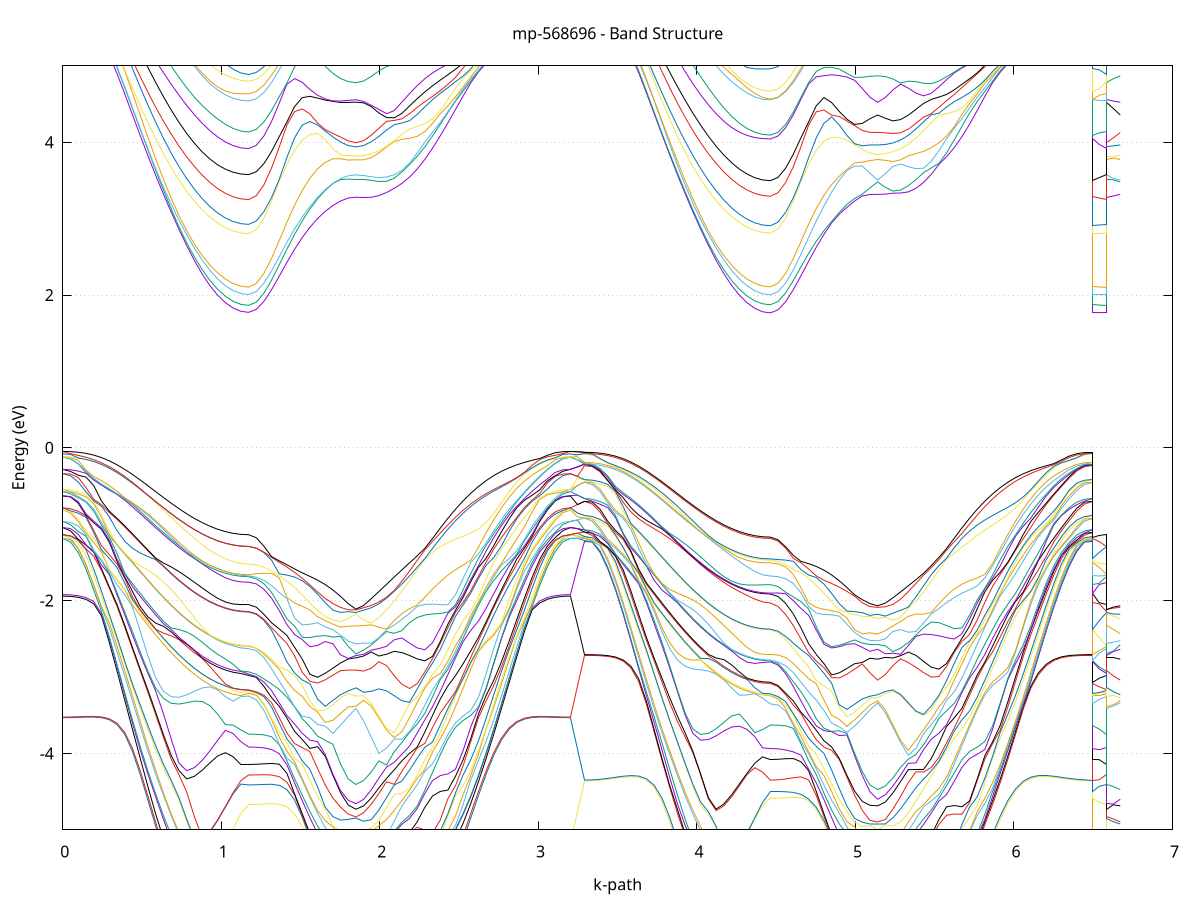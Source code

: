 set title 'mp-568696 - Band Structure'
set xlabel 'k-path'
set ylabel 'Energy (eV)'
set grid y
set yrange [-5:5]
set terminal png size 800,600
set output 'mp-568696_bands_gnuplot.png'
plot '-' using 1:2 with lines notitle, '-' using 1:2 with lines notitle, '-' using 1:2 with lines notitle, '-' using 1:2 with lines notitle, '-' using 1:2 with lines notitle, '-' using 1:2 with lines notitle, '-' using 1:2 with lines notitle, '-' using 1:2 with lines notitle, '-' using 1:2 with lines notitle, '-' using 1:2 with lines notitle, '-' using 1:2 with lines notitle, '-' using 1:2 with lines notitle, '-' using 1:2 with lines notitle, '-' using 1:2 with lines notitle, '-' using 1:2 with lines notitle, '-' using 1:2 with lines notitle, '-' using 1:2 with lines notitle, '-' using 1:2 with lines notitle, '-' using 1:2 with lines notitle, '-' using 1:2 with lines notitle, '-' using 1:2 with lines notitle, '-' using 1:2 with lines notitle, '-' using 1:2 with lines notitle, '-' using 1:2 with lines notitle, '-' using 1:2 with lines notitle, '-' using 1:2 with lines notitle, '-' using 1:2 with lines notitle, '-' using 1:2 with lines notitle, '-' using 1:2 with lines notitle, '-' using 1:2 with lines notitle, '-' using 1:2 with lines notitle, '-' using 1:2 with lines notitle, '-' using 1:2 with lines notitle, '-' using 1:2 with lines notitle, '-' using 1:2 with lines notitle, '-' using 1:2 with lines notitle, '-' using 1:2 with lines notitle, '-' using 1:2 with lines notitle, '-' using 1:2 with lines notitle, '-' using 1:2 with lines notitle, '-' using 1:2 with lines notitle, '-' using 1:2 with lines notitle, '-' using 1:2 with lines notitle, '-' using 1:2 with lines notitle, '-' using 1:2 with lines notitle, '-' using 1:2 with lines notitle, '-' using 1:2 with lines notitle, '-' using 1:2 with lines notitle, '-' using 1:2 with lines notitle, '-' using 1:2 with lines notitle, '-' using 1:2 with lines notitle, '-' using 1:2 with lines notitle, '-' using 1:2 with lines notitle, '-' using 1:2 with lines notitle, '-' using 1:2 with lines notitle, '-' using 1:2 with lines notitle, '-' using 1:2 with lines notitle, '-' using 1:2 with lines notitle, '-' using 1:2 with lines notitle, '-' using 1:2 with lines notitle, '-' using 1:2 with lines notitle, '-' using 1:2 with lines notitle, '-' using 1:2 with lines notitle, '-' using 1:2 with lines notitle, '-' using 1:2 with lines notitle, '-' using 1:2 with lines notitle, '-' using 1:2 with lines notitle, '-' using 1:2 with lines notitle, '-' using 1:2 with lines notitle, '-' using 1:2 with lines notitle, '-' using 1:2 with lines notitle, '-' using 1:2 with lines notitle, '-' using 1:2 with lines notitle, '-' using 1:2 with lines notitle, '-' using 1:2 with lines notitle, '-' using 1:2 with lines notitle, '-' using 1:2 with lines notitle, '-' using 1:2 with lines notitle, '-' using 1:2 with lines notitle, '-' using 1:2 with lines notitle, '-' using 1:2 with lines notitle, '-' using 1:2 with lines notitle, '-' using 1:2 with lines notitle, '-' using 1:2 with lines notitle, '-' using 1:2 with lines notitle, '-' using 1:2 with lines notitle, '-' using 1:2 with lines notitle, '-' using 1:2 with lines notitle, '-' using 1:2 with lines notitle, '-' using 1:2 with lines notitle, '-' using 1:2 with lines notitle, '-' using 1:2 with lines notitle, '-' using 1:2 with lines notitle, '-' using 1:2 with lines notitle, '-' using 1:2 with lines notitle, '-' using 1:2 with lines notitle, '-' using 1:2 with lines notitle, '-' using 1:2 with lines notitle, '-' using 1:2 with lines notitle, '-' using 1:2 with lines notitle, '-' using 1:2 with lines notitle, '-' using 1:2 with lines notitle, '-' using 1:2 with lines notitle, '-' using 1:2 with lines notitle, '-' using 1:2 with lines notitle, '-' using 1:2 with lines notitle, '-' using 1:2 with lines notitle, '-' using 1:2 with lines notitle, '-' using 1:2 with lines notitle, '-' using 1:2 with lines notitle, '-' using 1:2 with lines notitle, '-' using 1:2 with lines notitle, '-' using 1:2 with lines notitle, '-' using 1:2 with lines notitle, '-' using 1:2 with lines notitle, '-' using 1:2 with lines notitle, '-' using 1:2 with lines notitle, '-' using 1:2 with lines notitle, '-' using 1:2 with lines notitle, '-' using 1:2 with lines notitle, '-' using 1:2 with lines notitle, '-' using 1:2 with lines notitle, '-' using 1:2 with lines notitle, '-' using 1:2 with lines notitle, '-' using 1:2 with lines notitle, '-' using 1:2 with lines notitle, '-' using 1:2 with lines notitle, '-' using 1:2 with lines notitle
0.000000 -15.390288
0.048837 -15.382788
0.097675 -15.360388
0.146512 -15.323088
0.195350 -15.270988
0.244187 -15.204088
0.293025 -15.122588
0.341862 -15.026488
0.390700 -14.916088
0.439537 -14.791588
0.488375 -14.653188
0.537212 -14.501188
0.586050 -14.336088
0.634887 -14.158288
0.683725 -13.968488
0.732562 -13.767388
0.781400 -13.555988
0.830237 -13.335788
0.879075 -13.108488
0.927912 -12.876988
0.976750 -12.645088
1.025587 -12.419488
1.074424 -12.211588
1.123262 -12.044588
1.172099 -11.971088
1.172099 -11.971088
1.220436 -11.964788
1.268773 -11.946088
1.317109 -11.914888
1.365446 -11.871388
1.413782 -11.815888
1.462119 -11.748788
1.510455 -11.670388
1.558792 -11.581288
1.607128 -11.482188
1.655465 -11.374288
1.703802 -11.258988
1.752138 -11.138588
1.800475 -11.018688
1.848811 -10.934888
1.848811 -10.934888
1.897148 -11.050488
1.945484 -11.238388
1.993821 -11.451788
2.042157 -11.681688
2.090494 -11.921988
2.138831 -12.167788
2.187167 -12.415288
2.235504 -12.661388
2.283840 -12.903388
2.332177 -13.139288
2.380513 -13.367688
2.428850 -13.586988
2.477187 -13.796388
2.525523 -13.994888
2.573860 -14.181788
2.622196 -14.356588
2.670533 -14.518688
2.718869 -14.667788
2.767206 -14.803588
2.815543 -14.925688
2.863879 -15.033888
2.912216 -15.127988
2.960552 -15.207888
3.008889 -15.273388
3.057225 -15.324488
3.105562 -15.360988
3.153899 -15.382888
3.202235 -15.390288
3.202235 -15.390288
3.246583 -15.384588
3.290930 -15.373488
3.290930 -15.373488
3.339767 -15.366088
3.388605 -15.343688
3.437442 -15.306388
3.486280 -15.254288
3.535117 -15.187488
3.583955 -15.105988
3.632792 -15.009988
3.681630 -14.899688
3.730467 -14.775288
3.779305 -14.636988
3.828142 -14.485188
3.876980 -14.320188
3.925817 -14.142588
3.974655 -13.952988
4.023492 -13.752088
4.072329 -13.541088
4.121167 -13.321288
4.170004 -13.094588
4.218842 -12.863788
4.267679 -12.632988
4.316517 -12.408888
4.365354 -12.203388
4.414192 -12.039988
4.463029 -11.969488
4.463029 -11.969488
4.511366 -11.963188
4.559702 -11.944388
4.608039 -11.913288
4.656376 -11.869888
4.704712 -11.814488
4.753049 -11.747388
4.801385 -11.669088
4.849722 -11.580088
4.898058 -11.481288
4.946395 -11.373588
4.994731 -11.258488
5.043068 -11.138388
5.091405 -11.018688
5.139741 -10.934888
5.139741 -10.934888
5.188078 -11.048888
5.236414 -11.234188
5.284751 -11.445288
5.333087 -11.673188
5.381424 -11.911988
5.429761 -12.156488
5.478097 -12.402988
5.526434 -12.648288
5.574770 -12.889588
5.623107 -13.125088
5.671443 -13.352988
5.719780 -13.571988
5.768116 -13.781088
5.816453 -13.979288
5.864790 -14.166088
5.913126 -14.340688
5.961463 -14.502688
6.009799 -14.651588
6.058136 -14.787288
6.106472 -14.909288
6.154809 -15.017388
6.203146 -15.111488
6.251482 -15.191288
6.299819 -15.256788
6.348155 -15.307788
6.396492 -15.344288
6.444828 -15.366188
6.493165 -15.373488
6.493165 -11.969488
6.537512 -11.970388
6.581860 -11.971088
6.581860 -10.934888
6.626207 -10.934888
6.670554 -10.934888
e
0.000000 -15.291288
0.048837 -15.283888
0.097675 -15.261488
0.146512 -15.224388
0.195350 -15.172388
0.244187 -15.105588
0.293025 -15.024288
0.341862 -14.928488
0.390700 -14.818388
0.439537 -14.694188
0.488375 -14.556288
0.537212 -14.404788
0.586050 -14.240288
0.634887 -14.063188
0.683725 -13.874188
0.732562 -13.674088
0.781400 -13.463988
0.830237 -13.245388
0.879075 -13.020288
0.927912 -12.791488
0.976750 -12.563488
1.025587 -12.343388
1.074424 -12.143988
1.123262 -11.990088
1.172099 -11.927288
1.172099 -11.927288
1.220436 -11.921088
1.268773 -11.902488
1.317109 -11.871588
1.365446 -11.828588
1.413782 -11.773688
1.462119 -11.707288
1.510455 -11.629888
1.558792 -11.542088
1.607128 -11.444688
1.655465 -11.338788
1.703802 -11.225988
1.752138 -11.108988
1.800475 -10.993588
1.848811 -10.922088
1.848811 -10.922088
1.897148 -11.015988
1.945484 -11.190488
1.993821 -11.393588
2.042157 -11.615188
2.090494 -11.849088
2.138831 -12.089888
2.187167 -12.333488
2.235504 -12.576388
2.283840 -12.815888
2.332177 -13.049888
2.380513 -13.276588
2.428850 -13.494588
2.477187 -13.702788
2.525523 -13.900388
2.573860 -14.086588
2.622196 -14.260688
2.670533 -14.422188
2.718869 -14.570888
2.767206 -14.706188
2.815543 -14.827888
2.863879 -14.935788
2.912216 -15.029688
2.960552 -15.109388
3.008889 -15.174788
3.057225 -15.225688
3.105562 -15.262188
3.153899 -15.283988
3.202235 -15.291288
3.202235 -15.291288
3.246583 -15.331788
3.290930 -15.355088
3.290930 -15.355088
3.339767 -15.347588
3.388605 -15.325288
3.437442 -15.287988
3.486280 -15.235888
3.535117 -15.168988
3.583955 -15.087488
3.632792 -14.991488
3.681630 -14.881188
3.730467 -14.756688
3.779305 -14.618388
3.828142 -14.466488
3.876980 -14.301488
3.925817 -14.123888
3.974655 -13.934188
4.023492 -13.733288
4.072329 -13.522088
4.121167 -13.302188
4.170004 -13.075288
4.218842 -12.844188
4.267679 -12.612888
4.316517 -12.388088
4.365354 -12.181288
4.414192 -12.015588
4.463029 -11.941488
4.463029 -11.941488
4.511366 -11.935288
4.559702 -11.916588
4.608039 -11.885488
4.656376 -11.842188
4.704712 -11.786888
4.753049 -11.720088
4.801385 -11.641988
4.849722 -11.553288
4.898058 -11.454788
4.946395 -11.347488
4.994731 -11.232888
5.043068 -11.113388
5.091405 -10.994888
5.139741 -10.922088
5.139741 -10.922088
5.188078 -11.027988
5.236414 -11.213088
5.284751 -11.424488
5.333087 -11.652788
5.381424 -11.891788
5.429761 -12.136688
5.478097 -12.383388
5.526434 -12.628888
5.574770 -12.870388
5.623107 -13.105988
5.671443 -13.333988
5.719780 -13.553088
5.768116 -13.762288
5.816453 -13.960588
5.864790 -14.147388
5.913126 -14.321988
5.961463 -14.483988
6.009799 -14.633088
6.058136 -14.768688
6.106472 -14.890688
6.154809 -14.998888
6.203146 -15.092988
6.251482 -15.172788
6.299819 -15.238288
6.348155 -15.289388
6.396492 -15.325888
6.444828 -15.347788
6.493165 -15.355088
6.493165 -11.941488
6.537512 -11.936888
6.581860 -11.927288
6.581860 -10.922088
6.626207 -10.922088
6.670554 -10.922088
e
0.000000 -15.287588
0.048837 -15.280188
0.097675 -15.257888
0.146512 -15.220688
0.195350 -15.168688
0.244187 -15.101888
0.293025 -15.020588
0.341862 -14.924788
0.390700 -14.814588
0.439537 -14.690488
0.488375 -14.552488
0.537212 -14.400988
0.586050 -14.236388
0.634887 -14.059288
0.683725 -13.870188
0.732562 -13.670088
0.781400 -13.459888
0.830237 -13.241188
0.879075 -13.015888
0.927912 -12.786888
0.976750 -12.558688
1.025587 -12.338288
1.074424 -12.138688
1.123262 -11.984888
1.172099 -11.922588
1.172099 -11.922588
1.220436 -11.916388
1.268773 -11.897788
1.317109 -11.866888
1.365446 -11.823888
1.413782 -11.769088
1.462119 -11.702788
1.510455 -11.625388
1.558792 -11.537688
1.607128 -11.440488
1.655465 -11.334888
1.703802 -11.222588
1.752138 -11.106288
1.800475 -10.992388
1.848811 -10.916988
1.848811 -10.916988
1.897148 -11.012588
1.945484 -11.185888
1.993821 -11.388688
2.042157 -11.610388
2.090494 -11.844288
2.138831 -12.085288
2.187167 -12.328888
2.235504 -12.571988
2.283840 -12.811588
2.332177 -13.045688
2.380513 -13.272388
2.428850 -13.490488
2.477187 -13.698788
2.525523 -13.896488
2.573860 -14.082688
2.622196 -14.256788
2.670533 -14.418388
2.718869 -14.567088
2.767206 -14.702388
2.815543 -14.824188
2.863879 -14.932088
2.912216 -15.025988
2.960552 -15.105688
3.008889 -15.171088
3.057225 -15.221988
3.105562 -15.258488
3.153899 -15.280288
3.202235 -15.287588
3.202235 -15.287588
3.246583 -15.234588
3.290930 -15.175488
3.290930 -15.175488
3.339767 -15.168088
3.388605 -15.145788
3.437442 -15.108688
3.486280 -15.056888
3.535117 -14.990388
3.583955 -14.909388
3.632792 -14.813888
3.681630 -14.704288
3.730467 -14.580588
3.779305 -14.443188
3.828142 -14.292488
3.876980 -14.128788
3.925817 -13.952788
3.974655 -13.764988
4.023492 -13.566488
4.072329 -13.358288
4.121167 -13.142088
4.170004 -12.920088
4.218842 -12.695588
4.267679 -12.473688
4.316517 -12.262688
4.365354 -12.077688
4.414192 -11.946188
4.463029 -11.902288
4.463029 -11.902288
4.511366 -11.896088
4.559702 -11.877688
4.608039 -11.846988
4.656376 -11.804488
4.704712 -11.750188
4.753049 -11.684588
4.801385 -11.608188
4.849722 -11.521788
4.898058 -11.426188
4.946395 -11.322788
4.994731 -11.213388
5.043068 -11.100688
5.091405 -10.990988
5.139741 -10.916988
5.139741 -10.916988
5.188078 -10.995488
5.236414 -11.149988
5.284751 -11.337488
5.333087 -11.546888
5.381424 -11.771288
5.429761 -12.004588
5.478097 -12.242388
5.526434 -12.480688
5.574770 -12.716588
5.623107 -12.947588
5.671443 -13.171988
5.719780 -13.387988
5.768116 -13.594688
5.816453 -13.790888
5.864790 -13.975888
5.913126 -14.149088
5.961463 -14.309788
6.009799 -14.457788
6.058136 -14.592488
6.106472 -14.713688
6.154809 -14.821188
6.203146 -14.914788
6.251482 -14.994188
6.299819 -15.059288
6.348155 -15.110088
6.396492 -15.146388
6.444828 -15.168188
6.493165 -15.175488
6.493165 -11.902288
6.537512 -11.910388
6.581860 -11.922588
6.581860 -10.916988
6.626207 -10.916988
6.670554 -10.916988
e
0.000000 -15.010188
0.048837 -15.002888
0.097675 -14.980688
0.146512 -14.943788
0.195350 -14.892188
0.244187 -14.826088
0.293025 -14.745488
0.341862 -14.650588
0.390700 -14.541488
0.439537 -14.418588
0.488375 -14.282188
0.537212 -14.132488
0.586050 -13.970088
0.634887 -13.795588
0.683725 -13.609688
0.732562 -13.413388
0.781400 -13.208088
0.830237 -12.995488
0.879075 -12.778288
0.927912 -12.560188
0.976750 -12.347388
1.025587 -12.149788
1.074424 -11.984588
1.123262 -11.878388
1.172099 -11.848088
1.172099 -11.848088
1.220436 -11.841988
1.268773 -11.823788
1.317109 -11.793588
1.365446 -11.751588
1.413782 -11.698088
1.462119 -11.633588
1.510455 -11.558688
1.558792 -11.474088
1.607128 -11.380888
1.655465 -11.280588
1.703802 -11.174988
1.752138 -11.067188
1.800475 -10.963488
1.848811 -10.901888
1.848811 -10.901888
1.897148 -10.959688
1.945484 -11.090888
1.993821 -11.258388
2.042157 -11.451088
2.090494 -11.661988
2.138831 -11.884588
2.187167 -12.113888
2.235504 -12.345388
2.283840 -12.575888
2.332177 -12.802588
2.380513 -13.023388
2.428850 -13.236588
2.477187 -13.440788
2.525523 -13.635088
2.573860 -13.818388
2.622196 -13.990088
2.670533 -14.149688
2.718869 -14.296588
2.767206 -14.430488
2.815543 -14.550988
2.863879 -14.657788
2.912216 -14.750788
2.960552 -14.829788
3.008889 -14.894588
3.057225 -14.945188
3.105562 -14.981288
3.153899 -15.002988
3.202235 -15.010188
3.202235 -15.010188
3.246583 -15.087488
3.290930 -15.158388
3.290930 -15.158388
3.339767 -15.150988
3.388605 -15.128688
3.437442 -15.091588
3.486280 -15.039688
3.535117 -14.973188
3.583955 -14.892088
3.632792 -14.796588
3.681630 -14.686788
3.730467 -14.562988
3.779305 -14.425488
3.828142 -14.274588
3.876980 -14.110688
3.925817 -13.934388
3.974655 -13.746388
4.023492 -13.547388
4.072329 -13.338688
4.121167 -13.121788
4.170004 -12.898888
4.218842 -12.673088
4.267679 -12.449188
4.316517 -12.235088
4.365354 -12.045388
4.414192 -11.908288
4.463029 -11.860388
4.463029 -11.860388
4.511366 -11.854288
4.559702 -11.835888
4.608039 -11.805588
4.656376 -11.763288
4.704712 -11.709488
4.753049 -11.644488
4.801385 -11.568788
4.849722 -11.483388
4.898058 -11.388988
4.946395 -11.286988
4.994731 -11.179488
5.043068 -11.069388
5.091405 -10.963688
5.139741 -10.901888
5.139741 -10.901888
5.188078 -10.969488
5.236414 -11.122288
5.284751 -11.310488
5.333087 -11.521188
5.381424 -11.746688
5.429761 -11.981188
5.478097 -12.219988
5.526434 -12.459188
5.574770 -12.695788
5.623107 -12.927488
5.671443 -13.152288
5.719780 -13.368788
5.768116 -13.575788
5.816453 -13.772388
5.864790 -13.957688
5.913126 -14.130988
5.961463 -14.291988
6.009799 -14.440088
6.058136 -14.574888
6.106472 -14.696288
6.154809 -14.803888
6.203146 -14.897488
6.251482 -14.976888
6.299819 -15.042088
6.348155 -15.092988
6.396492 -15.129288
6.444828 -15.151088
6.493165 -15.158388
6.493165 -11.860388
6.537512 -11.853788
6.581860 -11.848088
6.581860 -10.901888
6.626207 -10.901888
6.670554 -10.901888
e
0.000000 -14.979988
0.048837 -14.972588
0.097675 -14.950388
0.146512 -14.913388
0.195350 -14.861688
0.244187 -14.795388
0.293025 -14.714588
0.341862 -14.619388
0.390700 -14.510088
0.439537 -14.386888
0.488375 -14.249988
0.537212 -14.099788
0.586050 -13.936788
0.634887 -13.761488
0.683725 -13.574688
0.732562 -13.377188
0.781400 -13.170288
0.830237 -12.955688
0.879075 -12.735488
0.927912 -12.513088
0.976750 -12.293588
1.025587 -12.084688
1.074424 -11.899788
1.123262 -11.763288
1.172099 -11.710888
1.172099 -11.710888
1.220436 -11.705088
1.268773 -11.687488
1.317109 -11.658488
1.365446 -11.618088
1.413782 -11.566788
1.462119 -11.504988
1.510455 -11.433388
1.558792 -11.352888
1.607128 -11.264488
1.655465 -11.169888
1.703802 -11.070988
1.752138 -10.970788
1.800475 -10.874888
1.848811 -10.813388
1.848811 -10.813388
1.897148 -10.882788
1.945484 -11.023188
1.993821 -11.196188
2.042157 -11.393688
2.090494 -11.608588
2.138831 -11.834888
2.187167 -12.067388
2.235504 -12.301588
2.283840 -12.534388
2.332177 -12.762988
2.380513 -12.985388
2.428850 -13.199888
2.477187 -13.405288
2.525523 -13.600488
2.573860 -13.784588
2.622196 -13.956988
2.670533 -14.117088
2.718869 -14.264488
2.767206 -14.398688
2.815543 -14.519588
2.863879 -14.626688
2.912216 -14.719988
2.960552 -14.799188
3.008889 -14.864088
3.057225 -14.914688
3.105562 -14.950988
3.153899 -14.972688
3.202235 -14.979988
3.202235 -14.979988
3.246583 -14.890788
3.290930 -14.782488
3.290930 -14.782488
3.339767 -14.775088
3.388605 -14.752988
3.437442 -14.716288
3.486280 -14.664988
3.535117 -14.599288
3.583955 -14.519088
3.632792 -14.424688
3.681630 -14.316388
3.730467 -14.194288
3.779305 -14.058788
3.828142 -13.910188
3.876980 -13.749188
3.925817 -13.576188
3.974655 -13.392288
4.023492 -13.198288
4.072329 -12.995888
4.121167 -12.786888
4.170004 -12.574288
4.218842 -12.362388
4.267679 -12.157688
4.316517 -11.970788
4.365354 -11.817988
4.414192 -11.719188
4.463029 -11.685388
4.463029 -11.685388
4.511366 -11.679588
4.559702 -11.662288
4.608039 -11.633488
4.656376 -11.593588
4.704712 -11.542888
4.753049 -11.481988
4.801385 -11.411588
4.849722 -11.332588
4.898058 -11.246388
4.946395 -11.154588
4.994731 -11.059388
5.043068 -10.963988
5.091405 -10.873288
5.139741 -10.813388
5.139741 -10.813388
5.188078 -10.870388
5.236414 -10.982188
5.284751 -11.127388
5.333087 -11.300888
5.381424 -11.495988
5.429761 -11.706188
5.478097 -11.925788
5.526434 -12.149788
5.574770 -12.374288
5.623107 -12.596288
5.671443 -12.813288
5.719780 -13.023388
5.768116 -13.225088
5.816453 -13.417188
5.864790 -13.598688
5.913126 -13.768988
5.961463 -13.927288
6.009799 -14.073088
6.058136 -14.205988
6.106472 -14.325688
6.154809 -14.431988
6.203146 -14.524388
6.251482 -14.602988
6.299819 -14.667388
6.348155 -14.717688
6.396492 -14.753588
6.444828 -14.775188
6.493165 -14.782488
6.493165 -11.685388
6.537512 -11.700288
6.581860 -11.710888
6.581860 -10.813388
6.626207 -10.813388
6.670554 -10.813388
e
0.000000 -14.516988
0.048837 -14.509688
0.097675 -14.487788
0.146512 -14.451388
0.195350 -14.400488
0.244187 -14.335188
0.293025 -14.255688
0.341862 -14.162088
0.390700 -14.054688
0.439537 -13.933788
0.488375 -13.799588
0.537212 -13.652688
0.586050 -13.493488
0.634887 -13.322888
0.683725 -13.141688
0.732562 -12.951288
0.781400 -12.753188
0.830237 -12.549788
0.879075 -12.344488
0.927912 -12.142488
0.976750 -11.951588
1.025587 -11.784388
1.074424 -11.659188
1.123262 -11.593588
1.172099 -11.578888
1.172099 -11.578888
1.220436 -11.573288
1.268773 -11.556588
1.317109 -11.528888
1.365446 -11.490588
1.413782 -11.442088
1.462119 -11.384088
1.510455 -11.317488
1.558792 -11.243488
1.607128 -11.163688
1.655465 -11.080288
1.703802 -10.996288
1.752138 -10.915388
1.800475 -10.842488
1.848811 -10.803088
1.848811 -10.803088
1.897148 -10.822788
1.945484 -10.895588
1.993821 -11.006588
2.042157 -11.151088
2.090494 -11.322588
2.138831 -11.514088
2.187167 -11.718988
2.235504 -11.931588
2.283840 -12.147188
2.332177 -12.362088
2.380513 -12.573388
2.428850 -12.778988
2.477187 -12.976888
2.525523 -13.165888
2.573860 -13.344888
2.622196 -13.512988
2.670533 -13.669388
2.718869 -13.813688
2.767206 -13.945388
2.815543 -14.063988
2.863879 -14.169288
2.912216 -14.260988
2.960552 -14.338888
3.008889 -14.402888
3.057225 -14.452788
3.105562 -14.488388
3.153899 -14.509888
3.202235 -14.516988
3.202235 -14.516988
3.246583 -14.650188
3.290930 -14.770288
3.290930 -14.770288
3.339767 -14.762888
3.388605 -14.740788
3.437442 -14.704088
3.486280 -14.652688
3.535117 -14.586888
3.583955 -14.506588
3.632792 -14.412088
3.681630 -14.303588
3.730467 -14.181288
3.779305 -14.045488
3.828142 -13.896688
3.876980 -13.735288
3.925817 -13.561888
3.974655 -13.377388
4.023492 -13.182788
4.072329 -12.979488
4.121167 -12.769388
4.170004 -12.555088
4.218842 -12.340788
4.267679 -12.132388
4.316517 -11.939488
4.365354 -11.777488
4.414192 -11.669288
4.463029 -11.632988
4.463029 -11.632988
4.511366 -11.627288
4.559702 -11.610188
4.608039 -11.581888
4.656376 -11.542688
4.704712 -11.492988
4.753049 -11.433188
4.801385 -11.364288
4.849722 -11.287188
4.898058 -11.203288
4.946395 -11.114288
4.994731 -11.022688
5.043068 -10.931888
5.091405 -10.847188
5.139741 -10.803188
5.139741 -10.803188
5.188078 -10.842988
5.236414 -10.954688
5.284751 -11.100988
5.333087 -11.275788
5.381424 -11.472288
5.429761 -11.684088
5.478097 -11.905088
5.526434 -12.130388
5.574770 -12.355988
5.623107 -12.578988
5.671443 -12.796788
5.719780 -13.007588
5.768116 -13.209888
5.816453 -13.402588
5.864790 -13.584588
5.913126 -13.755188
5.961463 -13.913788
6.009799 -14.059888
6.058136 -14.192988
6.106472 -14.312988
6.154809 -14.419288
6.203146 -14.511988
6.251482 -14.590588
6.299819 -14.655088
6.348155 -14.705488
6.396492 -14.741488
6.444828 -14.763088
6.493165 -14.770288
6.493165 -11.632988
6.537512 -11.608188
6.581860 -11.578888
6.581860 -10.803088
6.626207 -10.803188
6.670554 -10.803188
e
0.000000 -14.508688
0.048837 -14.501388
0.097675 -14.479488
0.146512 -14.442988
0.195350 -14.391988
0.244187 -14.326688
0.293025 -14.247088
0.341862 -14.153388
0.390700 -14.045888
0.439537 -13.924688
0.488375 -13.790388
0.537212 -13.643188
0.586050 -13.483788
0.634887 -13.312888
0.683725 -13.131288
0.732562 -12.940288
0.781400 -12.741488
0.830237 -12.537088
0.879075 -12.330488
0.927912 -12.126488
0.976750 -11.932288
1.025587 -11.759288
1.074424 -11.624488
1.123262 -11.545888
1.172099 -11.523588
1.172099 -11.523588
1.220436 -11.518088
1.268773 -11.501688
1.317109 -11.474588
1.365446 -11.437088
1.413782 -11.389788
1.462119 -11.333188
1.510455 -11.268288
1.558792 -11.196388
1.607128 -11.119088
1.655465 -11.038788
1.703802 -10.958188
1.752138 -10.881288
1.800475 -10.813688
1.848811 -10.791688
1.848811 -10.791688
1.897148 -10.801588
1.945484 -10.876588
1.993821 -10.988688
2.042157 -11.133788
2.090494 -11.306088
2.138831 -11.498388
2.187167 -11.704288
2.235504 -11.917688
2.283840 -12.134088
2.332177 -12.349688
2.380513 -12.561688
2.428850 -12.767788
2.477187 -12.966188
2.525523 -13.155588
2.573860 -13.334988
2.622196 -13.503288
2.670533 -13.659988
2.718869 -13.804588
2.767206 -13.936388
2.815543 -14.055188
2.863879 -14.160588
2.912216 -14.252388
2.960552 -14.330388
3.008889 -14.394388
3.057225 -14.444288
3.105562 -14.479988
3.153899 -14.501488
3.202235 -14.508688
3.202235 -14.508688
3.246583 -14.364688
3.290930 -14.211288
3.290930 -14.211288
3.339767 -14.204088
3.388605 -14.182388
3.437442 -14.146288
3.486280 -14.095888
3.535117 -14.031288
3.583955 -13.952588
3.632792 -13.859988
3.681630 -13.753888
3.730467 -13.634388
3.779305 -13.501988
3.828142 -13.357188
3.876980 -13.200588
3.925817 -13.033088
3.974655 -12.855588
4.023492 -12.669788
4.072329 -12.477488
4.121167 -12.281688
4.170004 -12.086388
4.218842 -11.897888
4.267679 -11.725688
4.316517 -11.584088
4.365354 -11.490788
4.414192 -11.453588
4.463029 -11.448788
4.463029 -11.448788
4.511366 -11.443388
4.559702 -11.427488
4.608039 -11.401188
4.656376 -11.364888
4.704712 -11.319288
4.753049 -11.264988
4.801385 -11.203288
4.849722 -11.135588
4.898058 -11.063988
4.946395 -10.991188
4.994731 -10.920788
5.043068 -10.857288
5.091405 -10.806088
5.139741 -10.791688
5.139741 -10.791688
5.188078 -10.782788
5.236414 -10.816188
5.284751 -10.888188
5.333087 -10.997388
5.381424 -11.138988
5.429761 -11.306088
5.478097 -11.491588
5.526434 -11.688888
5.574770 -11.892388
5.623107 -12.097788
5.671443 -12.301488
5.719780 -12.500888
5.768116 -12.693888
5.816453 -12.878788
5.864790 -13.054288
5.913126 -13.219588
5.961463 -13.373588
6.009799 -13.515888
6.058136 -13.645888
6.106472 -13.762988
6.154809 -13.867088
6.203146 -13.957788
6.251482 -14.034888
6.299819 -14.098188
6.348155 -14.147588
6.396492 -14.182988
6.444828 -14.204188
6.493165 -14.211288
6.493165 -11.448788
6.537512 -11.487688
6.581860 -11.523588
6.581860 -10.791688
6.626207 -10.791688
6.670554 -10.791688
e
0.000000 -13.863988
0.048837 -13.856888
0.097675 -13.835388
0.146512 -13.799788
0.195350 -13.749988
0.244187 -13.686088
0.293025 -13.608488
0.341862 -13.517088
0.390700 -13.412488
0.439537 -13.294788
0.488375 -13.164588
0.537212 -13.022288
0.586050 -12.868788
0.634887 -12.704988
0.683725 -12.532188
0.732562 -12.352088
0.781400 -12.167088
0.830237 -11.980588
0.879075 -11.797688
0.927912 -11.625688
0.976750 -11.475688
1.025587 -11.362588
1.074424 -11.300388
1.123262 -11.285888
1.172099 -11.288488
1.172099 -11.288488
1.220436 -11.283488
1.268773 -11.268688
1.317109 -11.244288
1.365446 -11.210788
1.413782 -11.168888
1.462119 -11.119688
1.510455 -11.064488
1.558792 -11.005388
1.607128 -10.944688
1.655465 -10.885988
1.703802 -10.833588
1.752138 -10.793188
1.800475 -10.771188
1.848811 -10.789088
1.848811 -10.789088
1.897148 -10.755488
1.945484 -10.741888
1.993821 -10.771288
2.042157 -10.839988
2.090494 -10.945388
2.138831 -11.081988
2.187167 -11.242788
2.235504 -11.420488
2.283840 -11.608588
2.332177 -11.801788
2.380513 -11.995888
2.428850 -12.187588
2.477187 -12.374288
2.525523 -12.554088
2.573860 -12.725488
2.622196 -12.887188
2.670533 -13.038388
2.718869 -13.178188
2.767206 -13.306088
2.815543 -13.421488
2.863879 -13.524088
2.912216 -13.613588
2.960552 -13.689688
3.008889 -13.752288
3.057225 -13.801088
3.105562 -13.835988
3.153899 -13.856988
3.202235 -13.863988
3.202235 -13.863988
3.246583 -14.037488
3.290930 -14.200788
3.290930 -14.200788
3.339767 -14.193588
3.388605 -14.171888
3.437442 -14.135788
3.486280 -14.085288
3.535117 -14.020588
3.583955 -13.941788
3.632792 -13.849088
3.681630 -13.742688
3.730467 -13.622988
3.779305 -13.490388
3.828142 -13.345288
3.876980 -13.188288
3.925817 -13.020288
3.974655 -12.842388
4.023492 -12.655788
4.072329 -12.462588
4.121167 -12.265588
4.170004 -12.068488
4.218842 -11.877288
4.267679 -11.700588
4.316517 -11.551188
4.365354 -11.445788
4.414192 -11.396088
4.463029 -11.386988
4.463029 -11.386988
4.511366 -11.381788
4.559702 -11.366388
4.608039 -11.340788
4.656376 -11.305588
4.704712 -11.261388
4.753049 -11.208888
4.801385 -11.149488
4.849722 -11.084588
4.898058 -11.016288
4.946395 -10.947588
4.994731 -10.881988
5.043068 -10.824388
5.091405 -10.782188
5.139741 -10.788988
5.139741 -10.788988
5.188078 -10.765688
5.236414 -10.797288
5.284751 -10.869488
5.333087 -10.978488
5.381424 -11.119988
5.429761 -11.287288
5.478097 -11.473388
5.526434 -11.671488
5.574770 -11.875888
5.623107 -12.082188
5.671443 -12.286688
5.719780 -12.486688
5.768116 -12.680288
5.816453 -12.865788
5.864790 -13.041788
5.913126 -13.207388
5.961463 -13.361788
6.009799 -13.504288
6.058136 -13.634488
6.106472 -13.751888
6.154809 -13.856188
6.203146 -13.946988
6.251482 -14.024188
6.299819 -14.087588
6.348155 -14.137088
6.396492 -14.172488
6.444828 -14.193688
6.493165 -14.200788
6.493165 -11.386988
6.537512 -11.341888
6.581860 -11.288488
6.581860 -10.789088
6.626207 -10.788988
6.670554 -10.788988
e
0.000000 -13.855488
0.048837 -13.848288
0.097675 -13.826888
0.146512 -13.791188
0.195350 -13.741388
0.244187 -13.677488
0.293025 -13.599688
0.341862 -13.508288
0.390700 -13.403488
0.439537 -13.285688
0.488375 -13.155288
0.537212 -13.012788
0.586050 -12.859088
0.634887 -12.694988
0.683725 -12.521788
0.732562 -12.341188
0.781400 -12.155588
0.830237 -11.968388
0.879075 -11.784388
0.927912 -11.610688
0.976750 -11.457588
1.025587 -11.338888
1.074424 -11.268088
1.123262 -11.245588
1.172099 -11.245388
1.172099 -11.245388
1.220436 -11.240588
1.268773 -11.226088
1.317109 -11.202388
1.365446 -11.169788
1.413782 -11.129088
1.462119 -11.081488
1.510455 -11.028188
1.558792 -10.971388
1.607128 -10.913488
1.655465 -10.858188
1.703802 -10.809988
1.752138 -10.774988
1.800475 -10.765088
1.848811 -10.785388
1.848811 -10.785388
1.897148 -10.749888
1.945484 -10.735588
1.993821 -10.763988
2.042157 -10.830988
2.090494 -10.934588
2.138831 -11.070088
2.187167 -11.230288
2.235504 -11.407988
2.283840 -11.596288
2.332177 -11.789888
2.380513 -11.984488
2.428850 -12.176588
2.477187 -12.363688
2.525523 -12.543888
2.573860 -12.715588
2.622196 -12.877588
2.670533 -13.028888
2.718869 -13.168888
2.767206 -13.296988
2.815543 -13.412488
2.863879 -13.515288
2.912216 -13.604888
2.960552 -13.681088
3.008889 -13.743688
3.057225 -13.792488
3.105562 -13.827488
3.153899 -13.848488
3.202235 -13.855488
3.202235 -13.855488
3.246583 -13.673488
3.290930 -13.485488
3.290930 -13.485488
3.339767 -13.478488
3.388605 -13.457388
3.437442 -13.422288
3.486280 -13.373188
3.535117 -13.310388
3.583955 -13.233988
3.632792 -13.144188
3.681630 -13.041488
3.730467 -12.926088
3.779305 -12.798488
3.828142 -12.659588
3.876980 -12.509988
3.925817 -12.350988
3.974655 -12.184188
4.023492 -12.011488
4.072329 -11.835888
4.121167 -11.661588
4.170004 -11.494788
4.218842 -11.344088
4.267679 -11.221988
4.316517 -11.142888
4.365354 -11.114088
4.414192 -11.120588
4.463029 -11.128588
4.463029 -11.128588
4.511366 -11.123988
4.559702 -11.110488
4.608039 -11.088188
4.656376 -11.057888
4.704712 -11.020388
4.753049 -10.976988
4.801385 -10.929488
4.849722 -10.880188
4.898058 -10.832288
4.946395 -10.789988
4.994731 -10.758688
5.043068 -10.744988
5.091405 -10.757588
5.139741 -10.785388
5.139741 -10.785388
5.188078 -10.748188
5.236414 -10.694588
5.284751 -10.676188
5.333087 -10.697588
5.381424 -10.761188
5.429761 -10.861288
5.478097 -10.991188
5.526434 -11.143788
5.574770 -11.311988
5.623107 -11.489388
5.671443 -11.670888
5.719780 -11.852588
5.768116 -12.031288
5.816453 -12.204488
5.864790 -12.370488
5.913126 -12.527688
5.961463 -12.675088
6.009799 -12.811788
6.058136 -12.936988
6.106472 -13.050288
6.154809 -13.151088
6.203146 -13.239088
6.251482 -13.313888
6.299819 -13.375488
6.348155 -13.423488
6.396492 -13.457988
6.444828 -13.478588
6.493165 -13.485488
6.493165 -11.128588
6.537512 -11.187388
6.581860 -11.245388
6.581860 -10.785388
6.626207 -10.785388
6.670554 -10.785388
e
0.000000 -13.087688
0.048837 -13.080788
0.097675 -13.060088
0.146512 -13.025588
0.195350 -12.977588
0.244187 -12.915988
0.293025 -12.841088
0.341862 -12.753288
0.390700 -12.652888
0.439537 -12.540288
0.488375 -12.416288
0.537212 -12.281388
0.586050 -12.136788
0.634887 -11.983988
0.683725 -11.824588
0.732562 -11.661288
0.781400 -11.497588
0.830237 -11.338588
0.879075 -11.191288
0.927912 -11.065788
0.976750 -10.975588
1.025587 -10.933588
1.074424 -10.936988
1.123262 -10.960388
1.172099 -10.972488
1.172099 -10.972488
1.220436 -10.968388
1.268773 -10.956288
1.317109 -10.936488
1.365446 -10.909788
1.413782 -10.877288
1.462119 -10.840588
1.510455 -10.801688
1.558792 -10.763588
1.607128 -10.730088
1.655465 -10.705688
1.703802 -10.695988
1.752138 -10.706688
1.800475 -10.740188
1.848811 -10.763988
1.848811 -10.763988
1.897148 -10.732888
1.945484 -10.663788
1.993821 -10.609388
2.042157 -10.585088
2.090494 -10.598188
2.138831 -10.656188
2.187167 -10.750888
2.235504 -10.873588
2.283840 -11.017288
2.332177 -11.174888
2.380513 -11.340588
2.428850 -11.509588
2.477187 -11.677988
2.525523 -11.842888
2.573860 -12.001988
2.622196 -12.153588
2.670533 -12.296288
2.718869 -12.429088
2.767206 -12.550988
2.815543 -12.661488
2.863879 -12.759988
2.912216 -12.846088
2.960552 -12.919488
3.008889 -12.979788
3.057225 -13.026888
3.105562 -13.060688
3.153899 -13.080888
3.202235 -13.087688
3.202235 -13.087688
3.246583 -13.280088
3.290930 -13.473988
3.290930 -13.473988
3.339767 -13.466988
3.388605 -13.445888
3.437442 -13.410688
3.486280 -13.361588
3.535117 -13.298788
3.583955 -13.222288
3.632792 -13.132488
3.681630 -13.029588
3.730467 -12.913988
3.779305 -12.786288
3.828142 -12.647188
3.876980 -12.497388
3.925817 -12.338188
3.974655 -12.171088
4.023492 -11.998088
4.072329 -11.822188
4.121167 -11.647488
4.170004 -11.480088
4.218842 -11.328488
4.267679 -11.203688
4.316517 -11.118088
4.365354 -11.078788
4.414192 -11.075888
4.463029 -11.080688
4.463029 -11.080688
4.511366 -11.076288
4.559702 -11.063188
4.608039 -11.041688
4.656376 -11.012388
4.704712 -10.976288
4.753049 -10.934688
4.801385 -10.889288
4.849722 -10.842488
4.898058 -10.797588
4.946395 -10.758688
4.994731 -10.731288
5.043068 -10.722288
5.091405 -10.740988
5.139741 -10.763988
5.139741 -10.763988
5.188078 -10.732588
5.236414 -10.680888
5.284751 -10.668688
5.333087 -10.694088
5.381424 -10.754888
5.429761 -10.851588
5.478097 -10.979288
5.526434 -11.130588
5.574770 -11.298188
5.623107 -11.475488
5.671443 -11.657188
5.719780 -11.839088
5.768116 -12.017988
5.816453 -12.191488
5.864790 -12.357688
5.913126 -12.515188
5.961463 -12.662788
6.009799 -12.799588
6.058136 -12.924988
6.106472 -13.038388
6.154809 -13.139288
6.203146 -13.227388
6.251482 -13.302288
6.299819 -13.363888
6.348155 -13.411988
6.396492 -13.446488
6.444828 -13.467088
6.493165 -13.473988
6.493165 -11.080688
6.537512 -11.022288
6.581860 -10.972488
6.581860 -10.763988
6.626207 -10.763988
6.670554 -10.763988
e
0.000000 -13.063688
0.048837 -13.056788
0.097675 -13.036088
0.146512 -13.001588
0.195350 -12.953388
0.244187 -12.891788
0.293025 -12.816888
0.341862 -12.728988
0.390700 -12.628388
0.439537 -12.515688
0.488375 -12.391388
0.537212 -12.256388
0.586050 -12.111588
0.634887 -11.958488
0.683725 -11.798988
0.732562 -11.635688
0.781400 -11.472188
0.830237 -11.313888
0.879075 -11.167988
0.927912 -11.044288
0.976750 -10.952088
1.025587 -10.897088
1.074424 -10.878188
1.123262 -10.881088
1.172099 -10.885088
1.172099 -10.885088
1.220436 -10.881188
1.268773 -10.869788
1.317109 -10.851288
1.365446 -10.826288
1.413782 -10.796088
1.462119 -10.761988
1.510455 -10.726188
1.558792 -10.691388
1.607128 -10.661288
1.655465 -10.640388
1.703802 -10.634588
1.752138 -10.651388
1.800475 -10.711388
1.848811 -10.761188
1.848811 -10.761188
1.897148 -10.714288
1.945484 -10.626988
1.993821 -10.580888
2.042157 -10.569288
2.090494 -10.592988
2.138831 -10.647388
2.187167 -10.735188
2.235504 -10.853088
2.283840 -10.993888
2.332177 -11.149988
2.380513 -11.314988
2.428850 -11.483788
2.477187 -11.652188
2.525523 -11.817288
2.573860 -11.976588
2.622196 -12.128388
2.670533 -12.271288
2.718869 -12.404188
2.767206 -12.526388
2.815543 -12.636988
2.863879 -12.735588
2.912216 -12.821788
2.960552 -12.895288
3.008889 -12.955688
3.057225 -13.002888
3.105562 -13.036688
3.153899 -13.056988
3.202235 -13.063688
3.202235 -13.063688
3.246583 -12.869588
3.290930 -12.671788
3.290930 -12.671788
3.339767 -12.664988
3.388605 -12.644788
3.437442 -12.611088
3.486280 -12.564088
3.535117 -12.503988
3.583955 -12.431088
3.632792 -12.345588
3.681630 -12.247988
3.730467 -12.138888
3.779305 -12.018888
3.828142 -11.889088
3.876980 -11.750588
3.925817 -11.605088
3.974655 -11.454988
4.023492 -11.303488
4.072329 -11.154688
4.121167 -11.014988
4.170004 -10.892188
4.218842 -10.796188
4.267679 -10.736488
4.316517 -10.722288
4.365354 -10.739088
4.414192 -10.763388
4.463029 -10.774188
4.463029 -10.774188
4.511366 -10.770788
4.559702 -10.760688
4.608039 -10.744488
4.656376 -10.722988
4.704712 -10.697388
4.753049 -10.669688
4.801385 -10.642088
4.849722 -10.617988
4.898058 -10.601288
4.946395 -10.596788
4.994731 -10.609888
5.043068 -10.645088
5.091405 -10.711388
5.139741 -10.761188
5.139741 -10.761188
5.188078 -10.714488
5.236414 -10.622688
5.284751 -10.546288
5.333087 -10.491788
5.381424 -10.468388
5.429761 -10.481588
5.478097 -10.532488
5.526434 -10.617388
5.574770 -10.729688
5.623107 -10.862088
5.671443 -11.007688
5.719780 -11.160588
5.768116 -11.316188
5.816453 -11.470788
5.864790 -11.621488
5.913126 -11.766188
5.961463 -11.903188
6.009799 -12.031188
6.058136 -12.149188
6.106472 -12.256388
6.154809 -12.352088
6.203146 -12.435888
6.251482 -12.507388
6.299819 -12.566288
6.348155 -12.612288
6.396492 -12.645288
6.444828 -12.665088
6.493165 -12.671788
6.493165 -10.774188
6.537512 -10.835788
6.581860 -10.885088
6.581860 -10.761188
6.626207 -10.761188
6.670554 -10.761188
e
0.000000 -12.283188
0.048837 -12.276588
0.097675 -12.256888
0.146512 -12.224188
0.195350 -12.178488
0.244187 -12.120188
0.293025 -12.049488
0.341862 -11.966788
0.390700 -11.872488
0.439537 -11.767388
0.488375 -11.652288
0.537212 -11.528388
0.586050 -11.396988
0.634887 -11.260388
0.683725 -11.121188
0.732562 -10.983288
0.781400 -10.851988
0.830237 -10.734188
0.879075 -10.638688
0.927912 -10.574888
0.976750 -10.548688
1.025587 -10.557288
1.074424 -10.586088
1.123262 -10.614288
1.172099 -10.625588
1.172099 -10.625588
1.220436 -10.622788
1.268773 -10.614488
1.317109 -10.601388
1.365446 -10.584188
1.413782 -10.564588
1.462119 -10.544588
1.510455 -10.526688
1.558792 -10.514588
1.607128 -10.512588
1.655465 -10.525688
1.703802 -10.559388
1.752138 -10.618188
1.800475 -10.693988
1.848811 -10.749888
1.848811 -10.749888
1.897148 -10.696688
1.945484 -10.602888
1.993821 -10.504588
2.042157 -10.423488
2.090494 -10.368688
2.138831 -10.346288
2.187167 -10.359588
2.235504 -10.408188
2.283840 -10.488088
2.332177 -10.593088
2.380513 -10.716088
2.428850 -10.850588
2.477187 -10.991388
2.525523 -11.133888
2.573860 -11.274688
2.622196 -11.411288
2.670533 -11.541588
2.718869 -11.663988
2.767206 -11.777288
2.815543 -11.880488
2.863879 -11.972988
2.912216 -12.054188
2.960552 -12.123488
3.008889 -12.180688
3.057225 -12.225388
3.105562 -12.257388
3.153899 -12.276688
3.202235 -12.283188
3.202235 -12.283188
3.246583 -12.467288
3.290930 -12.658888
3.290930 -12.658888
3.339767 -12.652188
3.388605 -12.631888
3.437442 -12.598188
3.486280 -12.551188
3.535117 -12.491088
3.583955 -12.418188
3.632792 -12.332688
3.681630 -12.235088
3.730467 -12.125888
3.779305 -12.005888
3.828142 -11.875988
3.876980 -11.737488
3.925817 -11.592088
3.974655 -11.442088
4.023492 -11.290688
4.072329 -11.142388
4.121167 -11.003588
4.170004 -10.882488
4.218842 -10.789788
4.267679 -10.734688
4.316517 -10.714488
4.365354 -10.722488
4.414192 -10.738588
4.463029 -10.745488
4.463029 -10.745488
4.511366 -10.742188
4.559702 -10.732188
4.608039 -10.716088
4.656376 -10.694788
4.704712 -10.669488
4.753049 -10.641988
4.801385 -10.614688
4.849722 -10.590688
4.898058 -10.574188
4.946395 -10.570088
4.994731 -10.584088
5.043068 -10.622888
5.091405 -10.693888
5.139741 -10.749888
5.139741 -10.749888
5.188078 -10.697088
5.236414 -10.604988
5.284751 -10.528588
5.333087 -10.477488
5.381424 -10.457288
5.429761 -10.472188
5.478097 -10.522988
5.526434 -10.606788
5.574770 -10.718088
5.623107 -10.849788
5.671443 -10.994888
5.719780 -11.147688
5.768116 -11.303088
5.816453 -11.457688
5.864790 -11.608388
5.913126 -11.753088
5.961463 -11.890088
6.009799 -12.018188
6.058136 -12.136188
6.106472 -12.243388
6.154809 -12.339188
6.203146 -12.422988
6.251482 -12.494488
6.299819 -12.553388
6.348155 -12.599488
6.396492 -12.632488
6.444828 -12.652288
6.493165 -12.658888
6.493165 -10.745488
6.537512 -10.686288
6.581860 -10.625588
6.581860 -10.749888
6.626207 -10.749888
6.670554 -10.749888
e
0.000000 -12.281388
0.048837 -12.274788
0.097675 -12.255088
0.146512 -12.222388
0.195350 -12.176788
0.244187 -12.118388
0.293025 -12.047688
0.341862 -11.964988
0.390700 -11.870788
0.439537 -11.765688
0.488375 -11.650588
0.537212 -11.526688
0.586050 -11.395388
0.634887 -11.258788
0.683725 -11.119688
0.732562 -10.981788
0.781400 -10.850488
0.830237 -10.732688
0.879075 -10.637088
0.927912 -10.572888
0.976750 -10.545988
1.025587 -10.553688
1.074424 -10.581288
1.123262 -10.607988
1.172099 -10.618588
1.172099 -10.618588
1.220436 -10.615788
1.268773 -10.607488
1.317109 -10.594288
1.365446 -10.577088
1.413782 -10.557388
1.462119 -10.537188
1.510455 -10.519188
1.558792 -10.506888
1.607128 -10.504588
1.655465 -10.517388
1.703802 -10.550588
1.752138 -10.608788
1.800475 -10.689388
1.848811 -10.741788
1.848811 -10.741788
1.897148 -10.690388
1.945484 -10.594488
1.993821 -10.498088
2.042157 -10.418388
2.090494 -10.364488
2.138831 -10.342888
2.187167 -10.356788
2.235504 -10.405888
2.283840 -10.486088
2.332177 -10.591188
2.380513 -10.714288
2.428850 -10.848988
2.477187 -10.989688
2.525523 -11.132188
2.573860 -11.273088
2.622196 -11.409588
2.670533 -11.539888
2.718869 -11.662188
2.767206 -11.775488
2.815543 -11.878788
2.863879 -11.971288
2.912216 -12.052388
2.960552 -12.121688
3.008889 -12.178888
3.057225 -12.223588
3.105562 -12.255588
3.153899 -12.274888
3.202235 -12.281388
3.202235 -12.281388
3.246583 -12.118888
3.290930 -11.996388
3.290930 -11.996388
3.339767 -11.989988
3.388605 -11.970888
3.437442 -11.939088
3.486280 -11.894688
3.535117 -11.838188
3.583955 -11.769588
3.632792 -11.689588
3.681630 -11.598588
3.730467 -11.497388
3.779305 -11.386988
3.828142 -11.268688
3.876980 -11.144188
3.925817 -11.015888
3.974655 -10.886888
4.023492 -10.761588
4.072329 -10.645688
4.121167 -10.546688
4.170004 -10.473188
4.218842 -10.432588
4.267679 -10.427788
4.316517 -10.452088
4.365354 -10.489988
4.414192 -10.523088
4.463029 -10.536388
4.463029 -10.536388
4.511366 -10.533988
4.559702 -10.527088
4.608039 -10.516288
4.656376 -10.502488
4.704712 -10.487388
4.753049 -10.473088
4.801385 -10.462288
4.849722 -10.458788
4.898058 -10.466888
4.946395 -10.491488
4.994731 -10.537388
5.043068 -10.607088
5.091405 -10.689588
5.139741 -10.741788
5.139741 -10.741788
5.188078 -10.689188
5.236414 -10.593788
5.284751 -10.487288
5.333087 -10.391488
5.381424 -10.316988
5.429761 -10.270888
5.478097 -10.257988
5.526434 -10.279788
5.574770 -10.334288
5.623107 -10.416488
5.671443 -10.519988
5.719780 -10.638188
5.768116 -10.765388
5.816453 -10.896688
5.864790 -11.028288
5.913126 -11.157188
5.961463 -11.280988
6.009799 -11.397988
6.058136 -11.506788
6.106472 -11.606288
6.154809 -11.695588
6.203146 -11.774088
6.251482 -11.841288
6.299819 -11.896788
6.348155 -11.940188
6.396492 -11.971388
6.444828 -11.990188
6.493165 -11.996388
6.493165 -10.536388
6.537512 -10.568588
6.581860 -10.618588
6.581860 -10.741788
6.626207 -10.741788
6.670554 -10.741788
e
0.000000 -11.872288
0.048837 -11.865988
0.097675 -11.847188
0.146512 -11.815788
0.195350 -11.771988
0.244187 -11.716188
0.293025 -11.648688
0.341862 -11.569888
0.390700 -11.480388
0.439537 -11.380988
0.488375 -11.272788
0.537212 -11.156988
0.586050 -11.035588
0.634887 -10.910988
0.683725 -10.786588
0.732562 -10.666788
0.781400 -10.557588
0.830237 -10.466588
0.879075 -10.402088
0.927912 -10.370788
0.976750 -10.373688
1.025587 -10.403188
1.074424 -10.443588
1.123262 -10.477388
1.172099 -10.490488
1.172099 -10.490488
1.220436 -10.488288
1.268773 -10.481788
1.317109 -10.471688
1.365446 -10.458988
1.413782 -10.445288
1.462119 -10.432788
1.510455 -10.424388
1.558792 -10.423588
1.607128 -10.434888
1.655465 -10.462788
1.703802 -10.511888
1.752138 -10.583488
1.800475 -10.666188
1.848811 -10.720288
1.848811 -10.720288
1.897148 -10.665488
1.945484 -10.571288
1.993821 -10.464588
2.042157 -10.366088
2.090494 -10.286288
2.138831 -10.232788
2.187167 -10.210888
2.235504 -10.222988
2.283840 -10.267688
2.332177 -10.340788
2.380513 -10.436188
2.428850 -10.547388
2.477187 -10.668688
2.525523 -10.795088
2.573860 -10.922588
2.622196 -11.047988
2.670533 -11.168888
2.718869 -11.283488
2.767206 -11.390188
2.815543 -11.487988
2.863879 -11.575888
2.912216 -11.653188
2.960552 -11.719388
3.008889 -11.774088
3.057225 -11.816888
3.105562 -11.847688
3.153899 -11.866188
3.202235 -11.872288
3.202235 -11.872288
3.246583 -11.902088
3.290930 -11.979388
3.290930 -11.979388
3.339767 -11.972988
3.388605 -11.953888
3.437442 -11.922088
3.486280 -11.877688
3.535117 -11.821188
3.583955 -11.752588
3.632792 -11.672588
3.681630 -11.581588
3.730467 -11.480388
3.779305 -11.369988
3.828142 -11.251688
3.876980 -11.127188
3.925817 -10.998888
3.974655 -10.869988
4.023492 -10.744688
4.072329 -10.628888
4.121167 -10.530088
4.170004 -10.456688
4.218842 -10.416388
4.267679 -10.411588
4.316517 -10.435488
4.365354 -10.472288
4.414192 -10.503588
4.463029 -10.515488
4.463029 -10.515488
4.511366 -10.513088
4.559702 -10.505988
4.608039 -10.494988
4.656376 -10.480988
4.704712 -10.465588
4.753049 -10.450888
4.801385 -10.439788
4.849722 -10.435888
4.898058 -10.443588
4.946395 -10.467888
4.994731 -10.513588
5.043068 -10.583388
5.091405 -10.666188
5.139741 -10.720288
5.139741 -10.720288
5.188078 -10.665788
5.236414 -10.571388
5.284751 -10.465688
5.333087 -10.371088
5.381424 -10.297588
5.429761 -10.252288
5.478097 -10.240088
5.526434 -10.262288
5.574770 -10.317088
5.623107 -10.399388
5.671443 -10.502888
5.719780 -10.621188
5.768116 -10.748388
5.816453 -10.879688
5.864790 -11.011288
5.913126 -11.140188
5.961463 -11.263988
6.009799 -11.380988
6.058136 -11.489788
6.106472 -11.589288
6.154809 -11.678588
6.203146 -11.757088
6.251482 -11.824288
6.299819 -11.879788
6.348155 -11.923188
6.396492 -11.954388
6.444828 -11.973188
6.493165 -11.979388
6.493165 -10.515488
6.537512 -10.498688
6.581860 -10.490488
6.581860 -10.720288
6.626207 -10.720288
6.670554 -10.720288
e
0.000000 -8.550888
0.048837 -8.544088
0.097675 -8.523588
0.146512 -8.489688
0.195350 -8.442388
0.244187 -8.381988
0.293025 -8.308888
0.341862 -8.223588
0.390700 -8.126988
0.439537 -8.020088
0.488375 -7.904388
0.537212 -7.782388
0.586050 -7.657988
0.634887 -7.537388
0.683725 -7.431388
0.732562 -7.358388
0.781400 -7.345388
0.830237 -7.425488
0.879075 -7.635188
0.927912 -7.875388
0.976750 -8.083188
1.025587 -8.249688
1.074424 -8.373988
1.123262 -8.448188
1.172099 -8.470888
1.172099 -8.470888
1.220436 -8.464088
1.268773 -8.443988
1.317109 -8.410588
1.365446 -8.364188
1.413782 -8.305088
1.462119 -8.233688
1.510455 -8.150788
1.558792 -8.057488
1.607128 -7.955188
1.655465 -7.846388
1.703802 -7.735188
1.752138 -7.628888
1.800475 -7.541488
1.848811 -7.500488
1.848811 -7.500488
1.897148 -7.529888
1.945484 -7.556088
1.993821 -7.568388
2.042157 -7.558488
2.090494 -7.517688
2.138831 -7.454088
2.187167 -7.364188
2.235504 -7.241888
2.283840 -7.119888
2.332177 -7.110088
2.380513 -7.139388
2.428850 -7.203088
2.477187 -7.296788
2.525523 -7.410988
2.573860 -7.536288
2.622196 -7.665188
2.670533 -7.792488
2.718869 -7.914788
2.767206 -8.029488
2.815543 -8.134988
2.863879 -8.229988
2.912216 -8.313688
2.960552 -8.385388
3.008889 -8.444488
3.057225 -8.490888
3.105562 -8.524188
3.153899 -8.544188
3.202235 -8.550888
3.202235 -8.550888
3.246583 -8.511088
3.290930 -8.404388
3.290930 -8.404388
3.339767 -8.397688
3.388605 -8.377688
3.437442 -8.344388
3.486280 -8.297988
3.535117 -8.238988
3.583955 -8.167588
3.632792 -8.084488
3.681630 -7.990588
3.730467 -7.886988
3.779305 -7.775688
3.828142 -7.659488
3.876980 -7.542588
3.925817 -7.432488
3.974655 -7.341388
4.023492 -7.288588
4.072329 -7.301088
4.121167 -7.411088
4.170004 -7.622988
4.218842 -7.856988
4.267679 -8.067988
4.316517 -8.237388
4.365354 -8.359688
4.414192 -8.443588
4.463029 -8.474688
4.463029 -8.474688
4.511366 -8.467988
4.559702 -8.447988
4.608039 -8.414688
4.656376 -8.368388
4.704712 -8.309388
4.753049 -8.238188
4.801385 -8.155488
4.849722 -8.062188
4.898058 -7.959788
4.946395 -7.850488
4.994731 -7.737788
5.043068 -7.628288
5.091405 -7.538888
5.139741 -7.507288
5.139741 -7.507288
5.188078 -7.523988
5.236414 -7.556788
5.284751 -7.565588
5.333087 -7.547688
5.381424 -7.517588
5.429761 -7.453288
5.478097 -7.354188
5.526434 -7.232188
5.574770 -7.119788
5.623107 -7.096288
5.671443 -7.101788
5.719780 -7.141888
5.768116 -7.215488
5.816453 -7.314088
5.864790 -7.427588
5.913126 -7.547588
5.961463 -7.668288
6.009799 -7.785388
6.058136 -7.895988
6.106472 -7.998188
6.154809 -8.090688
6.203146 -8.172288
6.251482 -8.242288
6.299819 -8.300188
6.348155 -8.345588
6.396492 -8.378188
6.444828 -8.397888
6.493165 -8.404388
6.493165 -8.474688
6.537512 -8.472888
6.581860 -8.470888
6.581860 -7.500488
6.626207 -7.504288
6.670554 -7.507288
e
0.000000 -7.983388
0.048837 -7.976988
0.097675 -7.957988
0.146512 -7.926388
0.195350 -7.882488
0.244187 -7.826688
0.293025 -7.759588
0.341862 -7.681988
0.390700 -7.595088
0.439537 -7.500588
0.488375 -7.401088
0.537212 -7.300688
0.586050 -7.205988
0.634887 -7.127588
0.683725 -7.082788
0.732562 -7.095388
0.781400 -7.186188
0.830237 -7.362588
0.879075 -7.574588
0.927912 -7.788888
0.976750 -7.990488
1.025587 -8.164388
1.074424 -8.296988
1.123262 -8.374688
1.172099 -8.397988
1.172099 -8.397988
1.220436 -8.391388
1.268773 -8.371588
1.317109 -8.338688
1.365446 -8.293088
1.413782 -8.235088
1.462119 -8.165088
1.510455 -8.084088
1.558792 -7.993188
1.607128 -7.894088
1.655465 -7.789488
1.703802 -7.684088
1.752138 -7.586688
1.800475 -7.517288
1.848811 -7.488188
1.848811 -7.488188
1.897148 -7.505088
1.945484 -7.518388
1.993821 -7.512788
2.042157 -7.487788
2.090494 -7.444888
2.138831 -7.371688
2.187167 -7.265288
2.235504 -7.183988
2.283840 -7.108888
2.332177 -7.039588
2.380513 -6.984388
2.428850 -6.960988
2.477187 -6.977288
2.525523 -7.030088
2.573860 -7.109188
2.622196 -7.203888
2.670533 -7.305688
2.718869 -7.408588
2.767206 -7.508288
2.815543 -7.601988
2.863879 -7.687688
2.912216 -7.763988
2.960552 -7.829788
3.008889 -7.884488
3.057225 -7.927488
3.105562 -7.958488
3.153899 -7.977188
3.202235 -7.983388
3.202235 -7.983388
3.246583 -8.214288
3.290930 -8.386088
3.290930 -8.386088
3.339767 -8.379388
3.388605 -8.359388
3.437442 -8.326088
3.486280 -8.279688
3.535117 -8.220588
3.583955 -8.149288
3.632792 -8.066188
3.681630 -7.972188
3.730467 -7.868688
3.779305 -7.757488
3.828142 -7.641288
3.876980 -7.524688
3.925817 -7.415188
3.974655 -7.325088
4.023492 -7.274588
4.072329 -7.288688
4.121167 -7.383188
4.170004 -7.596888
4.218842 -7.837188
4.267679 -8.047988
4.316517 -8.218188
4.365354 -8.337988
4.414192 -8.396688
4.463029 -8.412488
4.463029 -8.412488
4.511366 -8.405788
4.559702 -8.385788
4.608039 -8.352588
4.656376 -8.306388
4.704712 -8.247588
4.753049 -8.176788
4.801385 -8.094888
4.849722 -8.002988
4.898058 -7.903088
4.946395 -7.798588
4.994731 -7.694588
5.043068 -7.600188
5.091405 -7.527088
5.139741 -7.493188
5.139741 -7.493188
5.188078 -7.507488
5.236414 -7.517588
5.284751 -7.533688
5.333087 -7.520588
5.381424 -7.453388
5.429761 -7.381188
5.478097 -7.309388
5.526434 -7.215188
5.574770 -7.108188
5.623107 -7.082988
5.671443 -7.087488
5.719780 -7.126288
5.768116 -7.198788
5.816453 -7.296688
5.864790 -7.409688
5.913126 -7.529588
5.961463 -7.650088
6.009799 -7.767088
6.058136 -7.877688
6.106472 -7.979888
6.154809 -8.072288
6.203146 -8.153888
6.251482 -8.223988
6.299819 -8.281888
6.348155 -8.327288
6.396492 -8.359888
6.444828 -8.379588
6.493165 -8.386088
6.493165 -8.412488
6.537512 -8.407088
6.581860 -8.397988
6.581860 -7.488188
6.626207 -7.490788
6.670554 -7.493188
e
0.000000 -7.978888
0.048837 -7.972488
0.097675 -7.953488
0.146512 -7.921888
0.195350 -7.877988
0.244187 -7.822188
0.293025 -7.755088
0.341862 -7.677488
0.390700 -7.590588
0.439537 -7.496088
0.488375 -7.396788
0.537212 -7.296488
0.586050 -7.201988
0.634887 -7.123988
0.683725 -7.079288
0.732562 -7.090288
0.781400 -7.176888
0.830237 -7.339988
0.879075 -7.550188
0.927912 -7.772788
0.976750 -7.982288
1.025587 -8.154688
1.074424 -8.273388
1.123262 -8.347388
1.172099 -8.376488
1.172099 -8.376488
1.220436 -8.369888
1.268773 -8.350188
1.317109 -8.317488
1.365446 -8.272088
1.413782 -8.214388
1.462119 -8.144988
1.510455 -8.064688
1.558792 -7.974988
1.607128 -7.877688
1.655465 -7.776188
1.703802 -7.675588
1.752138 -7.584088
1.800475 -7.511488
1.848811 -7.483488
1.848811 -7.483488
1.897148 -7.490688
1.945484 -7.512888
1.993821 -7.507388
2.042157 -7.474088
2.090494 -7.430688
2.138831 -7.352288
2.187167 -7.264388
2.235504 -7.179088
2.283840 -7.099688
2.332177 -7.034088
2.380513 -6.979988
2.428850 -6.957388
2.477187 -6.973888
2.525523 -7.026488
2.573860 -7.105288
2.622196 -7.199788
2.670533 -7.301388
2.718869 -7.404188
2.767206 -7.503788
2.815543 -7.597488
2.863879 -7.683188
2.912216 -7.759488
2.960552 -7.825288
3.008889 -7.879988
3.057225 -7.922988
3.105562 -7.953988
3.153899 -7.972688
3.202235 -7.978888
3.202235 -7.978888
3.246583 -7.706688
3.290930 -7.407588
3.290930 -7.407588
3.339767 -7.401688
3.388605 -7.383988
3.437442 -7.354688
3.486280 -7.314188
3.535117 -7.262988
3.583955 -7.201888
3.632792 -7.132088
3.681630 -7.055388
3.730467 -6.974388
3.779305 -6.892988
3.828142 -6.817788
3.876980 -6.758888
3.925817 -6.733088
3.974655 -6.773388
4.023492 -6.898888
4.072329 -7.101388
4.121167 -7.343588
4.170004 -7.541088
4.218842 -7.728288
4.267679 -7.905288
4.316517 -8.068988
4.365354 -8.212188
4.414192 -8.311288
4.463029 -8.345988
4.463029 -8.345988
4.511366 -8.339488
4.559702 -8.319988
4.608039 -8.287688
4.656376 -8.242788
4.704712 -8.185888
4.753049 -8.117288
4.801385 -8.038088
4.849722 -7.949288
4.898058 -7.852888
4.946395 -7.751588
4.994731 -7.650288
5.043068 -7.559188
5.091405 -7.497388
5.139741 -7.483288
5.139741 -7.483288
5.188078 -7.494688
5.236414 -7.504388
5.284751 -7.477388
5.333087 -7.447288
5.381424 -7.416388
5.429761 -7.335088
5.478097 -7.224788
5.526434 -7.145288
5.574770 -7.099788
5.623107 -6.976688
5.671443 -6.851388
5.719780 -6.747088
5.768116 -6.680588
5.816453 -6.663088
5.864790 -6.688788
5.913126 -6.743488
5.961463 -6.815788
6.009799 -6.896688
6.058136 -6.979988
6.106472 -7.061088
6.154809 -7.137088
6.203146 -7.205788
6.251482 -7.265788
6.299819 -7.316088
6.348155 -7.355788
6.396492 -7.384488
6.444828 -7.401788
6.493165 -7.407588
6.493165 -8.345988
6.537512 -8.359988
6.581860 -8.376488
6.581860 -7.483488
6.626207 -7.483388
6.670554 -7.483288
e
0.000000 -6.730388
0.048837 -6.724988
0.097675 -6.708988
0.146512 -6.682588
0.195350 -6.646388
0.244187 -6.600988
0.293025 -6.547688
0.341862 -6.488288
0.390700 -6.425488
0.439537 -6.363188
0.488375 -6.308288
0.537212 -6.271888
0.586050 -6.275288
0.634887 -6.352588
0.683725 -6.519488
0.732562 -6.759088
0.781400 -7.033188
0.830237 -7.291288
0.879075 -7.497788
0.927912 -7.695088
0.976750 -7.878288
1.025587 -8.020388
1.074424 -8.120588
1.123262 -8.198888
1.172099 -8.233788
1.172099 -8.233788
1.220436 -8.227488
1.268773 -8.208688
1.317109 -8.177588
1.365446 -8.134588
1.413782 -8.079988
1.462119 -8.014788
1.510455 -7.939888
1.558792 -7.856988
1.607128 -7.768188
1.655465 -7.676988
1.703802 -7.588288
1.752138 -7.510688
1.800475 -7.465888
1.848811 -7.473788
1.848811 -7.473788
1.897148 -7.461288
1.945484 -7.434488
1.993821 -7.420588
2.042157 -7.400888
2.090494 -7.315488
2.138831 -7.259088
2.187167 -7.181088
2.235504 -7.117388
2.283840 -7.079988
2.332177 -6.912688
2.380513 -6.731688
2.428850 -6.556488
2.477187 -6.404688
2.525523 -6.293788
2.573860 -6.235088
2.622196 -6.227688
2.670533 -6.256088
2.718869 -6.305388
2.767206 -6.365388
2.815543 -6.429288
2.863879 -6.492188
2.912216 -6.550988
2.960552 -6.603488
3.008889 -6.647988
3.057225 -6.683588
3.105562 -6.709488
3.153899 -6.725188
3.202235 -6.730388
3.202235 -6.730388
3.246583 -7.067988
3.290930 -7.392288
3.290930 -7.392288
3.339767 -7.386288
3.388605 -7.368588
3.437442 -7.339288
3.486280 -7.298688
3.535117 -7.247488
3.583955 -7.186388
3.632792 -7.116688
3.681630 -7.040188
3.730467 -6.959488
3.779305 -6.878788
3.828142 -6.805088
3.876980 -6.749588
3.925817 -6.729888
3.974655 -6.760688
4.023492 -6.864788
4.072329 -7.046788
4.121167 -7.275188
4.170004 -7.496088
4.218842 -7.706788
4.267679 -7.898788
4.316517 -8.059088
4.365354 -8.175688
4.414192 -8.232188
4.463029 -8.243488
4.463029 -8.243488
4.511366 -8.237188
4.559702 -8.218288
4.608039 -8.186988
4.656376 -8.143588
4.704712 -8.088688
4.753049 -8.023088
4.801385 -7.947988
4.849722 -7.865088
4.898058 -7.776988
4.946395 -7.687488
4.994731 -7.601988
5.043068 -7.527288
5.091405 -7.478988
5.139741 -7.463688
5.139741 -7.463688
5.188078 -7.469288
5.236414 -7.456288
5.284751 -7.439288
5.333087 -7.418088
5.381424 -7.340088
5.429761 -7.256088
5.478097 -7.188688
5.526434 -7.129388
5.574770 -7.081988
5.623107 -6.953788
5.671443 -6.831488
5.719780 -6.734388
5.768116 -6.676188
5.816453 -6.658988
5.864790 -6.679988
5.913126 -6.731588
5.961463 -6.802088
6.009799 -6.882088
6.058136 -6.964888
6.106472 -7.045788
6.154809 -7.121588
6.203146 -7.190288
6.251482 -7.250388
6.299819 -7.300588
6.348155 -7.340388
6.396492 -7.369088
6.444828 -7.386488
6.493165 -7.392288
6.493165 -8.243488
6.537512 -8.237588
6.581860 -8.233788
6.581860 -7.473788
6.626207 -7.468288
6.670554 -7.463688
e
0.000000 -6.700888
0.048837 -6.695488
0.097675 -6.679488
0.146512 -6.652988
0.195350 -6.616688
0.244187 -6.571188
0.293025 -6.517988
0.341862 -6.458788
0.390700 -6.396488
0.439537 -6.335488
0.488375 -6.283188
0.537212 -6.251188
0.586050 -6.254388
0.634887 -6.307488
0.683725 -6.430688
0.732562 -6.624188
0.781400 -6.857088
0.830237 -7.085488
0.879075 -7.286488
0.927912 -7.463788
0.976750 -7.607288
1.025587 -7.741388
1.074424 -7.870788
1.123262 -7.944488
1.172099 -7.961288
1.172099 -7.961288
1.220436 -7.954888
1.268773 -7.935888
1.317109 -7.904388
1.365446 -7.860788
1.413782 -7.805788
1.462119 -7.740388
1.510455 -7.666188
1.558792 -7.586088
1.607128 -7.505288
1.655465 -7.432388
1.703802 -7.379588
1.752138 -7.359788
1.800475 -7.382088
1.848811 -7.400988
1.848811 -7.400988
1.897148 -7.389388
1.945484 -7.404788
1.993821 -7.409088
2.042157 -7.361288
2.090494 -7.308688
2.138831 -7.214188
2.187167 -7.163388
2.235504 -7.083488
2.283840 -6.950088
2.332177 -6.794088
2.380513 -6.631688
2.428850 -6.478488
2.477187 -6.350688
2.525523 -6.261888
2.573860 -6.216288
2.622196 -6.208788
2.670533 -6.232788
2.718869 -6.278888
2.767206 -6.337088
2.815543 -6.400088
2.863879 -6.462588
2.912216 -6.521288
2.960552 -6.573688
3.008889 -6.618288
3.057225 -6.653988
3.105562 -6.679888
3.153899 -6.695588
3.202235 -6.700888
3.202235 -6.700888
3.246583 -6.347088
3.290930 -5.972388
3.290930 -5.972388
3.339767 -5.967688
3.388605 -5.953788
3.437442 -5.930988
3.486280 -5.900088
3.535117 -5.862288
3.583955 -5.819388
3.632792 -5.774288
3.681630 -5.731388
3.730467 -5.698088
3.779305 -5.687188
3.828142 -5.720388
3.876980 -5.826188
3.925817 -6.018888
3.974655 -6.279988
4.023492 -6.571788
4.072329 -6.857088
4.121167 -7.104888
4.170004 -7.307888
4.218842 -7.488088
4.267679 -7.655688
4.316517 -7.779588
4.365354 -7.845688
4.414192 -7.901488
4.463029 -7.939188
4.463029 -7.939188
4.511366 -7.933088
4.559702 -7.914788
4.608039 -7.884688
4.656376 -7.842988
4.704712 -7.790588
4.753049 -7.728388
4.801385 -7.657988
4.849722 -7.581988
4.898058 -7.504288
4.946395 -7.432088
4.994731 -7.377388
5.043068 -7.350588
5.091405 -7.356388
5.139741 -7.376788
5.139741 -7.376788
5.188078 -7.365388
5.236414 -7.395288
5.284751 -7.390088
5.333087 -7.324488
5.381424 -7.295688
5.429761 -7.237988
5.478097 -7.155588
5.526434 -7.079288
5.574770 -6.933288
5.623107 -6.750288
5.671443 -6.545688
5.719780 -6.333388
5.768116 -6.127588
5.816453 -5.944788
5.864790 -5.801788
5.913126 -5.710188
5.961463 -5.669588
6.009799 -5.668688
6.058136 -5.693288
6.106472 -5.731888
6.154809 -5.776488
6.203146 -5.821788
6.251482 -5.864288
6.299819 -5.901488
6.348155 -5.931888
6.396492 -5.954188
6.444828 -5.967788
6.493165 -5.972388
6.493165 -7.939188
6.537512 -7.958288
6.581860 -7.961288
6.581860 -7.400988
6.626207 -7.390288
6.670554 -7.376788
e
0.000000 -5.178488
0.048837 -5.174688
0.097675 -5.163488
0.146512 -5.145388
0.195350 -5.121588
0.244187 -5.093988
0.293025 -5.065388
0.341862 -5.040688
0.390700 -5.027988
0.439537 -5.041388
0.488375 -5.104288
0.537212 -5.245188
0.586050 -5.473788
0.634887 -5.766388
0.683725 -6.088188
0.732562 -6.413688
0.781400 -6.725388
0.830237 -7.009588
0.879075 -7.254288
0.927912 -7.447588
0.976750 -7.591288
1.025587 -7.722888
1.074424 -7.835588
1.123262 -7.853088
1.172099 -7.780688
1.172099 -7.780688
1.220436 -7.775088
1.268773 -7.758088
1.317109 -7.730288
1.365446 -7.692188
1.413782 -7.644888
1.462119 -7.589888
1.510455 -7.529588
1.558792 -7.467588
1.607128 -7.408788
1.655465 -7.358788
1.703802 -7.323188
1.752138 -7.307588
1.800475 -7.306688
1.848811 -7.291588
1.848811 -7.291588
1.897148 -7.325488
1.945484 -7.342088
1.993821 -7.306188
2.042157 -7.303588
2.090494 -7.261988
2.138831 -7.195188
2.187167 -7.130488
2.235504 -7.022888
2.283840 -6.836188
2.332177 -6.617588
2.380513 -6.380888
2.428850 -6.133988
2.477187 -5.885288
2.525523 -5.645388
2.573860 -5.428188
2.622196 -5.249688
2.670533 -5.122888
2.718869 -5.049988
2.767206 -5.021088
2.815543 -5.021988
2.863879 -5.039988
2.912216 -5.066388
2.960552 -5.095188
3.008889 -5.122588
3.057225 -5.145988
3.105562 -5.163788
3.153899 -5.174788
3.202235 -5.178488
3.202235 -5.178488
3.246583 -5.573588
3.290930 -5.958988
3.290930 -5.958988
3.339767 -5.954288
3.388605 -5.940288
3.437442 -5.917488
3.486280 -5.886488
3.535117 -5.848688
3.583955 -5.805788
3.632792 -5.760788
3.681630 -5.718188
3.730467 -5.685588
3.779305 -5.674988
3.828142 -5.704288
3.876980 -5.796988
3.925817 -5.971088
3.974655 -6.215088
4.023492 -6.493888
4.072329 -6.775188
4.121167 -7.034288
4.170004 -7.249488
4.218842 -7.427688
4.267679 -7.597088
4.316517 -7.719088
4.365354 -7.775588
4.414192 -7.850188
4.463029 -7.892788
4.463029 -7.892788
4.511366 -7.886688
4.559702 -7.868588
4.608039 -7.838688
4.656376 -7.797388
4.704712 -7.745588
4.753049 -7.684388
4.801385 -7.615588
4.849722 -7.542088
4.898058 -7.468388
4.946395 -7.400688
4.994731 -7.346188
5.043068 -7.320088
5.091405 -7.318388
5.139741 -7.306688
5.139741 -7.306688
5.188078 -7.345888
5.236414 -7.355588
5.284751 -7.347788
5.333087 -7.293388
5.381424 -7.247088
5.429761 -7.212388
5.478097 -7.137588
5.526434 -7.043988
5.574770 -6.880388
5.623107 -6.689288
5.671443 -6.484688
5.719780 -6.277788
5.768116 -6.080988
5.816453 -5.909488
5.864790 -5.777988
5.913126 -5.694888
5.961463 -5.657788
6.009799 -5.656788
6.058136 -5.680588
6.106472 -5.718588
6.154809 -5.762888
6.203146 -5.808188
6.251482 -5.850688
6.299819 -5.887888
6.348155 -5.918288
6.396492 -5.940688
6.444828 -5.954388
6.493165 -5.958988
6.493165 -7.892788
6.537512 -7.836088
6.581860 -7.780688
6.581860 -7.291588
6.626207 -7.293188
6.670554 -7.306688
e
0.000000 -5.167888
0.048837 -5.164088
0.097675 -5.152788
0.146512 -5.134688
0.195350 -5.110788
0.244187 -5.083088
0.293025 -5.054488
0.341862 -5.029788
0.390700 -5.016988
0.439537 -5.029288
0.488375 -5.087188
0.537212 -5.216688
0.586050 -5.431788
0.634887 -5.713688
0.683725 -6.026788
0.732562 -6.343188
0.781400 -6.646188
0.830237 -6.922688
0.879075 -7.152988
0.927912 -7.326288
0.976750 -7.471088
1.025587 -7.569088
1.074424 -7.597188
1.123262 -7.631688
1.172099 -7.753188
1.172099 -7.753188
1.220436 -7.747588
1.268773 -7.730788
1.317109 -7.703288
1.365446 -7.665388
1.413782 -7.618088
1.462119 -7.562488
1.510455 -7.500188
1.558792 -7.433388
1.607128 -7.365588
1.655465 -7.304988
1.703802 -7.276588
1.752138 -7.296588
1.800475 -7.302088
1.848811 -7.275488
1.848811 -7.275488
1.897148 -7.312188
1.945484 -7.305888
1.993821 -7.273488
2.042157 -7.231288
2.090494 -7.208488
2.138831 -7.173388
2.187167 -7.107688
2.235504 -6.962388
2.283840 -6.769188
2.332177 -6.551988
2.380513 -6.318788
2.428850 -6.076988
2.477187 -5.834788
2.525523 -5.602688
2.573860 -5.394488
2.622196 -5.225388
2.670533 -5.106388
2.718869 -5.037688
2.767206 -5.010088
2.815543 -5.011088
2.863879 -5.029088
2.912216 -5.055488
2.960552 -5.084388
3.008889 -5.111788
3.057225 -5.135288
3.105562 -5.153088
3.153899 -5.164088
3.202235 -5.167888
3.202235 -5.167888
3.246583 -4.766388
3.290930 -4.361288
3.290930 -4.361288
3.339767 -4.358688
3.388605 -4.350988
3.437442 -4.339188
3.486280 -4.325088
3.535117 -4.311788
3.583955 -4.304288
3.632792 -4.311588
3.681630 -4.349988
3.730467 -4.445588
3.779305 -4.626088
3.828142 -4.890988
3.876980 -5.207388
3.925817 -5.542588
3.974655 -5.877288
4.023492 -6.201588
4.072329 -6.511288
4.121167 -6.804588
4.170004 -7.075088
4.218842 -7.299288
4.267679 -7.441988
4.316517 -7.545688
4.365354 -7.651888
4.414192 -7.678188
4.463029 -7.677688
4.463029 -7.677688
4.511366 -7.671888
4.559702 -7.654788
4.608039 -7.626588
4.656376 -7.587888
4.704712 -7.539688
4.753049 -7.483188
4.801385 -7.420788
4.849722 -7.356288
4.898058 -7.296988
4.946395 -7.255188
4.994731 -7.243588
5.043068 -7.275788
5.091405 -7.302588
5.139741 -7.294688
5.139741 -7.294688
5.188078 -7.292388
5.236414 -7.261188
5.284751 -7.264388
5.333087 -7.266288
5.381424 -7.212488
5.429761 -7.156988
5.478097 -7.090588
5.526434 -6.917488
5.574770 -6.703588
5.623107 -6.465588
5.671443 -6.210088
5.719780 -5.942088
5.768116 -5.666788
5.816453 -5.390188
5.864790 -5.120788
5.913126 -4.870888
5.961463 -4.656388
6.009799 -4.492488
6.058136 -4.385288
6.106472 -4.327388
6.154809 -4.304488
6.203146 -4.302588
6.251482 -4.311888
6.299819 -4.325588
6.348155 -4.339588
6.396492 -4.351188
6.444828 -4.358688
6.493165 -4.361288
6.493165 -7.677688
6.537512 -7.723888
6.581860 -7.753188
6.581860 -7.275488
6.626207 -7.286888
6.670554 -7.294688
e
0.000000 -3.533088
0.048837 -3.531888
0.097675 -3.528988
0.146512 -3.525788
0.195350 -3.525288
0.244187 -3.532888
0.293025 -3.558688
0.341862 -3.621288
0.390700 -3.750988
0.439537 -3.973988
0.488375 -4.275888
0.537212 -4.613288
0.586050 -4.953288
0.634887 -5.287188
0.683725 -5.619988
0.732562 -5.944688
0.781400 -6.256288
0.830237 -6.556688
0.879075 -6.846988
0.927912 -7.119788
0.976750 -7.352688
1.025587 -7.490488
1.074424 -7.515288
1.123262 -7.611588
1.172099 -7.659088
1.172099 -7.659088
1.220436 -7.653388
1.268773 -7.636288
1.317109 -7.608088
1.365446 -7.569488
1.413782 -7.521488
1.462119 -7.465388
1.510455 -7.403788
1.558792 -7.340688
1.607128 -7.282888
1.655465 -7.242688
1.703802 -7.227388
1.752138 -7.223188
1.800475 -7.231688
1.848811 -7.267288
1.848811 -7.267288
1.897148 -7.227988
1.945484 -7.212988
1.993821 -7.248388
2.042157 -7.205188
2.090494 -7.177988
2.138831 -7.119688
2.187167 -6.960988
2.235504 -6.756188
2.283840 -6.524688
2.332177 -6.272688
2.380513 -6.004488
2.428850 -5.723888
2.477187 -5.434488
2.525523 -5.139588
2.573860 -4.842988
2.622196 -4.549688
2.670533 -4.270688
2.718869 -4.022888
2.767206 -3.823688
2.815543 -3.682988
2.863879 -3.596688
2.912216 -3.550988
2.960552 -3.530788
3.008889 -3.524888
3.057225 -3.525788
3.105562 -3.529088
3.153899 -3.531988
3.202235 -3.533088
3.202235 -3.533088
3.246583 -3.942088
3.290930 -4.349388
3.290930 -4.349388
3.339767 -4.346688
3.388605 -4.338988
3.437442 -4.326988
3.486280 -4.312688
3.535117 -4.298888
3.583955 -4.290788
3.632792 -4.296888
3.681630 -4.331588
3.730467 -4.418088
3.779305 -4.583788
3.828142 -4.835788
3.876980 -5.146988
3.925817 -5.482488
3.974655 -5.818288
4.023492 -6.141588
4.072329 -6.448288
4.121167 -6.737988
4.170004 -7.000988
4.218842 -7.207488
4.267679 -7.326688
4.316517 -7.420088
4.365354 -7.593188
4.414192 -7.639488
4.463029 -7.569588
4.463029 -7.569588
4.511366 -7.564388
4.559702 -7.548788
4.608039 -7.523188
4.656376 -7.488388
4.704712 -7.445688
4.753049 -7.396688
4.801385 -7.343888
4.849722 -7.290388
4.898058 -7.239288
4.946395 -7.202788
4.994731 -7.214188
5.043068 -7.230088
5.091405 -7.275288
5.139741 -7.281688
5.139741 -7.281688
5.188078 -7.253688
5.236414 -7.229088
5.284751 -7.211988
5.333087 -7.232188
5.381424 -7.180388
5.429761 -7.098588
5.478097 -7.002788
5.526434 -6.825888
5.574770 -6.612388
5.623107 -6.376188
5.671443 -6.123788
5.719780 -5.860088
5.768116 -5.590288
5.816453 -5.320788
5.864790 -5.060288
5.913126 -4.820988
5.961463 -4.618288
6.009799 -4.465188
6.058136 -4.365488
6.106472 -4.311588
6.154809 -4.290288
6.203146 -4.289288
6.251482 -4.299088
6.299819 -4.313188
6.348155 -4.327388
6.396492 -4.339188
6.444828 -4.346788
6.493165 -4.349388
6.493165 -7.569588
6.537512 -7.597688
6.581860 -7.659088
6.581860 -7.267288
6.626207 -7.278588
6.670554 -7.281688
e
0.000000 -3.524488
0.048837 -3.523288
0.097675 -3.520188
0.146512 -3.516688
0.195350 -3.515588
0.244187 -3.522288
0.293025 -3.546188
0.341862 -3.604288
0.390700 -3.724688
0.439537 -3.934888
0.488375 -4.226588
0.537212 -4.559288
0.586050 -4.901688
0.634887 -5.237988
0.683725 -5.562988
0.732562 -5.878388
0.781400 -6.187188
0.830237 -6.489588
0.879075 -6.778088
0.927912 -7.030388
0.976750 -7.197988
1.025587 -7.255588
1.074424 -7.352088
1.123262 -7.400688
1.172099 -7.356088
1.172099 -7.356088
1.220436 -7.351088
1.268773 -7.336388
1.317109 -7.312588
1.365446 -7.280488
1.413782 -7.241788
1.462119 -7.198988
1.510455 -7.155888
1.558792 -7.118288
1.607128 -7.094088
1.655465 -7.093588
1.703802 -7.124588
1.752138 -7.176488
1.800475 -7.226488
1.848811 -7.244888
1.848811 -7.244888
1.897148 -7.191688
1.945484 -7.176488
1.993821 -7.143088
2.042157 -7.118288
2.090494 -7.034088
2.138831 -6.988288
2.187167 -6.862688
2.235504 -6.670688
2.283840 -6.445088
2.332177 -6.196988
2.380513 -5.931888
2.428850 -5.653988
2.477187 -5.367388
2.525523 -5.075988
2.573860 -4.784388
2.622196 -4.498088
2.670533 -4.227588
2.718869 -3.988688
2.767206 -3.798088
2.815543 -3.664188
2.863879 -3.582388
2.912216 -3.539188
2.960552 -3.520388
3.008889 -3.515288
3.057225 -3.516688
3.105562 -3.520288
3.153899 -3.523388
3.202235 -3.524488
3.202235 -3.524488
3.246583 -3.117988
3.290930 -2.717288
3.290930 -2.717288
3.339767 -2.718188
3.388605 -2.721688
3.437442 -2.730488
3.486280 -2.750188
3.535117 -2.792388
3.583955 -2.881188
3.632792 -3.059888
3.681630 -3.358688
3.730467 -3.720788
3.779305 -4.087588
3.828142 -4.442188
3.876980 -4.780888
3.925817 -5.091588
3.974655 -5.383788
4.023492 -5.688388
4.072329 -5.981488
4.121167 -6.273188
4.170004 -6.567688
4.218842 -6.857888
4.267679 -7.129688
4.316517 -7.308588
4.365354 -7.285788
4.414192 -7.350888
4.463029 -7.453888
4.463029 -7.453888
4.511366 -7.448488
4.559702 -7.432488
4.608039 -7.406188
4.656376 -7.370388
4.704712 -7.325988
4.753049 -7.274588
4.801385 -7.218988
4.849722 -7.164488
4.898058 -7.132788
4.946395 -7.133888
4.994731 -7.140988
5.043068 -7.191888
5.091405 -7.178988
5.139741 -7.241288
5.139741 -7.241288
5.188078 -7.186188
5.236414 -7.193488
5.284751 -7.157288
5.333087 -7.085088
5.381424 -7.048588
5.429761 -6.974588
5.478097 -6.797088
5.526434 -6.579788
5.574770 -6.337688
5.623107 -6.075988
5.671443 -5.798288
5.719780 -5.507788
5.768116 -5.210088
5.816453 -4.932888
5.864790 -4.670888
5.913126 -4.385488
5.961463 -4.078088
6.009799 -3.754588
6.058136 -3.423888
6.106472 -3.146188
6.154809 -2.967688
6.203146 -2.851788
6.251482 -2.784188
6.299819 -2.747988
6.348155 -2.729888
6.396492 -2.721588
6.444828 -2.718188
6.493165 -2.717288
6.493165 -7.453888
6.537512 -7.420188
6.581860 -7.356088
6.581860 -7.244888
6.626207 -7.242988
6.670554 -7.241288
e
0.000000 -1.940688
0.048837 -1.944388
0.097675 -1.956888
0.146512 -1.984188
0.195350 -2.041788
0.244187 -2.200288
0.293025 -2.545588
0.341862 -2.919188
0.390700 -3.301988
0.439537 -3.684788
0.488375 -4.063588
0.537212 -4.436888
0.586050 -4.795388
0.634887 -5.114288
0.683725 -5.368688
0.732562 -5.568688
0.781400 -5.738688
0.830237 -5.968588
0.879075 -6.255788
0.927912 -6.553588
0.976750 -6.844788
1.025587 -7.117788
1.074424 -7.273688
1.123262 -7.282888
1.172099 -7.231188
1.172099 -7.231188
1.220436 -7.226388
1.268773 -7.212088
1.317109 -7.188988
1.365446 -7.157988
1.413782 -7.120888
1.462119 -7.080288
1.510455 -7.040388
1.558792 -7.012888
1.607128 -7.019488
1.655465 -7.037788
1.703802 -7.051988
1.752138 -7.094588
1.800475 -7.154088
1.848811 -7.185188
1.848811 -7.185188
1.897148 -7.183088
1.945484 -7.127188
1.993821 -7.081988
2.042157 -7.055088
2.090494 -7.011688
2.138831 -6.843088
2.187167 -6.638088
2.235504 -6.407988
2.283840 -6.156688
2.332177 -5.887388
2.380513 -5.602688
2.428850 -5.306788
2.477187 -5.133688
2.525523 -4.912988
2.573860 -4.654188
2.622196 -4.369488
2.670533 -4.065688
2.718869 -3.745288
2.767206 -3.412388
2.815543 -3.072988
2.863879 -2.734088
2.912216 -2.403488
2.960552 -2.120688
3.008889 -2.031288
3.057225 -1.982188
3.105562 -1.956488
3.153899 -1.944288
3.202235 -1.940688
3.202235 -1.940688
3.246583 -2.315488
3.290930 -2.707588
3.290930 -2.707588
3.339767 -2.708388
3.388605 -2.711588
3.437442 -2.719588
3.486280 -2.737988
3.535117 -2.777388
3.583955 -2.859288
3.632792 -3.024388
3.681630 -3.318988
3.730467 -3.688688
3.779305 -4.064288
3.828142 -4.417888
3.876980 -4.731788
3.925817 -5.049888
3.974655 -5.364288
4.023492 -5.630988
4.072329 -5.908488
4.121167 -6.205688
4.170004 -6.505988
4.218842 -6.793288
4.267679 -7.045988
4.316517 -7.217688
4.365354 -7.270688
4.414192 -7.212788
4.463029 -7.253188
4.463029 -7.253188
4.511366 -7.249188
4.559702 -7.237288
4.608039 -7.218388
4.656376 -7.194088
4.704712 -7.166688
4.753049 -7.139488
4.801385 -7.116988
4.849722 -7.101988
4.898058 -7.082488
4.946395 -7.062188
4.994731 -7.078688
5.043068 -7.081888
5.091405 -7.163988
5.139741 -7.161788
5.139741 -7.161788
5.188078 -7.179888
5.236414 -7.118488
5.284751 -7.071488
5.333087 -7.052688
5.381424 -7.008188
5.429761 -6.887688
5.478097 -6.709888
5.526434 -6.496588
5.574770 -6.258188
5.623107 -6.000188
5.671443 -5.726788
5.719780 -5.443088
5.768116 -5.162788
5.816453 -4.891988
5.864790 -4.622688
5.913126 -4.339588
5.961463 -4.035288
6.009799 -3.714788
6.058136 -3.388688
6.106472 -3.120288
6.154809 -2.944388
6.203146 -2.834088
6.251482 -2.770188
6.299819 -2.736088
6.348155 -2.719088
6.396492 -2.711388
6.444828 -2.708388
6.493165 -2.707588
6.493165 -7.253188
6.537512 -7.192888
6.581860 -7.231188
6.581860 -7.185188
6.626207 -7.172088
6.670554 -7.161788
e
0.000000 -1.921288
0.048837 -1.924688
0.097675 -1.936088
0.146512 -1.960588
0.195350 -2.011388
0.244187 -2.173288
0.293025 -2.493088
0.341862 -2.857188
0.390700 -3.232188
0.439537 -3.603188
0.488375 -3.954488
0.537212 -4.273088
0.586050 -4.569588
0.634887 -4.862088
0.683725 -5.141088
0.732562 -5.391588
0.781400 -5.610688
0.830237 -5.866688
0.879075 -6.172788
0.927912 -6.472088
0.976750 -6.751188
1.025587 -6.988588
1.074424 -7.112788
1.123262 -7.090488
1.172099 -7.121488
1.172099 -7.121488
1.220436 -7.117888
1.268773 -7.107288
1.317109 -7.090488
1.365446 -7.069088
1.413782 -7.045688
1.462119 -7.023688
1.510455 -7.007488
1.558792 -6.996988
1.607128 -6.980788
1.655465 -6.979988
1.703802 -6.984688
1.752138 -6.942288
1.800475 -6.872188
1.848811 -6.863988
1.848811 -6.863988
1.897148 -6.864688
1.945484 -6.885988
1.993821 -6.876388
2.042157 -6.845788
2.090494 -6.773588
2.138831 -6.638288
2.187167 -6.455988
2.235504 -6.242088
2.283840 -6.004788
2.332177 -5.750088
2.380513 -5.488888
2.428850 -5.303688
2.477187 -5.005788
2.525523 -4.797888
2.573860 -4.566188
2.622196 -4.298988
2.670533 -4.003888
2.718869 -3.688288
2.767206 -3.359188
2.815543 -3.023188
2.863879 -2.687188
2.912216 -2.359388
2.960552 -2.098888
3.008889 -2.003988
3.057225 -1.958988
3.105562 -1.935688
3.153899 -1.924588
3.202235 -1.921288
3.202235 -1.921288
3.246583 -1.563688
3.290930 -1.225288
3.290930 -1.225288
3.339767 -1.233988
3.388605 -1.367488
3.437442 -1.582288
3.486280 -1.858188
3.535117 -2.179088
3.583955 -2.529488
3.632792 -2.892888
3.681630 -3.246288
3.730467 -3.594988
3.779305 -3.951688
3.828142 -4.311088
3.876980 -4.657988
3.925817 -4.942188
3.974655 -5.173888
4.023492 -5.398888
4.072329 -5.556388
4.121167 -5.644188
4.170004 -5.882788
4.218842 -6.183988
4.267679 -6.477988
4.316517 -6.750388
4.365354 -6.976088
4.414192 -7.132888
4.463029 -7.104288
4.463029 -7.104288
4.511366 -7.099388
4.559702 -7.084688
4.608039 -7.060588
4.656376 -7.027588
4.704712 -6.987088
4.753049 -6.943588
4.801385 -6.924488
4.849722 -6.933188
4.898058 -6.961788
4.946395 -6.988588
4.994731 -6.959188
5.043068 -6.918588
5.091405 -6.881588
5.139741 -6.847588
5.139741 -6.847588
5.188078 -6.879888
5.236414 -6.925788
5.284751 -6.912988
5.333087 -6.826588
5.381424 -6.691888
5.429761 -6.538288
5.478097 -6.344588
5.526434 -6.121688
5.574770 -5.877088
5.623107 -5.617988
5.671443 -5.382788
5.719780 -5.261088
5.768116 -5.094288
5.816453 -4.862588
5.864790 -4.569988
5.913126 -4.262188
5.961463 -3.963888
6.009799 -3.660988
6.058136 -3.367188
6.106472 -3.061588
6.154809 -2.730088
6.203146 -2.400488
6.251482 -2.086688
6.299819 -1.799688
6.348155 -1.551688
6.396492 -1.356288
6.444828 -1.233288
6.493165 -1.225288
6.493165 -7.104288
6.537512 -7.162188
6.581860 -7.121488
6.581860 -6.863988
6.626207 -6.852388
6.670554 -6.847588
e
0.000000 -1.185688
0.048837 -1.233488
0.097675 -1.371588
0.146512 -1.586988
0.195350 -1.863088
0.244187 -2.142788
0.293025 -2.472688
0.341862 -2.835688
0.390700 -3.203788
0.439537 -3.564388
0.488375 -3.909488
0.537212 -4.232488
0.586050 -4.531988
0.634887 -4.813388
0.683725 -5.071888
0.732562 -5.308888
0.781400 -5.567188
0.830237 -5.708388
0.879075 -5.694388
0.927912 -5.858888
0.976750 -6.150788
1.025587 -6.431188
1.074424 -6.686488
1.123262 -6.896588
1.172099 -6.995688
1.172099 -6.995688
1.220436 -6.991588
1.268773 -6.979688
1.317109 -6.960488
1.365446 -6.935188
1.413782 -6.905688
1.462119 -6.874588
1.510455 -6.845388
1.558792 -6.822088
1.607128 -6.808588
1.655465 -6.806688
1.703802 -6.816188
1.752138 -6.834288
1.800475 -6.851488
1.848811 -6.846088
1.848811 -6.846088
1.897148 -6.849788
1.945484 -6.824088
1.993821 -6.767688
2.042157 -6.668188
2.090494 -6.525388
2.138831 -6.347988
2.187167 -6.143088
2.235504 -5.915788
2.283840 -5.671088
2.332177 -5.450688
2.380513 -5.389088
2.428850 -5.205088
2.477187 -4.993888
2.525523 -4.782688
2.573860 -4.550888
2.622196 -4.284288
2.670533 -3.991088
2.718869 -3.678088
2.767206 -3.351188
2.815543 -3.016588
2.863879 -2.681388
2.912216 -2.353388
2.960552 -2.079888
3.008889 -1.801588
3.057225 -1.554288
3.105562 -1.359488
3.153899 -1.231588
3.202235 -1.185688
3.202235 -1.185688
3.246583 -1.184188
3.290930 -1.213588
3.290930 -1.213588
3.339767 -1.228388
3.388605 -1.346688
3.437442 -1.561188
3.486280 -1.836688
3.535117 -2.157088
3.583955 -2.506488
3.632792 -2.863688
3.681630 -3.198088
3.730467 -3.525788
3.779305 -3.861288
3.828142 -4.205388
3.876980 -4.542788
3.925817 -4.859188
3.974655 -5.148288
4.023492 -5.374888
4.072329 -5.531888
4.121167 -5.625088
4.170004 -5.868688
4.218842 -6.166288
4.267679 -6.458488
4.316517 -6.731388
4.365354 -6.967488
4.414192 -7.041788
4.463029 -6.995588
4.463029 -6.995588
4.511366 -6.992488
4.559702 -6.983588
4.608039 -6.969888
4.656376 -6.952988
4.704712 -6.935188
4.753049 -6.917088
4.801385 -6.878588
4.849722 -6.825488
4.898058 -6.774588
4.946395 -6.770988
4.994731 -6.851788
5.043068 -6.902388
5.091405 -6.864288
5.139741 -6.835088
5.139741 -6.835088
5.188078 -6.835788
5.236414 -6.798188
5.284751 -6.789788
5.333087 -6.768888
5.381424 -6.683088
5.429761 -6.513388
5.478097 -6.311588
5.526434 -6.086288
5.574770 -5.841488
5.623107 -5.580888
5.671443 -5.333388
5.719780 -5.216688
5.768116 -5.049888
5.816453 -4.797688
5.864790 -4.501288
5.913126 -4.224388
5.961463 -3.933488
6.009799 -3.632888
6.058136 -3.331488
6.106472 -3.034488
6.154809 -2.700388
6.203146 -2.371488
6.251482 -2.058888
6.299819 -1.773288
6.348155 -1.526888
6.396492 -1.333288
6.444828 -1.227188
6.493165 -1.213588
6.493165 -6.995588
6.537512 -6.976888
6.581860 -6.995688
6.581860 -6.846088
6.626207 -6.846788
6.670554 -6.835088
e
0.000000 -1.185688
0.048837 -1.202188
0.097675 -1.321688
0.146512 -1.532288
0.195350 -1.800388
0.244187 -2.090388
0.293025 -2.353688
0.341862 -2.668288
0.390700 -2.990688
0.439537 -3.311688
0.488375 -3.642988
0.537212 -3.970188
0.586050 -4.271088
0.634887 -4.545188
0.683725 -4.811488
0.732562 -5.065588
0.781400 -5.229588
0.830237 -5.317488
0.879075 -5.550388
0.927912 -5.849588
0.976750 -6.145888
1.025587 -6.426088
1.074424 -6.677888
1.123262 -6.862788
1.172099 -6.885288
1.172099 -6.885288
1.220436 -6.881388
1.268773 -6.869888
1.317109 -6.851488
1.365446 -6.827188
1.413782 -6.798888
1.462119 -6.769288
1.510455 -6.742088
1.558792 -6.722688
1.607128 -6.717588
1.655465 -6.731288
1.703802 -6.759888
1.752138 -6.793988
1.800475 -6.821188
1.848811 -6.784388
1.848811 -6.784388
1.897148 -6.818388
1.945484 -6.794788
1.993821 -6.746588
2.042157 -6.655988
2.090494 -6.516788
2.138831 -6.340388
2.187167 -6.135588
2.235504 -5.907988
2.283840 -5.662088
2.332177 -5.410388
2.380513 -5.187388
2.428850 -5.079088
2.477187 -4.944388
2.525523 -4.667188
2.573860 -4.346188
2.622196 -4.089688
2.670533 -3.840988
2.718869 -3.557588
2.767206 -3.250088
2.815543 -2.928588
2.863879 -2.602388
2.912216 -2.283788
2.960552 -2.041288
3.008889 -1.757288
3.057225 -1.509788
3.105562 -1.314288
3.153899 -1.203388
3.202235 -1.185688
3.202235 -1.185688
3.246583 -1.184188
3.290930 -1.182188
3.290930 -1.182188
3.339767 -1.220588
3.388605 -1.280388
3.437442 -1.485888
3.486280 -1.751688
3.535117 -2.060888
3.583955 -2.397288
3.632792 -2.743788
3.681630 -3.084288
3.730467 -3.415288
3.779305 -3.724988
3.828142 -4.008888
3.876980 -4.287188
3.925817 -4.554588
3.974655 -4.794688
4.023492 -5.016288
4.072329 -5.264988
4.121167 -5.527588
4.170004 -5.545188
4.218842 -5.618788
4.267679 -5.902988
4.316517 -6.184188
4.365354 -6.443188
4.414192 -6.663388
4.463029 -6.780788
4.463029 -6.780788
4.511366 -6.776488
4.559702 -6.763888
4.608039 -6.743788
4.656376 -6.718088
4.704712 -6.692688
4.753049 -6.673888
4.801385 -6.664988
4.849722 -6.672388
4.898058 -6.703588
4.946395 -6.726488
4.994731 -6.705988
5.043068 -6.711988
5.091405 -6.764488
5.139741 -6.797588
5.139741 -6.797588
5.188078 -6.787088
5.236414 -6.750988
5.284751 -6.659988
5.333087 -6.533088
5.381424 -6.377288
5.429761 -6.195188
5.478097 -5.989488
5.526434 -5.763588
5.574770 -5.527388
5.623107 -5.375188
5.671443 -5.302688
5.719780 -5.034888
5.768116 -4.810288
5.816453 -4.655188
5.864790 -4.457588
5.913126 -4.181988
5.961463 -3.883888
6.009799 -3.590088
6.058136 -3.307888
6.106472 -2.990788
6.154809 -2.659388
6.203146 -2.332888
6.251482 -2.021088
6.299819 -1.734488
6.348155 -1.485788
6.396492 -1.291888
6.444828 -1.220488
6.493165 -1.182188
6.493165 -6.780788
6.537512 -6.853588
6.581860 -6.885288
6.581860 -6.784388
6.626207 -6.786588
6.670554 -6.797588
e
0.000000 -1.139888
0.048837 -1.186588
0.097675 -1.317888
0.146512 -1.528888
0.195350 -1.798688
0.244187 -2.076088
0.293025 -2.292688
0.341862 -2.592688
0.390700 -2.917788
0.439537 -3.245788
0.488375 -3.582088
0.537212 -3.912788
0.586050 -4.223388
0.634887 -4.516188
0.683725 -4.793888
0.732562 -5.027588
0.781400 -5.181488
0.830237 -5.247788
0.879075 -5.507988
0.927912 -5.559888
0.976750 -5.792088
1.025587 -6.073488
1.074424 -6.333388
1.123262 -6.555888
1.172099 -6.673988
1.172099 -6.673988
1.220436 -6.670488
1.268773 -6.660288
1.317109 -6.643988
1.365446 -6.623188
1.413782 -6.599988
1.462119 -6.577288
1.510455 -6.558888
1.558792 -6.548588
1.607128 -6.549188
1.655465 -6.562088
1.703802 -6.590488
1.752138 -6.637688
1.800475 -6.701988
1.848811 -6.769488
1.848811 -6.769488
1.897148 -6.706288
1.945484 -6.639888
1.993821 -6.559988
2.042157 -6.448688
2.090494 -6.301888
2.138831 -6.124188
2.187167 -5.920588
2.235504 -5.696388
2.283840 -5.467988
2.332177 -5.368888
2.380513 -5.118588
2.428850 -5.016288
2.477187 -4.819988
2.525523 -4.538888
2.573860 -4.283388
2.622196 -4.009088
2.670533 -3.681488
2.718869 -3.393988
2.767206 -3.091088
2.815543 -2.779088
2.863879 -2.478088
2.912216 -2.262788
2.960552 -2.036088
3.008889 -1.753388
3.057225 -1.505788
3.105562 -1.310388
3.153899 -1.184988
3.202235 -1.139888
3.202235 -1.139888
3.246583 -1.153988
3.290930 -1.182188
3.290930 -1.182188
3.339767 -1.207988
3.388605 -1.256788
3.437442 -1.455988
3.486280 -1.719688
3.535117 -2.025688
3.583955 -2.357288
3.632792 -2.697088
3.681630 -3.033888
3.730467 -3.363988
3.779305 -3.675288
3.828142 -3.965088
3.876980 -4.245288
3.925817 -4.510688
3.974655 -4.743988
4.023492 -4.956588
4.072329 -5.207788
4.121167 -5.459788
4.170004 -5.504188
4.218842 -5.593288
4.267679 -5.885288
4.316517 -6.167688
4.365354 -6.426988
4.414192 -6.646288
4.463029 -6.755288
4.463029 -6.755288
4.511366 -6.751888
4.559702 -6.742088
4.608039 -6.726388
4.656376 -6.705788
4.704712 -6.678588
4.753049 -6.645188
4.801385 -6.611888
4.849722 -6.584888
4.898058 -6.571588
4.946395 -6.580288
4.994731 -6.617388
5.043068 -6.681688
5.091405 -6.741688
5.139741 -6.788688
5.139741 -6.788688
5.188078 -6.737788
5.236414 -6.675388
5.284751 -6.602088
5.333087 -6.499288
5.381424 -6.357988
5.429761 -6.181988
5.478097 -5.977988
5.526434 -5.751688
5.574770 -5.507488
5.623107 -5.308588
5.671443 -5.248688
5.719780 -5.011988
5.768116 -4.765388
5.816453 -4.586588
5.864790 -4.385888
5.913126 -4.146188
5.961463 -3.869388
6.009799 -3.574688
6.058136 -3.265788
6.106472 -2.941288
6.154809 -2.612788
6.203146 -2.289188
6.251482 -1.979988
6.299819 -1.696088
6.348155 -1.450488
6.396492 -1.266088
6.444828 -1.206288
6.493165 -1.182188
6.493165 -6.755288
6.537512 -6.698788
6.581860 -6.673988
6.581860 -6.769488
6.626207 -6.780688
6.670554 -6.788688
e
0.000000 -1.139888
0.048837 -1.182788
0.097675 -1.249988
0.146512 -1.411588
0.195350 -1.663688
0.244187 -1.945788
0.293025 -2.222188
0.341862 -2.511388
0.390700 -2.824388
0.439537 -3.126988
0.488375 -3.406688
0.537212 -3.682588
0.586050 -3.950588
0.634887 -4.189788
0.683725 -4.392588
0.732562 -4.609288
0.781400 -4.889788
0.830237 -5.174688
0.879075 -5.214488
0.927912 -5.467288
0.976750 -5.379188
1.025587 -5.191188
1.074424 -4.986488
1.123262 -4.786488
1.172099 -4.669888
1.172099 -4.669888
1.220436 -4.667788
1.268773 -4.662588
1.317109 -4.658388
1.365446 -4.664388
1.413782 -4.699888
1.462119 -4.793488
1.510455 -4.958388
1.558792 -5.170688
1.607128 -5.396288
1.655465 -5.611888
1.703802 -5.801488
1.752138 -5.953888
1.800475 -6.055888
1.848811 -6.091588
1.848811 -6.091588
1.897148 -6.058488
1.945484 -5.974088
1.993821 -5.860888
2.042157 -5.719288
2.090494 -5.546588
2.138831 -5.351588
2.187167 -5.260688
2.235504 -5.305788
2.283840 -5.355188
2.332177 -5.191688
2.380513 -5.084688
2.428850 -4.823888
2.477187 -4.555388
2.525523 -4.419488
2.573860 -4.233588
2.622196 -3.953088
2.670533 -3.678888
2.718869 -3.353288
2.767206 -3.037188
2.815543 -2.740488
2.863879 -2.469588
2.912216 -2.220488
2.960552 -1.970088
3.008889 -1.687588
3.057225 -1.444688
3.105562 -1.271088
3.153899 -1.180988
3.202235 -1.139888
3.202235 -1.139888
3.246583 -1.153988
3.290930 -1.160888
3.290930 -1.160888
3.339767 -1.198488
3.388605 -1.253988
3.437442 -1.319688
3.486280 -1.529188
3.535117 -1.808588
3.583955 -2.104688
3.632792 -2.392088
3.681630 -2.669988
3.730467 -2.970688
3.779305 -3.283888
3.828142 -3.580488
3.876980 -3.864388
3.925817 -4.148988
3.974655 -4.432288
4.023492 -4.674188
4.072329 -4.801388
4.121167 -4.958988
4.170004 -5.258988
4.218842 -5.387088
4.267679 -5.242888
4.316517 -5.058388
4.365354 -4.860588
4.414192 -4.677988
4.463029 -4.588188
4.463029 -4.588188
4.511366 -4.585988
4.559702 -4.580488
4.608039 -4.575688
4.656376 -4.580788
4.704712 -4.617488
4.753049 -4.729588
4.801385 -4.916488
4.849722 -5.143188
4.898058 -5.376688
4.946395 -5.591188
4.994731 -5.769988
5.043068 -5.914688
5.091405 -6.015988
5.139741 -6.051588
5.139741 -6.051588
5.188078 -6.018188
5.236414 -5.934888
5.284751 -5.843288
5.333087 -5.706788
5.381424 -5.533388
5.429761 -5.336888
5.478097 -5.187888
5.526434 -5.227888
5.574770 -5.292588
5.623107 -5.249188
5.671443 -4.989088
5.719780 -4.835388
5.768116 -4.684588
5.816453 -4.381388
5.864790 -4.057888
5.913126 -3.800188
5.961463 -3.576988
6.009799 -3.321388
6.058136 -3.037188
6.106472 -2.735788
6.154809 -2.427388
6.203146 -2.122088
6.251482 -1.831188
6.299819 -1.569088
6.348155 -1.361088
6.396492 -1.256788
6.444828 -1.199288
6.493165 -1.160888
6.493165 -4.588188
6.537512 -4.640888
6.581860 -4.669888
6.581860 -6.091588
6.626207 -6.075888
6.670554 -6.051588
e
0.000000 -1.136088
0.048837 -1.155588
0.097675 -1.213988
0.146512 -1.332488
0.195350 -1.587188
0.244187 -1.878788
0.293025 -2.178588
0.341862 -2.477388
0.390700 -2.790688
0.439537 -3.090988
0.488375 -3.366388
0.537212 -3.637188
0.586050 -3.901488
0.634887 -4.140588
0.683725 -4.350788
0.732562 -4.578588
0.781400 -4.859488
0.830237 -5.115788
0.879075 -5.139588
0.927912 -5.031288
0.976750 -4.878088
1.025587 -4.703888
1.074424 -4.527988
1.123262 -4.401688
1.172099 -4.412788
1.172099 -4.412788
1.220436 -4.410788
1.268773 -4.406288
1.317109 -4.404588
1.365446 -4.418188
1.413782 -4.474188
1.462119 -4.610488
1.510455 -4.837188
1.558792 -5.107988
1.607128 -5.360188
1.655465 -5.574588
1.703802 -5.740888
1.752138 -5.848788
1.800475 -5.894488
1.848811 -5.898588
1.848811 -5.898588
1.897148 -5.904288
1.945484 -5.879088
1.993821 -5.784388
2.042157 -5.639188
2.090494 -5.471388
2.138831 -5.315088
2.187167 -5.142188
2.235504 -5.001088
2.283840 -5.027988
2.332177 -5.062488
2.380513 -5.017888
2.428850 -4.790988
2.477187 -4.516888
2.525523 -4.281988
2.573860 -4.080888
2.622196 -3.835688
2.670533 -3.539588
2.718869 -3.230188
2.767206 -2.926688
2.815543 -2.640488
2.863879 -2.382288
2.912216 -2.124488
2.960552 -1.838488
3.008889 -1.571088
3.057225 -1.349088
3.105562 -1.215588
3.153899 -1.155888
3.202235 -1.136088
3.202235 -1.136088
3.246583 -1.117488
3.290930 -1.160888
3.290930 -1.160888
3.339767 -1.177288
3.388605 -1.245688
3.437442 -1.314288
3.486280 -1.487288
3.535117 -1.766088
3.583955 -2.062188
3.632792 -2.353088
3.681630 -2.646288
3.730467 -2.959788
3.779305 -3.269788
3.828142 -3.564988
3.876980 -3.847588
3.925817 -4.129588
3.974655 -4.404788
4.023492 -4.635888
4.072329 -4.765288
4.121167 -4.953388
4.170004 -5.258088
4.218842 -5.374788
4.267679 -5.226588
4.316517 -5.041488
4.365354 -4.841888
4.414192 -4.641388
4.463029 -4.500888
4.463029 -4.500888
4.511366 -4.500888
4.559702 -4.502288
4.608039 -4.510488
4.656376 -4.536388
4.704712 -4.597588
4.753049 -4.705588
4.801385 -4.880188
4.849722 -5.101788
4.898058 -5.349688
4.946395 -5.565388
4.994731 -5.749188
5.043068 -5.881288
5.091405 -5.950188
5.139741 -5.967788
5.139741 -5.967788
5.188078 -5.960488
5.236414 -5.918588
5.284751 -5.791388
5.333087 -5.630888
5.381424 -5.462988
5.429761 -5.284988
5.478097 -5.170988
5.526434 -5.186888
5.574770 -5.239388
5.623107 -5.183888
5.671443 -4.933788
5.719780 -4.701388
5.768116 -4.569188
5.816453 -4.324088
5.864790 -4.040088
5.913126 -3.726188
5.961463 -3.487088
6.009799 -3.239988
6.058136 -2.963088
6.106472 -2.667888
6.154809 -2.364888
6.203146 -2.064388
6.251482 -1.777788
6.299819 -1.520088
6.348155 -1.327488
6.396492 -1.243788
6.444828 -1.178988
6.493165 -1.160888
6.493165 -4.500888
6.537512 -4.431288
6.581860 -4.412788
6.581860 -5.898588
6.626207 -5.922788
6.670554 -5.967788
e
0.000000 -1.136088
0.048837 -1.151788
0.097675 -1.201388
0.146512 -1.324588
0.195350 -1.420788
0.244187 -1.604388
0.293025 -1.836588
0.341862 -2.074288
0.390700 -2.347588
0.439537 -2.635588
0.488375 -2.919388
0.537212 -3.202088
0.586050 -3.491888
0.634887 -3.789388
0.683725 -4.075388
0.732562 -4.277788
0.781400 -4.505388
0.830237 -4.829888
0.879075 -5.094988
0.927912 -5.021688
0.976750 -4.869788
1.025587 -4.694888
1.074424 -4.514888
1.123262 -4.356388
1.172099 -4.282688
1.172099 -4.282688
1.220436 -4.281588
1.268773 -4.279688
1.317109 -4.282688
1.365446 -4.304988
1.413782 -4.377988
1.462119 -4.545188
1.510455 -4.815888
1.558792 -5.076788
1.607128 -5.317888
1.655465 -5.522288
1.703802 -5.677288
1.752138 -5.783688
1.800475 -5.849288
1.848811 -5.870888
1.848811 -5.870888
1.897148 -5.851288
1.945484 -5.796588
1.993821 -5.705188
2.042157 -5.574988
2.090494 -5.411488
2.138831 -5.226288
2.187167 -5.047688
2.235504 -4.967888
2.283840 -5.005088
2.332177 -5.040688
2.380513 -4.875988
2.428850 -4.595488
2.477187 -4.422688
2.525523 -4.159988
2.573860 -3.843888
2.622196 -3.532288
2.670533 -3.311888
2.718869 -3.110088
2.767206 -2.868688
2.815543 -2.598188
2.863879 -2.313388
2.912216 -2.026888
2.960552 -1.752488
3.008889 -1.508688
3.057225 -1.320988
3.105562 -1.207488
3.153899 -1.152288
3.202235 -1.136088
3.202235 -1.136088
3.246583 -1.117388
3.290930 -1.102388
3.290930 -1.102388
3.339767 -1.147488
3.388605 -1.236788
3.437442 -1.307388
3.486280 -1.422988
3.535117 -1.642688
3.583955 -1.925588
3.632792 -2.231888
3.681630 -2.520588
3.730467 -2.788188
3.779305 -3.064388
3.828142 -3.336288
3.876980 -3.581288
3.925817 -3.785288
3.974655 -3.989988
4.023492 -4.280388
4.072329 -4.596288
4.121167 -4.748788
4.170004 -4.686588
4.218842 -4.568988
4.267679 -4.425888
4.316517 -4.276588
4.365354 -4.186788
4.414192 -4.244088
4.463029 -4.350388
4.463029 -4.350388
4.511366 -4.346388
4.559702 -4.335088
4.608039 -4.319088
4.656376 -4.307788
4.704712 -4.347988
4.753049 -4.551488
4.801385 -4.827188
4.849722 -5.096588
4.898058 -5.325888
4.946395 -5.542788
4.994731 -5.707388
5.043068 -5.813088
5.091405 -5.868588
5.139741 -5.888188
5.139741 -5.888188
5.188078 -5.856688
5.236414 -5.768388
5.284751 -5.713088
5.333087 -5.609888
5.381424 -5.451588
5.429761 -5.277988
5.478097 -5.119088
5.526434 -4.929688
5.574770 -4.810488
5.623107 -4.794288
5.671443 -4.795888
5.719780 -4.642488
5.768116 -4.355488
5.816453 -4.073288
5.864790 -3.873288
5.913126 -3.694188
5.961463 -3.391588
6.009799 -3.058288
6.058136 -2.734588
6.106472 -2.445888
6.154809 -2.181688
6.203146 -1.916388
6.251482 -1.663488
6.299819 -1.449288
6.348155 -1.303988
6.396492 -1.228488
6.444828 -1.144088
6.493165 -1.102388
6.493165 -4.350388
6.537512 -4.345088
6.581860 -4.282688
6.581860 -5.870888
6.626207 -5.893488
6.670554 -5.888188
e
0.000000 -1.043988
0.048837 -1.087588
0.097675 -1.197488
0.146512 -1.273388
0.195350 -1.366588
0.244187 -1.584188
0.293025 -1.818488
0.341862 -2.049588
0.390700 -2.321988
0.439537 -2.613088
0.488375 -2.895788
0.537212 -3.173788
0.586050 -3.460688
0.634887 -3.754388
0.683725 -4.026588
0.732562 -4.224088
0.781400 -4.333788
0.830237 -4.299988
0.879075 -4.220688
0.927912 -4.123388
0.976750 -4.033688
1.025587 -3.990688
1.074424 -4.044688
1.123262 -4.145488
1.172099 -4.144788
1.172099 -4.144788
1.220436 -4.142588
1.268773 -4.136888
1.317109 -4.131688
1.365446 -4.140988
1.413782 -4.260888
1.462119 -4.530888
1.510455 -4.788588
1.558792 -5.047288
1.607128 -5.287488
1.655465 -5.492688
1.703802 -5.651888
1.752138 -5.751588
1.800475 -5.788688
1.848811 -5.796688
1.848811 -5.796688
1.897148 -5.772988
1.945484 -5.709288
1.993821 -5.618388
2.042157 -5.495588
2.090494 -5.349588
2.138831 -5.197088
2.187167 -5.034788
2.235504 -4.896288
2.283840 -4.705688
2.332177 -4.557988
2.380513 -4.498188
2.428850 -4.480388
2.477187 -4.299688
2.525523 -4.081088
2.573860 -3.802388
2.622196 -3.484588
2.670533 -3.241188
2.718869 -3.040488
2.767206 -2.799288
2.815543 -2.530488
2.863879 -2.248788
2.912216 -1.965788
2.960552 -1.695988
3.008889 -1.460088
3.057225 -1.283888
3.105562 -1.176588
3.153899 -1.085188
3.202235 -1.043988
3.202235 -1.043988
3.246583 -1.057288
3.290930 -1.102288
3.290930 -1.102288
3.339767 -1.118188
3.388605 -1.224788
3.437442 -1.299188
3.486280 -1.415088
3.535117 -1.597888
3.583955 -1.875788
3.632792 -2.181588
3.681630 -2.482588
3.730467 -2.754188
3.779305 -3.013088
3.828142 -3.270588
3.876980 -3.512388
3.925817 -3.731588
3.974655 -3.973688
4.023492 -4.270088
4.072329 -4.579788
4.121167 -4.729588
4.170004 -4.662288
4.218842 -4.542888
4.267679 -4.400688
4.316517 -4.259788
4.365354 -4.128888
4.414192 -4.045288
4.463029 -4.080488
4.463029 -4.080488
4.511366 -4.077188
4.559702 -4.069488
4.608039 -4.067888
4.656376 -4.109288
4.704712 -4.227288
4.753049 -4.499388
4.801385 -4.790588
4.849722 -5.069088
4.898058 -5.311588
4.946395 -5.498988
4.994731 -5.635488
5.043068 -5.712388
5.091405 -5.734188
5.139741 -5.729688
5.139741 -5.729688
5.188078 -5.744688
5.236414 -5.752188
5.284751 -5.636988
5.333087 -5.488388
5.381424 -5.333088
5.429761 -5.204788
5.478097 -5.075688
5.526434 -4.866988
5.574770 -4.699988
5.623107 -4.682488
5.671443 -4.699188
5.719780 -4.622288
5.768116 -4.335288
5.816453 -4.028288
5.864790 -3.850788
5.913126 -3.633188
5.961463 -3.324988
6.009799 -3.000288
6.058136 -2.678888
6.106472 -2.385088
6.154809 -2.119588
6.203146 -1.858988
6.251482 -1.614388
6.299819 -1.412788
6.348155 -1.293288
6.396492 -1.206888
6.444828 -1.118188
6.493165 -1.102288
6.493165 -4.080488
6.537512 -4.081988
6.581860 -4.144788
6.581860 -5.796688
6.626207 -5.755488
6.670554 -5.729688
e
0.000000 -1.043988
0.048837 -1.057088
0.097675 -1.133688
0.146512 -1.269388
0.195350 -1.363288
0.244187 -1.533088
0.293025 -1.656788
0.341862 -1.922788
0.390700 -2.186088
0.439537 -2.450488
0.488375 -2.711188
0.537212 -2.953188
0.586050 -3.184288
0.634887 -3.480988
0.683725 -3.810788
0.732562 -4.126388
0.781400 -4.226388
0.830237 -4.186488
0.879075 -4.092188
0.927912 -3.967488
0.976750 -3.828988
1.025587 -3.698288
1.074424 -3.740288
1.123262 -3.846488
1.172099 -3.917288
1.172099 -3.917288
1.220436 -3.919388
1.268773 -3.927688
1.317109 -3.949088
1.365446 -4.003688
1.413782 -4.149288
1.462119 -4.386788
1.510455 -4.619588
1.558792 -4.842088
1.607128 -5.050188
1.655465 -5.231488
1.703802 -5.372288
1.752138 -5.465288
1.800475 -5.542288
1.848811 -5.593288
1.848811 -5.593288
1.897148 -5.542688
1.945484 -5.429788
1.993821 -5.304588
2.042157 -5.175488
2.090494 -5.042488
2.138831 -4.929088
2.187167 -4.850088
2.235504 -4.722988
2.283840 -4.524788
2.332177 -4.355688
2.380513 -4.290388
2.428850 -4.269388
2.477187 -4.206388
2.525523 -3.960488
2.573860 -3.650488
2.622196 -3.405788
2.670533 -3.148988
2.718869 -2.821888
2.767206 -2.497588
2.815543 -2.218088
2.863879 -1.995788
2.912216 -1.768788
2.960552 -1.547688
3.008889 -1.361188
3.057225 -1.245888
3.105562 -1.119888
3.153899 -1.057988
3.202235 -1.043988
3.202235 -1.043988
3.246583 -1.057288
3.290930 -1.073088
3.290930 -1.073088
3.339767 -1.116788
3.388605 -1.159188
3.437442 -1.253588
3.486280 -1.394988
3.535117 -1.526688
3.583955 -1.649588
3.632792 -1.779788
3.681630 -2.025688
3.730467 -2.302988
3.779305 -2.584488
3.828142 -2.878388
3.876980 -3.188288
3.925817 -3.497188
3.974655 -3.738588
4.023492 -3.826088
4.072329 -3.819388
4.121167 -3.770088
4.170004 -3.706688
4.218842 -3.654988
4.267679 -3.643588
4.316517 -3.686788
4.365354 -3.781188
4.414192 -3.927888
4.463029 -3.935988
4.463029 -3.935988
4.511366 -3.940288
4.559702 -3.954588
4.608039 -3.980188
4.656376 -4.021988
4.704712 -4.206788
4.753049 -4.387088
4.801385 -4.604488
4.849722 -4.840188
4.898058 -5.069088
4.946395 -5.266588
4.994731 -5.408588
5.043068 -5.480788
5.091405 -5.506488
5.139741 -5.548488
5.139741 -5.548488
5.188078 -5.510088
5.236414 -5.416088
5.284751 -5.299988
5.333087 -5.183588
5.381424 -5.061288
5.429761 -4.930488
5.478097 -4.782088
5.526434 -4.626088
5.574770 -4.537888
5.623107 -4.365988
5.671443 -4.184488
5.719780 -4.066988
5.768116 -4.011488
5.816453 -3.948988
5.864790 -3.685388
5.913126 -3.356688
5.961463 -3.032488
6.009799 -2.826388
6.058136 -2.637988
6.106472 -2.380788
6.154809 -2.090988
6.203146 -1.820488
6.251482 -1.588888
6.299819 -1.405088
6.348155 -1.269888
6.396492 -1.172688
6.444828 -1.115988
6.493165 -1.073088
6.493165 -3.935988
6.537512 -3.952288
6.581860 -3.917288
6.581860 -5.593288
6.626207 -5.574888
6.670554 -5.548488
e
0.000000 -0.962888
0.048837 -1.006688
0.097675 -1.095588
0.146512 -1.157388
0.195350 -1.362588
0.244187 -1.475888
0.293025 -1.645188
0.341862 -1.894288
0.390700 -2.150088
0.439537 -2.406988
0.488375 -2.670288
0.537212 -2.925088
0.586050 -3.145188
0.634887 -3.280888
0.683725 -3.344088
0.732562 -3.354188
0.781400 -3.336488
0.830237 -3.316188
0.879075 -3.320388
0.927912 -3.375388
0.976750 -3.486388
1.025587 -3.621588
1.074424 -3.631288
1.123262 -3.693688
1.172099 -3.748288
1.172099 -3.748288
1.220436 -3.749988
1.268773 -3.757488
1.317109 -3.782288
1.365446 -3.886888
1.413782 -4.097988
1.462119 -4.329588
1.510455 -4.547588
1.558792 -4.759788
1.607128 -4.951688
1.655465 -5.107988
1.703802 -5.219088
1.752138 -5.282088
1.800475 -5.389988
1.848811 -5.409488
1.848811 -5.409488
1.897148 -5.405188
1.945484 -5.366988
1.993821 -5.252288
2.042157 -5.141988
2.090494 -5.020588
2.138831 -4.900688
2.187167 -4.811988
2.235504 -4.689188
2.283840 -4.480388
2.332177 -4.249188
2.380513 -4.020288
2.428850 -3.812888
2.477187 -3.657888
2.525523 -3.568988
2.573860 -3.503088
2.622196 -3.392088
2.670533 -3.146588
2.718869 -2.815188
2.767206 -2.486188
2.815543 -2.188288
2.863879 -1.953788
2.912216 -1.723988
2.960552 -1.499588
3.008889 -1.330188
3.057225 -1.203188
3.105562 -1.107888
3.153899 -1.005188
3.202235 -0.962888
3.202235 -0.962888
3.246583 -0.945088
3.290930 -1.073088
3.290930 -1.073088
3.339767 -1.087888
3.388605 -1.130988
3.437442 -1.234888
3.486280 -1.389088
3.535117 -1.506888
3.583955 -1.630088
3.632792 -1.760688
3.681630 -1.999288
3.730467 -2.259588
3.779305 -2.542688
3.828142 -2.852288
3.876980 -3.171488
3.925817 -3.471788
3.974655 -3.680288
4.023492 -3.751788
4.072329 -3.738188
4.121167 -3.677388
4.170004 -3.593288
4.218842 -3.509888
4.267679 -3.484888
4.316517 -3.600288
4.365354 -3.729888
4.414192 -3.687888
4.463029 -3.629488
4.463029 -3.629488
4.511366 -3.630688
4.559702 -3.638188
4.608039 -3.672488
4.656376 -3.873888
4.704712 -4.094788
4.753049 -4.278588
4.801385 -4.520588
4.849722 -4.741588
4.898058 -4.923788
4.946395 -5.055388
4.994731 -5.197888
5.043068 -5.380388
5.091405 -5.481088
5.139741 -5.436788
5.139741 -5.436788
5.188078 -5.444988
5.236414 -5.371388
5.284751 -5.260188
5.333087 -5.130688
5.381424 -4.990988
5.429761 -4.858288
5.478097 -4.740188
5.526434 -4.585788
5.574770 -4.421488
5.623107 -4.257388
5.671443 -4.085088
5.719780 -3.974688
5.768116 -3.918588
5.816453 -3.842688
5.864790 -3.642888
5.913126 -3.340188
5.961463 -3.019788
6.009799 -2.779188
6.058136 -2.579588
6.106472 -2.329388
6.154809 -2.042488
6.203146 -1.773988
6.251482 -1.545788
6.299819 -1.372488
6.348155 -1.240188
6.396492 -1.139788
6.444828 -1.088288
6.493165 -1.073088
6.493165 -3.629488
6.537512 -3.682188
6.581860 -3.748288
6.581860 -5.409488
6.626207 -5.423488
6.670554 -5.436788
e
0.000000 -0.962888
0.048837 -0.977788
0.097675 -1.020988
0.146512 -1.141388
0.195350 -1.338988
0.244187 -1.471988
0.293025 -1.618588
0.341862 -1.787688
0.390700 -1.922388
0.439537 -2.079488
0.488375 -2.400688
0.537212 -2.723188
0.586050 -3.011688
0.634887 -3.187288
0.683725 -3.258688
0.732562 -3.265288
0.781400 -3.233988
0.830237 -3.186388
0.879075 -3.143088
0.927912 -3.129088
0.976750 -3.169488
1.025587 -3.257788
1.074424 -3.315988
1.123262 -3.258388
1.172099 -3.249488
1.172099 -3.249488
1.220436 -3.298988
1.268773 -3.437688
1.317109 -3.644088
1.365446 -3.877888
1.413782 -4.061388
1.462119 -4.144588
1.510455 -4.353788
1.558792 -4.572788
1.607128 -4.783288
1.655465 -4.970888
1.703802 -5.117788
1.752138 -5.272788
1.800475 -5.301188
1.848811 -5.300288
1.848811 -5.300288
1.897148 -5.303788
1.945484 -5.290488
1.993821 -5.234788
2.042157 -5.078588
2.090494 -4.887288
2.138831 -4.690588
2.187167 -4.548088
2.235504 -4.412388
2.283840 -4.233388
2.332177 -4.136788
2.380513 -3.957388
2.428850 -3.754788
2.477187 -3.598888
2.525523 -3.510988
2.573860 -3.436188
2.622196 -3.264988
2.670533 -2.953488
2.718869 -2.623788
2.767206 -2.328788
2.815543 -2.124988
2.863879 -1.847088
2.912216 -1.612388
2.960552 -1.453688
3.008889 -1.299488
3.057225 -1.136588
3.105562 -1.029988
3.153899 -0.978088
3.202235 -0.962888
3.202235 -0.962888
3.246583 -0.945088
3.290930 -0.919188
3.290930 -0.919188
3.339767 -0.960888
3.388605 -1.080988
3.437442 -1.226488
3.486280 -1.314688
3.535117 -1.419188
3.583955 -1.535488
3.632792 -1.758388
3.681630 -1.913988
3.730467 -2.142788
3.779305 -2.404788
3.828142 -2.626688
3.876980 -2.778088
3.925817 -2.859588
3.974655 -2.893788
4.023492 -2.906888
4.072329 -2.922288
4.121167 -2.960488
4.170004 -3.035788
4.218842 -3.145088
4.267679 -3.237388
4.316517 -3.234688
4.365354 -3.218088
4.414192 -3.275888
4.463029 -3.352388
4.463029 -3.352388
4.511366 -3.366888
4.559702 -3.444888
4.608039 -3.632888
4.656376 -3.841188
4.704712 -4.002388
4.753049 -4.203188
4.801385 -4.415888
4.849722 -4.613388
4.898058 -4.779288
4.946395 -4.963288
4.994731 -5.116488
5.043068 -5.132388
5.091405 -5.299388
5.139741 -5.417888
5.139741 -5.417888
5.188078 -5.328588
5.236414 -5.200888
5.284751 -5.124788
5.333087 -5.014688
5.381424 -4.858988
5.429761 -4.699388
5.478097 -4.622288
5.526434 -4.536688
5.574770 -4.368188
5.623107 -4.141788
5.671443 -3.900188
5.719780 -3.661788
5.768116 -3.430688
5.816453 -3.234588
5.864790 -3.111088
5.913126 -3.030588
5.961463 -2.934788
6.009799 -2.671388
6.058136 -2.351888
6.106472 -2.046988
6.154809 -1.783088
6.203146 -1.587388
6.251482 -1.416488
6.299819 -1.293588
6.348155 -1.184588
6.396492 -1.063488
6.444828 -0.959188
6.493165 -0.919188
6.493165 -3.352388
6.537512 -3.292688
6.581860 -3.249488
6.581860 -5.300288
6.626207 -5.363988
6.670554 -5.417888
e
0.000000 -0.812688
0.048837 -0.851688
0.097675 -0.964988
0.146512 -1.114988
0.195350 -1.239288
0.244187 -1.366088
0.293025 -1.596788
0.341862 -1.725188
0.390700 -1.857688
0.439537 -2.058088
0.488375 -2.192488
0.537212 -2.323388
0.586050 -2.449388
0.634887 -2.569088
0.683725 -2.681288
0.732562 -2.785088
0.781400 -2.879688
0.830237 -2.964488
0.879075 -3.038988
0.927912 -3.102588
0.976750 -3.155188
1.025587 -3.196288
1.074424 -3.225788
1.123262 -3.243588
1.172099 -3.214288
1.172099 -3.214288
1.220436 -3.238888
1.268773 -3.360888
1.317109 -3.557188
1.365446 -3.786388
1.413782 -3.969288
1.462119 -4.110288
1.510455 -4.328188
1.558792 -4.554088
1.607128 -4.746988
1.655465 -4.879888
1.703802 -4.963288
1.752138 -5.090688
1.800475 -5.141488
1.848811 -5.161888
1.848811 -5.161888
1.897148 -5.125988
1.945484 -5.022788
1.993821 -4.947088
2.042157 -4.865788
2.090494 -4.747288
2.138831 -4.617188
2.187167 -4.483388
2.235504 -4.329088
2.283840 -4.209588
2.332177 -3.978588
2.380513 -3.812988
2.428850 -3.621188
2.477187 -3.389488
2.525523 -3.143888
2.573860 -2.896588
2.622196 -2.666988
2.670533 -2.545388
2.718869 -2.452088
2.767206 -2.304988
2.815543 -2.103088
2.863879 -1.822488
2.912216 -1.551088
2.960552 -1.350288
3.008889 -1.209688
3.057225 -1.078788
3.105562 -0.949788
3.153899 -0.850088
3.202235 -0.812688
3.202235 -0.812688
3.246583 -0.904988
3.290930 -0.919188
3.290930 -0.919188
3.339767 -0.932088
3.388605 -1.047588
3.437442 -1.199388
3.486280 -1.288988
3.535117 -1.394888
3.583955 -1.512988
3.632792 -1.738988
3.681630 -1.894988
3.730467 -2.107888
3.779305 -2.353188
3.828142 -2.550788
3.876980 -2.685788
3.925817 -2.757388
3.974655 -2.780088
4.023492 -2.774188
4.072329 -2.868688
4.121167 -2.953288
4.170004 -3.027688
4.218842 -3.091188
4.267679 -3.143688
4.316517 -3.184688
4.365354 -3.214188
4.414192 -3.231988
4.463029 -3.245388
4.463029 -3.245388
4.511366 -3.283988
4.559702 -3.411788
4.608039 -3.609188
4.656376 -3.775388
4.704712 -3.981488
4.753049 -4.173488
4.801385 -4.290888
4.849722 -4.497888
4.898058 -4.724588
4.946395 -4.894488
4.994731 -4.962188
5.043068 -5.114688
5.091405 -5.091388
5.139741 -5.026688
5.139741 -5.026688
5.188078 -5.101688
5.236414 -5.151188
5.284751 -5.054688
5.333087 -4.902188
5.381424 -4.759888
5.429761 -4.670388
5.478097 -4.557288
5.526434 -4.459688
5.574770 -4.311388
5.623107 -4.084588
5.671443 -3.854088
5.719780 -3.627688
5.768116 -3.402488
5.816453 -3.200488
5.864790 -3.067588
5.913126 -2.980388
5.961463 -2.876588
6.009799 -2.654788
6.058136 -2.328988
6.106472 -2.004988
6.154809 -1.747088
6.203146 -1.566188
6.251482 -1.409188
6.299819 -1.283988
6.348155 -1.168388
6.396492 -1.033288
6.444828 -0.932688
6.493165 -0.919188
6.493165 -3.245388
6.537512 -3.245388
6.581860 -3.214288
6.581860 -5.161888
6.626207 -5.091988
6.670554 -5.026688
e
0.000000 -0.812688
0.048837 -0.824288
0.097675 -0.937788
0.146512 -1.089088
0.195350 -1.177688
0.244187 -1.339388
0.293025 -1.592888
0.341862 -1.721388
0.390700 -1.853888
0.439537 -1.991388
0.488375 -2.149588
0.537212 -2.292388
0.586050 -2.378188
0.634887 -2.496688
0.683725 -2.607888
0.732562 -2.710888
0.781400 -2.804788
0.830237 -2.888988
0.879075 -2.962988
0.927912 -3.026188
0.976750 -3.078388
1.025587 -3.119288
1.074424 -3.173888
1.123262 -3.203688
1.172099 -3.191088
1.172099 -3.191088
1.220436 -3.224988
1.268773 -3.352688
1.317109 -3.541188
1.365446 -3.719688
1.413782 -3.858988
1.462119 -4.067888
1.510455 -4.135388
1.558792 -4.353688
1.607128 -4.561388
1.655465 -4.728288
1.703802 -4.950888
1.752138 -5.007888
1.800475 -5.028788
1.848811 -5.039688
1.848811 -5.039688
1.897148 -5.013088
1.945484 -4.976888
1.993821 -4.877188
2.042157 -4.710088
2.090494 -4.536588
2.138831 -4.523288
2.187167 -4.457188
2.235504 -4.286788
2.283840 -4.082088
2.332177 -3.917588
2.380513 -3.732588
2.428850 -3.482388
2.477187 -3.241588
2.525523 -3.031388
2.573860 -2.822588
2.622196 -2.642988
2.670533 -2.524188
2.718869 -2.425188
2.767206 -2.290088
2.815543 -1.989388
2.863879 -1.719588
2.912216 -1.502088
2.960552 -1.331088
3.008889 -1.182488
3.057225 -1.051288
3.105562 -0.922988
3.153899 -0.824288
3.202235 -0.812688
3.202235 -0.812688
3.246583 -0.851788
3.290930 -0.885088
3.290930 -0.885088
3.339767 -0.926788
3.388605 -0.969688
3.437442 -1.029688
3.486280 -1.156688
3.535117 -1.313088
3.583955 -1.512688
3.632792 -1.659888
3.681630 -1.873688
3.730467 -2.049188
3.779305 -2.183088
3.828142 -2.313588
3.876980 -2.439288
3.925817 -2.558688
3.974655 -2.670688
4.023492 -2.774088
4.072329 -2.850488
4.121167 -2.935188
4.170004 -3.009488
4.218842 -3.073088
4.267679 -3.125588
4.316517 -3.166688
4.365354 -3.196088
4.414192 -3.229988
4.463029 -3.237888
4.463029 -3.237888
4.511366 -3.266288
4.559702 -3.367588
4.608039 -3.491188
4.656376 -3.714388
4.704712 -3.901188
4.753049 -4.011188
4.801385 -4.201488
4.849722 -4.397188
4.898058 -4.604088
4.946395 -4.760688
4.994731 -4.901888
5.043068 -4.956988
5.091405 -4.942888
5.139741 -4.998388
5.139741 -4.998388
5.188078 -4.937488
5.236414 -4.949288
5.284751 -4.896688
5.333087 -4.778788
5.381424 -4.625988
5.429761 -4.466088
5.478097 -4.298388
5.526434 -4.116988
5.574770 -3.959888
5.623107 -3.802188
5.671443 -3.678688
5.719780 -3.524288
5.768116 -3.329188
5.816453 -3.119788
5.864790 -2.886188
5.913126 -2.647488
5.961463 -2.417388
6.009799 -2.204588
6.058136 -2.023388
6.106472 -1.889488
6.154809 -1.732988
6.203146 -1.555188
6.251482 -1.381888
6.299819 -1.217188
6.348155 -1.074888
6.396492 -0.980088
6.444828 -0.925188
6.493165 -0.885088
6.493165 -3.237888
6.537512 -3.215188
6.581860 -3.191088
6.581860 -5.039688
6.626207 -5.019188
6.670554 -4.998388
e
0.000000 -0.785288
0.048837 -0.823688
0.097675 -0.856388
0.146512 -0.909488
0.195350 -1.109088
0.244187 -1.337388
0.293025 -1.447788
0.341862 -1.566588
0.390700 -1.771188
0.439537 -1.987788
0.488375 -2.123988
0.537212 -2.253488
0.586050 -2.377388
0.634887 -2.493288
0.683725 -2.604588
0.732562 -2.707588
0.781400 -2.801588
0.830237 -2.885788
0.879075 -2.959788
0.927912 -3.022988
0.976750 -3.075288
1.025587 -3.116188
1.074424 -3.148688
1.123262 -3.166288
1.172099 -3.172188
1.172099 -3.172188
1.220436 -3.202388
1.268773 -3.257488
1.317109 -3.392988
1.365446 -3.605488
1.413782 -3.809888
1.462119 -3.928688
1.510455 -4.097088
1.558792 -4.209888
1.607128 -4.440088
1.655465 -4.703788
1.703802 -4.828388
1.752138 -4.872388
1.800475 -4.864488
1.848811 -4.846388
1.848811 -4.846388
1.897148 -4.887988
1.945484 -4.868288
1.993821 -4.740888
2.042157 -4.579388
2.090494 -4.414788
2.138831 -4.361788
2.187167 -4.219988
2.235504 -4.063588
2.283840 -3.920088
2.332177 -3.852288
2.380513 -3.632488
2.428850 -3.416088
2.477187 -3.216388
2.525523 -3.018388
2.573860 -2.807788
2.622196 -2.626588
2.670533 -2.409288
2.718869 -2.188488
2.767206 -1.982888
2.815543 -1.795988
2.863879 -1.625788
2.912216 -1.446288
2.960552 -1.235288
3.008889 -1.069888
3.057225 -0.948188
3.105562 -0.865988
3.153899 -0.822788
3.202235 -0.785288
3.202235 -0.785288
3.246583 -0.851788
3.290930 -0.885088
3.290930 -0.885088
3.339767 -0.898388
3.388605 -0.937388
3.437442 -0.999488
3.486280 -1.138988
3.535117 -1.305888
3.583955 -1.495288
3.632792 -1.638188
3.681630 -1.842288
3.730467 -2.030388
3.779305 -2.164388
3.828142 -2.295088
3.876980 -2.420888
3.925817 -2.540288
3.974655 -2.652388
4.023492 -2.755988
4.072329 -2.758088
4.121167 -2.804288
4.170004 -2.877488
4.218842 -2.940188
4.267679 -2.991988
4.316517 -3.032488
4.365354 -3.141188
4.414192 -3.213888
4.463029 -3.219788
4.463029 -3.219788
4.511366 -3.256388
4.559702 -3.321988
4.608039 -3.479988
4.656376 -3.644088
4.704712 -3.801688
4.753049 -3.907588
4.801385 -4.000788
4.849722 -4.217088
4.898058 -4.460888
4.946395 -4.691788
4.994731 -4.851388
5.043068 -4.901188
5.091405 -4.924388
5.139741 -4.924988
5.139741 -4.924988
5.188078 -4.923888
5.236414 -4.843788
5.284751 -4.725888
5.333087 -4.587988
5.381424 -4.448388
5.429761 -4.337188
5.478097 -4.229288
5.526434 -4.105388
5.574770 -3.916588
5.623107 -3.709088
5.671443 -3.560488
5.719780 -3.446188
5.768116 -3.263188
5.816453 -3.041688
5.864790 -2.808988
5.913126 -2.573288
5.961463 -2.340988
6.009799 -2.122688
6.058136 -1.998588
6.106472 -1.876388
6.154809 -1.695688
6.203146 -1.464788
6.251482 -1.312788
6.299819 -1.163188
6.348155 -1.035188
6.396492 -0.945888
6.444828 -0.898888
6.493165 -0.885088
6.493165 -3.219788
6.537512 -3.202888
6.581860 -3.172188
6.581860 -4.846388
6.626207 -4.893988
6.670554 -4.924988
e
0.000000 -0.785288
0.048837 -0.796888
0.097675 -0.831088
0.146512 -0.890688
0.195350 -1.082388
0.244187 -1.281888
0.293025 -1.397588
0.341862 -1.520988
0.390700 -1.707888
0.439537 -1.947288
0.488375 -2.120388
0.537212 -2.249988
0.586050 -2.374688
0.634887 -2.425888
0.683725 -2.460888
0.732562 -2.509888
0.781400 -2.601388
0.830237 -2.683488
0.879075 -2.755788
0.927912 -2.863488
0.976750 -2.979088
1.025587 -3.091888
1.074424 -3.145488
1.123262 -3.163188
1.172099 -3.169088
1.172099 -3.169088
1.220436 -3.193888
1.268773 -3.237788
1.317109 -3.337588
1.365446 -3.533288
1.413782 -3.731988
1.462119 -3.872288
1.510455 -3.924488
1.558792 -3.975588
1.607128 -4.197388
1.655465 -4.413288
1.703802 -4.585588
1.752138 -4.704088
1.800475 -4.794488
1.848811 -4.832188
1.848811 -4.832188
1.897148 -4.777188
1.945484 -4.666588
1.993821 -4.526388
2.042157 -4.371088
2.090494 -4.404388
2.138831 -4.235288
2.187167 -4.084988
2.235504 -3.928688
2.283840 -3.869088
2.332177 -3.661888
2.380513 -3.472888
2.428850 -3.332188
2.477187 -3.189488
2.525523 -2.967488
2.573860 -2.741788
2.622196 -2.524688
2.670533 -2.305388
2.718869 -2.090888
2.767206 -1.887988
2.815543 -1.699588
2.863879 -1.524788
2.912216 -1.354488
2.960552 -1.187188
3.008889 -1.045488
3.057225 -0.923188
3.105562 -0.839988
3.153899 -0.797388
3.202235 -0.785288
3.202235 -0.785288
3.246583 -0.742688
3.290930 -0.700688
3.290930 -0.700688
3.339767 -0.736688
3.388605 -0.839788
3.437442 -0.992288
3.486280 -1.108688
3.535117 -1.203188
3.583955 -1.366888
3.632792 -1.614288
3.681630 -1.788888
3.730467 -1.919488
3.779305 -2.049488
3.828142 -2.176688
3.876980 -2.299488
3.925817 -2.416388
3.974655 -2.526188
4.023492 -2.627988
4.072329 -2.720888
4.121167 -2.787588
4.170004 -2.860988
4.218842 -2.923788
4.267679 -2.975588
4.316517 -3.025988
4.365354 -3.061588
4.414192 -3.079088
4.463029 -3.084988
4.463029 -3.084988
4.511366 -3.124588
4.559702 -3.231188
4.608039 -3.367288
4.656376 -3.477488
4.704712 -3.657488
4.753049 -3.820488
4.801385 -3.918088
4.849722 -3.958988
4.898058 -4.078188
4.946395 -4.311088
4.994731 -4.546888
5.043068 -4.744688
5.091405 -4.877188
5.139741 -4.897388
5.139741 -4.897388
5.188078 -4.865688
5.236414 -4.728988
5.284751 -4.564288
5.333087 -4.383988
5.381424 -4.241088
5.429761 -4.243488
5.478097 -4.184988
5.526434 -4.054088
5.574770 -3.861788
5.623107 -3.667588
5.671443 -3.460288
5.719780 -3.237888
5.768116 -3.016588
5.816453 -2.823388
5.864790 -2.673688
5.913126 -2.477488
5.961463 -2.274388
6.009799 -2.103388
6.058136 -1.903688
6.106472 -1.752288
6.154809 -1.594588
6.203146 -1.419588
6.251482 -1.231188
6.299819 -1.084788
6.348155 -0.952688
6.396492 -0.828588
6.444828 -0.735388
6.493165 -0.700688
6.493165 -3.084988
6.537512 -3.128688
6.581860 -3.169088
6.581860 -4.832188
6.626207 -4.858188
6.670554 -4.897388
e
0.000000 -0.630488
0.048837 -0.643188
0.097675 -0.725688
0.146512 -0.886188
0.195350 -0.980788
0.244187 -1.067388
0.293025 -1.234688
0.341862 -1.484688
0.390700 -1.690688
0.439537 -1.879088
0.488375 -2.076388
0.537212 -2.214488
0.586050 -2.295188
0.634887 -2.336188
0.683725 -2.409788
0.732562 -2.501588
0.781400 -2.571288
0.830237 -2.653988
0.879075 -2.751488
0.927912 -2.817588
0.976750 -2.868688
1.025587 -2.908788
1.074424 -2.937488
1.123262 -2.954888
1.172099 -2.979388
1.172099 -2.979388
1.220436 -3.004288
1.268773 -3.123688
1.317109 -3.270888
1.365446 -3.384388
1.413782 -3.538288
1.462119 -3.711188
1.510455 -3.817988
1.558792 -3.934988
1.607128 -3.911688
1.655465 -4.036688
1.703802 -4.286888
1.752138 -4.514888
1.800475 -4.675588
1.848811 -4.730788
1.848811 -4.730788
1.897148 -4.687688
1.945484 -4.585188
1.993821 -4.451788
2.042157 -4.327588
2.090494 -4.216488
2.138831 -4.097588
2.187167 -3.999188
2.235504 -3.917888
2.283840 -3.719688
2.332177 -3.504188
2.380513 -3.291188
2.428850 -3.117988
2.477187 -2.982188
2.525523 -2.824488
2.573860 -2.656888
2.622196 -2.480388
2.670533 -2.277388
2.718869 -2.065388
2.767206 -1.858188
2.815543 -1.656388
2.863879 -1.455988
2.912216 -1.310188
2.960552 -1.158188
3.008889 -0.963688
3.057225 -0.812888
3.105562 -0.696288
3.153899 -0.642188
3.202235 -0.630488
3.202235 -0.630488
3.246583 -0.742688
3.290930 -0.700688
3.290930 -0.700688
3.339767 -0.709988
3.388605 -0.803288
3.437442 -0.960588
3.486280 -1.081088
3.535117 -1.178188
3.583955 -1.350988
3.632792 -1.585588
3.681630 -1.768188
3.730467 -1.899788
3.779305 -2.030488
3.828142 -2.158288
3.876980 -2.281488
3.925817 -2.398788
3.974655 -2.508888
4.023492 -2.610988
4.072329 -2.704088
4.121167 -2.750688
4.170004 -2.773088
4.218842 -2.841488
4.267679 -2.933288
4.316517 -3.016188
4.365354 -3.045388
4.414192 -3.062888
4.463029 -3.068788
4.463029 -3.068788
4.511366 -3.111088
4.559702 -3.211488
4.608039 -3.312988
4.656376 -3.460888
4.704712 -3.570688
4.753049 -3.697888
4.801385 -3.834488
4.849722 -3.915988
4.898058 -4.065788
4.946395 -4.287988
4.994731 -4.493488
5.043068 -4.627788
5.091405 -4.679188
5.139741 -4.686588
5.139741 -4.686588
5.188078 -4.638388
5.236414 -4.518188
5.284751 -4.368288
5.333087 -4.213288
5.381424 -4.207888
5.429761 -4.207888
5.478097 -4.068588
5.526434 -3.868588
5.574770 -3.648488
5.623107 -3.536088
5.671443 -3.411088
5.719780 -3.195288
5.768116 -2.975588
5.816453 -2.803788
5.864790 -2.598388
5.913126 -2.388788
5.961463 -2.185288
6.009799 -2.011088
6.058136 -1.888988
6.106472 -1.684588
6.154809 -1.472388
6.203146 -1.321388
6.251482 -1.182188
6.299819 -1.046388
6.348155 -0.914088
6.396492 -0.790488
6.444828 -0.710288
6.493165 -0.700688
6.493165 -3.068788
6.537512 -3.016588
6.581860 -2.979388
6.581860 -4.730788
6.626207 -4.672188
6.670554 -4.686588
e
0.000000 -0.626188
0.048837 -0.637788
0.097675 -0.705188
0.146512 -0.864988
0.195350 -0.959888
0.244187 -1.048788
0.293025 -1.206288
0.341862 -1.457788
0.390700 -1.648688
0.439537 -1.817088
0.488375 -1.943388
0.537212 -2.067388
0.586050 -2.187388
0.634887 -2.301988
0.683725 -2.378388
0.732562 -2.479188
0.781400 -2.561588
0.830237 -2.646788
0.879075 -2.726588
0.927912 -2.788788
0.976750 -2.840088
1.025587 -2.880288
1.074424 -2.909188
1.123262 -2.926588
1.172099 -2.960588
1.172099 -2.960588
1.220436 -2.996088
1.268773 -3.066088
1.317109 -3.178188
1.365446 -3.339288
1.413782 -3.503888
1.462119 -3.615788
1.510455 -3.736888
1.558792 -3.826888
1.607128 -3.845688
1.655465 -4.014388
1.703802 -4.270488
1.752138 -4.486488
1.800475 -4.613388
1.848811 -4.658788
1.848811 -4.658788
1.897148 -4.602288
1.945484 -4.478488
1.993821 -4.324588
2.042157 -4.179688
2.090494 -4.116788
2.138831 -4.012588
2.187167 -3.904488
2.235504 -3.733888
2.283840 -3.560188
2.332177 -3.390788
2.380513 -3.189988
2.428850 -2.971488
2.477187 -2.748988
2.525523 -2.537788
2.573860 -2.389088
2.622196 -2.266488
2.670533 -2.099288
2.718869 -1.907788
2.767206 -1.718188
2.815543 -1.544788
2.863879 -1.408588
2.912216 -1.284588
2.960552 -1.131588
3.008889 -0.953488
3.057225 -0.794388
3.105562 -0.684488
3.153899 -0.637288
3.202235 -0.626188
3.202235 -0.626188
3.246583 -0.619388
3.290930 -0.663188
3.290930 -0.663188
3.339767 -0.699288
3.388605 -0.737688
3.437442 -0.783488
3.486280 -0.912188
3.535117 -1.131588
3.583955 -1.309588
3.632792 -1.424388
3.681630 -1.548188
3.730467 -1.735088
3.779305 -1.861488
3.828142 -1.941188
3.876980 -2.028588
3.925817 -2.140788
3.974655 -2.246588
4.023492 -2.344888
4.072329 -2.434788
4.121167 -2.515688
4.170004 -2.586888
4.218842 -2.659488
4.267679 -2.743688
4.316517 -2.805588
4.365354 -2.821988
4.414192 -2.810488
4.463029 -2.802788
4.463029 -2.802788
4.511366 -2.842488
4.559702 -2.956188
4.608039 -3.122688
4.656376 -3.312588
4.704712 -3.496388
4.753049 -3.640688
4.801385 -3.702188
4.849722 -3.716488
4.898058 -3.766588
4.946395 -3.758888
4.994731 -4.029988
5.043068 -4.288588
5.091405 -4.502188
5.139741 -4.599488
5.139741 -4.599488
5.188078 -4.541888
5.236414 -4.427888
5.284751 -4.284888
5.333087 -4.129588
5.381424 -4.124588
5.429761 -3.949288
5.478097 -3.814988
5.526434 -3.734988
5.574770 -3.624188
5.623107 -3.423188
5.671443 -3.206388
5.719780 -3.013388
5.768116 -2.872088
5.816453 -2.704788
5.864790 -2.498788
5.913126 -2.308988
5.961463 -2.146288
6.009799 -1.998288
6.058136 -1.814088
6.106472 -1.634888
6.154809 -1.462088
6.203146 -1.223088
6.251482 -1.008988
6.299819 -0.886588
6.348155 -0.805688
6.396492 -0.743988
6.444828 -0.697788
6.493165 -0.663188
6.493165 -2.802788
6.537512 -2.893688
6.581860 -2.960588
6.581860 -4.658788
6.626207 -4.663488
6.670554 -4.599488
e
0.000000 -0.572388
0.048837 -0.603188
0.097675 -0.651788
0.146512 -0.710788
0.195350 -0.827488
0.244187 -1.013488
0.293025 -1.166188
0.341862 -1.384688
0.390700 -1.640488
0.439537 -1.777988
0.488375 -1.906588
0.537212 -2.032388
0.586050 -2.153888
0.634887 -2.269588
0.683725 -2.358088
0.732562 -2.378488
0.781400 -2.411488
0.830237 -2.466588
0.879075 -2.543988
0.927912 -2.629688
0.976750 -2.702788
1.025587 -2.763188
1.074424 -2.834088
1.123262 -2.922088
1.172099 -2.932388
1.172099 -2.932388
1.220436 -2.963788
1.268773 -3.025388
1.317109 -3.091088
1.365446 -3.163888
1.413782 -3.261988
1.462119 -3.390488
1.510455 -3.545988
1.558792 -3.650388
1.607128 -3.774288
1.655465 -3.829288
1.703802 -3.881288
1.752138 -4.139588
1.800475 -4.335188
1.848811 -4.406988
1.848811 -4.406988
1.897148 -4.356888
1.945484 -4.244188
1.993821 -4.098188
2.042157 -4.152988
2.090494 -3.979488
2.138831 -3.856588
2.187167 -3.725988
2.235504 -3.616888
2.283840 -3.475988
2.332177 -3.261888
2.380513 -3.035888
2.428850 -2.900388
2.477187 -2.712188
2.525523 -2.492288
2.573860 -2.271488
2.622196 -2.060988
2.670533 -1.880888
2.718869 -1.736888
2.767206 -1.611988
2.815543 -1.504188
2.863879 -1.393288
2.912216 -1.215988
2.960552 -1.066088
3.008889 -0.925488
3.057225 -0.784388
3.105562 -0.682988
3.153899 -0.603888
3.202235 -0.572388
3.202235 -0.572388
3.246583 -0.619388
3.290930 -0.663188
3.290930 -0.663188
3.339767 -0.673088
3.388605 -0.702788
3.437442 -0.751388
3.486280 -0.886788
3.535117 -1.117888
3.583955 -1.287088
3.632792 -1.404088
3.681630 -1.544588
3.730467 -1.667288
3.779305 -1.790188
3.828142 -1.911188
3.876980 -2.014988
3.925817 -2.127888
3.974655 -2.234188
4.023492 -2.332988
4.072329 -2.423288
4.121167 -2.504388
4.170004 -2.575788
4.218842 -2.647788
4.267679 -2.698188
4.316517 -2.737788
4.365354 -2.766088
4.414192 -2.783188
4.463029 -2.788888
4.463029 -2.788888
4.511366 -2.823188
4.559702 -2.929688
4.608039 -3.061088
4.656376 -3.192788
4.704712 -3.355988
4.753049 -3.547488
4.801385 -3.671688
4.849722 -3.712288
4.898058 -3.703988
4.946395 -3.737788
4.994731 -3.995688
5.043068 -4.238288
5.091405 -4.412988
5.139741 -4.473588
5.139741 -4.473588
5.188078 -4.427888
5.236414 -4.321288
5.284751 -4.183588
5.333087 -4.075788
5.381424 -4.014688
5.429761 -3.887388
5.478097 -3.728788
5.526434 -3.542288
5.574770 -3.442388
5.623107 -3.344788
5.671443 -3.185288
5.719780 -2.981588
5.768116 -2.768088
5.816453 -2.568988
5.864790 -2.380988
5.913126 -2.199288
5.961463 -2.047088
6.009799 -1.905688
6.058136 -1.729188
6.106472 -1.547888
6.154809 -1.371188
6.203146 -1.190288
6.251482 -0.989788
6.299819 -0.880588
6.348155 -0.782188
6.396492 -0.710788
6.444828 -0.673588
6.493165 -0.663188
6.493165 -2.788888
6.537512 -2.868088
6.581860 -2.932388
6.581860 -4.406988
6.626207 -4.433488
6.670554 -4.473588
e
0.000000 -0.572388
0.048837 -0.580088
0.097675 -0.636888
0.146512 -0.697388
0.195350 -0.802088
0.244187 -0.976188
0.293025 -1.149788
0.341862 -1.274088
0.390700 -1.391588
0.439537 -1.504988
0.488375 -1.622988
0.537212 -1.739588
0.586050 -1.853188
0.634887 -1.962088
0.683725 -2.065088
0.732562 -2.160988
0.781400 -2.248888
0.830237 -2.327988
0.879075 -2.397688
0.927912 -2.457488
0.976750 -2.518188
1.025587 -2.560488
1.074424 -2.591988
1.123262 -2.618588
1.172099 -2.630188
1.172099 -2.630188
1.220436 -2.653088
1.268773 -2.746888
1.317109 -2.891888
1.365446 -3.053188
1.413782 -3.214488
1.462119 -3.388588
1.510455 -3.514088
1.558792 -3.532388
1.607128 -3.620488
1.655465 -3.640888
1.703802 -3.737888
1.752138 -3.631188
1.800475 -3.516488
1.848811 -3.414088
1.848811 -3.414088
1.897148 -3.571788
1.945484 -3.785288
1.993821 -4.000988
2.042157 -3.930288
2.090494 -3.812588
2.138831 -3.814888
2.187167 -3.713288
2.235504 -3.560588
2.283840 -3.369688
2.332177 -3.169488
2.380513 -3.015688
2.428850 -2.858188
2.477187 -2.663288
2.525523 -2.433188
2.573860 -2.242188
2.622196 -2.035088
2.670533 -1.865988
2.718869 -1.685988
2.767206 -1.531688
2.815543 -1.452488
2.863879 -1.344688
2.912216 -1.197788
2.960552 -1.025888
3.008889 -0.888188
3.057225 -0.765388
3.105562 -0.656688
3.153899 -0.579288
3.202235 -0.572388
3.202235 -0.572388
3.246583 -0.494988
3.290930 -0.449288
3.290930 -0.449288
3.339767 -0.479888
3.388605 -0.571388
3.437442 -0.719288
3.486280 -0.846188
3.535117 -0.923688
3.583955 -1.066688
3.632792 -1.315588
3.681630 -1.526188
3.730467 -1.651088
3.779305 -1.774888
3.828142 -1.896788
3.876980 -1.998388
3.925817 -2.052688
3.974655 -2.117788
4.023492 -2.202388
4.072329 -2.308888
4.121167 -2.432188
4.170004 -2.556188
4.218842 -2.636988
4.267679 -2.687488
4.316517 -2.727088
4.365354 -2.755588
4.414192 -2.772688
4.463029 -2.778388
4.463029 -2.778388
4.511366 -2.803288
4.559702 -2.852188
4.608039 -2.941988
4.656376 -3.066488
4.704712 -3.194688
4.753049 -3.303288
4.801385 -3.438488
4.849722 -3.603388
4.898058 -3.652388
4.946395 -3.725388
4.994731 -3.643088
5.043068 -3.541288
5.091405 -3.430888
5.139741 -3.338588
5.139741 -3.338588
5.188078 -3.465688
5.236414 -3.656488
5.284751 -3.855488
5.333087 -4.023188
5.381424 -3.932188
5.429761 -3.742288
5.478097 -3.623588
5.526434 -3.495388
5.574770 -3.303488
5.623107 -3.194888
5.671443 -3.015188
5.719780 -2.799388
5.768116 -2.572688
5.816453 -2.347488
5.864790 -2.147388
5.913126 -1.939388
5.961463 -1.799588
6.009799 -1.648388
6.058136 -1.480588
6.106472 -1.316188
6.154809 -1.163388
6.203146 -1.041588
6.251482 -0.945988
6.299819 -0.790888
6.348155 -0.666488
6.396492 -0.557188
6.444828 -0.478388
6.493165 -0.449288
6.493165 -2.778388
6.537512 -2.691488
6.581860 -2.630188
6.581860 -3.414088
6.626207 -3.380788
6.670554 -3.338588
e
0.000000 -0.542388
0.048837 -0.574088
0.097675 -0.603488
0.146512 -0.642588
0.195350 -0.732388
0.244187 -0.909588
0.293025 -1.133688
0.341862 -1.264488
0.390700 -1.387888
0.439537 -1.493488
0.488375 -1.612488
0.537212 -1.730088
0.586050 -1.844288
0.634887 -1.953788
0.683725 -2.057188
0.732562 -2.153388
0.781400 -2.241588
0.830237 -2.320888
0.879075 -2.390788
0.927912 -2.450688
0.976750 -2.506988
1.025587 -2.545788
1.074424 -2.573688
1.123262 -2.590388
1.172099 -2.596088
1.172099 -2.596088
1.220436 -2.623688
1.268773 -2.698088
1.317109 -2.795088
1.365446 -2.900088
1.413782 -3.055588
1.462119 -3.175088
1.510455 -3.253788
1.558792 -3.385888
1.607128 -3.460688
1.655465 -3.594088
1.703802 -3.567288
1.752138 -3.476788
1.800475 -3.391988
1.848811 -3.382688
1.848811 -3.382688
1.897148 -3.305188
1.945484 -3.379788
1.993821 -3.535888
2.042157 -3.694888
2.090494 -3.792988
2.138831 -3.717788
2.187167 -3.532988
2.235504 -3.336688
2.283840 -3.143288
2.332177 -3.017588
2.380513 -2.957688
2.428850 -2.796688
2.477187 -2.591488
2.525523 -2.420488
2.573860 -2.193188
2.622196 -2.016888
2.670533 -1.825988
2.718869 -1.649688
2.767206 -1.512888
2.815543 -1.350288
2.863879 -1.193588
2.912216 -1.032688
2.960552 -0.840688
3.008889 -0.670788
3.057225 -0.614588
3.105562 -0.594388
3.153899 -0.573788
3.202235 -0.542388
3.202235 -0.542388
3.246583 -0.494988
3.290930 -0.449288
3.290930 -0.449288
3.339767 -0.455388
3.388605 -0.538888
3.437442 -0.688688
3.486280 -0.817188
3.535117 -0.898088
3.583955 -1.013488
3.632792 -1.244388
3.681630 -1.469588
3.730467 -1.650488
3.779305 -1.774688
3.828142 -1.851488
3.876980 -1.901588
3.925817 -1.943688
3.974655 -1.991588
4.023492 -2.054688
4.072329 -2.135388
4.121167 -2.228288
4.170004 -2.325188
4.218842 -2.422888
4.267679 -2.521788
4.316517 -2.613488
4.365354 -2.677588
4.414192 -2.702388
4.463029 -2.705588
4.463029 -2.705588
4.511366 -2.711688
4.559702 -2.747088
4.608039 -2.821688
4.656376 -2.924088
4.704712 -3.020788
4.753049 -3.089888
4.801385 -3.302288
4.849722 -3.500588
4.898058 -3.554388
4.946395 -3.645688
4.994731 -3.562788
5.043068 -3.466188
5.091405 -3.367988
5.139741 -3.310988
5.139741 -3.310988
5.188078 -3.425988
5.236414 -3.627788
5.284751 -3.828988
5.333087 -3.958888
5.381424 -3.829288
5.429761 -3.690288
5.478097 -3.548088
5.526434 -3.393388
5.574770 -3.264488
5.623107 -3.040988
5.671443 -2.828188
5.719780 -2.616188
5.768116 -2.456888
5.816453 -2.332988
5.864790 -2.121788
5.913126 -1.910888
5.961463 -1.722588
6.009799 -1.558188
6.058136 -1.405588
6.106472 -1.261988
6.154809 -1.135288
6.203146 -1.017288
6.251482 -0.917288
6.299819 -0.755688
6.348155 -0.627088
6.396492 -0.522488
6.444828 -0.456188
6.493165 -0.449288
6.493165 -2.705588
6.537512 -2.655788
6.581860 -2.596088
6.581860 -3.382688
6.626207 -3.362588
6.670554 -3.310988
e
0.000000 -0.542388
0.048837 -0.550588
0.097675 -0.575388
0.146512 -0.616688
0.195350 -0.697088
0.244187 -0.892688
0.293025 -1.089488
0.341862 -1.259588
0.390700 -1.374988
0.439537 -1.477088
0.488375 -1.542188
0.537212 -1.603788
0.586050 -1.672588
0.634887 -1.755288
0.683725 -1.854588
0.732562 -1.969288
0.781400 -2.094588
0.830237 -2.223188
0.879075 -2.345588
0.927912 -2.448088
0.976750 -2.500188
1.025587 -2.539088
1.074424 -2.566988
1.123262 -2.583788
1.172099 -2.589388
1.172099 -2.589388
1.220436 -2.619288
1.268773 -2.678188
1.317109 -2.766988
1.365446 -2.870988
1.413782 -2.909888
1.462119 -2.980988
1.510455 -3.108088
1.558792 -3.316088
1.607128 -3.443088
1.655465 -3.431888
1.703802 -3.360788
1.752138 -3.272788
1.800475 -3.214688
1.848811 -3.250088
1.848811 -3.250088
1.897148 -3.245788
1.945484 -3.344388
1.993821 -3.512988
2.042157 -3.671688
2.090494 -3.729488
2.138831 -3.544388
2.187167 -3.346088
2.235504 -3.258188
2.283840 -3.118488
2.332177 -2.966788
2.380513 -2.838288
2.428850 -2.646688
2.477187 -2.438288
2.525523 -2.259288
2.573860 -2.134488
2.622196 -1.950288
2.670533 -1.717288
2.718869 -1.494788
2.767206 -1.330488
2.815543 -1.187488
2.863879 -1.042788
2.912216 -0.907888
2.960552 -0.783688
3.008889 -0.657788
3.057225 -0.600188
3.105562 -0.571488
3.153899 -0.550388
3.202235 -0.542388
3.202235 -0.542388
3.246583 -0.398688
3.290930 -0.416688
3.290930 -0.416688
3.339767 -0.447188
3.388605 -0.474288
3.437442 -0.506488
3.486280 -0.608488
3.535117 -0.825188
3.583955 -1.002888
3.632792 -1.112888
3.681630 -1.218888
3.730467 -1.329088
3.779305 -1.440888
3.828142 -1.552088
3.876980 -1.660988
3.925817 -1.765788
3.974655 -1.865188
4.023492 -1.958088
4.072329 -2.043388
4.121167 -2.120388
4.170004 -2.188288
4.218842 -2.246588
4.267679 -2.294888
4.316517 -2.332788
4.365354 -2.360088
4.414192 -2.376488
4.463029 -2.381988
4.463029 -2.381988
4.511366 -2.414888
4.559702 -2.505188
4.608039 -2.628588
4.656376 -2.751888
4.704712 -2.866288
4.753049 -3.049088
4.801385 -3.116488
4.849722 -3.185988
4.898058 -3.393488
4.946395 -3.517488
4.994731 -3.461988
5.043068 -3.370788
5.091405 -3.276288
5.139741 -3.274488
5.139741 -3.274488
5.188078 -3.217188
5.236414 -3.186988
5.284751 -3.244388
5.333087 -3.353488
5.381424 -3.459988
5.429761 -3.503488
5.478097 -3.430988
5.526434 -3.262888
5.574770 -3.134688
5.623107 -2.970388
5.671443 -2.747888
5.719780 -2.540288
5.768116 -2.431988
5.816453 -2.248588
5.864790 -2.038888
5.913126 -1.894788
5.961463 -1.700788
6.009799 -1.492688
6.058136 -1.307188
6.106472 -1.168688
6.154809 -1.076088
6.203146 -0.999488
6.251482 -0.870688
6.299819 -0.714188
6.348155 -0.567288
6.396492 -0.486788
6.444828 -0.445488
6.493165 -0.416688
6.493165 -2.381988
6.537512 -2.487888
6.581860 -2.589388
6.581860 -3.250088
6.626207 -3.241288
6.670554 -3.274488
e
0.000000 -0.338788
0.048837 -0.366488
0.097675 -0.448388
0.146512 -0.576888
0.195350 -0.694188
0.244187 -0.765888
0.293025 -0.901588
0.341862 -1.083888
0.390700 -1.222388
0.439537 -1.315488
0.488375 -1.377188
0.537212 -1.422888
0.586050 -1.463988
0.634887 -1.553488
0.683725 -1.649088
0.732562 -1.738588
0.781400 -1.821088
0.830237 -1.895588
0.879075 -1.961488
0.927912 -2.018188
0.976750 -2.065088
1.025587 -2.101988
1.074424 -2.128488
1.123262 -2.144488
1.172099 -2.149888
1.172099 -2.149888
1.220436 -2.179388
1.268773 -2.258788
1.317109 -2.388888
1.365446 -2.586488
1.413782 -2.801788
1.462119 -2.947688
1.510455 -3.039088
1.558792 -3.088888
1.607128 -3.289888
1.655465 -3.384688
1.703802 -3.305588
1.752138 -3.231488
1.800475 -3.183888
1.848811 -3.142388
1.848811 -3.142388
1.897148 -3.199188
1.945484 -3.187388
1.993821 -3.155588
2.042157 -3.181488
2.090494 -3.244688
2.138831 -3.310588
2.187167 -3.331188
2.235504 -3.157188
2.283840 -2.977588
2.332177 -2.818188
2.380513 -2.643488
2.428850 -2.426588
2.477187 -2.205188
2.525523 -2.057188
2.573860 -1.900988
2.622196 -1.710688
2.670533 -1.536288
2.718869 -1.436488
2.767206 -1.283188
2.815543 -1.093088
2.863879 -0.927588
2.912216 -0.801788
2.960552 -0.699088
3.008889 -0.625988
3.057225 -0.539888
3.105562 -0.438488
3.153899 -0.365388
3.202235 -0.338788
3.202235 -0.338788
3.246583 -0.373888
3.290930 -0.416688
3.290930 -0.416688
3.339767 -0.423288
3.388605 -0.443488
3.437442 -0.477788
3.486280 -0.574588
3.535117 -0.769588
3.583955 -0.990988
3.632792 -1.093088
3.681630 -1.201588
3.730467 -1.313688
3.779305 -1.427088
3.828142 -1.539588
3.876980 -1.649488
3.925817 -1.755088
3.974655 -1.855188
4.023492 -1.948488
4.072329 -2.034188
4.121167 -2.111388
4.170004 -2.179488
4.218842 -2.237988
4.267679 -2.286388
4.316517 -2.324388
4.365354 -2.351688
4.414192 -2.368188
4.463029 -2.373688
4.463029 -2.373688
4.511366 -2.399988
4.559702 -2.468988
4.608039 -2.556588
4.656376 -2.640588
4.704712 -2.718288
4.753049 -2.832888
4.801385 -2.951388
4.849722 -3.080888
4.898058 -3.363088
4.946395 -3.424588
4.994731 -3.356688
5.043068 -3.287488
5.091405 -3.251888
5.139741 -3.232088
5.139741 -3.232088
5.188078 -3.189688
5.236414 -3.169888
5.284751 -3.227988
5.333087 -3.336488
5.381424 -3.446288
5.429761 -3.489288
5.478097 -3.380688
5.526434 -3.240188
5.574770 -3.047988
5.623107 -2.821288
5.671443 -2.613588
5.719780 -2.524288
5.768116 -2.385788
5.816453 -2.190288
5.864790 -2.014788
5.913126 -1.812788
5.961463 -1.615688
6.009799 -1.443188
6.058136 -1.283688
6.106472 -1.145288
6.154809 -1.033888
6.203146 -0.932988
6.251482 -0.827388
6.299819 -0.702688
6.348155 -0.554288
6.396492 -0.459988
6.444828 -0.424288
6.493165 -0.416688
6.493165 -2.373688
6.537512 -2.263488
6.581860 -2.149888
6.581860 -3.142388
6.626207 -3.191288
6.670554 -3.232088
e
0.000000 -0.338788
0.048837 -0.343488
0.097675 -0.389988
0.146512 -0.521288
0.195350 -0.673688
0.244187 -0.745088
0.293025 -0.846788
0.341862 -0.937588
0.390700 -1.035788
0.439537 -1.138588
0.488375 -1.243888
0.537212 -1.349288
0.586050 -1.453088
0.634887 -1.544488
0.683725 -1.640488
0.732562 -1.730388
0.781400 -1.813088
0.830237 -1.887788
0.879075 -1.953788
0.927912 -2.010588
0.976750 -2.057588
1.025587 -2.094588
1.074424 -2.121088
1.123262 -2.137188
1.172099 -2.142488
1.172099 -2.142488
1.220436 -2.170488
1.268773 -2.246088
1.317109 -2.354788
1.365446 -2.458788
1.413782 -2.561288
1.462119 -2.722288
1.510455 -2.938788
1.558792 -3.055888
1.607128 -3.079088
1.655465 -3.037188
1.703802 -2.976988
1.752138 -2.918288
1.800475 -2.909088
1.848811 -2.909888
1.848811 -2.909888
1.897148 -2.922088
1.945484 -2.886888
1.993821 -2.800088
2.042157 -2.850388
2.090494 -2.982888
2.138831 -3.095788
2.187167 -3.150188
2.235504 -3.087288
2.283840 -2.932488
2.332177 -2.761088
2.380513 -2.563388
2.428850 -2.355688
2.477187 -2.152088
2.525523 -2.022388
2.573860 -1.868688
2.622196 -1.681488
2.670533 -1.495588
2.718869 -1.325488
2.767206 -1.175788
2.815543 -1.039788
2.863879 -0.910288
2.912216 -0.780588
2.960552 -0.683588
3.008889 -0.595988
3.057225 -0.461188
3.105562 -0.374088
3.153899 -0.343988
3.202235 -0.338788
3.202235 -0.338788
3.246583 -0.373888
3.290930 -0.233988
3.290930 -0.233988
3.339767 -0.246188
3.388605 -0.312888
3.437442 -0.432788
3.486280 -0.552488
3.535117 -0.714088
3.583955 -0.839288
3.632792 -0.930188
3.681630 -0.998688
3.730467 -1.058788
3.779305 -1.119988
3.828142 -1.187788
3.876980 -1.264388
3.925817 -1.349288
3.974655 -1.438888
4.023492 -1.528088
4.072329 -1.612588
4.121167 -1.690788
4.170004 -1.762188
4.218842 -1.825688
4.267679 -1.881288
4.316517 -1.932388
4.365354 -1.979688
4.414192 -2.016488
4.463029 -2.030788
4.463029 -2.030788
4.511366 -2.075088
4.559702 -2.181688
4.608039 -2.327388
4.656376 -2.502988
4.704712 -2.681488
4.753049 -2.791688
4.801385 -2.878288
4.849722 -3.007888
4.898058 -3.012588
4.946395 -2.963788
4.994731 -2.896588
5.043068 -2.829788
5.091405 -2.943388
5.139741 -3.040988
5.139741 -3.040988
5.188078 -2.968988
5.236414 -2.850788
5.284751 -2.762288
5.333087 -2.810688
5.381424 -2.872888
5.429761 -2.942588
5.478097 -3.000888
5.526434 -2.994288
5.574770 -2.861988
5.623107 -2.680188
5.671443 -2.534888
5.719780 -2.444688
5.768116 -2.253688
5.816453 -2.022288
5.864790 -1.814588
5.913126 -1.658788
5.961463 -1.507288
6.009799 -1.341788
6.058136 -1.192688
6.106472 -1.040488
6.154809 -0.885388
6.203146 -0.743288
6.251482 -0.619588
6.299819 -0.506088
6.348155 -0.397488
6.396492 -0.303288
6.444828 -0.245788
6.493165 -0.233988
6.493165 -2.030788
6.537512 -2.042188
6.581860 -2.142488
6.581860 -2.909888
6.626207 -2.984788
6.670554 -3.040988
e
0.000000 -0.281688
0.048837 -0.308988
0.097675 -0.358188
0.146512 -0.383988
0.195350 -0.494688
0.244187 -0.696388
0.293025 -0.828488
0.341862 -0.921488
0.390700 -1.021588
0.439537 -1.125988
0.488375 -1.232488
0.537212 -1.338988
0.586050 -1.443488
0.634887 -1.507788
0.683725 -1.559088
0.732562 -1.619688
0.781400 -1.688088
0.830237 -1.760388
0.879075 -1.833388
0.927912 -1.904788
0.976750 -1.969688
1.025587 -2.018488
1.074424 -2.044388
1.123262 -2.051588
1.172099 -2.051888
1.172099 -2.051888
1.220436 -2.085488
1.268773 -2.180588
1.317109 -2.290588
1.365446 -2.370788
1.413782 -2.455988
1.462119 -2.610988
1.510455 -2.765088
1.558792 -2.964388
1.607128 -3.004088
1.655465 -2.951388
1.703802 -2.884588
1.752138 -2.815388
1.800475 -2.764488
1.848811 -2.748788
1.848811 -2.748788
1.897148 -2.726188
1.945484 -2.672988
1.993821 -2.725188
2.042157 -2.702188
2.090494 -2.664088
2.138831 -2.680088
2.187167 -2.718188
2.235504 -2.762988
2.283840 -2.788388
2.332177 -2.729988
2.380513 -2.538288
2.428850 -2.309788
2.477187 -2.125688
2.525523 -1.954788
2.573860 -1.750488
2.622196 -1.565288
2.670533 -1.445688
2.718869 -1.279888
2.767206 -1.098788
2.815543 -0.929688
2.863879 -0.782688
2.912216 -0.685988
2.960552 -0.620388
3.008889 -0.549188
3.057225 -0.432288
3.105562 -0.365388
3.153899 -0.307388
3.202235 -0.281688
3.202235 -0.281688
3.246583 -0.249688
3.290930 -0.216088
3.290930 -0.216088
3.339767 -0.238288
3.388605 -0.299888
3.437442 -0.425088
3.486280 -0.552288
3.535117 -0.653188
3.583955 -0.783188
3.632792 -0.879588
3.681630 -0.949488
3.730467 -1.006688
3.779305 -1.061188
3.828142 -1.145588
3.876980 -1.243588
3.925817 -1.338988
3.974655 -1.430188
4.023492 -1.515988
4.072329 -1.595288
4.121167 -1.667088
4.170004 -1.730688
4.218842 -1.785488
4.267679 -1.830988
4.316517 -1.866688
4.365354 -1.892388
4.414192 -1.907988
4.463029 -1.913188
4.463029 -1.913188
4.511366 -1.945088
4.559702 -2.037188
4.608039 -2.174688
4.656376 -2.357088
4.704712 -2.563988
4.753049 -2.705088
4.801385 -2.824788
4.849722 -2.973588
4.898058 -2.945188
4.946395 -2.888088
4.994731 -2.826388
5.043068 -2.809488
5.091405 -2.755288
5.139741 -2.766688
5.139741 -2.766688
5.188078 -2.743088
5.236414 -2.751288
5.284751 -2.720888
5.333087 -2.674188
5.381424 -2.716388
5.429761 -2.796288
5.478097 -2.871188
5.526434 -2.896988
5.574770 -2.823788
5.623107 -2.659888
5.671443 -2.495888
5.719780 -2.335988
5.768116 -2.107888
5.816453 -1.884088
5.864790 -1.736088
5.913126 -1.629388
5.961463 -1.498488
6.009799 -1.327188
6.058136 -1.136688
6.106472 -0.964488
6.154809 -0.840788
6.203146 -0.723988
6.251482 -0.605288
6.299819 -0.491688
6.348155 -0.380888
6.396492 -0.285788
6.444828 -0.237088
6.493165 -0.216088
6.493165 -1.913188
6.537512 -2.027088
6.581860 -2.051888
6.581860 -2.748788
6.626207 -2.744988
6.670554 -2.766688
e
0.000000 -0.281588
0.048837 -0.287188
0.097675 -0.304288
0.146512 -0.333488
0.195350 -0.421688
0.244187 -0.489688
0.293025 -0.553288
0.341862 -0.609588
0.390700 -0.685388
0.439537 -0.771788
0.488375 -0.862088
0.537212 -0.954288
0.586050 -1.046388
0.634887 -1.136488
0.683725 -1.223088
0.732562 -1.304888
0.781400 -1.380688
0.830237 -1.449588
0.879075 -1.519288
0.927912 -1.586288
0.976750 -1.648388
1.025587 -1.701088
1.074424 -1.736988
1.123262 -1.754588
1.172099 -1.759088
1.172099 -1.759088
1.220436 -1.780688
1.268773 -1.851188
1.317109 -1.969488
1.365446 -2.130388
1.413782 -2.315288
1.462119 -2.443188
1.510455 -2.510788
1.558792 -2.605088
1.607128 -2.585788
1.655465 -2.536088
1.703802 -2.564988
1.752138 -2.709688
1.800475 -2.757288
1.848811 -2.719388
1.848811 -2.719388
1.897148 -2.702688
1.945484 -2.647988
1.993821 -2.627388
2.042157 -2.598788
2.090494 -2.513488
2.138831 -2.488988
2.187167 -2.556588
2.235504 -2.619388
2.283840 -2.643588
2.332177 -2.551188
2.380513 -2.362588
2.428850 -2.165788
2.477187 -2.079188
2.525523 -1.921888
2.573860 -1.722088
2.622196 -1.540988
2.670533 -1.350688
2.718869 -1.174988
2.767206 -1.016388
2.815543 -0.877588
2.863879 -0.765588
2.912216 -0.662488
2.960552 -0.569688
3.008889 -0.481388
3.057225 -0.406488
3.105562 -0.322488
3.153899 -0.288188
3.202235 -0.281588
3.202235 -0.281588
3.246583 -0.249688
3.290930 -0.212688
3.290930 -0.212688
3.339767 -0.229588
3.388605 -0.286088
3.437442 -0.388888
3.486280 -0.526288
3.535117 -0.611788
3.583955 -0.683088
3.632792 -0.764488
3.681630 -0.853788
3.730467 -0.948588
3.779305 -1.046588
3.828142 -1.132188
3.876980 -1.230988
3.925817 -1.326788
3.974655 -1.418388
4.023492 -1.504388
4.072329 -1.583788
4.121167 -1.655788
4.170004 -1.719488
4.218842 -1.774288
4.267679 -1.819788
4.316517 -1.855588
4.365354 -1.881288
4.414192 -1.896888
4.463029 -1.902088
4.463029 -1.902088
4.511366 -1.899588
4.559702 -1.910788
4.608039 -2.000888
4.656376 -2.102288
4.704712 -2.191588
4.753049 -2.385488
4.801385 -2.571888
4.849722 -2.620088
4.898058 -2.603888
4.946395 -2.571188
4.994731 -2.564988
5.043068 -2.612688
5.091405 -2.663688
5.139741 -2.637088
5.139741 -2.637088
5.188078 -2.695888
5.236414 -2.688388
5.284751 -2.703088
5.333087 -2.589488
5.381424 -2.468288
5.429761 -2.439488
5.478097 -2.444588
5.526434 -2.460988
5.574770 -2.484388
5.623107 -2.502588
5.671443 -2.435988
5.719780 -2.242488
5.768116 -2.034088
5.816453 -1.846288
5.864790 -1.709288
5.913126 -1.546288
5.961463 -1.344488
6.009799 -1.157788
6.058136 -1.026588
6.106472 -0.919488
6.154809 -0.773788
6.203146 -0.631088
6.251482 -0.518788
6.299819 -0.429488
6.348155 -0.350188
6.396492 -0.278888
6.444828 -0.229188
6.493165 -0.212688
6.493165 -1.902088
6.537512 -1.789688
6.581860 -1.759088
6.581860 -2.719388
6.626207 -2.667688
6.670554 -2.637088
e
0.000000 -0.121588
0.048837 -0.144888
0.097675 -0.212388
0.146512 -0.323388
0.195350 -0.406988
0.244187 -0.482888
0.293025 -0.545688
0.341862 -0.605188
0.390700 -0.667088
0.439537 -0.741588
0.488375 -0.833488
0.537212 -0.926788
0.586050 -1.019588
0.634887 -1.110188
0.683725 -1.197188
0.732562 -1.279188
0.781400 -1.361788
0.830237 -1.445688
0.879075 -1.510788
0.927912 -1.563588
0.976750 -1.607488
1.025587 -1.641988
1.074424 -1.666888
1.123262 -1.681888
1.172099 -1.686888
1.172099 -1.686888
1.220436 -1.715288
1.268773 -1.779088
1.317109 -1.893788
1.365446 -2.062988
1.413782 -2.238988
1.462119 -2.334188
1.510455 -2.481088
1.558792 -2.481088
1.607128 -2.465288
1.655465 -2.458588
1.703802 -2.476588
1.752138 -2.468088
1.800475 -2.598588
1.848811 -2.698888
1.848811 -2.698888
1.897148 -2.648288
1.945484 -2.582988
1.993821 -2.493688
2.042157 -2.405088
2.090494 -2.427788
2.138831 -2.393388
2.187167 -2.287688
2.235504 -2.221288
2.283840 -2.188588
2.332177 -2.174288
2.380513 -2.169188
2.428850 -2.148788
2.477187 -2.053288
2.525523 -1.857288
2.573860 -1.644688
2.622196 -1.448588
2.670533 -1.275688
2.718869 -1.124088
2.767206 -0.980288
2.815543 -0.840188
2.863879 -0.706188
2.912216 -0.588688
2.960552 -0.479788
3.008889 -0.378488
3.057225 -0.285888
3.105562 -0.204188
3.153899 -0.143988
3.202235 -0.121588
3.202235 -0.121588
3.246583 -0.157088
3.290930 -0.212688
3.290930 -0.212688
3.339767 -0.216788
3.388605 -0.270188
3.437442 -0.367188
3.486280 -0.504588
3.535117 -0.588188
3.583955 -0.661988
3.632792 -0.745588
3.681630 -0.836788
3.730467 -0.933188
3.779305 -1.032288
3.828142 -1.119388
3.876980 -1.184588
3.925817 -1.258288
3.974655 -1.339988
4.023492 -1.427888
4.072329 -1.518588
4.121167 -1.607088
4.170004 -1.685688
4.218842 -1.745488
4.267679 -1.781388
4.316517 -1.795888
4.365354 -1.796988
4.414192 -1.793388
4.463029 -1.791288
4.463029 -1.791288
4.511366 -1.815488
4.559702 -1.889988
4.608039 -1.950888
4.656376 -2.014088
4.704712 -2.110088
4.753049 -2.341788
4.801385 -2.544788
4.849722 -2.602388
4.898058 -2.585488
4.946395 -2.550288
4.994731 -2.514788
5.043068 -2.555388
5.091405 -2.574588
5.139741 -2.575988
5.139741 -2.575988
5.188078 -2.590888
5.236414 -2.668988
5.284751 -2.620888
5.333087 -2.551388
5.381424 -2.453688
5.429761 -2.353288
5.478097 -2.281188
5.526434 -2.288488
5.574770 -2.327188
5.623107 -2.366788
5.671443 -2.358588
5.719780 -2.192088
5.768116 -1.991988
5.816453 -1.836688
5.864790 -1.667788
5.913126 -1.467888
5.961463 -1.289188
6.009799 -1.140388
6.058136 -0.989988
6.106472 -0.845988
6.154809 -0.720488
6.203146 -0.607088
6.251482 -0.496688
6.299819 -0.402088
6.348155 -0.331888
6.396492 -0.270188
6.444828 -0.217188
6.493165 -0.212688
6.493165 -1.791288
6.537512 -1.774188
6.581860 -1.686888
6.581860 -2.698888
6.626207 -2.661488
6.670554 -2.575988
e
0.000000 -0.121488
0.048837 -0.142588
0.097675 -0.208588
0.146512 -0.305188
0.195350 -0.399988
0.244187 -0.471688
0.293025 -0.533288
0.341862 -0.601088
0.390700 -0.657388
0.439537 -0.730388
0.488375 -0.801788
0.537212 -0.882288
0.586050 -0.971388
0.634887 -1.067688
0.683725 -1.168088
0.732562 -1.267888
0.781400 -1.355088
0.830237 -1.424088
0.879075 -1.485288
0.927912 -1.538088
0.976750 -1.581988
1.025587 -1.617888
1.074424 -1.647388
1.123262 -1.668188
1.172099 -1.675888
1.172099 -1.675888
1.220436 -1.693588
1.268773 -1.734988
1.317109 -1.803788
1.365446 -1.893388
1.413782 -1.974388
1.462119 -2.229488
1.510455 -2.317988
1.558792 -2.309088
1.607128 -2.289488
1.655465 -2.344288
1.703802 -2.382388
1.752138 -2.453188
1.800475 -2.529588
1.848811 -2.566488
1.848811 -2.566488
1.897148 -2.556388
1.945484 -2.558288
1.993821 -2.485988
2.042157 -2.379888
2.090494 -2.319688
2.138831 -2.245088
2.187167 -2.166988
2.235504 -2.075388
2.283840 -2.049488
2.332177 -2.046588
2.380513 -2.052488
2.428850 -2.054688
2.477187 -1.922288
2.525523 -1.708288
2.573860 -1.500388
2.622196 -1.386788
2.670533 -1.246188
2.718869 -1.086188
2.767206 -0.935688
2.815543 -0.803988
2.863879 -0.690688
2.912216 -0.577788
2.960552 -0.467788
3.008889 -0.369488
3.057225 -0.280588
3.105562 -0.200988
3.153899 -0.141588
3.202235 -0.121488
3.202235 -0.121488
3.246583 -0.157088
3.290930 -0.190688
3.290930 -0.190688
3.339767 -0.214788
3.388605 -0.229288
3.437442 -0.251488
3.486280 -0.284288
3.535117 -0.328188
3.583955 -0.383088
3.632792 -0.447888
3.681630 -0.520988
3.730467 -0.600488
3.779305 -0.684388
3.828142 -0.770588
3.876980 -0.857188
3.925817 -0.942388
3.974655 -1.024588
4.023492 -1.102588
4.072329 -1.181488
4.121167 -1.263488
4.170004 -1.340688
4.218842 -1.414888
4.267679 -1.487788
4.316517 -1.557488
4.365354 -1.618488
4.414192 -1.661688
4.463029 -1.677588
4.463029 -1.677588
4.511366 -1.686488
4.559702 -1.715188
4.608039 -1.775488
4.656376 -1.897188
4.704712 -2.077688
4.753049 -2.163988
4.801385 -2.181988
4.849722 -2.185588
4.898058 -2.202988
4.946395 -2.308088
4.994731 -2.418188
5.043068 -2.484988
5.091405 -2.520888
5.139741 -2.526088
5.139741 -2.526088
5.188078 -2.502488
5.236414 -2.403888
5.284751 -2.379488
5.333087 -2.413788
5.381424 -2.404588
5.429761 -2.292288
5.478097 -2.174988
5.526434 -2.103388
5.574770 -2.025788
5.623107 -1.958288
5.671443 -1.903188
5.719780 -1.857288
5.768116 -1.807588
5.816453 -1.700688
5.864790 -1.546788
5.913126 -1.369388
5.961463 -1.189088
6.009799 -1.021488
6.058136 -0.869788
6.106472 -0.734088
6.154809 -0.615388
6.203146 -0.514288
6.251482 -0.429688
6.299819 -0.355588
6.348155 -0.287288
6.396492 -0.238088
6.444828 -0.213888
6.493165 -0.190688
6.493165 -1.677588
6.537512 -1.677488
6.581860 -1.675888
6.581860 -2.566488
6.626207 -2.544288
6.670554 -2.526088
e
0.000000 -0.119488
0.048837 -0.124688
0.097675 -0.165888
0.146512 -0.290788
0.195350 -0.375288
0.244187 -0.429488
0.293025 -0.494888
0.341862 -0.570088
0.390700 -0.653088
0.439537 -0.719188
0.488375 -0.788588
0.537212 -0.866488
0.586050 -0.952588
0.634887 -1.045188
0.683725 -1.141188
0.732562 -1.236588
0.781400 -1.327088
0.830237 -1.408888
0.879075 -1.479088
0.927912 -1.536188
0.976750 -1.581388
1.025587 -1.616488
1.074424 -1.641388
1.123262 -1.656388
1.172099 -1.661388
1.172099 -1.661388
1.220436 -1.647388
1.268773 -1.641088
1.317109 -1.644988
1.365446 -1.703088
1.413782 -1.958688
1.462119 -2.029688
1.510455 -2.074288
1.558792 -2.122088
1.607128 -2.211588
1.655465 -2.260488
1.703802 -2.307488
1.752138 -2.347588
1.800475 -2.334988
1.848811 -2.331388
1.848811 -2.331388
1.897148 -2.326888
1.945484 -2.317088
1.993821 -2.348088
2.042157 -2.370688
2.090494 -2.262888
2.138831 -2.171388
2.187167 -2.105288
2.235504 -2.057988
2.283840 -1.955088
2.332177 -1.848688
2.380513 -1.752088
2.428850 -1.667788
2.477187 -1.595688
2.525523 -1.533088
2.573860 -1.470688
2.622196 -1.298388
2.670533 -1.111588
2.718869 -0.940088
2.767206 -0.785188
2.815543 -0.647788
2.863879 -0.530488
2.912216 -0.434588
2.960552 -0.357288
3.008889 -0.293288
3.057225 -0.233188
3.105562 -0.158288
3.153899 -0.125088
3.202235 -0.119488
3.202235 -0.119488
3.246583 -0.116488
3.290930 -0.190688
3.290930 -0.190688
3.339767 -0.194888
3.388605 -0.207988
3.437442 -0.230988
3.486280 -0.264788
3.535117 -0.309788
3.583955 -0.365588
3.632792 -0.431188
3.681630 -0.504988
3.730467 -0.584888
3.779305 -0.669088
3.828142 -0.755488
3.876980 -0.842188
3.925817 -0.927388
3.974655 -1.009688
4.023492 -1.093688
4.072329 -1.175088
4.121167 -1.241188
4.170004 -1.315388
4.218842 -1.382888
4.267679 -1.435888
4.316517 -1.472488
4.365354 -1.493788
4.414192 -1.503788
4.463029 -1.506588
4.463029 -1.506588
4.511366 -1.518288
4.559702 -1.560688
4.608039 -1.658188
4.656376 -1.833688
4.704712 -2.027988
4.753049 -2.088188
4.801385 -2.113888
4.849722 -2.131988
4.898058 -2.154188
4.946395 -2.229688
4.994731 -2.382188
5.043068 -2.433088
5.091405 -2.422288
5.139741 -2.436788
5.139741 -2.436788
5.188078 -2.393788
5.236414 -2.333388
5.284751 -2.273888
5.333087 -2.206288
5.381424 -2.175688
5.429761 -2.176888
5.478097 -2.155788
5.526434 -2.040988
5.574770 -1.935488
5.623107 -1.849388
5.671443 -1.784588
5.719780 -1.738288
5.768116 -1.702188
5.816453 -1.656288
5.864790 -1.513588
5.913126 -1.319788
5.961463 -1.133688
6.009799 -0.960688
6.058136 -0.803788
6.106472 -0.664788
6.154809 -0.545388
6.203146 -0.446588
6.251482 -0.368388
6.299819 -0.307688
6.348155 -0.258588
6.396492 -0.217888
6.444828 -0.195588
6.493165 -0.190688
6.493165 -1.506588
6.537512 -1.564088
6.581860 -1.661388
6.581860 -2.331388
6.626207 -2.374788
6.670554 -2.436788
e
0.000000 -0.119488
0.048837 -0.122688
0.097675 -0.134788
0.146512 -0.152788
0.195350 -0.180288
0.244187 -0.217988
0.293025 -0.266188
0.341862 -0.324088
0.390700 -0.390388
0.439537 -0.463588
0.488375 -0.541588
0.537212 -0.625588
0.586050 -0.719188
0.634887 -0.814288
0.683725 -0.909288
0.732562 -1.003188
0.781400 -1.095488
0.830237 -1.185188
0.879075 -1.269488
0.927912 -1.343588
0.976750 -1.404288
1.025587 -1.451888
1.074424 -1.488488
1.123262 -1.513188
1.172099 -1.522288
1.172099 -1.522288
1.220436 -1.531888
1.268773 -1.563588
1.317109 -1.616288
1.365446 -1.674988
1.413782 -1.746588
1.462119 -1.828388
1.510455 -1.926388
1.558792 -2.036288
1.607128 -2.128088
1.655465 -2.206488
1.703802 -2.254388
1.752138 -2.274588
1.800475 -2.236388
1.848811 -2.171888
1.848811 -2.171888
1.897148 -2.251988
1.945484 -2.293388
1.993821 -2.222688
2.042157 -2.123388
2.090494 -2.005788
2.138831 -1.876088
2.187167 -1.738788
2.235504 -1.598388
2.283840 -1.463488
2.332177 -1.366088
2.380513 -1.294688
2.428850 -1.240188
2.477187 -1.196288
2.525523 -1.157388
2.573860 -1.116188
2.622196 -1.061288
2.670533 -0.977288
2.718869 -0.856888
2.767206 -0.715488
2.815543 -0.574088
2.863879 -0.444388
2.912216 -0.340988
2.960552 -0.271088
3.008889 -0.212988
3.057225 -0.167888
3.105562 -0.138588
3.153899 -0.123088
3.202235 -0.119488
3.202235 -0.119488
3.246583 -0.091188
3.290930 -0.075388
3.290930 -0.075388
3.339767 -0.096988
3.388605 -0.147688
3.437442 -0.199888
3.486280 -0.245588
3.535117 -0.289488
3.583955 -0.338488
3.632792 -0.395088
3.681630 -0.460588
3.730467 -0.535088
3.779305 -0.618188
3.828142 -0.708688
3.876980 -0.804488
3.925817 -0.902788
3.974655 -1.000088
4.023492 -1.087688
4.072329 -1.160188
4.121167 -1.236488
4.170004 -1.299988
4.218842 -1.350788
4.267679 -1.393088
4.316517 -1.426388
4.365354 -1.450388
4.414192 -1.464888
4.463029 -1.469788
4.463029 -1.469788
4.511366 -1.484788
4.559702 -1.532588
4.608039 -1.588788
4.656376 -1.635088
4.704712 -1.706788
4.753049 -1.801088
4.801385 -1.902188
4.849722 -2.014588
4.898058 -2.121788
4.946395 -2.155088
4.994731 -2.184788
5.043068 -2.206488
5.091405 -2.208388
5.139741 -2.236488
5.139741 -2.236488
5.188078 -2.216988
5.236414 -2.257088
5.284751 -2.217588
5.333087 -2.100888
5.381424 -2.011488
5.429761 -1.887088
5.478097 -1.745788
5.526434 -1.598488
5.574770 -1.461888
5.623107 -1.379888
5.671443 -1.301688
5.719780 -1.223588
5.768116 -1.147588
5.816453 -1.075788
5.864790 -1.008388
5.913126 -0.942588
5.961463 -0.871888
6.009799 -0.785688
6.058136 -0.678188
6.106472 -0.562988
6.154809 -0.455788
6.203146 -0.353588
6.251482 -0.263588
6.299819 -0.199788
6.348155 -0.170488
6.396492 -0.136988
6.444828 -0.095688
6.493165 -0.075388
6.493165 -1.469788
6.537512 -1.513888
6.581860 -1.522288
6.581860 -2.171888
6.626207 -2.204088
6.670554 -2.236488
e
0.000000 -0.079788
0.048837 -0.086388
0.097675 -0.132788
0.146512 -0.151088
0.195350 -0.178888
0.244187 -0.216888
0.293025 -0.265388
0.341862 -0.323488
0.390700 -0.390088
0.439537 -0.463088
0.488375 -0.540988
0.537212 -0.622388
0.586050 -0.704088
0.634887 -0.784888
0.683725 -0.863288
0.732562 -0.937888
0.781400 -1.007488
0.830237 -1.070988
0.879075 -1.127688
0.927912 -1.176688
0.976750 -1.217588
1.025587 -1.249788
1.074424 -1.273088
1.123262 -1.287088
1.172099 -1.291788
1.172099 -1.291788
1.220436 -1.313988
1.268773 -1.372288
1.317109 -1.470888
1.365446 -1.649188
1.413782 -1.665588
1.462119 -1.691788
1.510455 -1.739888
1.558792 -1.816488
1.607128 -1.915588
1.655465 -2.026788
1.703802 -2.125088
1.752138 -2.154288
1.800475 -2.144188
1.848811 -2.154988
1.848811 -2.154988
1.897148 -2.125988
1.945484 -2.094188
1.993821 -2.043288
2.042157 -1.968488
2.090494 -1.878088
2.138831 -1.784388
2.187167 -1.677588
2.235504 -1.563588
2.283840 -1.448888
2.332177 -1.317388
2.380513 -1.187388
2.428850 -1.065888
2.477187 -0.954888
2.525523 -0.855388
2.573860 -0.767688
2.622196 -0.691288
2.670533 -0.624888
2.718869 -0.566088
2.767206 -0.511488
2.815543 -0.456488
2.863879 -0.395588
2.912216 -0.326488
2.960552 -0.261888
3.008889 -0.204288
3.057225 -0.160288
3.105562 -0.130488
3.153899 -0.086088
3.202235 -0.079788
3.202235 -0.079788
3.246583 -0.091188
3.290930 -0.075388
3.290930 -0.075388
3.339767 -0.081588
3.388605 -0.139388
3.437442 -0.193688
3.486280 -0.232988
3.535117 -0.273688
3.583955 -0.320388
3.632792 -0.374788
3.681630 -0.437488
3.730467 -0.508488
3.779305 -0.587288
3.828142 -0.672888
3.876980 -0.763988
3.925817 -0.859188
3.974655 -0.956588
4.023492 -1.053988
4.072329 -1.148388
4.121167 -1.226188
4.170004 -1.284888
4.218842 -1.335688
4.267679 -1.377988
4.316517 -1.411288
4.365354 -1.435288
4.414192 -1.449788
4.463029 -1.454588
4.463029 -1.454588
4.511366 -1.461988
4.559702 -1.469988
4.608039 -1.485488
4.656376 -1.593788
4.704712 -1.664888
4.753049 -1.698488
4.801385 -1.783488
4.849722 -1.905788
4.898058 -2.040388
4.946395 -2.135988
4.994731 -2.144988
5.043068 -2.156988
5.091405 -2.193588
5.139741 -2.178388
5.139741 -2.178388
5.188078 -2.202888
5.236414 -2.163988
5.284751 -2.127388
5.333087 -2.085688
5.381424 -1.951788
5.429761 -1.805088
5.478097 -1.661788
5.526434 -1.542688
5.574770 -1.445188
5.623107 -1.308388
5.671443 -1.185788
5.719780 -1.089588
5.768116 -1.011388
5.816453 -0.944588
5.864790 -0.885988
5.913126 -0.832188
5.961463 -0.778588
6.009799 -0.718388
6.058136 -0.643688
6.106472 -0.546888
6.154809 -0.433088
6.203146 -0.327088
6.251482 -0.240488
6.299819 -0.195888
6.348155 -0.164288
6.396492 -0.127888
6.444828 -0.080888
6.493165 -0.075388
6.493165 -1.454588
6.537512 -1.370088
6.581860 -1.291788
6.581860 -2.154988
6.626207 -2.175088
6.670554 -2.178388
e
0.000000 -0.047388
0.048837 -0.076388
0.097675 -0.099288
0.146512 -0.122988
0.195350 -0.154988
0.244187 -0.195888
0.293025 -0.245988
0.341862 -0.305488
0.390700 -0.374088
0.439537 -0.451088
0.488375 -0.535488
0.537212 -0.621588
0.586050 -0.703088
0.634887 -0.783788
0.683725 -0.861988
0.732562 -0.936488
0.781400 -1.005988
0.830237 -1.069388
0.879075 -1.125988
0.927912 -1.174988
0.976750 -1.215788
1.025587 -1.247988
1.074424 -1.271288
1.123262 -1.285288
1.172099 -1.289988
1.172099 -1.289988
1.220436 -1.312488
1.268773 -1.365488
1.317109 -1.434088
1.365446 -1.498888
1.413782 -1.561388
1.462119 -1.630288
1.510455 -1.708488
1.558792 -1.795088
1.607128 -1.886288
1.655465 -1.971588
1.703802 -2.039288
1.752138 -2.088788
1.800475 -2.119988
1.848811 -2.121488
1.848811 -2.121488
1.897148 -2.093688
1.945484 -2.063688
1.993821 -2.018388
2.042157 -1.955488
2.090494 -1.867088
2.138831 -1.746588
2.187167 -1.612888
2.235504 -1.473288
2.283840 -1.336688
2.332177 -1.225488
2.380513 -1.117288
2.428850 -1.009988
2.477187 -0.908788
2.525523 -0.816488
2.573860 -0.734488
2.622196 -0.662688
2.670533 -0.600288
2.718869 -0.545188
2.767206 -0.494488
2.815543 -0.443888
2.863879 -0.388688
2.912216 -0.318988
2.960552 -0.227788
3.008889 -0.152988
3.057225 -0.117688
3.105562 -0.098188
3.153899 -0.075188
3.202235 -0.047388
3.202235 -0.047388
3.246583 -0.051388
3.290930 -0.058588
3.290930 -0.058588
3.339767 -0.078088
3.388605 -0.086488
3.437442 -0.101988
3.486280 -0.126088
3.535117 -0.159788
3.583955 -0.203588
3.632792 -0.256988
3.681630 -0.318788
3.730467 -0.387588
3.779305 -0.461388
3.828142 -0.538388
3.876980 -0.616588
3.925817 -0.694288
3.974655 -0.769888
4.023492 -0.842088
4.072329 -0.909588
4.121167 -0.971288
4.170004 -1.026488
4.218842 -1.074288
4.267679 -1.114088
4.316517 -1.145588
4.365354 -1.168288
4.414192 -1.182088
4.463029 -1.186688
4.463029 -1.186688
4.511366 -1.220088
4.559702 -1.313588
4.608039 -1.445988
4.656376 -1.505988
4.704712 -1.585888
4.753049 -1.676888
4.801385 -1.733688
4.849722 -1.775488
4.898058 -1.824388
4.946395 -1.879388
4.994731 -1.941788
5.043068 -2.027888
5.091405 -2.078388
5.139741 -2.087988
5.139741 -2.087988
5.188078 -2.080388
5.236414 -2.050088
5.284751 -1.980888
5.333087 -1.883088
5.381424 -1.774688
5.429761 -1.666288
5.478097 -1.570688
5.526434 -1.464288
5.574770 -1.339188
5.623107 -1.230188
5.671443 -1.120188
5.719780 -1.000388
5.768116 -0.881088
5.816453 -0.769888
5.864790 -0.669588
5.913126 -0.580888
5.961463 -0.503988
6.009799 -0.438088
6.058136 -0.382288
6.106472 -0.334888
6.154809 -0.293888
6.203146 -0.256688
6.251482 -0.220288
6.299819 -0.176388
6.348155 -0.126588
6.396492 -0.093488
6.444828 -0.078288
6.493165 -0.058588
6.493165 -1.186688
6.537512 -1.226688
6.581860 -1.289988
6.581860 -2.121488
6.626207 -2.098788
6.670554 -2.087988
e
0.000000 -0.047388
0.048837 -0.049888
0.097675 -0.057788
0.146512 -0.072388
0.195350 -0.095188
0.244187 -0.127488
0.293025 -0.169788
0.341862 -0.221488
0.390700 -0.281788
0.439537 -0.348988
0.488375 -0.421288
0.537212 -0.496888
0.586050 -0.573788
0.634887 -0.650388
0.683725 -0.725088
0.732562 -0.796388
0.781400 -0.863088
0.830237 -0.924188
0.879075 -0.978788
0.927912 -1.026188
0.976750 -1.065688
1.025587 -1.096888
1.074424 -1.119388
1.123262 -1.132988
1.172099 -1.137588
1.172099 -1.137588
1.220436 -1.176388
1.268773 -1.288788
1.317109 -1.424688
1.365446 -1.478988
1.413782 -1.531388
1.462119 -1.584988
1.510455 -1.636288
1.558792 -1.682988
1.607128 -1.732088
1.655465 -1.790188
1.703802 -1.860788
1.752138 -1.944688
1.800475 -2.039588
1.848811 -2.111688
1.848811 -2.111688
1.897148 -2.065388
1.945484 -1.975488
1.993821 -1.881888
2.042157 -1.787088
2.090494 -1.692088
2.138831 -1.597988
2.187167 -1.505588
2.235504 -1.414088
2.283840 -1.315988
2.332177 -1.186988
2.380513 -1.052688
2.428850 -0.924288
2.477187 -0.804088
2.525523 -0.693688
2.573860 -0.593988
2.622196 -0.505688
2.670533 -0.428888
2.718869 -0.362988
2.767206 -0.307488
2.815543 -0.261188
2.863879 -0.222788
2.912216 -0.190788
2.960552 -0.163488
3.008889 -0.138988
3.057225 -0.097988
3.105562 -0.064988
3.153899 -0.050488
3.202235 -0.047388
3.202235 -0.047388
3.246583 -0.051388
3.290930 -0.058588
3.290930 -0.058588
3.339767 -0.061288
3.388605 -0.069688
3.437442 -0.085088
3.486280 -0.109088
3.535117 -0.142788
3.583955 -0.186488
3.632792 -0.239788
3.681630 -0.301588
3.730467 -0.370288
3.779305 -0.443988
3.828142 -0.520888
3.876980 -0.598988
3.925817 -0.676688
3.974655 -0.752288
4.023492 -0.824388
4.072329 -0.891788
4.121167 -0.953588
4.170004 -1.008688
4.218842 -1.056388
4.267679 -1.096288
4.316517 -1.127788
4.365354 -1.150488
4.414192 -1.164188
4.463029 -1.168788
4.463029 -1.168788
4.511366 -1.202988
4.559702 -1.295588
4.608039 -1.406788
4.656376 -1.486188
4.704712 -1.516188
4.753049 -1.552888
4.801385 -1.601588
4.849722 -1.663688
4.898058 -1.739988
4.946395 -1.829388
4.994731 -1.923688
5.043068 -1.987888
5.091405 -2.038988
5.139741 -2.067388
5.139741 -2.067388
5.188078 -2.032988
5.236414 -1.964188
5.284751 -1.886388
5.333087 -1.806288
5.381424 -1.725688
5.429761 -1.642188
5.478097 -1.542588
5.526434 -1.433888
5.574770 -1.318288
5.623107 -1.183388
5.671443 -1.048988
5.719780 -0.921888
5.768116 -0.804488
5.816453 -0.698188
5.864790 -0.603688
5.913126 -0.521088
5.961463 -0.450088
6.009799 -0.390188
6.058136 -0.340088
6.106472 -0.298688
6.154809 -0.264388
6.203146 -0.235188
6.251482 -0.206888
6.299819 -0.157488
6.348155 -0.107688
6.396492 -0.076188
6.444828 -0.061788
6.493165 -0.058588
6.493165 -1.168788
6.537512 -1.147188
6.581860 -1.137588
6.581860 -2.111688
6.626207 -2.085288
6.670554 -2.067388
e
0.000000 5.012412
0.048837 5.043812
0.097675 5.130412
0.146512 5.245912
0.195350 5.332212
0.244187 5.301512
0.293025 5.136912
0.341862 4.899712
0.390700 4.634112
0.439537 4.360612
0.488375 4.088612
0.537212 3.823212
0.586050 3.566912
0.634887 3.321012
0.683725 3.086112
0.732562 2.862012
0.781400 2.649112
0.830237 2.451812
0.879075 2.275612
0.927912 2.123612
0.976750 1.998012
1.025587 1.899912
1.074424 1.829712
1.123262 1.787612
1.172099 1.773612
1.172099 1.773612
1.220436 1.811612
1.268773 1.917312
1.317109 2.070612
1.365446 2.247512
1.413782 2.428012
1.462119 2.598612
1.510455 2.752612
1.558792 2.887012
1.607128 3.001312
1.655465 3.095812
1.703802 3.172212
1.752138 3.231212
1.800475 3.269512
1.848811 3.281212
1.848811 3.281212
1.897148 3.277112
1.945484 3.279712
1.993821 3.301312
2.042157 3.342312
2.090494 3.396412
2.138831 3.461312
2.187167 3.544012
2.235504 3.649012
2.283840 3.776012
2.332177 3.922112
2.380513 4.082612
2.428850 4.252712
2.477187 4.428512
2.525523 4.605912
2.573860 4.779212
2.622196 4.921412
2.670533 5.032912
2.718869 5.139712
2.767206 5.253612
2.815543 5.378312
2.863879 5.505012
2.912216 5.544112
2.960552 5.488012
3.008889 5.380312
3.057225 5.250312
3.105562 5.128912
3.153899 5.043212
3.202235 5.012412
3.202235 5.012412
3.246583 5.013512
3.290930 5.014712
3.290930 5.014712
3.339767 5.046212
3.388605 5.132812
3.437442 5.248512
3.486280 5.336212
3.535117 5.307912
3.583955 5.145012
3.632792 4.909512
3.681630 4.646012
3.730467 4.374412
3.779305 4.103112
3.828142 3.835912
3.876980 3.576112
3.925817 3.326612
3.974655 3.089112
4.023492 2.863812
4.072329 2.651312
4.121167 2.455012
4.170004 2.279212
4.218842 2.126612
4.267679 1.999312
4.316517 1.898512
4.365354 1.825612
4.414192 1.781412
4.463029 1.766512
4.463029 1.766512
4.511366 1.805112
4.559702 1.912912
4.608039 2.070112
4.656376 2.253412
4.704712 2.443012
4.753049 2.625612
4.801385 2.794312
4.849722 2.944112
4.898058 3.058412
4.946395 3.148712
4.994731 3.230712
5.043068 3.297112
5.091405 3.316012
5.139741 3.317712
5.139741 3.317712
5.188078 3.320512
5.236414 3.333812
5.284751 3.335412
5.333087 3.349912
5.381424 3.396312
5.429761 3.473612
5.478097 3.579212
5.526434 3.709012
5.574770 3.811812
5.623107 3.929412
5.671443 4.072412
5.719780 4.236212
5.768116 4.414912
5.816453 4.600112
5.864790 4.777912
5.913126 4.915912
5.961463 5.032212
6.009799 5.139812
6.058136 5.255612
6.106472 5.381512
6.154809 5.505912
6.203146 5.546412
6.251482 5.490912
6.299819 5.382912
6.348155 5.252812
6.396492 5.131212
6.444828 5.045612
6.493165 5.014712
6.493165 1.766512
6.537512 1.769912
6.581860 1.773612
6.581860 3.281212
6.626207 3.296912
6.670554 3.317712
e
0.000000 5.065212
0.048837 5.096512
0.097675 5.182912
0.146512 5.298612
0.195350 5.387912
0.244187 5.365212
0.293025 5.208812
0.341862 4.978012
0.390700 4.716712
0.439537 4.445112
0.488375 4.172912
0.537212 3.900612
0.586050 3.633212
0.634887 3.374112
0.683725 3.126312
0.732562 2.894712
0.781400 2.684812
0.830237 2.497812
0.879075 2.333412
0.927912 2.192112
0.976750 2.075112
1.025587 1.983312
1.074424 1.917512
1.123262 1.877912
1.172099 1.864812
1.172099 1.864812
1.220436 1.906912
1.268773 2.024812
1.317109 2.196812
1.365446 2.396412
1.413782 2.600612
1.462119 2.794212
1.510455 2.969712
1.558792 3.124812
1.607128 3.258912
1.655465 3.371212
1.703802 3.460012
1.752138 3.511512
1.800475 3.517712
1.848811 3.512412
1.848811 3.512412
1.897148 3.513312
1.945484 3.502012
1.993821 3.485712
2.042157 3.488712
2.090494 3.529112
2.138831 3.610712
2.187167 3.710112
2.235504 3.815712
2.283840 3.940812
2.332177 4.081912
2.380513 4.233312
2.428850 4.388112
2.477187 4.536212
2.525523 4.672612
2.573860 4.800112
2.622196 4.935512
2.670533 5.053412
2.718869 5.167312
2.767206 5.283412
2.815543 5.408712
2.863879 5.525812
2.912216 5.579512
2.960552 5.537212
3.008889 5.431912
3.057225 5.302412
3.105562 5.181312
3.153899 5.095912
3.202235 5.065212
3.202235 5.065212
3.246583 5.052912
3.290930 5.047112
3.290930 5.047112
3.339767 5.078412
3.388605 5.164612
3.437442 5.279312
3.486280 5.364012
3.535117 5.333412
3.583955 5.171612
3.632792 4.935812
3.681630 4.669112
3.730467 4.392912
3.779305 4.118812
3.828142 3.853512
3.876980 3.598812
3.925817 3.353412
3.974655 3.116012
4.023492 2.889612
4.072329 2.681212
4.121167 2.494412
4.170004 2.330512
4.218842 2.190812
4.267679 2.076212
4.316517 1.987112
4.365354 1.923712
4.414192 1.885712
4.463029 1.873012
4.463029 1.873012
4.511366 1.914312
4.559702 2.028412
4.608039 2.190012
4.656376 2.369612
4.704712 2.545012
4.753049 2.704112
4.801385 2.842712
4.849722 2.963012
4.898058 3.081612
4.946395 3.187512
4.994731 3.264412
5.043068 3.321812
5.091405 3.401812
5.139741 3.480412
5.139741 3.480412
5.188078 3.410912
5.236414 3.361212
5.284751 3.374412
5.333087 3.430412
5.381424 3.509712
5.429761 3.603612
5.478097 3.663012
5.526434 3.724212
5.574770 3.862012
5.623107 4.030012
5.671443 4.207212
5.719780 4.379512
5.768116 4.530312
5.816453 4.667212
5.864790 4.798312
5.913126 4.933912
5.961463 5.049012
6.009799 5.164512
6.058136 5.272612
6.106472 5.395112
6.154809 5.521512
6.203146 5.565812
6.251482 5.517512
6.299819 5.412712
6.348155 5.283912
6.396492 5.163112
6.444828 5.077812
6.493165 5.047112
6.493165 1.873012
6.537512 1.869012
6.581860 1.864812
6.581860 3.512412
6.626207 3.508412
6.670554 3.480412
e
0.000000 5.068012
0.048837 5.099312
0.097675 5.185712
0.146512 5.301612
0.195350 5.391412
0.244187 5.370112
0.293025 5.216012
0.341862 4.986512
0.390700 4.724812
0.439537 4.450912
0.488375 4.175312
0.537212 3.908912
0.586050 3.654212
0.634887 3.413612
0.683725 3.189212
0.732562 2.981612
0.781400 2.790512
0.830237 2.615812
0.879075 2.459312
0.927912 2.323812
0.976750 2.211212
1.025587 2.122412
1.074424 2.058412
1.123262 2.019812
1.172099 2.006812
1.172099 2.006812
1.220436 2.046212
1.268773 2.156412
1.317109 2.316812
1.365446 2.502012
1.413782 2.689712
1.462119 2.865012
1.510455 3.021612
1.558792 3.158712
1.607128 3.277912
1.655465 3.380312
1.703802 3.462312
1.752138 3.523712
1.800475 3.561512
1.848811 3.573412
1.848811 3.573412
1.897148 3.564712
1.945484 3.548212
1.993821 3.538012
2.042157 3.544912
2.090494 3.575012
2.138831 3.631212
2.187167 3.727012
2.235504 3.859612
2.283840 3.999812
2.332177 4.132112
2.380513 4.260012
2.428850 4.398912
2.477187 4.549512
2.525523 4.697512
2.573860 4.828212
2.622196 4.942412
2.670533 5.060012
2.718869 5.169812
2.767206 5.289612
2.815543 5.415012
2.863879 5.530712
2.912216 5.584512
2.960552 5.540812
3.008889 5.435112
3.057225 5.305412
3.105562 5.184112
3.153899 5.098712
3.202235 5.068012
3.202235 5.068012
3.246583 5.082312
3.290930 5.090612
3.290930 5.090612
3.339767 5.122012
3.388605 5.208712
3.437442 5.326512
3.486280 5.424012
3.535117 5.416712
3.583955 5.273612
3.632792 5.055712
3.681630 4.807812
3.730467 4.545612
3.779305 4.259312
3.828142 3.975412
3.876980 3.700412
3.925817 3.440912
3.974655 3.202912
4.023492 2.988012
4.072329 2.793512
4.121167 2.617112
4.170004 2.459712
4.218842 2.323412
4.267679 2.209712
4.316517 2.120112
4.365354 2.055412
4.414192 2.016412
4.463029 2.003312
4.463029 2.003312
4.511366 2.043412
4.559702 2.157112
4.608039 2.327912
4.656376 2.534512
4.704712 2.754012
4.753049 2.968012
4.801385 3.166512
4.849722 3.345912
4.898058 3.504812
4.946395 3.631212
4.994731 3.686512
5.043068 3.688812
5.091405 3.594612
5.139741 3.504512
5.139741 3.504512
5.188078 3.588712
5.236414 3.683412
5.284751 3.715312
5.333087 3.679812
5.381424 3.654712
5.429761 3.660912
5.478097 3.751212
5.526434 3.889112
5.574770 4.042412
5.623107 4.186512
5.671443 4.309512
5.719780 4.449512
5.768116 4.591412
5.816453 4.716012
5.864790 4.847512
5.913126 4.975312
5.961463 5.069212
6.009799 5.172812
6.058136 5.304412
6.106472 5.434612
6.154809 5.533312
6.203146 5.606112
6.251482 5.569812
6.299819 5.460812
6.348155 5.329212
6.396492 5.207012
6.444828 5.121412
6.493165 5.090612
6.493165 2.003312
6.537512 2.005112
6.581860 2.006812
6.581860 3.573412
6.626207 3.525212
6.670554 3.504512
e
0.000000 5.143812
0.048837 5.175112
0.097675 5.261912
0.146512 5.380512
0.195350 5.482212
0.244187 5.490312
0.293025 5.370012
0.341862 5.172912
0.390700 4.935512
0.439537 4.647212
0.488375 4.353412
0.537212 4.063012
0.586050 3.782012
0.634887 3.515612
0.683725 3.268212
0.732562 3.042912
0.781400 2.842412
0.830237 2.667912
0.879075 2.518612
0.927912 2.392912
0.976750 2.289712
1.025587 2.209112
1.074424 2.151012
1.123262 2.116012
1.172099 2.104312
1.172099 2.104312
1.220436 2.151312
1.268773 2.284212
1.317109 2.481012
1.365446 2.713412
1.413782 2.952812
1.462119 3.176612
1.510455 3.371012
1.558792 3.530012
1.607128 3.652212
1.655465 3.737312
1.703802 3.784412
1.752138 3.783912
1.800475 3.767012
1.848811 3.769912
1.848811 3.769912
1.897148 3.770112
1.945484 3.797312
1.993821 3.859812
2.042157 3.938312
2.090494 4.008812
2.138831 4.039112
2.187167 4.050712
2.235504 4.078312
2.283840 4.140312
2.332177 4.247512
2.380513 4.371712
2.428850 4.477212
2.477187 4.594012
2.525523 4.723712
2.573860 4.856812
2.622196 4.985412
2.670533 5.095412
2.718869 5.209112
2.767206 5.334012
2.815543 5.453212
2.863879 5.539012
2.912216 5.629512
2.960552 5.624512
3.008889 5.515412
3.057225 5.382712
3.105562 5.260212
3.153899 5.174512
3.202235 5.143812
3.202235 5.143812
3.246583 5.140112
3.290930 5.135712
3.290930 5.135712
3.339767 5.166912
3.388605 5.253312
3.437442 5.370312
3.486280 5.465412
3.535117 5.456512
3.583955 5.314612
3.632792 5.090312
3.681630 4.826712
3.730467 4.547812
3.779305 4.282612
3.828142 4.016612
3.876980 3.754312
3.925817 3.500612
3.974655 3.260612
4.023492 3.038912
4.072329 2.839812
4.121167 2.665612
4.170004 2.516312
4.218842 2.390912
4.267679 2.288612
4.316517 2.209212
4.365354 2.152712
4.414192 2.118812
4.463029 2.107612
4.463029 2.107612
4.511366 2.154212
4.559702 2.285312
4.608039 2.477812
4.656376 2.701712
4.704712 2.927312
4.753049 3.132512
4.801385 3.306212
4.849722 3.446212
4.898058 3.555012
4.946395 3.642912
4.994731 3.729612
5.043068 3.739712
5.091405 3.760412
5.139741 3.773712
5.139741 3.773712
5.188078 3.764512
5.236414 3.748112
5.284751 3.769512
5.333087 3.821812
5.381424 3.851412
5.429761 3.881612
5.478097 3.927512
5.526434 3.994012
5.574770 4.081612
5.623107 4.204612
5.671443 4.364312
5.719780 4.505512
5.768116 4.636512
5.816453 4.773012
5.864790 4.879612
5.913126 4.981512
5.961463 5.098712
6.009799 5.209412
6.058136 5.325912
6.106472 5.443412
6.154809 5.540312
6.203146 5.617612
6.251482 5.605412
6.299819 5.503412
6.348155 5.373212
6.396492 5.251612
6.444828 5.166312
6.493165 5.135712
6.493165 2.107612
6.537512 2.106012
6.581860 2.104312
6.581860 3.769912
6.626207 3.793012
6.670554 3.773712
e
0.000000 5.459612
0.048837 5.486112
0.097675 5.556812
0.146512 5.641712
0.195350 5.682012
0.244187 5.619912
0.293025 5.451212
0.341862 5.212412
0.390700 4.948512
0.439537 4.712312
0.488375 4.480212
0.537212 4.257012
0.586050 4.046012
0.634887 3.849412
0.683725 3.668712
0.732562 3.504512
0.781400 3.357512
0.830237 3.227712
0.879075 3.115412
0.927912 3.020412
0.976750 2.942712
1.025587 2.882312
1.074424 2.839112
1.123262 2.813212
1.172099 2.804612
1.172099 2.804612
1.220436 2.856612
1.268773 3.005412
1.317109 3.231112
1.365446 3.488012
1.413782 3.707712
1.462119 3.893012
1.510455 4.027112
1.558792 4.103212
1.607128 4.117412
1.655465 4.039112
1.703802 3.912712
1.752138 3.837512
1.800475 3.824212
1.848811 3.819912
1.848811 3.819912
1.897148 3.826012
1.945484 3.847412
1.993821 3.888512
2.042157 3.948912
2.090494 4.022312
2.138831 4.106012
2.187167 4.171712
2.235504 4.206012
2.283840 4.245912
2.332177 4.307512
2.380513 4.409612
2.428850 4.559412
2.477187 4.706512
2.525523 4.836612
2.573860 4.934812
2.622196 5.012312
2.670533 5.130912
2.718869 5.267712
2.767206 5.400312
2.815543 5.532112
2.863879 5.657912
2.912216 5.712112
2.960552 5.731812
3.008889 5.719612
3.057225 5.646612
3.105562 5.555712
3.153899 5.485512
3.202235 5.459612
3.202235 5.459612
3.246583 5.467312
3.290930 5.477512
3.290930 5.477512
3.339767 5.504112
3.388605 5.575512
3.437442 5.662312
3.486280 5.709512
3.535117 5.666912
3.583955 5.528512
3.632792 5.318312
3.681630 5.065112
3.730467 4.802112
3.779305 4.545212
3.828142 4.302312
3.876980 4.077212
3.925817 3.871212
3.974655 3.684312
4.023492 3.516312
4.072329 3.366812
4.121167 3.235612
4.170004 3.122512
4.218842 3.027112
4.267679 2.949212
4.316517 2.888812
4.365354 2.845712
4.414192 2.819912
4.463029 2.811312
4.463029 2.811312
4.511366 2.862612
4.559702 3.009712
4.608039 3.233012
4.656376 3.488112
4.704712 3.710812
4.753049 3.894512
4.801385 4.014812
4.849722 4.065212
4.898058 4.061412
4.946395 4.026612
4.994731 3.968212
5.043068 3.906612
5.091405 3.859412
5.139741 3.837712
5.139741 3.837712
5.188078 3.852312
5.236414 3.877012
5.284751 3.913812
5.333087 3.973112
5.381424 4.054012
5.429761 4.150312
5.478097 4.255212
5.526434 4.354812
5.574770 4.375312
5.623107 4.400312
5.671443 4.452112
5.719780 4.544712
5.768116 4.675912
5.816453 4.806112
5.864790 4.902012
5.913126 5.017712
5.961463 5.140712
6.009799 5.277512
6.058136 5.407912
6.106472 5.533112
6.154809 5.656112
6.203146 5.716012
6.251482 5.764612
6.299819 5.743712
6.348155 5.666712
6.396492 5.574312
6.444828 5.503612
6.493165 5.477512
6.493165 2.811312
6.537512 2.807712
6.581860 2.804612
6.581860 3.819912
6.626207 3.808012
6.670554 3.837712
e
0.000000 5.595112
0.048837 5.621412
0.097675 5.691812
0.146512 5.777412
0.195350 5.826312
0.244187 5.794712
0.293025 5.663912
0.341862 5.454812
0.390700 5.214812
0.439537 4.966712
0.488375 4.721512
0.537212 4.485212
0.586050 4.261412
0.634887 4.052112
0.683725 3.858912
0.732562 3.682812
0.781400 3.524312
0.830237 3.383912
0.879075 3.262112
0.927912 3.159012
0.976750 3.074612
1.025587 3.009112
1.074424 2.962512
1.123262 2.934512
1.172099 2.925212
1.172099 2.925212
1.220436 2.968712
1.268773 3.092512
1.317109 3.278012
1.365446 3.514612
1.413782 3.801612
1.462119 4.058212
1.510455 4.225212
1.558792 4.270512
1.607128 4.226712
1.655465 4.147312
1.703802 4.069512
1.752138 4.003112
1.800475 3.956912
1.848811 3.939412
1.848811 3.939412
1.897148 3.957212
1.945484 4.005812
1.993821 4.076212
2.042157 4.159012
2.090494 4.229012
2.138831 4.252812
2.187167 4.283012
2.235504 4.364312
2.283840 4.463112
2.332177 4.558712
2.380513 4.640112
2.428850 4.714712
2.477187 4.793112
2.525523 4.867212
2.573860 4.961712
2.622196 5.087212
2.670533 5.217112
2.718869 5.345212
2.767206 5.469212
2.815543 5.583912
2.863879 5.677512
2.912216 5.770912
2.960552 5.852212
3.008889 5.852012
3.057225 5.780812
3.105562 5.690612
3.153899 5.620912
3.202235 5.595112
3.202235 5.595112
3.246583 5.571912
3.290930 5.551312
3.290930 5.551312
3.339767 5.577312
3.388605 5.646212
3.437442 5.727812
3.486280 5.766112
3.535117 5.711412
3.583955 5.555712
3.632792 5.340512
3.681630 5.111612
3.730467 4.878312
3.779305 4.647612
3.828142 4.424512
3.876980 4.211912
3.925817 4.011912
3.974655 3.826212
4.023492 3.655712
4.072329 3.501512
4.121167 3.364112
4.170004 3.244112
4.218842 3.141912
4.267679 3.057912
4.316517 2.992412
4.365354 2.945412
4.414192 2.917212
4.463029 2.907812
4.463029 2.907812
4.511366 2.953512
4.559702 3.082612
4.608039 3.273912
4.656376 3.514512
4.704712 3.799712
4.753049 4.059812
4.801385 4.248212
4.849722 4.331912
4.898058 4.225012
4.946395 4.089212
4.994731 3.981312
5.043068 3.954012
5.091405 3.964312
5.139741 3.964912
5.139741 3.964912
5.188078 3.970612
5.236414 3.991612
5.284751 4.029312
5.333087 4.090112
5.381424 4.173912
5.429761 4.267212
5.478097 4.359112
5.526434 4.380612
5.574770 4.461112
5.623107 4.531212
5.671443 4.586312
5.719780 4.647512
5.768116 4.722012
5.816453 4.813112
5.864790 4.927012
5.913126 5.023512
5.961463 5.163912
6.009799 5.309012
6.058136 5.451312
6.106472 5.581112
6.154809 5.678712
6.203146 5.763412
6.251482 5.790912
6.299819 5.795012
6.348155 5.731812
6.396492 5.645112
6.444828 5.576812
6.493165 5.551312
6.493165 2.907812
6.537512 2.916612
6.581860 2.925212
6.581860 3.939412
6.626207 3.952012
6.670554 3.964912
e
0.000000 5.686812
0.048837 5.711412
0.097675 5.775612
0.146512 5.846912
0.195350 5.872112
0.244187 5.818412
0.293025 5.684612
0.341862 5.499312
0.390700 5.289112
0.439537 5.072612
0.488375 4.859312
0.537212 4.653912
0.586050 4.459112
0.634887 4.276512
0.683725 4.107012
0.732562 3.951012
0.781400 3.809212
0.830237 3.682012
0.879075 3.570012
0.927912 3.473812
0.976750 3.394212
1.025587 3.331612
1.074424 3.286512
1.123262 3.259412
1.172099 3.250312
1.172099 3.250312
1.220436 3.300012
1.268773 3.443412
1.317109 3.664212
1.365446 3.937712
1.413782 4.226012
1.462119 4.401512
1.510455 4.436312
1.558792 4.371312
1.607128 4.251712
1.655465 4.164812
1.703802 4.115812
1.752138 4.067212
1.800475 4.018112
1.848811 3.993512
1.848811 3.993512
1.897148 4.021612
1.945484 4.091412
1.993821 4.182812
2.042157 4.274012
2.090494 4.286012
2.138831 4.307012
2.187167 4.373812
2.235504 4.455512
2.283840 4.531012
2.332177 4.600112
2.380513 4.674812
2.428850 4.756812
2.477187 4.849212
2.525523 4.972012
2.573860 5.107312
2.622196 5.189612
2.670533 5.287012
2.718869 5.405912
2.767206 5.533412
2.815543 5.648412
2.863879 5.744412
2.912216 5.810712
2.960552 5.868612
3.008889 5.893412
3.057225 5.850512
3.105562 5.774512
3.153899 5.710912
3.202235 5.686812
3.202235 5.686812
3.246583 5.716312
3.290930 5.747112
3.290930 5.747112
3.339767 5.772212
3.388605 5.838112
3.437442 5.913312
3.486280 5.945912
3.535117 5.917312
3.583955 5.794612
3.632792 5.596312
3.681630 5.374912
3.730467 5.148812
3.779305 4.927112
3.828142 4.714412
3.876980 4.513412
3.925817 4.325912
3.974655 4.152612
4.023492 3.994212
4.072329 3.851012
4.121167 3.723412
4.170004 3.611512
4.218842 3.515712
4.267679 3.436612
4.316517 3.374412
4.365354 3.329712
4.414192 3.302712
4.463029 3.293712
4.463029 3.293712
4.511366 3.339512
4.559702 3.472212
4.608039 3.679512
4.656376 3.941512
4.704712 4.225912
4.753049 4.399412
4.801385 4.421512
4.849722 4.354612
4.898058 4.337012
4.946395 4.277812
4.994731 4.218312
5.043068 4.155312
5.091405 4.129312
5.139741 4.128412
5.139741 4.128412
5.188078 4.123612
5.236414 4.114812
5.284751 4.124412
5.333087 4.171312
5.381424 4.248012
5.429761 4.328112
5.478097 4.374712
5.526434 4.457512
5.574770 4.542912
5.623107 4.626212
5.671443 4.715412
5.719780 4.806012
5.768116 4.897212
5.816453 4.988812
5.864790 5.113412
5.913126 5.237212
5.961463 5.355312
6.009799 5.466312
6.058136 5.566712
6.106472 5.656712
6.154809 5.744112
6.203146 5.821612
6.251482 5.931112
6.299819 5.967212
6.348155 5.917112
6.396492 5.837012
6.444828 5.771712
6.493165 5.747112
6.493165 3.293712
6.537512 3.270112
6.581860 3.250312
6.581860 3.993512
6.626207 4.055812
6.670554 4.128412
e
0.000000 5.931612
0.048837 5.955612
0.097675 6.017112
0.146512 6.079012
0.195350 6.088512
0.244187 6.057512
0.293025 5.955612
0.341862 5.786412
0.390700 5.590712
0.439537 5.385512
0.488375 5.179412
0.537212 4.977312
0.586050 4.782212
0.634887 4.596712
0.683725 4.422712
0.732562 4.261912
0.781400 4.116012
0.830237 3.986412
0.879075 3.874312
0.927912 3.780412
0.976750 3.704912
1.025587 3.647612
1.074424 3.607812
1.123262 3.584412
1.172099 3.576812
1.172099 3.576812
1.220436 3.614112
1.268773 3.720812
1.317109 3.881612
1.365446 4.074312
1.413782 4.266312
1.462119 4.467212
1.510455 4.583612
1.558792 4.601212
1.607128 4.578312
1.655465 4.552312
1.703802 4.535512
1.752138 4.521212
1.800475 4.521512
1.848811 4.525312
1.848811 4.525312
1.897148 4.516212
1.945484 4.467312
1.993821 4.384312
2.042157 4.323212
2.090494 4.320012
2.138831 4.377812
2.187167 4.474712
2.235504 4.570212
2.283840 4.658812
2.332177 4.739112
2.380513 4.812712
2.428850 4.883512
2.477187 4.956112
2.525523 5.033412
2.573860 5.123912
2.622196 5.279612
2.670533 5.415612
2.718869 5.542112
2.767206 5.659412
2.815543 5.743912
2.863879 5.785712
2.912216 5.872112
2.960552 6.010212
3.008889 6.094512
3.057225 6.082412
3.105562 6.016112
3.153899 5.955112
3.202235 5.931612
3.202235 5.931612
3.246583 5.891712
3.290930 5.856412
3.290930 5.856412
3.339767 5.879612
3.388605 5.938712
3.437442 5.998412
3.486280 6.007312
3.535117 5.944512
3.583955 5.838812
3.632792 5.689312
3.681630 5.506012
3.730467 5.310212
3.779305 5.112412
3.828142 4.917912
3.876980 4.730012
3.925817 4.550612
3.974655 4.381312
4.023492 4.223512
4.072329 4.078612
4.121167 3.947812
4.170004 3.832112
4.218842 3.732212
4.267679 3.649112
4.316517 3.583312
4.365354 3.535712
4.414192 3.506912
4.463029 3.497212
4.463029 3.497212
4.511366 3.539712
4.559702 3.660912
4.608039 3.843512
4.656376 4.059412
4.704712 4.266112
4.753049 4.477512
4.801385 4.585412
4.849722 4.519912
4.898058 4.403112
4.946395 4.301912
4.994731 4.233312
5.043068 4.247012
5.091405 4.307712
5.139741 4.356312
5.139741 4.356312
5.188078 4.314512
5.236414 4.280012
5.284751 4.297012
5.333087 4.354012
5.381424 4.430812
5.429761 4.508412
5.478097 4.560412
5.526434 4.591712
5.574770 4.626212
5.623107 4.685812
5.671443 4.758512
5.719780 4.831412
5.768116 4.907812
5.816453 5.009012
5.864790 5.129412
5.913126 5.277112
5.961463 5.390412
6.009799 5.501112
6.058136 5.622312
6.106472 5.730812
6.154809 5.786312
6.203146 5.865512
6.251482 5.969712
6.299819 6.019412
6.348155 6.001312
6.396492 5.937712
6.444828 5.879112
6.493165 5.856412
6.493165 3.497212
6.537512 3.536612
6.581860 3.576812
6.581860 4.525312
6.626207 4.443012
6.670554 4.356312
e
0.000000 5.999212
0.048837 6.021212
0.097675 6.077512
0.146512 6.132912
0.195350 6.131912
0.244187 6.071612
0.293025 5.998612
0.341862 5.882812
0.390700 5.731712
0.439537 5.566812
0.488375 5.398312
0.537212 5.231412
0.586050 5.068612
0.634887 4.911312
0.683725 4.760612
0.732562 4.617612
0.781400 4.483712
0.830237 4.360312
0.879075 4.249212
0.927912 4.151912
0.976750 4.069712
1.025587 4.004112
1.074424 3.956212
1.123262 3.927112
1.172099 3.917312
1.172099 3.917312
1.220436 3.959912
1.268773 4.083012
1.317109 4.273712
1.365446 4.513212
1.413782 4.758812
1.462119 4.833512
1.510455 4.785812
1.558792 4.690412
1.607128 4.615312
1.655465 4.567712
1.703802 4.541412
1.752138 4.539712
1.800475 4.547512
1.848811 4.557112
1.848811 4.557112
1.897148 4.534212
1.945484 4.483412
1.993821 4.430412
2.042157 4.374112
2.090494 4.414812
2.138831 4.525812
2.187167 4.636812
2.235504 4.740512
2.283840 4.832012
2.332177 4.908112
2.380513 4.969112
2.428850 5.020512
2.477187 5.070412
2.525523 5.127712
2.573860 5.201512
2.622196 5.298912
2.670533 5.435012
2.718869 5.569312
2.767206 5.692612
2.815543 5.803912
2.863879 5.907612
2.912216 6.001212
2.960552 6.080612
3.008889 6.141612
3.057225 6.136112
3.105562 6.076712
3.153899 6.020812
3.202235 5.999212
3.202235 5.999212
3.246583 6.036912
3.290930 6.073512
3.290930 6.073512
3.339767 6.096412
3.388605 6.154012
3.437442 6.208012
3.486280 6.207612
3.535117 6.189512
3.583955 6.125312
3.632792 5.986712
3.681630 5.817212
3.730467 5.635312
3.779305 5.450612
3.828142 5.268612
3.876980 5.092512
3.925817 4.924612
3.974655 4.767012
4.023492 4.621412
4.072329 4.489712
4.121167 4.373512
4.170004 4.274512
4.218842 4.194012
4.267679 4.132612
4.316517 4.089412
4.365354 4.062212
4.414192 4.047812
4.463029 4.043312
4.463029 4.043312
4.511366 4.081712
4.559702 4.191812
4.608039 4.359512
4.656376 4.563712
4.704712 4.763212
4.753049 4.857012
4.801385 4.870912
4.849722 4.883512
4.898058 4.872512
4.946395 4.853512
4.994731 4.811112
5.043068 4.703812
5.091405 4.589612
5.139741 4.523012
5.139741 4.523012
5.188078 4.585112
5.236414 4.684112
5.284751 4.763012
5.333087 4.708812
5.381424 4.644012
5.429761 4.607212
5.478097 4.641212
5.526434 4.725312
5.574770 4.818912
5.623107 4.905512
5.671443 4.972512
5.719780 5.022612
5.768116 5.071712
5.816453 5.127412
5.864790 5.198712
5.913126 5.294912
5.961463 5.425812
6.009799 5.571512
6.058136 5.710912
6.106472 5.814112
6.154809 5.908512
6.203146 6.002512
6.251482 6.099812
6.299819 6.198812
6.348155 6.211712
6.396492 6.153212
6.444828 6.095912
6.493165 6.073512
6.493165 4.043312
6.537512 3.972612
6.581860 3.917312
6.581860 4.557112
6.626207 4.540112
6.670554 4.523012
e
0.000000 6.131912
0.048837 6.151512
0.097675 6.203712
0.146512 6.269912
0.195350 6.307412
0.244187 6.282412
0.293025 6.245112
0.341862 6.142612
0.390700 5.995712
0.439537 5.830412
0.488375 5.659512
0.537212 5.488512
0.586050 5.320212
0.634887 5.156212
0.683725 4.998812
0.732562 4.850412
0.781400 4.713812
0.830237 4.590912
0.879075 4.482412
0.927912 4.387212
0.976750 4.304612
1.025587 4.235012
1.074424 4.181012
1.123262 4.146412
1.172099 4.134512
1.172099 4.134512
1.220436 4.168312
1.268773 4.266212
1.317109 4.416812
1.365446 4.597912
1.413782 4.774812
1.462119 4.985812
1.510455 5.104412
1.558792 5.120212
1.607128 5.074612
1.655465 4.993612
1.703802 4.903612
1.752138 4.834012
1.800475 4.794312
1.848811 4.779112
1.848811 4.779112
1.897148 4.801512
1.945484 4.862212
1.993821 4.933412
2.042157 4.991212
2.090494 5.022312
2.138831 5.027112
2.187167 5.018512
2.235504 5.013312
2.283840 5.023512
2.332177 5.051712
2.380513 5.088412
2.428850 5.114412
2.477187 5.127612
2.525523 5.155112
2.573860 5.219712
2.622196 5.323012
2.670533 5.449312
2.718869 5.591412
2.767206 5.723412
2.815543 5.837012
2.863879 5.930012
2.912216 6.029612
2.960552 6.147412
3.008889 6.272912
3.057225 6.269212
3.105562 6.202612
3.153899 6.151112
3.202235 6.131912
3.202235 6.131912
3.246583 6.152312
3.290930 6.149412
3.290930 6.149412
3.339767 6.169812
3.388605 6.220712
3.437442 6.270212
3.486280 6.266912
3.535117 6.224512
3.583955 6.180412
3.632792 6.093312
3.681630 5.959812
3.730467 5.806812
3.779305 5.646912
3.828142 5.485612
3.876980 5.325512
3.925817 5.167512
3.974655 5.012012
4.023492 4.859812
4.072329 4.712912
4.121167 4.574712
4.170004 4.449112
4.218842 4.340012
4.267679 4.249912
4.316517 4.180212
4.365354 4.131412
4.414192 4.103112
4.463029 4.093912
4.463029 4.093912
4.511366 4.129812
4.559702 4.233712
4.608039 4.393912
4.656376 4.588812
4.704712 4.780712
4.753049 4.927312
4.801385 4.979512
4.849722 4.981612
4.898058 4.957612
4.946395 4.901712
4.994731 4.848412
5.043068 4.851512
5.091405 4.863112
5.139741 4.869712
5.139741 4.869712
5.188078 4.860112
5.236414 4.828512
5.284751 4.775512
5.333087 4.799312
5.381424 4.794112
5.429761 4.772312
5.478097 4.766812
5.526434 4.800112
5.574770 4.858012
5.623107 4.918612
5.671443 4.981012
5.719780 5.044612
5.768116 5.103812
5.816453 5.165812
5.864790 5.236612
5.913126 5.327412
5.961463 5.463712
6.009799 5.603812
6.058136 5.722212
6.106472 5.832012
6.154809 5.929512
6.203146 6.029812
6.251482 6.142112
6.299819 6.251612
6.348155 6.272312
6.396492 6.219912
6.444828 6.169412
6.493165 6.149412
6.493165 4.093912
6.537512 4.123012
6.581860 4.134512
6.581860 4.779112
6.626207 4.831212
6.670554 4.869712
e
0.000000 6.208112
0.048837 6.231612
0.097675 6.289512
0.146512 6.332212
0.195350 6.332512
0.244187 6.371412
0.293025 6.399312
0.341862 6.387912
0.390700 6.303812
0.439537 6.178712
0.488375 6.033912
0.537212 5.878612
0.586050 5.718012
0.634887 5.557012
0.683725 5.400812
0.732562 5.254412
0.781400 5.120212
0.830237 4.995212
0.879075 4.873012
0.927912 4.766912
0.976750 4.683712
1.025587 4.620712
1.074424 4.576112
1.123262 4.550012
1.172099 4.541612
1.172099 4.541612
1.220436 4.569412
1.268773 4.651112
1.317109 4.781612
1.365446 4.948612
1.413782 5.124412
1.462119 5.260112
1.510455 5.391512
1.558792 5.580512
1.607128 5.710012
1.655465 5.679712
1.703802 5.628512
1.752138 5.602912
1.800475 5.614212
1.848811 5.642112
1.848811 5.642112
1.897148 5.617012
1.945484 5.616612
1.993821 5.655112
2.042157 5.704912
2.090494 5.703012
2.138831 5.622112
2.187167 5.516412
2.235504 5.416012
2.283840 5.331012
2.332177 5.265812
2.380513 5.226212
2.428850 5.224512
2.477187 5.261112
2.525523 5.317312
2.573860 5.386612
2.622196 5.468812
2.670533 5.562612
2.718869 5.664212
2.767206 5.772912
2.815543 5.897512
2.863879 6.048012
2.912216 6.209012
2.960552 6.321412
3.008889 6.331212
3.057225 6.332812
3.105562 6.288712
3.153899 6.231112
3.202235 6.208112
3.202235 6.208112
3.246583 6.191712
3.290930 6.217212
3.290930 6.217212
3.339767 6.235812
3.388605 6.283512
3.437442 6.331812
3.486280 6.352512
3.535117 6.374612
3.583955 6.413312
3.632792 6.409812
3.681630 6.330312
3.730467 6.203712
3.779305 6.056312
3.828142 5.898712
3.876980 5.736412
3.925817 5.573512
3.974655 5.414712
4.023492 5.264712
4.072329 5.127212
4.121167 5.003312
4.170004 4.892212
4.218842 4.795012
4.267679 4.713012
4.316517 4.645512
4.365354 4.593512
4.414192 4.562612
4.463029 4.556312
4.463029 4.556312
4.511366 4.584712
4.559702 4.662512
4.608039 4.782612
4.656376 4.936112
4.704712 5.109012
4.753049 5.307812
4.801385 5.483212
4.849722 5.610512
4.898058 5.713912
4.946395 5.759612
4.994731 5.680612
5.043068 5.573412
5.091405 5.491212
5.139741 5.460512
5.139741 5.460512
5.188078 5.490912
5.236414 5.572812
5.284751 5.649412
5.333087 5.663512
5.381424 5.710212
5.429761 5.760212
5.478097 5.772712
5.526434 5.739012
5.574770 5.682012
5.623107 5.623212
5.671443 5.574212
5.719780 5.540812
5.768116 5.518212
5.816453 5.506112
5.864790 5.517012
5.913126 5.552912
5.961463 5.615212
6.009799 5.703212
6.058136 5.811312
6.106472 5.933712
6.154809 6.068012
6.203146 6.207312
6.251482 6.327812
6.299819 6.335612
6.348155 6.329212
6.396492 6.282512
6.444828 6.235512
6.493165 6.217212
6.493165 4.556312
6.537512 4.545712
6.581860 4.541612
6.581860 5.642112
6.626207 5.523112
6.670554 5.460512
e
0.000000 6.395012
0.048837 6.409412
0.097675 6.439012
0.146512 6.443812
0.195350 6.427212
0.244187 6.442512
0.293025 6.499012
0.341862 6.551512
0.390700 6.524612
0.439537 6.416812
0.488375 6.267012
0.537212 6.093112
0.586050 5.905412
0.634887 5.712612
0.683725 5.522112
0.732562 5.339512
0.781400 5.170212
0.830237 5.022312
0.879075 4.904612
0.927912 4.805912
0.976750 4.724912
1.025587 4.669912
1.074424 4.642812
1.123262 4.635312
1.172099 4.635212
1.172099 4.635212
1.220436 4.664312
1.268773 4.748412
1.317109 4.877212
1.365446 5.030212
1.413782 5.178612
1.462119 5.365512
1.510455 5.612212
1.558792 5.744312
1.607128 5.803312
1.655465 5.777312
1.703802 5.746812
1.752138 5.716412
1.800475 5.683912
1.848811 5.664312
1.848811 5.664312
1.897148 5.688012
1.945484 5.747112
1.993821 5.833112
2.042157 5.931112
2.090494 6.025512
2.138831 6.085212
2.187167 6.162012
2.235504 6.205212
2.283840 6.185712
2.332177 6.130212
2.380513 6.064812
2.428850 6.001712
2.477187 5.950312
2.525523 5.914912
2.573860 5.897512
2.622196 5.899412
2.670533 5.921212
2.718869 5.963212
2.767206 6.023912
2.815543 6.098612
2.863879 6.180212
2.912216 6.261712
2.960552 6.337012
3.008889 6.394312
3.057225 6.439212
3.105562 6.438512
3.153899 6.409112
3.202235 6.395012
3.202235 6.395012
3.246583 6.307912
3.290930 6.232712
3.290930 6.232712
3.339767 6.251512
3.388605 6.299412
3.437442 6.348112
3.486280 6.384512
3.535117 6.402212
3.583955 6.432412
3.632792 6.454512
3.681630 6.408312
3.730467 6.309212
3.779305 6.181012
3.828142 6.036912
3.876980 5.884312
3.925817 5.726612
3.974655 5.560312
4.023492 5.386912
4.072329 5.226012
4.121167 5.089512
4.170004 4.980612
4.218842 4.891312
4.267679 4.801812
4.316517 4.713012
4.365354 4.639412
4.414192 4.586812
4.463029 4.563612
4.463029 4.563612
4.511366 4.590512
4.559702 4.673212
4.608039 4.804512
4.656376 4.972212
4.704712 5.165812
4.753049 5.379212
4.801385 5.552612
4.849722 5.695412
4.898058 5.760112
4.946395 5.822012
4.994731 5.784912
5.043068 5.733612
5.091405 5.706012
5.139741 5.700712
5.139741 5.700712
5.188078 5.697712
5.236414 5.679212
5.284751 5.700412
5.333087 5.836512
5.381424 5.983312
5.429761 6.056912
5.478097 5.980212
5.526434 5.880712
5.574770 5.779812
5.623107 5.688612
5.671443 5.613112
5.719780 5.557012
5.768116 5.531412
5.816453 5.540512
5.864790 5.573612
5.913126 5.628112
5.961463 5.699612
6.009799 5.782912
6.058136 5.874412
6.106472 5.976212
6.154809 6.096812
6.203146 6.236012
6.251482 6.344712
6.299819 6.371912
6.348155 6.344312
6.396492 6.298312
6.444828 6.251112
6.493165 6.232712
6.493165 4.563612
6.537512 4.614112
6.581860 4.635212
6.581860 5.664312
6.626207 5.670512
6.670554 5.700712
e
0.000000 6.411612
0.048837 6.426712
0.097675 6.458312
0.146512 6.464012
0.195350 6.442812
0.244187 6.459512
0.293025 6.515012
0.341862 6.561712
0.390700 6.539612
0.439537 6.453112
0.488375 6.328112
0.537212 6.179312
0.586050 6.012612
0.634887 5.839912
0.683725 5.674912
0.732562 5.523412
0.781400 5.383012
0.830237 5.247912
0.879075 5.122212
0.927912 5.018212
0.976750 4.940112
1.025587 4.882612
1.074424 4.839512
1.123262 4.810112
1.172099 4.799112
1.172099 4.799112
1.220436 4.825112
1.268773 4.899712
1.317109 5.011512
1.365446 5.143012
1.413782 5.281012
1.462119 5.434412
1.510455 5.618112
1.558792 5.779712
1.607128 5.813612
1.655465 5.889612
1.703802 5.905312
1.752138 5.855412
1.800475 5.774212
1.848811 5.721012
1.848811 5.721012
1.897148 5.776312
1.945484 5.878112
1.993821 5.990912
2.042157 6.049412
2.090494 6.031112
2.138831 6.110212
2.187167 6.180012
2.235504 6.215712
2.283840 6.196912
2.332177 6.136812
2.380513 6.067712
2.428850 6.007112
2.477187 5.959512
2.525523 5.927412
2.573860 5.913012
2.622196 5.917212
2.670533 5.940412
2.718869 5.981912
2.767206 6.039512
2.815543 6.109612
2.863879 6.188812
2.912216 6.275412
2.960552 6.391512
3.008889 6.409812
3.057225 6.459312
3.105562 6.457712
3.153899 6.426412
3.202235 6.411612
3.202235 6.411612
3.246583 6.481812
3.290930 6.510812
3.290930 6.510812
3.339767 6.528912
3.388605 6.569112
3.437442 6.543412
3.486280 6.484512
3.535117 6.491412
3.583955 6.549012
3.632792 6.625712
3.681630 6.645512
3.730467 6.570312
3.779305 6.418512
3.828142 6.225212
3.876980 6.014712
3.925817 5.806312
3.974655 5.619812
4.023492 5.464312
4.072329 5.325712
4.121167 5.193012
4.170004 5.061912
4.218842 4.939612
4.267679 4.842112
4.316517 4.767712
4.365354 4.711912
4.414192 4.679612
4.463029 4.669312
4.463029 4.669312
4.511366 4.698212
4.559702 4.783712
4.608039 4.921112
4.656376 5.095912
4.704712 5.267812
4.753049 5.399112
4.801385 5.639012
4.849722 5.821612
4.898058 5.866712
4.946395 5.833712
4.994731 5.915412
5.043068 6.010712
5.091405 6.090512
5.139741 6.122712
5.139741 6.122712
5.188078 6.105412
5.236414 6.096112
5.284751 6.084612
5.333087 6.084912
5.381424 6.087612
5.429761 6.123712
5.478097 6.242112
5.526434 6.328812
5.574770 6.382412
5.623107 6.401812
5.671443 6.393012
5.719780 6.365112
5.768116 6.326112
5.816453 6.288612
5.864790 6.256812
5.913126 6.234212
5.961463 6.224012
6.009799 6.228912
6.058136 6.250612
6.106472 6.285412
6.154809 6.321412
6.203146 6.345612
6.251482 6.385312
6.299819 6.439312
6.348155 6.532812
6.396492 6.568512
6.444828 6.528512
6.493165 6.510812
6.493165 4.669312
6.537512 4.699512
6.581860 4.799112
6.581860 5.721012
6.626207 5.921512
6.670554 6.122712
e
0.000000 6.541212
0.048837 6.558312
0.097675 6.592412
0.146512 6.588912
0.195350 6.547912
0.244187 6.510812
0.293025 6.585512
0.341862 6.690412
0.390700 6.730112
0.439537 6.679912
0.488375 6.529712
0.537212 6.334612
0.586050 6.136012
0.634887 5.946512
0.683725 5.771112
0.732562 5.613212
0.781400 5.473212
0.830237 5.353312
0.879075 5.255112
0.927912 5.173212
0.976750 5.098612
1.025587 5.025412
1.074424 4.957112
1.123262 4.906612
1.172099 4.887712
1.172099 4.887712
1.220436 4.914512
1.268773 4.989012
1.317109 5.096612
1.365446 5.220112
1.413782 5.349612
1.462119 5.479612
1.510455 5.641412
1.558792 5.860812
1.607128 6.011512
1.655465 6.157012
1.703802 6.285212
1.752138 6.390812
1.800475 6.465612
1.848811 6.487812
1.848811 6.487812
1.897148 6.431412
1.945484 6.321312
1.993821 6.204112
2.042157 6.159012
2.090494 6.251112
2.138831 6.326612
2.187167 6.415612
2.235504 6.446512
2.283840 6.461012
2.332177 6.479212
2.380513 6.488712
2.428850 6.488212
2.477187 6.479612
2.525523 6.464612
2.573860 6.445312
2.622196 6.425612
2.670533 6.410612
2.718869 6.405212
2.767206 6.413612
2.815543 6.435412
2.863879 6.457312
2.912216 6.453912
2.960552 6.420512
3.008889 6.518712
3.057225 6.580212
3.105562 6.591612
3.153899 6.558012
3.202235 6.541212
3.202235 6.541212
3.246583 6.545812
3.290930 6.551212
3.290930 6.551212
3.339767 6.569712
3.388605 6.605612
3.437442 6.591512
3.486280 6.532212
3.535117 6.513012
3.583955 6.598512
3.632792 6.697312
3.681630 6.711712
3.730467 6.637612
3.779305 6.494812
3.828142 6.304512
3.876980 6.102612
3.925817 5.910912
3.974655 5.738412
4.023492 5.587412
4.072329 5.454312
4.121167 5.333512
4.170004 5.221012
4.218842 5.116012
4.267679 5.030412
4.316517 4.979512
4.365354 4.960612
4.414192 4.959412
4.463029 4.961312
4.463029 4.961312
4.511366 4.989812
4.559702 5.072612
4.608039 5.199412
4.656376 5.343712
4.704712 5.447912
4.753049 5.525412
4.801385 5.664212
4.849722 5.853712
4.898058 5.935712
4.946395 5.932412
4.994731 5.975512
5.043068 6.067612
5.091405 6.168712
5.139741 6.225912
5.139741 6.225912
5.188078 6.179812
5.236414 6.128012
5.284751 6.151112
5.333087 6.216812
5.381424 6.293912
5.429761 6.371812
5.478097 6.403412
5.526434 6.427812
5.574770 6.440512
5.623107 6.430412
5.671443 6.403212
5.719780 6.370912
5.768116 6.343312
5.816453 6.319012
5.864790 6.300212
5.913126 6.287812
5.961463 6.283512
6.009799 6.289012
6.058136 6.306612
6.106472 6.335912
6.154809 6.368812
6.203146 6.390712
6.251482 6.402712
6.299819 6.508212
6.348155 6.590112
6.396492 6.605012
6.444828 6.569312
6.493165 6.551212
6.493165 4.961312
6.537512 4.949012
6.581860 4.887712
6.581860 6.487812
6.626207 6.399612
6.670554 6.225912
e
0.000000 6.806812
0.048837 6.778612
0.097675 6.708412
0.146512 6.654412
0.195350 6.645012
0.244187 6.711812
0.293025 6.803512
0.341862 6.885412
0.390700 6.909712
0.439537 6.802112
0.488375 6.638412
0.537212 6.458412
0.586050 6.289312
0.634887 6.137212
0.683725 5.990312
0.732562 5.833012
0.781400 5.680612
0.830237 5.559712
0.879075 5.468712
0.927912 5.348212
0.976750 5.232812
1.025587 5.143212
1.074424 5.082812
1.123262 5.049212
1.172099 5.038512
1.172099 5.038512
1.220436 5.071812
1.268773 5.169212
1.317109 5.320712
1.365446 5.504012
1.413782 5.671812
1.462119 5.800112
1.510455 5.961512
1.558792 6.029312
1.607128 6.162412
1.655465 6.305012
1.703802 6.423712
1.752138 6.486212
1.800475 6.476712
1.848811 6.500412
1.848811 6.500412
1.897148 6.472712
1.945484 6.393312
1.993821 6.305912
2.042157 6.256012
2.090494 6.271912
2.138831 6.360312
2.187167 6.429512
2.235504 6.518912
2.283840 6.619912
2.332177 6.719012
2.380513 6.800012
2.428850 6.846512
2.477187 6.865712
2.525523 6.878212
2.573860 6.892012
2.622196 6.894512
2.670533 6.865712
2.718869 6.817012
2.767206 6.763012
2.815543 6.716612
2.863879 6.672912
2.912216 6.617112
2.960552 6.582712
3.008889 6.593212
3.057225 6.641312
3.105562 6.708212
3.153899 6.779412
3.202235 6.806812
3.202235 6.806812
3.246583 6.807512
3.290930 6.808212
3.290930 6.808212
3.339767 6.780412
3.388605 6.709512
3.437442 6.652212
3.486280 6.653312
3.535117 6.736112
3.583955 6.833612
3.632792 6.907612
3.681630 6.905912
3.730467 6.786412
3.779305 6.624512
3.828142 6.458512
3.876980 6.291112
3.925817 6.123812
3.974655 5.957812
4.023492 5.796812
4.072329 5.650112
4.121167 5.527312
4.170004 5.431312
4.218842 5.362312
4.267679 5.318512
4.316517 5.292012
4.365354 5.273112
4.414192 5.260112
4.463029 5.257712
4.463029 5.257712
4.511366 5.287912
4.559702 5.367212
4.608039 5.456712
4.656376 5.515212
4.704712 5.580212
4.753049 5.717712
4.801385 5.928612
4.849722 6.079812
4.898058 6.280712
4.946395 6.485912
4.994731 6.603512
5.043068 6.566812
5.091405 6.491412
5.139741 6.430612
5.139741 6.430612
5.188078 6.486012
5.236414 6.539212
5.284751 6.551512
5.333087 6.509612
5.381424 6.449812
5.429761 6.410912
5.478097 6.453012
5.526434 6.538412
5.574770 6.638312
5.623107 6.730112
5.671443 6.803212
5.719780 6.849912
5.768116 6.871812
5.816453 6.883912
5.864790 6.890612
5.913126 6.884412
5.961463 6.861312
6.009799 6.818512
6.058136 6.764112
6.106472 6.713712
6.154809 6.670212
6.203146 6.623712
6.251482 6.587012
6.299819 6.588312
6.348155 6.637312
6.396492 6.708812
6.444828 6.780812
6.493165 6.808212
6.493165 5.257712
6.537512 5.125112
6.581860 5.038512
6.581860 6.500412
6.626207 6.474912
6.670554 6.430612
e
0.000000 6.806812
0.048837 6.824212
0.097675 6.750012
0.146512 6.678312
0.195350 6.696012
0.244187 6.786912
0.293025 6.891712
0.341862 6.971312
0.390700 6.951212
0.439537 6.837912
0.488375 6.700412
0.537212 6.556812
0.586050 6.403812
0.634887 6.244412
0.683725 6.080212
0.732562 5.925212
0.781400 5.779012
0.830237 5.632912
0.879075 5.495912
0.927912 5.426812
0.976750 5.388512
1.025587 5.357612
1.074424 5.331112
1.123262 5.314712
1.172099 5.309512
1.172099 5.309512
1.220436 5.334112
1.268773 5.402112
1.317109 5.497312
1.365446 5.594712
1.413782 5.676612
1.462119 5.830412
1.510455 6.048512
1.558792 6.288812
1.607128 6.514612
1.655465 6.605112
1.703802 6.546312
1.752138 6.517012
1.800475 6.561912
1.848811 6.561812
1.848811 6.561812
1.897148 6.599612
1.945484 6.676212
1.993821 6.756312
2.042157 6.812412
2.090494 6.799512
2.138831 6.738912
2.187167 6.695812
2.235504 6.704012
2.283840 6.747912
2.332177 6.816312
2.380513 6.882812
2.428850 6.926012
2.477187 6.947112
2.525523 6.947212
2.573860 6.935412
2.622196 6.915112
2.670533 6.880212
2.718869 6.830412
2.767206 6.778412
2.815543 6.732712
2.863879 6.693412
2.912216 6.661312
2.960552 6.647312
3.008889 6.646912
3.057225 6.664512
3.105562 6.748412
3.153899 6.821012
3.202235 6.806812
3.202235 6.806812
3.246583 6.807512
3.290930 6.808312
3.290930 6.808312
3.339767 6.824012
3.388605 6.724612
3.437442 6.678812
3.486280 6.699512
3.535117 6.761212
3.583955 6.863412
3.632792 6.955612
3.681630 6.942712
3.730467 6.823112
3.779305 6.674512
3.828142 6.528512
3.876980 6.394212
3.925817 6.268512
3.974655 6.145912
4.023492 6.008612
4.072329 5.856212
4.121167 5.710312
4.170004 5.590212
4.218842 5.505812
4.267679 5.449612
4.316517 5.406012
4.365354 5.356312
4.414192 5.309112
4.463029 5.287212
4.463029 5.287212
4.511366 5.315712
4.559702 5.386812
4.608039 5.463912
4.656376 5.519212
4.704712 5.595812
4.753049 5.775512
4.801385 5.968412
4.849722 6.161912
4.898058 6.413012
4.946395 6.600512
4.994731 6.616412
5.043068 6.588212
5.091405 6.498912
5.139741 6.462212
5.139741 6.462212
5.188078 6.492512
5.236414 6.572912
5.284751 6.615812
5.333087 6.576012
5.381424 6.497412
5.429761 6.457012
5.478097 6.494012
5.526434 6.574612
5.574770 6.664412
5.623107 6.756512
5.671443 6.837612
5.719780 6.888512
5.768116 6.907212
5.816453 6.910012
5.864790 6.911112
5.913126 6.909012
5.961463 6.885312
6.009799 6.840412
6.058136 6.789412
6.106472 6.744312
6.154809 6.698912
6.203146 6.668312
6.251482 6.656712
6.299819 6.657912
6.348155 6.665812
6.396492 6.724912
6.444828 6.825412
6.493165 6.808312
6.493165 5.287212
6.537512 5.301012
6.581860 5.309512
6.581860 6.561812
6.626207 6.490712
6.670554 6.462212
e
0.000000 6.871812
0.048837 6.833712
0.097675 6.754412
0.146512 6.707112
0.195350 6.726012
0.244187 6.806912
0.293025 6.916112
0.341862 6.990712
0.390700 7.000512
0.439537 6.924912
0.488375 6.807812
0.537212 6.675912
0.586050 6.536012
0.634887 6.391712
0.683725 6.248212
0.732562 6.114112
0.781400 5.992612
0.830237 5.871412
0.879075 5.744512
0.927912 5.626412
0.976750 5.533112
1.025587 5.478912
1.074424 5.462512
1.123262 5.468712
1.172099 5.478712
1.172099 5.478712
1.220436 5.502612
1.268773 5.564112
1.317109 5.635612
1.365446 5.694912
1.413782 5.781912
1.462119 5.936012
1.510455 6.092412
1.558792 6.294612
1.607128 6.534212
1.655465 6.696712
1.703802 6.799312
1.752138 6.854912
1.800475 6.882912
1.848811 6.889112
1.848811 6.889112
1.897148 6.889512
1.945484 6.892012
1.993821 6.884312
2.042157 6.855012
2.090494 6.810612
2.138831 6.759412
2.187167 6.711912
2.235504 6.707512
2.283840 6.761412
2.332177 6.827312
2.380513 6.886212
2.428850 6.933412
2.477187 6.957212
2.525523 6.964312
2.573860 6.957112
2.622196 6.937312
2.670533 6.910912
2.718869 6.867912
2.767206 6.814512
2.815543 6.765712
2.863879 6.720412
2.912216 6.692312
2.960552 6.675612
3.008889 6.670212
3.057225 6.692112
3.105562 6.753312
3.153899 6.837612
3.202235 6.871812
3.202235 6.871812
3.246583 6.867812
3.290930 6.864812
3.290930 6.864812
3.339767 6.826412
3.388605 6.773812
3.437442 6.707912
3.486280 6.727212
3.535117 6.810412
3.583955 6.948012
3.632792 7.012612
3.681630 7.022712
3.730467 7.010612
3.779305 6.925912
3.828142 6.768212
3.876980 6.577712
3.925817 6.385112
3.974655 6.208812
4.023492 6.066512
4.072329 5.947412
4.121167 5.826412
4.170004 5.707712
4.218842 5.599112
4.267679 5.505012
4.316517 5.431312
4.365354 5.391112
4.414192 5.376912
4.463029 5.374112
4.463029 5.374112
4.511366 5.400012
4.559702 5.478312
4.608039 5.599312
4.656376 5.726612
4.704712 5.859612
4.753049 6.036712
4.801385 6.137812
4.849722 6.389312
4.898058 6.579112
4.946395 6.662912
4.994731 6.805612
5.043068 6.911712
5.091405 6.975912
5.139741 6.997412
5.139741 6.997412
5.188078 6.978412
5.236414 6.935712
5.284751 6.904512
5.333087 6.907512
5.381424 6.924812
5.429761 6.935512
5.478097 6.936912
5.526434 6.937512
5.574770 6.947512
5.623107 6.969912
5.671443 6.999812
5.719780 7.034512
5.768116 7.068912
5.816453 7.076712
5.864790 7.043912
5.913126 6.997212
5.961463 6.936212
6.009799 6.867612
6.058136 6.801812
6.106472 6.747512
6.154809 6.718712
6.203146 6.701112
6.251482 6.684612
6.299819 6.673912
6.348155 6.699112
6.396492 6.769712
6.444828 6.830912
6.493165 6.864812
6.493165 5.374112
6.537512 5.447812
6.581860 5.478712
6.581860 6.889112
6.626207 6.949612
6.670554 6.997412
e
0.000000 6.871912
0.048837 6.837512
0.097675 6.812812
0.146512 6.746512
0.195350 6.768512
0.244187 6.836512
0.293025 6.955512
0.341862 7.078212
0.390700 7.078612
0.439537 7.109512
0.488375 7.112312
0.537212 6.943112
0.586050 6.731712
0.634887 6.522012
0.683725 6.337112
0.732562 6.179912
0.781400 6.042912
0.830237 5.930712
0.879075 5.843712
0.927912 5.769512
0.976750 5.702012
1.025587 5.639912
1.074424 5.585112
1.123262 5.541012
1.172099 5.519012
1.172099 5.519012
1.220436 5.545812
1.268773 5.620412
1.317109 5.718912
1.365446 5.801612
1.413782 5.892612
1.462119 6.024912
1.510455 6.186512
1.558792 6.476812
1.607128 6.741612
1.655465 6.870112
1.703802 6.971912
1.752138 6.996712
1.800475 6.978012
1.848811 6.965412
1.848811 6.965412
1.897148 6.974412
1.945484 6.985612
1.993821 6.984912
2.042157 6.982012
2.090494 7.012412
2.138831 7.067512
2.187167 7.120712
2.235504 7.163412
2.283840 7.193112
2.332177 7.208312
2.380513 7.209312
2.428850 7.207912
2.477187 7.218912
2.525523 7.236112
2.573860 7.227212
2.622196 7.208812
2.670533 7.125212
2.718869 7.004012
2.767206 6.892312
2.815543 6.794912
2.863879 6.747812
2.912216 6.754512
2.960552 6.746112
3.008889 6.711412
3.057225 6.726612
3.105562 6.808112
3.153899 6.838512
3.202235 6.871912
3.202235 6.871912
3.246583 6.867812
3.290930 6.864812
3.290930 6.864812
3.339767 6.846612
3.388605 6.792912
3.437442 6.732912
3.486280 6.765112
3.535117 6.856612
3.583955 6.978312
3.632792 7.073512
3.681630 7.063912
3.730467 7.042312
3.779305 6.995312
3.828142 6.898612
3.876980 6.753812
3.925817 6.581112
3.974655 6.395512
4.023492 6.213212
4.072329 6.055712
4.121167 5.935112
4.170004 5.836712
4.218842 5.745012
4.267679 5.657212
4.316517 5.580912
4.365354 5.527712
4.414192 5.500112
4.463029 5.492012
4.463029 5.492012
4.511366 5.512112
4.559702 5.569012
4.608039 5.668712
4.656376 5.824512
4.704712 5.983112
4.753049 6.077412
4.801385 6.279212
4.849722 6.508912
4.898058 6.725012
4.946395 6.878912
4.994731 6.924612
5.043068 6.968012
5.091405 7.015812
5.139741 7.035012
5.139741 7.035012
5.188078 7.015712
5.236414 6.968112
5.284751 6.931112
5.333087 6.949412
5.381424 6.996112
5.429761 7.033412
5.478097 7.052012
5.526434 7.060612
5.574770 7.073412
5.623107 7.092112
5.671443 7.105312
5.719780 7.108112
5.768116 7.100712
5.816453 7.093912
5.864790 7.081312
5.913126 7.034712
5.961463 6.973312
6.009799 6.905612
6.058136 6.837612
6.106472 6.776712
6.154809 6.742512
6.203146 6.738912
6.251482 6.724012
6.299819 6.700712
6.348155 6.706512
6.396492 6.791912
6.444828 6.837012
6.493165 6.864812
6.493165 5.492012
6.537512 5.506312
6.581860 5.519012
6.581860 6.965412
6.626207 7.003612
6.670554 7.035012
e
0.000000 6.879012
0.048837 6.888612
0.097675 6.875012
0.146512 6.955312
0.195350 6.973912
0.244187 6.979712
0.293025 7.052512
0.341862 7.188312
0.390700 7.267012
0.439537 7.283012
0.488375 7.224112
0.537212 7.194612
0.586050 7.070812
0.634887 6.936712
0.683725 6.809712
0.732562 6.695012
0.781400 6.592412
0.830237 6.499112
0.879075 6.412912
0.927912 6.333512
0.976750 6.262012
1.025587 6.200512
1.074424 6.152512
1.123262 6.122212
1.172099 6.111912
1.172099 6.111912
1.220436 6.131212
1.268773 6.183812
1.317109 6.249412
1.365446 6.340712
1.413782 6.439912
1.462119 6.471812
1.510455 6.580912
1.558792 6.741712
1.607128 6.962112
1.655465 7.370212
1.703802 7.725312
1.752138 7.835712
1.800475 7.845112
1.848811 7.838412
1.848811 7.838412
1.897148 7.847712
1.945484 7.862412
1.993821 7.854512
2.042157 7.811212
2.090494 7.741012
2.138831 7.655312
2.187167 7.560212
2.235504 7.461112
2.283840 7.369012
2.332177 7.299812
2.380513 7.270412
2.428850 7.280212
2.477187 7.256012
2.525523 7.238712
2.573860 7.255012
2.622196 7.231412
2.670533 7.173912
2.718869 7.121512
2.767206 7.062012
2.815543 7.002012
2.863879 6.949212
2.912216 6.914212
2.960552 6.910712
3.008889 6.933412
3.057225 6.967512
3.105562 6.881912
3.153899 6.885412
3.202235 6.879012
3.202235 6.879012
3.246583 6.881712
3.290930 6.883312
3.290930 6.883312
3.339767 6.875412
3.388605 6.879412
3.437442 6.963112
3.486280 6.977012
3.535117 6.994612
3.583955 7.034612
3.632792 7.158012
3.681630 7.311012
3.730467 7.326012
3.779305 7.272112
3.828142 7.222012
3.876980 7.123812
3.925817 6.980112
3.974655 6.836612
4.023492 6.708512
4.072329 6.597312
4.121167 6.500012
4.170004 6.412712
4.218842 6.332112
4.267679 6.257112
4.316517 6.190612
4.365354 6.137412
4.414192 6.102712
4.463029 6.090612
4.463029 6.090612
4.511366 6.101712
4.559702 6.134812
4.608039 6.191612
4.656376 6.271512
4.704712 6.358212
4.753049 6.403012
4.801385 6.529112
4.849722 6.717212
4.898058 7.006812
4.946395 7.393712
4.994731 7.782512
5.043068 7.940012
5.091405 7.956212
5.139741 7.955812
5.139741 7.955812
5.188078 7.958712
5.236414 7.964212
5.284751 7.952412
5.333087 7.866512
5.381424 7.777712
5.429761 7.692412
5.478097 7.607612
5.526434 7.490212
5.574770 7.389612
5.623107 7.319112
5.671443 7.290412
5.719780 7.300312
5.768116 7.269812
5.816453 7.241912
5.864790 7.247912
5.913126 7.250712
5.961463 7.230412
6.009799 7.215112
6.058136 7.177112
6.106472 7.107512
6.154809 7.034612
6.203146 6.970912
6.251482 6.930612
6.299819 6.938912
6.348155 6.961212
6.396492 6.881012
6.444828 6.884212
6.493165 6.883312
6.493165 6.090612
6.537512 6.083812
6.581860 6.111912
6.581860 7.838412
6.626207 7.888212
6.670554 7.955812
e
0.000000 6.879012
0.048837 6.895912
0.097675 6.938212
0.146512 7.018512
0.195350 7.024012
0.244187 7.062812
0.293025 7.161112
0.341862 7.226912
0.390700 7.394712
0.439537 7.414812
0.488375 7.352112
0.537212 7.326212
0.586050 7.363912
0.634887 7.234812
0.683725 7.079412
0.732562 6.922312
0.781400 6.776312
0.830237 6.649912
0.879075 6.543712
0.927912 6.452512
0.976750 6.371612
1.025587 6.300612
1.074424 6.242912
1.123262 6.204212
1.172099 6.190412
1.172099 6.190412
1.220436 6.200312
1.268773 6.230012
1.317109 6.292012
1.365446 6.395512
1.413782 6.473712
1.462119 6.601912
1.510455 6.744712
1.558792 6.948612
1.607128 7.252112
1.655465 7.611512
1.703802 7.919812
1.752138 8.216312
1.800475 8.297812
1.848811 8.314912
1.848811 8.314912
1.897148 8.300612
1.945484 8.262812
1.993821 8.202612
2.042157 8.104412
2.090494 7.969412
2.138831 7.824512
2.187167 7.690812
2.235504 7.579412
2.283840 7.492012
2.332177 7.419012
2.380513 7.350712
2.428850 7.296612
2.477187 7.301812
2.525523 7.305212
2.573860 7.293112
2.622196 7.256212
2.670533 7.203912
2.718869 7.189712
2.767206 7.162812
2.815543 7.112412
2.863879 7.043112
2.912216 6.963612
2.960552 6.916012
3.008889 6.948912
3.057225 6.977212
3.105562 6.940412
3.153899 6.895512
3.202235 6.879012
3.202235 6.879012
3.246583 6.881712
3.290930 6.883312
3.290930 6.883312
3.339767 6.907712
3.388605 6.915912
3.437442 6.988312
3.486280 7.031712
3.535117 7.045912
3.583955 7.101612
3.632792 7.219312
3.681630 7.354312
3.730467 7.393912
3.779305 7.359512
3.828142 7.292512
3.876980 7.231412
3.925817 7.168512
3.974655 7.068612
4.023492 6.934612
4.072329 6.788112
4.121167 6.646212
4.170004 6.519312
4.218842 6.413912
4.267679 6.331312
4.316517 6.267912
4.365354 6.220712
4.414192 6.190512
4.463029 6.180012
4.463029 6.180012
4.511366 6.196912
4.559702 6.242712
4.608039 6.298512
4.656376 6.337412
4.704712 6.373812
4.753049 6.494212
4.801385 6.633312
4.849722 6.839712
4.898058 7.151712
4.946395 7.533512
4.994731 7.848412
5.043068 8.024612
5.091405 8.157912
5.139741 8.255312
5.139741 8.255312
5.188078 8.160612
5.236414 8.056612
5.284751 7.966112
5.333087 7.923912
5.381424 7.844912
5.429761 7.733212
5.478097 7.614412
5.526434 7.539812
5.574770 7.474112
5.623107 7.418612
5.671443 7.364612
5.719780 7.311712
5.768116 7.307912
5.816453 7.309612
5.864790 7.295312
5.913126 7.291112
5.961463 7.276112
6.009799 7.256512
6.058136 7.192112
6.106472 7.117712
6.154809 7.044312
6.203146 6.984512
6.251482 6.956812
6.299819 6.979912
6.348155 6.976112
6.396492 6.931012
6.444828 6.902712
6.493165 6.883312
6.493165 6.180012
6.537512 6.202312
6.581860 6.190412
6.581860 8.314912
6.626207 8.298012
6.670554 8.255312
e
0.000000 6.965712
0.048837 6.916712
0.097675 6.945712
0.146512 7.025512
0.195350 7.057512
0.244187 7.139212
0.293025 7.223612
0.341862 7.287512
0.390700 7.420312
0.439537 7.559512
0.488375 7.573212
0.537212 7.498112
0.586050 7.400812
0.634887 7.400612
0.683725 7.310212
0.732562 7.180212
0.781400 7.044812
0.830237 6.917112
0.879075 6.805212
0.927912 6.714312
0.976750 6.646012
1.025587 6.599112
1.074424 6.571012
1.123262 6.557312
1.172099 6.553512
1.172099 6.553512
1.220436 6.556412
1.268773 6.562412
1.317109 6.563412
1.365446 6.551312
1.413782 6.657212
1.462119 6.810712
1.510455 6.983012
1.558792 7.180812
1.607128 7.403912
1.655465 7.658112
1.703802 7.977012
1.752138 8.271612
1.800475 8.425912
1.848811 8.465312
1.848811 8.465312
1.897148 8.435712
1.945484 8.360112
1.993821 8.255012
2.042157 8.132712
2.090494 8.002912
2.138831 7.873212
2.187167 7.750112
2.235504 7.639912
2.283840 7.547912
2.332177 7.477412
2.380513 7.428012
2.428850 7.398512
2.477187 7.398312
2.525523 7.397812
2.573860 7.375012
2.622196 7.304612
2.670533 7.325412
2.718869 7.319712
2.767206 7.242012
2.815543 7.152112
2.863879 7.080712
2.912216 7.045612
2.960552 7.036612
3.008889 7.032612
3.057225 6.995212
3.105562 6.943512
3.153899 6.920612
3.202235 6.965712
3.202235 6.965712
3.246583 6.966712
3.290930 6.967812
3.290930 6.967812
3.339767 6.910612
3.388605 6.969912
3.437442 7.024812
3.486280 7.068512
3.535117 7.112412
3.583955 7.203512
3.632792 7.299812
3.681630 7.435212
3.730467 7.552012
3.779305 7.522312
3.828142 7.445712
3.876980 7.384412
3.925817 7.330912
3.974655 7.261612
4.023492 7.172712
4.072329 7.068912
4.121167 6.957912
4.170004 6.851012
4.218842 6.759112
4.267679 6.690612
4.316517 6.650112
4.365354 6.637812
4.414192 6.648712
4.463029 6.666712
4.463029 6.666712
4.511366 6.674712
4.559702 6.692212
4.608039 6.673212
4.656376 6.638612
4.704712 6.708312
4.753049 6.886312
4.801385 7.117712
4.849722 7.262112
4.898058 7.446712
4.946395 7.690312
4.994731 7.985512
5.043068 8.325412
5.091405 8.348912
5.139741 8.281012
5.139741 8.281012
5.188078 8.357412
5.236414 8.397612
5.284751 8.332312
5.333087 8.192512
5.381424 8.041112
5.429761 7.897412
5.478097 7.766512
5.526434 7.649012
5.574770 7.544912
5.623107 7.458112
5.671443 7.402112
5.719780 7.376212
5.768116 7.402612
5.816453 7.404612
5.864790 7.353712
5.913126 7.322512
5.961463 7.349212
6.009799 7.284612
6.058136 7.227112
6.106472 7.158212
6.154809 7.086812
6.203146 7.030012
6.251482 6.997412
6.299819 6.989312
6.348155 7.006912
6.396492 6.952212
6.444828 6.912212
6.493165 6.967812
6.493165 6.666712
6.537512 6.606412
6.581860 6.553512
6.581860 8.465312
6.626207 8.357512
6.670554 8.281012
e
0.000000 6.965712
0.048837 6.981012
0.097675 7.026112
0.146512 7.030812
0.195350 7.078712
0.244187 7.171412
0.293025 7.244812
0.341862 7.353012
0.390700 7.469012
0.439537 7.570812
0.488375 7.601212
0.537212 7.613412
0.586050 7.599012
0.634887 7.532712
0.683725 7.475412
0.732562 7.379212
0.781400 7.267312
0.830237 7.153112
0.879075 7.044212
0.927912 6.946912
0.976750 6.865912
1.025587 6.802712
1.074424 6.756812
1.123262 6.728112
1.172099 6.718212
1.172099 6.718212
1.220436 6.720112
1.268773 6.724312
1.317109 6.729812
1.365446 6.697112
1.413782 6.719012
1.462119 6.895012
1.510455 7.093212
1.558792 7.334012
1.607128 7.589812
1.655465 7.827512
1.703802 8.090512
1.752138 8.354412
1.800475 8.643012
1.848811 8.698712
1.848811 8.698712
1.897148 8.664812
1.945484 8.558012
1.993821 8.404812
2.042157 8.250612
2.090494 8.106412
2.138831 7.968712
2.187167 7.836012
2.235504 7.709912
2.283840 7.597312
2.332177 7.515412
2.380513 7.478312
2.428850 7.475312
2.477187 7.491612
2.525523 7.511912
2.573860 7.401012
2.622196 7.380612
2.670533 7.374612
2.718869 7.349812
2.767206 7.302012
2.815543 7.224612
2.863879 7.146612
2.912216 7.082912
2.960552 7.046012
3.008889 7.037012
3.057225 7.020912
3.105562 7.006912
3.153899 6.979212
3.202235 6.965712
3.202235 6.965712
3.246583 6.966712
3.290930 6.967812
3.290930 6.967812
3.339767 6.980412
3.388605 7.019212
3.437442 7.060312
3.486280 7.073012
3.535117 7.152912
3.583955 7.242412
3.632792 7.343812
3.681630 7.470312
3.730467 7.591312
3.779305 7.639412
3.828142 7.657612
3.876980 7.601112
3.925817 7.486312
3.974655 7.385312
4.023492 7.299512
4.072329 7.216012
4.121167 7.131612
4.170004 7.048012
4.218842 6.968312
4.267679 6.895512
4.316517 6.831012
4.365354 6.774812
4.414192 6.726412
4.463029 6.696612
4.463029 6.696612
4.511366 6.701612
4.559702 6.711112
4.608039 6.716712
4.656376 6.781112
4.704712 6.911112
4.753049 7.048312
4.801385 7.239012
4.849722 7.473112
4.898058 7.712312
4.946395 7.920812
4.994731 8.092912
5.043068 8.364912
5.091405 8.649012
5.139741 8.723912
5.139741 8.723912
5.188078 8.685312
5.236414 8.591712
5.284751 8.462412
5.333087 8.315012
5.381424 8.159512
5.429761 8.002512
5.478097 7.851012
5.526434 7.711812
5.574770 7.590512
5.623107 7.493312
5.671443 7.433112
5.719780 7.428312
5.768116 7.447512
5.816453 7.463512
5.864790 7.473112
5.913126 7.446112
5.961463 7.373512
6.009799 7.328112
6.058136 7.253612
6.106472 7.181712
6.154809 7.113712
6.203146 7.061512
6.251482 7.039312
6.299819 7.036912
6.348155 7.020212
6.396492 7.005612
6.444828 6.979412
6.493165 6.967812
6.493165 6.696612
6.537512 6.702512
6.581860 6.718212
6.581860 8.698712
6.626207 8.727112
6.670554 8.723912
e
0.000000 7.187712
0.048837 7.181412
0.097675 7.115312
0.146512 7.057812
0.195350 7.124512
0.244187 7.196012
0.293025 7.282812
0.341862 7.391612
0.390700 7.489312
0.439537 7.604512
0.488375 7.698812
0.537212 7.684612
0.586050 7.608912
0.634887 7.563512
0.683725 7.513412
0.732562 7.454712
0.781400 7.392412
0.830237 7.330512
0.879075 7.272212
0.927912 7.219712
0.976750 7.174812
1.025587 7.138712
1.074424 7.112412
1.123262 7.096412
1.172099 7.091012
1.172099 7.091012
1.220436 7.052512
1.268773 6.960912
1.317109 6.870712
1.365446 6.909412
1.413782 7.013412
1.462119 7.156112
1.510455 7.443812
1.558792 7.673812
1.607128 7.876612
1.655465 8.084112
1.703802 8.277012
1.752138 8.488012
1.800475 8.673912
1.848811 8.730312
1.848811 8.730312
1.897148 8.699112
1.945484 8.625312
1.993821 8.548712
2.042157 8.459012
2.090494 8.312012
2.138831 8.159512
2.187167 8.015912
2.235504 7.884412
2.283840 7.768512
2.332177 7.676812
2.380513 7.625112
2.428850 7.624412
2.477187 7.649712
2.525523 7.541412
2.573860 7.528312
2.622196 7.515612
2.670533 7.472212
2.718869 7.392312
2.767206 7.354812
2.815543 7.306012
2.863879 7.234012
2.912216 7.178112
2.960552 7.126012
3.008889 7.081412
3.057225 7.089112
3.105562 7.126812
3.153899 7.182112
3.202235 7.187712
3.202235 7.187712
3.246583 7.181012
3.290930 7.181712
3.290930 7.181712
3.339767 7.182712
3.388605 7.120912
3.437442 7.062412
3.486280 7.088012
3.535117 7.185112
3.583955 7.303812
3.632792 7.407612
3.681630 7.515012
3.730467 7.608712
3.779305 7.658312
3.828142 7.675912
3.876980 7.648712
3.925817 7.618112
3.974655 7.572212
4.023492 7.516912
4.072329 7.457512
4.121167 7.398012
4.170004 7.341512
4.218842 7.285512
4.267679 7.229012
4.316517 7.177712
4.365354 7.134812
4.414192 7.106012
4.463029 7.095812
4.463029 7.095812
4.511366 7.041312
4.559702 6.930712
4.608039 6.894112
4.656376 6.917712
4.704712 6.959312
4.753049 7.192412
4.801385 7.310312
4.849722 7.544012
4.898058 7.850712
4.946395 8.033712
4.994731 8.223012
5.043068 8.400712
5.091405 8.679312
5.139741 8.804312
5.139741 8.804312
5.188078 8.736112
5.236414 8.624012
5.284751 8.558512
5.333087 8.472712
5.381424 8.316412
5.429761 8.152812
5.478097 8.003812
5.526434 7.877912
5.574770 7.780512
5.623107 7.712012
5.671443 7.666612
5.719780 7.639312
5.768116 7.618012
5.816453 7.601312
5.864790 7.580612
5.913126 7.531112
5.961463 7.480612
6.009799 7.411312
6.058136 7.343412
6.106472 7.256712
6.154809 7.189612
6.203146 7.144912
6.251482 7.103412
6.299819 7.070312
6.348155 7.068812
6.396492 7.148012
6.444828 7.183512
6.493165 7.181712
6.493165 7.095812
6.537512 7.111612
6.581860 7.091012
6.581860 8.730312
6.626207 8.778112
6.670554 8.804312
e
0.000000 7.199512
0.048837 7.192812
0.097675 7.135412
0.146512 7.096112
0.195350 7.130312
0.244187 7.240612
0.293025 7.287112
0.341862 7.395912
0.390700 7.541712
0.439537 7.699112
0.488375 7.778112
0.537212 7.769812
0.586050 7.713412
0.634887 7.635412
0.683725 7.571212
0.732562 7.513212
0.781400 7.436612
0.830237 7.358912
0.879075 7.292012
0.927912 7.240612
0.976750 7.207112
1.025587 7.190812
1.074424 7.188612
1.123262 7.193312
1.172099 7.196212
1.172099 7.196212
1.220436 7.144512
1.268773 7.035012
1.317109 6.956312
1.365446 6.997712
1.413782 7.160512
1.462119 7.318212
1.510455 7.496812
1.558792 7.726812
1.607128 7.958212
1.655465 8.196612
1.703802 8.407212
1.752138 8.574012
1.800475 8.703512
1.848811 8.801112
1.848811 8.801112
1.897148 8.741412
1.945484 8.658912
1.993821 8.585712
2.042157 8.489412
2.090494 8.405312
2.138831 8.314312
2.187167 8.193712
2.235504 8.071412
2.283840 7.965912
2.332177 7.886712
2.380513 7.833012
2.428850 7.778112
2.477187 7.678812
2.525523 7.643812
2.573860 7.603912
2.622196 7.554412
2.670533 7.496012
2.718869 7.440212
2.767206 7.380812
2.815543 7.332612
2.863879 7.292712
2.912216 7.232212
2.960552 7.172512
3.008889 7.133212
3.057225 7.109812
3.105562 7.150612
3.153899 7.193912
3.202235 7.199512
3.202235 7.199512
3.246583 7.202012
3.290930 7.199112
3.290930 7.199112
3.339767 7.201912
3.388605 7.151912
3.437442 7.086912
3.486280 7.105912
3.535117 7.204212
3.583955 7.324612
3.632792 7.416412
3.681630 7.522012
3.730467 7.611512
3.779305 7.712412
3.828142 7.693212
3.876980 7.666912
3.925817 7.636412
3.974655 7.590612
4.023492 7.535412
4.072329 7.476112
4.121167 7.415412
4.170004 7.347612
4.218842 7.290512
4.267679 7.246812
4.316517 7.211612
4.365354 7.185812
4.414192 7.170212
4.463029 7.164912
4.463029 7.164912
4.511366 7.081612
4.559702 6.975812
4.608039 6.937412
4.656376 6.984312
4.704712 7.104612
4.753049 7.248212
4.801385 7.494812
4.849722 7.807612
4.898058 7.913412
4.946395 8.168612
4.994731 8.432812
5.043068 8.636712
5.091405 8.775812
5.139741 8.838012
5.139741 8.838012
5.188078 8.794712
5.236414 8.703512
5.284751 8.593512
5.333087 8.507412
5.381424 8.399712
5.429761 8.296512
5.478097 8.190312
5.526434 8.090012
5.574770 7.990212
5.623107 7.883912
5.671443 7.780412
5.719780 7.689712
5.768116 7.636912
5.816453 7.644712
5.864790 7.648712
5.913126 7.590512
5.961463 7.501912
6.009799 7.433712
6.058136 7.348112
6.106472 7.284312
6.154809 7.219612
6.203146 7.167612
6.251482 7.157512
6.299819 7.122112
6.348155 7.106712
6.396492 7.167712
6.444828 7.202512
6.493165 7.199112
6.493165 7.164912
6.537512 7.144012
6.581860 7.196212
6.581860 8.801112
6.626207 8.802812
6.670554 8.838012
e
0.000000 7.207412
0.048837 7.205512
0.097675 7.180412
0.146512 7.099812
0.195350 7.151212
0.244187 7.247912
0.293025 7.378312
0.341862 7.424512
0.390700 7.585012
0.439537 7.713612
0.488375 7.779412
0.537212 7.815512
0.586050 7.823612
0.634887 7.808112
0.683725 7.775212
0.732562 7.730812
0.781400 7.680212
0.830237 7.627912
0.879075 7.566212
0.927912 7.480012
0.976750 7.402612
1.025587 7.341512
1.074424 7.299812
1.123262 7.277912
1.172099 7.272012
1.172099 7.272012
1.220436 7.216112
1.268773 7.165512
1.317109 7.146712
1.365446 7.184212
1.413782 7.270512
1.462119 7.459912
1.510455 7.614512
1.558792 7.859112
1.607128 8.174812
1.655465 8.447512
1.703802 8.718712
1.752138 8.855112
1.800475 8.946112
1.848811 9.009112
1.848811 9.009112
1.897148 8.958512
1.945484 8.815212
1.993821 8.657012
2.042157 8.537412
2.090494 8.437212
2.138831 8.344612
2.187167 8.246312
2.235504 8.166912
2.283840 8.097712
2.332177 8.019312
2.380513 7.928712
2.428850 7.817312
2.477187 7.707712
2.525523 7.665312
2.573860 7.651412
2.622196 7.631512
2.670533 7.591912
2.718869 7.508612
2.767206 7.416012
2.815543 7.348512
2.863879 7.314512
2.912216 7.298012
2.960552 7.275612
3.008889 7.174512
3.057225 7.125712
3.105562 7.194612
3.153899 7.205512
3.202235 7.207412
3.202235 7.207412
3.246583 7.246912
3.290930 7.309012
3.290930 7.309012
3.339767 7.253912
3.388605 7.173812
3.437442 7.105012
3.486280 7.170212
3.535117 7.266412
3.583955 7.352612
3.632792 7.438612
3.681630 7.536712
3.730467 7.716312
3.779305 7.851912
3.828142 7.879012
3.876980 7.822612
3.925817 7.739312
3.974655 7.649512
4.023492 7.564112
4.072329 7.487112
4.121167 7.416612
4.170004 7.360112
4.218842 7.309212
4.267679 7.265412
4.316517 7.230212
4.365354 7.204512
4.414192 7.188812
4.463029 7.183512
4.463029 7.183512
4.511366 7.159712
4.559702 7.139612
4.608039 7.133812
4.656376 7.126112
4.704712 7.290212
4.753049 7.353512
4.801385 7.575612
4.849722 7.829512
4.898058 8.145512
4.946395 8.478312
4.994731 8.728712
5.043068 8.884012
5.091405 8.966312
5.139741 9.008712
5.139741 9.008712
5.188078 8.946412
5.236414 8.832612
5.284751 8.672612
5.333087 8.526712
5.381424 8.462812
5.429761 8.384612
5.478097 8.298712
5.526434 8.198112
5.574770 8.112112
5.623107 8.062912
5.671443 7.985412
5.719780 7.872412
5.768116 7.787312
5.816453 7.751912
5.864790 7.702212
5.913126 7.656412
5.961463 7.591312
6.009799 7.505312
6.058136 7.451112
6.106472 7.401612
6.154809 7.363812
6.203146 7.343412
6.251482 7.307612
6.299819 7.194412
6.348155 7.113812
6.396492 7.172612
6.444828 7.256512
6.493165 7.309012
6.493165 7.183512
6.537512 7.276812
6.581860 7.272012
6.581860 9.009112
6.626207 9.008912
6.670554 9.008712
e
0.000000 7.322112
0.048837 7.295012
0.097675 7.225012
0.146512 7.156712
0.195350 7.200412
0.244187 7.253212
0.293025 7.384612
0.341862 7.505612
0.390700 7.620312
0.439537 7.721812
0.488375 7.786812
0.537212 7.822112
0.586050 7.829512
0.634887 7.813712
0.683725 7.780612
0.732562 7.736112
0.781400 7.685512
0.830237 7.633212
0.879075 7.577212
0.927912 7.530712
0.976750 7.490412
1.025587 7.457812
1.074424 7.433812
1.123262 7.410012
1.172099 7.394912
1.172099 7.394912
1.220436 7.284012
1.268773 7.188612
1.317109 7.204612
1.365446 7.304212
1.413782 7.390912
1.462119 7.591612
1.510455 7.713312
1.558792 7.934712
1.607128 8.198812
1.655465 8.494712
1.703802 8.750912
1.752138 8.903812
1.800475 8.983112
1.848811 9.077312
1.848811 9.077312
1.897148 8.991212
1.945484 8.901712
1.993821 8.781812
2.042157 8.646212
2.090494 8.501412
2.138831 8.362412
2.187167 8.291612
2.235504 8.248312
2.283840 8.204912
2.332177 8.121112
2.380513 7.989812
2.428850 7.885812
2.477187 7.835512
2.525523 7.813912
2.573860 7.821412
2.622196 7.751112
2.670533 7.658012
2.718869 7.578512
2.767206 7.504212
2.815543 7.438912
2.863879 7.371912
2.912216 7.330612
2.960552 7.305012
3.008889 7.209412
3.057225 7.147612
3.105562 7.228412
3.153899 7.300112
3.202235 7.322112
3.202235 7.322112
3.246583 7.314012
3.290930 7.309012
3.290930 7.309012
3.339767 7.272112
3.388605 7.194012
3.437442 7.126912
3.486280 7.187812
3.535117 7.299912
3.583955 7.377412
3.632792 7.439812
3.681630 7.594012
3.730467 7.786112
3.779305 7.953912
3.828142 7.994612
3.876980 7.958712
3.925817 7.879912
3.974655 7.784412
4.023492 7.687412
4.072329 7.599412
4.121167 7.528212
4.170004 7.473212
4.218842 7.425112
4.267679 7.374412
4.316517 7.320912
4.365354 7.273912
4.414192 7.242312
4.463029 7.231212
4.463029 7.231212
4.511366 7.313212
4.559702 7.314012
4.608039 7.187912
4.656376 7.268412
4.704712 7.359712
4.753049 7.505312
4.801385 7.691112
4.849722 7.867512
4.898058 8.185412
4.946395 8.494112
4.994731 8.768812
5.043068 8.950012
5.091405 9.016012
5.139741 9.046612
5.139741 9.046612
5.188078 8.974212
5.236414 8.841312
5.284751 8.725212
5.333087 8.612712
5.381424 8.521712
5.429761 8.455912
5.478097 8.353612
5.526434 8.265012
5.574770 8.195912
5.623107 8.125512
5.671443 8.050212
5.719780 7.971012
5.768116 7.888412
5.816453 7.814112
5.864790 7.770412
5.913126 7.699712
5.961463 7.614812
6.009799 7.564112
6.058136 7.514512
6.106472 7.473512
6.154809 7.429412
6.203146 7.384012
6.251482 7.324712
6.299819 7.226012
6.348155 7.167112
6.396492 7.189312
6.444828 7.272212
6.493165 7.309012
6.493165 7.231212
6.537512 7.285612
6.581860 7.394912
6.581860 9.077312
6.626207 9.064012
6.670554 9.046612
e
0.000000 7.322112
0.048837 7.316712
0.097675 7.272412
0.146512 7.215312
0.195350 7.201912
0.244187 7.315112
0.293025 7.401512
0.341862 7.513412
0.390700 7.628712
0.439537 7.788312
0.488375 8.005812
0.537212 8.111712
0.586050 8.042012
0.634887 7.928212
0.683725 7.827212
0.732562 7.759512
0.781400 7.707112
0.830237 7.645612
0.879075 7.582512
0.927912 7.536012
0.976750 7.495712
1.025587 7.463112
1.074424 7.439112
1.123262 7.419112
1.172099 7.414212
1.172099 7.414212
1.220436 7.477312
1.268773 7.526012
1.317109 7.462012
1.365446 7.408212
1.413782 7.522612
1.462119 7.608712
1.510455 7.897412
1.558792 8.099712
1.607128 8.308512
1.655465 8.617712
1.703802 8.872212
1.752138 9.055912
1.800475 9.123712
1.848811 9.100212
1.848811 9.100212
1.897148 9.017412
1.945484 8.904512
1.993821 8.785112
2.042157 8.682212
2.090494 8.614512
2.138831 8.527112
2.187167 8.420712
2.235504 8.321012
2.283840 8.232312
2.332177 8.148812
2.380513 8.076512
2.428850 8.019812
2.477187 7.957112
2.525523 7.919312
2.573860 7.872412
2.622196 7.774712
2.670533 7.700312
2.718869 7.692512
2.767206 7.688212
2.815543 7.625812
2.863879 7.536112
2.912216 7.452112
2.960552 7.369212
3.008889 7.241512
3.057225 7.218312
3.105562 7.247012
3.153899 7.310712
3.202235 7.322112
3.202235 7.322112
3.246583 7.314012
3.290930 7.335312
3.290930 7.335312
3.339767 7.305012
3.388605 7.259112
3.437442 7.213112
3.486280 7.204412
3.535117 7.317512
3.583955 7.445012
3.632792 7.594312
3.681630 7.739012
3.730467 7.867512
3.779305 7.969912
3.828142 8.040712
3.876980 8.079212
3.925817 8.089312
3.974655 8.077812
4.023492 8.051112
4.072329 8.015212
4.121167 7.905612
4.170004 7.785912
4.218842 7.684312
4.267679 7.613112
4.316517 7.573812
4.365354 7.556612
4.414192 7.550812
4.463029 7.549712
4.463029 7.549712
4.511366 7.472312
4.559702 7.403312
4.608039 7.459312
4.656376 7.433512
4.704712 7.468412
4.753049 7.710212
4.801385 7.865912
4.849722 8.079412
4.898058 8.359512
4.946395 8.650712
4.994731 8.858912
5.043068 9.042712
5.091405 9.107912
5.139741 9.100212
5.139741 9.100212
5.188078 9.100212
5.236414 9.043312
5.284751 8.933912
5.333087 8.799912
5.381424 8.659312
5.429761 8.542612
5.478097 8.491312
5.526434 8.384712
5.574770 8.264412
5.623107 8.170912
5.671443 8.104412
5.719780 8.030012
5.768116 7.933312
5.816453 7.839912
5.864790 7.810612
5.913126 7.786312
5.961463 7.747712
6.009799 7.689512
6.058136 7.673012
6.106472 7.644512
6.154809 7.584512
6.203146 7.484912
6.251482 7.366112
6.299819 7.279012
6.348155 7.217712
6.396492 7.236812
6.444828 7.302512
6.493165 7.335312
6.493165 7.549712
6.537512 7.409912
6.581860 7.414212
6.581860 9.100212
6.626207 9.100212
6.670554 9.100212
e
0.000000 7.346412
0.048837 7.324212
0.097675 7.309312
0.146512 7.274412
0.195350 7.268712
0.244187 7.333512
0.293025 7.472812
0.341862 7.644712
0.390700 7.819712
0.439537 8.014712
0.488375 8.180212
0.537212 8.214012
0.586050 8.219312
0.634887 8.166912
0.683725 8.075112
0.732562 7.965612
0.781400 7.852312
0.830237 7.748712
0.879075 7.667512
0.927912 7.604612
0.976750 7.549012
1.025587 7.496312
1.074424 7.447712
1.123262 7.424512
1.172099 7.419512
1.172099 7.419512
1.220436 7.529112
1.268773 7.606912
1.317109 7.643712
1.365446 7.620212
1.413782 7.642412
1.462119 7.796712
1.510455 7.951512
1.558792 8.221112
1.607128 8.540712
1.655465 8.841812
1.703802 9.031012
1.752138 9.139912
1.800475 9.168012
1.848811 9.114512
1.848811 9.114512
1.897148 9.218412
1.945484 9.226712
1.993821 9.146612
2.042157 9.033912
2.090494 8.937512
2.138831 8.850012
2.187167 8.715112
2.235504 8.549712
2.283840 8.389212
2.332177 8.255012
2.380513 8.140312
2.428850 8.039012
2.477187 8.006412
2.525523 7.975412
2.573860 7.882112
2.622196 7.868412
2.670533 7.849012
2.718869 7.833012
2.767206 7.825712
2.815543 7.805412
2.863879 7.703112
2.912216 7.554012
2.960552 7.400912
3.008889 7.343812
3.057225 7.254812
3.105562 7.292512
3.153899 7.320312
3.202235 7.346412
3.202235 7.346412
3.246583 7.353112
3.290930 7.349812
3.290930 7.349812
3.339767 7.324212
3.388605 7.321012
3.437442 7.291912
3.486280 7.308312
3.535117 7.359112
3.583955 7.468912
3.632792 7.630512
3.681630 7.781112
3.730467 7.905212
3.779305 7.997912
3.828142 8.059912
3.876980 8.093812
3.925817 8.103312
3.974655 8.092712
4.023492 8.067112
4.072329 8.029612
4.121167 7.971512
4.170004 7.861512
4.218842 7.770512
4.267679 7.701312
4.316517 7.655312
4.365354 7.630012
4.414192 7.619412
4.463029 7.616812
4.463029 7.616812
4.511366 7.562412
4.559702 7.523912
4.608039 7.538412
4.656376 7.626412
4.704712 7.657112
4.753049 7.719912
4.801385 7.927412
4.849722 8.155512
4.898058 8.480212
4.946395 8.703412
4.994731 8.926612
5.043068 9.102612
5.091405 9.151612
5.139741 9.128212
5.139741 9.128212
5.188078 9.159312
5.236414 9.136012
5.284751 9.055512
5.333087 8.945312
5.381424 8.816712
5.429761 8.674312
5.478097 8.526612
5.526434 8.423412
5.574770 8.306012
5.623107 8.182812
5.671443 8.124712
5.719780 8.114812
5.768116 8.053412
5.816453 7.963812
5.864790 7.887112
5.913126 7.879412
5.961463 7.824612
6.009799 7.826912
6.058136 7.793012
6.106472 7.721212
6.154809 7.618812
6.203146 7.507912
6.251482 7.387612
6.299819 7.291712
6.348155 7.259912
6.396492 7.313112
6.444828 7.323112
6.493165 7.349812
6.493165 7.616812
6.537512 7.592912
6.581860 7.419512
6.581860 9.114512
6.626207 9.121512
6.670554 9.128212
e
0.000000 7.346412
0.048837 7.349812
0.097675 7.347812
0.146512 7.371812
0.195350 7.395312
0.244187 7.411312
0.293025 7.492212
0.341862 7.668812
0.390700 7.851112
0.439537 8.025712
0.488375 8.184112
0.537212 8.304412
0.586050 8.392812
0.634887 8.444712
0.683725 8.452912
0.732562 8.434912
0.781400 8.389112
0.830237 8.294312
0.879075 8.177912
0.927912 8.061612
0.976750 7.956412
1.025587 7.868112
1.074424 7.801012
1.123262 7.758812
1.172099 7.744412
1.172099 7.744412
1.220436 7.732912
1.268773 7.748512
1.317109 7.812912
1.365446 7.894812
1.413782 7.816012
1.462119 7.827912
1.510455 8.072112
1.558792 8.369512
1.607128 8.647312
1.655465 8.890112
1.703802 9.170512
1.752138 9.493212
1.800475 9.824012
1.848811 9.975112
1.848811 9.975112
1.897148 9.888512
1.945484 9.724712
1.993821 9.545612
2.042157 9.368812
2.090494 9.199712
2.138831 9.038012
2.187167 8.882512
2.235504 8.732812
2.283840 8.585012
2.332177 8.438312
2.380513 8.309312
2.428850 8.207212
2.477187 8.140512
2.525523 8.083112
2.573860 8.009512
2.622196 7.943812
2.670533 7.914012
2.718869 7.906412
2.767206 7.882812
2.815543 7.831412
2.863879 7.754912
2.912216 7.624912
2.960552 7.439012
3.008889 7.374712
3.057225 7.333812
3.105562 7.311212
3.153899 7.344812
3.202235 7.346412
3.202235 7.346412
3.246583 7.353112
3.290930 7.349812
3.290930 7.349812
3.339767 7.347612
3.388605 7.354512
3.437442 7.408712
3.486280 7.411412
3.535117 7.401612
3.583955 7.504112
3.632792 7.656012
3.681630 7.836412
3.730467 8.020312
3.779305 8.190112
3.828142 8.350112
3.876980 8.376212
3.925817 8.334312
3.974655 8.252912
4.023492 8.147712
4.072329 8.031912
4.121167 7.974712
4.170004 7.933612
4.218842 7.894612
4.267679 7.860112
4.316517 7.831712
4.365354 7.810712
4.414192 7.797712
4.463029 7.793412
4.463029 7.793412
4.511366 7.833112
4.559702 7.843112
4.608039 7.798612
4.656376 7.743812
4.704712 7.839812
4.753049 7.983112
4.801385 8.162812
4.849722 8.404812
4.898058 8.602412
4.946395 8.875912
4.994731 9.215412
5.043068 9.582712
5.091405 9.837612
5.139741 9.971512
5.139741 9.971512
5.188078 9.870812
5.236414 9.718512
5.284751 9.540612
5.333087 9.359812
5.381424 9.194712
5.429761 9.053112
5.478097 8.924312
5.526434 8.772412
5.574770 8.607312
5.623107 8.464512
5.671443 8.358912
5.719780 8.287712
5.768116 8.197812
5.816453 8.086412
5.864790 7.993012
5.913126 7.896912
5.961463 7.913912
6.009799 7.924612
6.058136 7.921612
6.106472 7.826112
6.154809 7.722212
6.203146 7.608212
6.251482 7.455312
6.299819 7.358112
6.348155 7.379612
6.396492 7.343012
6.444828 7.339912
6.493165 7.349812
6.493165 7.793412
6.537512 7.722912
6.581860 7.744412
6.581860 9.975112
6.626207 9.974512
6.670554 9.971512
e
0.000000 7.358312
0.048837 7.362312
0.097675 7.353512
0.146512 7.408912
0.195350 7.473212
0.244187 7.498512
0.293025 7.551512
0.341862 7.728912
0.390700 7.894112
0.439537 8.058112
0.488375 8.230412
0.537212 8.367912
0.586050 8.430112
0.634887 8.470712
0.683725 8.465212
0.732562 8.464112
0.781400 8.449012
0.830237 8.336612
0.879075 8.224912
0.927912 8.129012
0.976750 8.053912
1.025587 8.002612
1.074424 7.974012
1.123262 7.962112
1.172099 7.959412
1.172099 7.959412
1.220436 7.933812
1.268773 7.899812
1.317109 7.918412
1.365446 7.943312
1.413782 8.012212
1.462119 8.167912
1.510455 8.285112
1.558792 8.446712
1.607128 8.711412
1.655465 9.030312
1.703802 9.349512
1.752138 9.597512
1.800475 9.874612
1.848811 9.978212
1.848811 9.978212
1.897148 9.923912
1.945484 9.785812
1.993821 9.633512
2.042157 9.468012
2.090494 9.285812
2.138831 9.096112
2.187167 8.922112
2.235504 8.765812
2.283840 8.641612
2.332177 8.583812
2.380513 8.523112
2.428850 8.394112
2.477187 8.254412
2.525523 8.163912
2.573860 8.087312
2.622196 8.037012
2.670533 8.031812
2.718869 7.990212
2.767206 7.922512
2.815543 7.885812
2.863879 7.835612
2.912216 7.670912
2.960552 7.520412
3.008889 7.383012
3.057225 7.416912
3.105562 7.396512
3.153899 7.378012
3.202235 7.358312
3.202235 7.358312
3.246583 7.362712
3.290930 7.378212
3.290930 7.378212
3.339767 7.359412
3.388605 7.369312
3.437442 7.410012
3.486280 7.478012
3.535117 7.517812
3.583955 7.529712
3.632792 7.684112
3.681630 7.873712
3.730467 8.044812
3.779305 8.237312
3.828142 8.388912
3.876980 8.471112
3.925817 8.449012
3.974655 8.356812
4.023492 8.231412
4.072329 8.097612
4.121167 7.991812
4.170004 7.950912
4.218842 7.912112
4.267679 7.877612
4.316517 7.849312
4.365354 7.828212
4.414192 7.815312
4.463029 7.811012
4.463029 7.811012
4.511366 7.898612
4.559702 8.018212
4.608039 7.976812
4.656376 7.931412
4.704712 7.936912
4.753049 8.041512
4.801385 8.250312
4.849722 8.527012
4.898058 8.739412
4.946395 8.937012
4.994731 9.329012
5.043068 9.648012
5.091405 9.898812
5.139741 9.974812
5.139741 9.974812
5.188078 9.937912
5.236414 9.791212
5.284751 9.607412
5.333087 9.415212
5.381424 9.241212
5.429761 9.092312
5.478097 8.945612
5.526434 8.795312
5.574770 8.665512
5.623107 8.529712
5.671443 8.398512
5.719780 8.316712
5.768116 8.287912
5.816453 8.151112
5.864790 8.022912
5.913126 7.996312
5.961463 8.012812
6.009799 8.032612
6.058136 7.957212
6.106472 7.920112
6.154809 7.823612
6.203146 7.648812
6.251482 7.486612
6.299819 7.424312
6.348155 7.399312
6.396492 7.357912
6.444828 7.370612
6.493165 7.378212
6.493165 7.811012
6.537512 8.021312
6.581860 7.959412
6.581860 9.978212
6.626207 9.974912
6.670554 9.974812
e
0.000000 7.358312
0.048837 7.397412
0.097675 7.391212
0.146512 7.460212
0.195350 7.507512
0.244187 7.596212
0.293025 7.628512
0.341862 7.748512
0.390700 7.922112
0.439537 8.104912
0.488375 8.282512
0.537212 8.393612
0.586050 8.468512
0.634887 8.471712
0.683725 8.491712
0.732562 8.494112
0.781400 8.456112
0.830237 8.425512
0.879075 8.397912
0.927912 8.369712
0.976750 8.343412
1.025587 8.321112
1.074424 8.304312
1.123262 8.293812
1.172099 8.290212
1.172099 8.290212
1.220436 8.268512
1.268773 8.192512
1.317109 8.083712
1.365446 8.012612
1.413782 8.107512
1.462119 8.201112
1.510455 8.392012
1.558792 8.598412
1.607128 8.832612
1.655465 9.124712
1.703802 9.351912
1.752138 9.683112
1.800475 9.941912
1.848811 10.055212
1.848811 10.055212
1.897148 9.959412
1.945484 9.808312
1.993821 9.638712
2.042157 9.485712
2.090494 9.331912
2.138831 9.147012
2.187167 8.957112
2.235504 8.787812
2.283840 8.669612
2.332177 8.613612
2.380513 8.603212
2.428850 8.443012
2.477187 8.283112
2.525523 8.177012
2.573860 8.107512
2.622196 8.077112
2.670533 8.049912
2.718869 8.031012
2.767206 8.047812
2.815543 7.998012
2.863879 7.868212
2.912216 7.682012
2.960552 7.535912
3.008889 7.520712
3.057225 7.506512
3.105562 7.428412
3.153899 7.389612
3.202235 7.358312
3.202235 7.358312
3.246583 7.362712
3.290930 7.378212
3.290930 7.378212
3.339767 7.378212
3.388605 7.384712
3.437442 7.433312
3.486280 7.505512
3.535117 7.599712
3.583955 7.668612
3.632792 7.765012
3.681630 7.912112
3.730467 8.096512
3.779305 8.295612
3.828142 8.472012
3.876980 8.586112
3.925817 8.642612
3.974655 8.674512
4.023492 8.695912
4.072329 8.692512
4.121167 8.645512
4.170004 8.560212
4.218842 8.458612
4.267679 8.357712
4.316517 8.268312
4.365354 8.198012
4.414192 8.152912
4.463029 8.137312
4.463029 8.137312
4.511366 8.158712
4.559702 8.152112
4.608039 8.237812
4.656376 8.284812
4.704712 8.263012
4.753049 8.299812
4.801385 8.453112
4.849722 8.634812
4.898058 8.885812
4.946395 9.219012
4.994731 9.441912
5.043068 9.680412
5.091405 9.927612
5.139741 10.066612
5.139741 10.066612
5.188078 9.969112
5.236414 9.833412
5.284751 9.697112
5.333087 9.532012
5.381424 9.331812
5.429761 9.142212
5.478097 8.991612
5.526434 8.884812
5.574770 8.741912
5.623107 8.617412
5.671443 8.509712
5.719780 8.414912
5.768116 8.322912
5.816453 8.255512
5.864790 8.198512
5.913126 8.142812
5.961463 8.130912
6.009799 8.043012
6.058136 7.998212
6.106472 7.974412
6.154809 7.877212
6.203146 7.693312
6.251482 7.554512
6.299819 7.495912
6.348155 7.444312
6.396492 7.413312
6.444828 7.379812
6.493165 7.378212
6.493165 8.137312
6.537512 8.041512
6.581860 8.290212
6.581860 10.055212
6.626207 10.062512
6.670554 10.066612
e
0.000000 7.422712
0.048837 7.411712
0.097675 7.442212
0.146512 7.466312
0.195350 7.553212
0.244187 7.639912
0.293025 7.785912
0.341862 7.867012
0.390700 7.961312
0.439537 8.124912
0.488375 8.303512
0.537212 8.521612
0.586050 8.658912
0.634887 8.694812
0.683725 8.655412
0.732562 8.568512
0.781400 8.482012
0.830237 8.460412
0.879075 8.433812
0.927912 8.406112
0.976750 8.380112
1.025587 8.358012
1.074424 8.341112
1.123262 8.330612
1.172099 8.327112
1.172099 8.327112
1.220436 8.350812
1.268773 8.360512
1.317109 8.362612
1.365446 8.359312
1.413782 8.359812
1.462119 8.391712
1.510455 8.505112
1.558792 8.704912
1.607128 8.950912
1.655465 9.229212
1.703802 9.458212
1.752138 9.735212
1.800475 9.960712
1.848811 10.071012
1.848811 10.071012
1.897148 10.009112
1.945484 9.864412
1.993821 9.700412
2.042157 9.525412
2.090494 9.352812
2.138831 9.230812
2.187167 9.118612
2.235504 8.984312
2.283840 8.845712
2.332177 8.718312
2.380513 8.606612
2.428850 8.525212
2.477187 8.369412
2.525523 8.221612
2.573860 8.215512
2.622196 8.220012
2.670533 8.197112
2.718869 8.205112
2.767206 8.117312
2.815543 8.014012
2.863879 7.941112
2.912216 7.755312
2.960552 7.617412
3.008889 7.568912
3.057225 7.509112
3.105562 7.439212
3.153899 7.415512
3.202235 7.422712
3.202235 7.422812
3.246583 7.418012
3.290930 7.378512
3.290930 7.378512
3.339767 7.400112
3.388605 7.415612
3.437442 7.460812
3.486280 7.556212
3.535117 7.639512
3.583955 7.771112
3.632792 7.892912
3.681630 7.953812
3.730467 8.118712
3.779305 8.361712
3.828142 8.511312
3.876980 8.625912
3.925817 8.697612
3.974655 8.737712
4.023492 8.755312
4.072329 8.743112
4.121167 8.691712
4.170004 8.613312
4.218842 8.523212
4.267679 8.432612
4.316517 8.349712
4.365354 8.282312
4.414192 8.237612
4.463029 8.221812
4.463029 8.221812
4.511366 8.202312
4.559702 8.239512
4.608039 8.312512
4.656376 8.357212
4.704712 8.355312
4.753049 8.349112
4.801385 8.454912
4.849722 8.699712
4.898058 8.976512
4.946395 9.272012
4.994731 9.562412
5.043068 9.731312
5.091405 9.950312
5.139741 10.069112
5.139741 10.069112
5.188078 10.003412
5.236414 9.860812
5.284751 9.713712
5.333087 9.558112
5.381424 9.367212
5.429761 9.180212
5.478097 9.036912
5.526434 8.923312
5.574770 8.826412
5.623107 8.708612
5.671443 8.582912
5.719780 8.447212
5.768116 8.347612
5.816453 8.286112
5.864790 8.227612
5.913126 8.228612
5.961463 8.145912
6.009799 8.067912
6.058136 8.062912
6.106472 8.049812
6.154809 7.928912
6.203146 7.742912
6.251482 7.616312
6.299819 7.560012
6.348155 7.502012
6.396492 7.446612
6.444828 7.398412
6.493165 7.378512
6.493165 8.221812
6.537512 8.306012
6.581860 8.327112
6.581860 10.071012
6.626207 10.068812
6.670554 10.069112
e
0.000000 7.422812
0.048837 7.422012
0.097675 7.464412
0.146512 7.557812
0.195350 7.621612
0.244187 7.668112
0.293025 7.816312
0.341862 7.921812
0.390700 8.053712
0.439537 8.176112
0.488375 8.341412
0.537212 8.550512
0.586050 8.697712
0.634887 8.753612
0.683725 8.732612
0.732562 8.681512
0.781400 8.672112
0.830237 8.730412
0.879075 8.767412
0.927912 8.696312
0.976750 8.596512
1.025587 8.500312
1.074424 8.420012
1.123262 8.365612
1.172099 8.346212
1.172099 8.346212
1.220436 8.394712
1.268773 8.550512
1.317109 8.721812
1.365446 8.868812
1.413782 8.850412
1.462119 8.786112
1.510455 8.768612
1.558792 8.922312
1.607128 9.233912
1.655465 9.336712
1.703802 9.552612
1.752138 9.881512
1.800475 10.080512
1.848811 10.111712
1.848811 10.111712
1.897148 10.060312
1.945484 9.966412
1.993821 9.791912
2.042157 9.595612
2.090494 9.453212
2.138831 9.311712
2.187167 9.163212
2.235504 9.052012
2.283840 8.971612
2.332177 8.854712
2.380513 8.719712
2.428850 8.596812
2.477187 8.461712
2.525523 8.360312
2.573860 8.331512
2.622196 8.322712
2.670533 8.295512
2.718869 8.219812
2.767206 8.157012
2.815543 8.119812
2.863879 7.944912
2.912216 7.860612
2.960552 7.724412
3.008889 7.617812
3.057225 7.520612
3.105562 7.447412
3.153899 7.420312
3.202235 7.422812
3.202235 7.422812
3.246583 7.418012
3.290930 7.408012
3.290930 7.408012
3.339767 7.440012
3.388605 7.459712
3.437442 7.548812
3.486280 7.557912
3.535117 7.667912
3.583955 7.784412
3.632792 7.930512
3.681630 8.095312
3.730467 8.273512
3.779305 8.409112
3.828142 8.618512
3.876980 8.753612
3.925817 8.854312
3.974655 8.920012
4.023492 8.956412
4.072329 8.971812
4.121167 8.972812
4.170004 8.964512
4.218842 8.951312
4.267679 8.936412
4.316517 8.922412
4.365354 8.911212
4.414192 8.904112
4.463029 8.901612
4.463029 8.901612
4.511366 8.866712
4.559702 8.779512
4.608039 8.686812
4.656376 8.663312
4.704712 8.745612
4.753049 8.862812
4.801385 8.838112
4.849722 8.944112
4.898058 9.223812
4.946395 9.470612
4.994731 9.623312
5.043068 9.758012
5.091405 9.978412
5.139741 10.096612
5.139741 10.096612
5.188078 10.014612
5.236414 9.885912
5.284751 9.752412
5.333087 9.614212
5.381424 9.450412
5.429761 9.254912
5.478097 9.083612
5.526434 9.003112
5.574770 8.982912
5.623107 8.886612
5.671443 8.710712
5.719780 8.564712
5.768116 8.467512
5.816453 8.395212
5.864790 8.323012
5.913126 8.259712
5.961463 8.170612
6.009799 8.186812
6.058136 8.200512
6.106472 8.076312
6.154809 7.993712
6.203146 7.850412
6.251482 7.688012
6.299819 7.583712
6.348155 7.538312
6.396492 7.466712
6.444828 7.430712
6.493165 7.408012
6.493165 8.901612
6.537512 8.599912
6.581860 8.346212
6.581860 10.111712
6.626207 10.103412
6.670554 10.096612
e
0.000000 7.473812
0.048837 7.440912
0.097675 7.492412
0.146512 7.561712
0.195350 7.660912
0.244187 7.708012
0.293025 7.823712
0.341862 7.998612
0.390700 8.105812
0.439537 8.262912
0.488375 8.438012
0.537212 8.649612
0.586050 8.860912
0.634887 9.005912
0.683725 9.072912
0.732562 9.075312
0.781400 9.032312
0.830237 8.968212
0.879075 8.955912
0.927912 9.070812
0.976750 9.231612
1.025587 9.407712
1.074424 9.580412
1.123262 9.577612
1.172099 9.576612
1.172099 9.576612
1.220436 9.472012
1.268773 9.277112
1.317109 9.091212
1.365446 8.952312
1.413782 8.976812
1.462119 9.030212
1.510455 9.094612
1.558792 9.223012
1.607128 9.425312
1.655465 9.590612
1.703802 9.849012
1.752138 10.020012
1.800475 10.102112
1.848811 10.155912
1.848811 10.155912
1.897148 10.110312
1.945484 10.012912
1.993821 9.845112
2.042157 9.680612
2.090494 9.490812
2.138831 9.369512
2.187167 9.299912
2.235504 9.202012
2.283840 9.055612
2.332177 8.894212
2.380513 8.744412
2.428850 8.688312
2.477187 8.577412
2.525523 8.487312
2.573860 8.432012
2.622196 8.417512
2.670533 8.319212
2.718869 8.235612
2.767206 8.228612
2.815543 8.133812
2.863879 8.040112
2.912216 7.912312
2.960552 7.780412
3.008889 7.639312
3.057225 7.548012
3.105562 7.488312
3.153899 7.440812
3.202235 7.473812
3.202235 7.473812
3.246583 7.476712
3.290930 7.408012
3.290930 7.408012
3.339767 7.441112
3.388605 7.505112
3.437442 7.550212
3.486280 7.667212
3.535117 7.704312
3.583955 7.817312
3.632792 7.952312
3.681630 8.105212
3.730467 8.274912
3.779305 8.454812
3.828142 8.627612
3.876980 8.780512
3.925817 8.869212
3.974655 8.931512
4.023492 8.970012
4.072329 8.988012
4.121167 8.990712
4.170004 8.983412
4.218842 8.970712
4.267679 8.956112
4.316517 8.942312
4.365354 8.931112
4.414192 8.923912
4.463029 8.921512
4.463029 8.921512
4.511366 8.926012
4.559702 8.957512
4.608039 9.023412
4.656376 9.108312
4.704712 9.047712
4.753049 8.909612
4.801385 8.990112
4.849722 9.095612
4.898058 9.252212
4.946395 9.527012
4.994731 9.730812
5.043068 9.939612
5.091405 10.098712
5.139741 10.154312
5.139741 10.154312
5.188078 10.085012
5.236414 9.980812
5.284751 9.854812
5.333087 9.669912
5.381424 9.480412
5.429761 9.296112
5.478097 9.129612
5.526434 9.009812
5.574770 8.994112
5.623107 8.938612
5.671443 8.770212
5.719780 8.600912
5.768116 8.484112
5.816453 8.432712
5.864790 8.353112
5.913126 8.277912
5.961463 8.349612
6.009799 8.307812
6.058136 8.217712
6.106472 8.158912
6.154809 8.034812
6.203146 7.914812
6.251482 7.781812
6.299819 7.666012
6.348155 7.555112
6.396492 7.491712
6.444828 7.452112
6.493165 7.408012
6.493165 8.921512
6.537512 9.241312
6.581860 9.576612
6.581860 10.155912
6.626207 10.154812
6.670554 10.154312
e
0.000000 7.473812
0.048837 7.472512
0.097675 7.495212
0.146512 7.580512
0.195350 7.674712
0.244187 7.800112
0.293025 7.884612
0.341862 8.009612
0.390700 8.223412
0.439537 8.344612
0.488375 8.515012
0.537212 8.722312
0.586050 8.935612
0.634887 9.139412
0.683725 9.301612
0.732562 9.427812
0.781400 9.528012
0.830237 9.561612
0.879075 9.579312
0.927912 9.586212
0.976750 9.586712
1.025587 9.583912
1.074424 9.589212
1.123262 9.596112
1.172099 9.595112
1.172099 9.595112
1.220436 9.562212
1.268773 9.510112
1.317109 9.472112
1.365446 9.438612
1.413782 9.418212
1.462119 9.377112
1.510455 9.325212
1.558792 9.379412
1.607128 9.479012
1.655465 9.649912
1.703802 9.875012
1.752138 10.040612
1.800475 10.122912
1.848811 10.158212
1.848811 10.158212
1.897148 10.122112
1.945484 10.061512
1.993821 9.892812
2.042157 9.691012
2.090494 9.533612
2.138831 9.410312
2.187167 9.342112
2.235504 9.243212
2.283840 9.074412
2.332177 8.935112
2.380513 8.818212
2.428850 8.746512
2.477187 8.711712
2.525523 8.598012
2.573860 8.506912
2.622196 8.456412
2.670533 8.382912
2.718869 8.359712
2.767206 8.272012
2.815543 8.191412
2.863879 8.060712
2.912216 7.966212
2.960552 7.819312
3.008889 7.684212
3.057225 7.584612
3.105562 7.514912
3.153899 7.476512
3.202235 7.473812
3.202235 7.473812
3.246583 7.476812
3.290930 7.481912
3.290930 7.481912
3.339767 7.497812
3.388605 7.549612
3.437442 7.584012
3.486280 7.686012
3.535117 7.760212
3.583955 7.882712
3.632792 8.000012
3.681630 8.178712
3.730467 8.307612
3.779305 8.465412
3.828142 8.663412
3.876980 8.844612
3.925817 8.991312
3.974655 9.061412
4.023492 9.076712
4.072329 9.086212
4.121167 9.130912
4.170004 9.214612
4.218842 9.325612
4.267679 9.454412
4.316517 9.594312
4.365354 9.738812
4.414192 9.874412
4.463029 9.944912
4.463029 9.944912
4.511366 9.958712
4.559702 9.780912
4.608039 9.521412
4.656376 9.278212
4.704712 9.235812
4.753049 9.340812
4.801385 9.447912
4.849722 9.374912
4.898058 9.422512
4.946395 9.619212
4.994731 9.886012
5.043068 10.102112
5.091405 10.194312
5.139741 10.161112
5.139741 10.161112
5.188078 10.152812
5.236414 10.043912
5.284751 9.882412
5.333087 9.749512
5.381424 9.633912
5.429761 9.565012
5.478097 9.470312
5.526434 9.316112
5.574770 9.121512
5.623107 8.974812
5.671443 8.806612
5.719780 8.656612
5.768116 8.538412
5.816453 8.521812
5.864790 8.540812
5.913126 8.514712
5.961463 8.431212
6.009799 8.391412
6.058136 8.293712
6.106472 8.243212
6.154809 8.091912
6.203146 7.999912
6.251482 7.882212
6.299819 7.691712
6.348155 7.576512
6.396492 7.535212
6.444828 7.496512
6.493165 7.481912
6.493165 9.944912
6.537512 9.933512
6.581860 9.595112
6.581860 10.158212
6.626207 10.159612
6.670554 10.161112
e
0.000000 7.507712
0.048837 7.500412
0.097675 7.554312
0.146512 7.631812
0.195350 7.695312
0.244187 7.819512
0.293025 7.950312
0.341862 8.115412
0.390700 8.227312
0.439537 8.380712
0.488375 8.536812
0.537212 8.733812
0.586050 8.962912
0.634887 9.169512
0.683725 9.326912
0.732562 9.443612
0.781400 9.533112
0.830237 9.577312
0.879075 9.596312
0.927912 9.604012
0.976750 9.604912
1.025587 9.602312
1.074424 9.598812
1.123262 9.765212
1.172099 9.877612
1.172099 9.877612
1.220436 9.937312
1.268773 10.041512
1.317109 9.989712
1.365446 9.770512
1.413782 9.547912
1.462119 9.453612
1.510455 9.496112
1.558792 9.525312
1.607128 9.555312
1.655465 9.731812
1.703802 9.967112
1.752138 10.153512
1.800475 10.265712
1.848811 10.243412
1.848811 10.243412
1.897148 10.216512
1.945484 10.078212
1.993821 9.971212
2.042157 9.768512
2.090494 9.596212
2.138831 9.487412
2.187167 9.446212
2.235504 9.379312
2.283840 9.189312
2.332177 8.997512
2.380513 8.837612
2.428850 8.765912
2.477187 8.747812
2.525523 8.636712
2.573860 8.531012
2.622196 8.484712
2.670533 8.487312
2.718869 8.424612
2.767206 8.421812
2.815543 8.355112
2.863879 8.163312
2.912216 8.009112
2.960552 7.915412
3.008889 7.732912
3.057225 7.615212
3.105562 7.540712
3.153899 7.496812
3.202235 7.507712
3.202235 7.507712
3.246583 7.506112
3.290930 7.481912
3.290930 7.481912
3.339767 7.513612
3.388605 7.579612
3.437442 7.648612
3.486280 7.700912
3.535117 7.805412
3.583955 7.925112
3.632792 8.045812
3.681630 8.183012
3.730467 8.358112
3.779305 8.520512
3.828142 8.676212
3.876980 8.893712
3.925817 9.048912
3.974655 9.109512
4.023492 9.117912
4.072329 9.125312
4.121167 9.167512
4.170004 9.249812
4.218842 9.360912
4.267679 9.490512
4.316517 9.630312
4.365354 9.771812
4.414192 9.900712
4.463029 9.974512
4.463029 9.974512
4.511366 9.992112
4.559702 9.947912
4.608039 9.857312
4.656376 9.805812
4.704712 9.791512
4.753049 9.756112
4.801385 9.530612
4.849722 9.586912
4.898058 9.723012
4.946395 9.835812
4.994731 9.914812
5.043068 10.116212
5.091405 10.242912
5.139741 10.303812
5.139741 10.303812
5.188078 10.217512
5.236414 10.073312
5.284751 9.929012
5.333087 9.778412
5.381424 9.719412
5.429761 9.660012
5.478097 9.535712
5.526434 9.346312
5.574770 9.161512
5.623107 9.035112
5.671443 8.894512
5.719780 8.763712
5.768116 8.673912
5.816453 8.618412
5.864790 8.593112
5.913126 8.526212
5.961463 8.484812
6.009799 8.441112
6.058136 8.439712
6.106472 8.324212
6.154809 8.163512
6.203146 8.023412
6.251482 7.903312
6.299819 7.747212
6.348155 7.618812
6.396492 7.542412
6.444828 7.505312
6.493165 7.481912
6.493165 9.974512
6.537512 9.942012
6.581860 9.877612
6.581860 10.243412
6.626207 10.273512
6.670554 10.303812
e
0.000000 7.507712
0.048837 7.523212
0.097675 7.598012
0.146512 7.632712
0.195350 7.741312
0.244187 7.860112
0.293025 7.996712
0.341862 8.128012
0.390700 8.253112
0.439537 8.458012
0.488375 8.689512
0.537212 8.903712
0.586050 9.103212
0.634887 9.264112
0.683725 9.386812
0.732562 9.472212
0.781400 9.537012
0.830237 9.618412
0.879075 9.696912
0.927912 9.774512
0.976750 9.851612
1.025587 9.926412
1.074424 9.994512
1.123262 10.044312
1.172099 10.039912
1.172099 10.039912
1.220436 10.065112
1.268773 10.088412
1.317109 10.112312
1.365446 10.048512
1.413782 10.027312
1.462119 10.033712
1.510455 10.041712
1.558792 9.811512
1.607128 9.651912
1.655465 9.833512
1.703802 10.093712
1.752138 10.251612
1.800475 10.280212
1.848811 10.293512
1.848811 10.293512
1.897148 10.268312
1.945484 10.152712
1.993821 10.047412
2.042157 9.892912
2.090494 9.747512
2.138831 9.617612
2.187167 9.498712
2.235504 9.397312
2.283840 9.240912
2.332177 9.042512
2.380513 8.913712
2.428850 8.845512
2.477187 8.796912
2.525523 8.689612
2.573860 8.568112
2.622196 8.495212
2.670533 8.560212
2.718869 8.573912
2.767206 8.553012
2.815543 8.410512
2.863879 8.336112
2.912216 8.150812
2.960552 7.937812
3.008889 7.760512
3.057225 7.635712
3.105562 7.565712
3.153899 7.521412
3.202235 7.507712
3.202235 7.507712
3.246583 7.506112
3.290930 7.503112
3.290930 7.503112
3.339767 7.524312
3.388605 7.595912
3.437442 7.703012
3.486280 7.717812
3.535117 7.829912
3.583955 7.961112
3.632792 8.150212
3.681630 8.342312
3.730467 8.457312
3.779305 8.619412
3.828142 8.840312
3.876980 9.086912
3.925817 9.329712
3.974655 9.547812
4.023492 9.726012
4.072329 9.859712
4.121167 9.953612
4.170004 10.016412
4.218842 10.056512
4.267679 10.080612
4.316517 10.093112
4.365354 10.096212
4.414192 10.089012
4.463029 10.079212
4.463029 10.079212
4.511366 10.057312
4.559702 10.096712
4.608039 10.201112
4.656376 10.224212
4.704712 10.031412
4.753049 9.816512
4.801385 9.841612
4.849722 9.872512
4.898058 9.857012
4.946395 9.899512
4.994731 10.108812
5.043068 10.279712
5.091405 10.377912
5.139741 10.309112
5.139741 10.309112
5.188078 10.320112
5.236414 10.147312
5.284751 9.947612
5.333087 9.854412
5.381424 9.809512
5.429761 9.735712
5.478097 9.566312
5.526434 9.383512
5.574770 9.195812
5.623107 9.066412
5.671443 9.019012
5.719780 8.899012
5.768116 8.768112
5.816453 8.688412
5.864790 8.636712
5.913126 8.556712
5.961463 8.533612
6.009799 8.556212
6.058136 8.551412
6.106472 8.410712
6.154809 8.346612
6.203146 8.144012
6.251482 7.928612
6.299819 7.802612
6.348155 7.699512
6.396492 7.611912
6.444828 7.528312
6.493165 7.503112
6.493165 10.079212
6.537512 9.969712
6.581860 10.039912
6.581860 10.293512
6.626207 10.298412
6.670554 10.309112
e
0.000000 7.663612
0.048837 7.695912
0.097675 7.662712
0.146512 7.736312
0.195350 7.757512
0.244187 7.866712
0.293025 8.052112
0.341862 8.144012
0.390700 8.328012
0.439537 8.540812
0.488375 8.714512
0.537212 8.908712
0.586050 9.133112
0.634887 9.280712
0.683725 9.396412
0.732562 9.482612
0.781400 9.541412
0.830237 9.630412
0.879075 9.723412
0.927912 9.815812
0.976750 9.908212
1.025587 9.998612
1.074424 10.081912
1.123262 10.145912
1.172099 10.102612
1.172099 10.102612
1.220436 10.147112
1.268773 10.190512
1.317109 10.159712
1.365446 10.253412
1.413782 10.302812
1.462119 10.255212
1.510455 10.066212
1.558792 10.056612
1.607128 10.091212
1.655465 10.152212
1.703802 10.243612
1.752138 10.350912
1.800475 10.431212
1.848811 10.403512
1.848811 10.403512
1.897148 10.340712
1.945484 10.201412
1.993821 10.056812
2.042157 10.048612
2.090494 9.994912
2.138831 9.824812
2.187167 9.619112
2.235504 9.456812
2.283840 9.300612
2.332177 9.185212
2.380513 9.054612
2.428850 8.904512
2.477187 8.817912
2.525523 8.791312
2.573860 8.692812
2.622196 8.612312
2.670533 8.595412
2.718869 8.642012
2.767206 8.581112
2.815543 8.495212
2.863879 8.393912
2.912216 8.171412
2.960552 7.951112
3.008889 7.779812
3.057225 7.675912
3.105562 7.675912
3.153899 7.696412
3.202235 7.663612
3.202235 7.663612
3.246583 7.519712
3.290930 7.503112
3.290930 7.503112
3.339767 7.540412
3.388605 7.640912
3.437442 7.718212
3.486280 7.798012
3.535117 7.857012
3.583955 8.018612
3.632792 8.235912
3.681630 8.376712
3.730467 8.539512
3.779305 8.684512
3.828142 8.870912
3.876980 9.114012
3.925817 9.381812
3.974655 9.623912
4.023492 9.814912
4.072329 9.960512
4.121167 10.075712
4.170004 10.170612
4.218842 10.250212
4.267679 10.271212
4.316517 10.283412
4.365354 10.290112
4.414192 10.232412
4.463029 10.158512
4.463029 10.158512
4.511366 10.106712
4.559702 10.148712
4.608039 10.257412
4.656376 10.348712
4.704712 10.218912
4.753049 10.069912
4.801385 9.963712
4.849722 9.921112
4.898058 9.985412
4.946395 10.098712
4.994731 10.199312
5.043068 10.336612
5.091405 10.394112
5.139741 10.399912
5.139741 10.399912
5.188078 10.370312
5.236414 10.257712
5.284751 10.096712
5.333087 9.994112
5.381424 9.937212
5.429761 9.767812
5.478097 9.626612
5.526434 9.467812
5.574770 9.280912
5.623107 9.125012
5.671443 9.105612
5.719780 8.981712
5.768116 8.846112
5.816453 8.718912
5.864790 8.655312
5.913126 8.626812
5.961463 8.549412
6.009799 8.582112
6.058136 8.582712
6.106472 8.500812
6.154809 8.375212
6.203146 8.167512
6.251482 7.971312
6.299819 7.821212
6.348155 7.725712
6.396492 7.644812
6.444828 7.539912
6.493165 7.503112
6.493165 10.158512
6.537512 10.065512
6.581860 10.102612
6.581860 10.403512
6.626207 10.401712
6.670554 10.399912
e
0.000000 7.804112
0.048837 7.822212
0.097675 7.823912
0.146512 7.763712
0.195350 7.777912
0.244187 7.927612
0.293025 8.062412
0.341862 8.283312
0.390700 8.440612
0.439537 8.573112
0.488375 8.754112
0.537212 8.955212
0.586050 9.151312
0.634887 9.425112
0.683725 9.687512
0.732562 9.912412
0.781400 10.086012
0.830237 10.205512
0.879075 10.277712
0.927912 10.315212
0.976750 10.328412
1.025587 10.322612
1.074424 10.287212
1.123262 10.177412
1.172099 10.172912
1.172099 10.172912
1.220436 10.204812
1.268773 10.287112
1.317109 10.385912
1.365446 10.364612
1.413782 10.392212
1.462119 10.434612
1.510455 10.331712
1.558792 10.247612
1.607128 10.208912
1.655465 10.220512
1.703802 10.324712
1.752138 10.433812
1.800475 10.438912
1.848811 10.487312
1.848811 10.487312
1.897148 10.403312
1.945484 10.268612
1.993821 10.180712
2.042157 10.140712
2.090494 10.034212
2.138831 9.871012
2.187167 9.671812
2.235504 9.484912
2.283840 9.384912
2.332177 9.225212
2.380513 9.066612
2.428850 8.940712
2.477187 8.859412
2.525523 8.833112
2.573860 8.765212
2.622196 8.664812
2.670533 8.650912
2.718869 8.700112
2.767206 8.630812
2.815543 8.577112
2.863879 8.455712
2.912216 8.192412
2.960552 8.018612
3.008889 7.895812
3.057225 7.828512
3.105562 7.833812
3.153899 7.822112
3.202235 7.804112
3.202235 7.804112
3.246583 7.877112
3.290930 7.881212
3.290930 7.881212
3.339767 7.820312
3.388605 7.724412
3.437442 7.733312
3.486280 7.827612
3.535117 7.988912
3.583955 8.126512
3.632792 8.242312
3.681630 8.426512
3.730467 8.631212
3.779305 8.898812
3.828142 9.165812
3.876980 9.418612
3.925817 9.643512
3.974655 9.834612
4.023492 9.981912
4.072329 10.088512
4.121167 10.164412
4.170004 10.216312
4.218842 10.250312
4.267679 10.295012
4.316517 10.307712
4.365354 10.314612
4.414192 10.293312
4.463029 10.294212
4.463029 10.294212
4.511366 10.224312
4.559702 10.246512
4.608039 10.328612
4.656376 10.401112
4.704712 10.472312
4.753049 10.536112
4.801385 10.543712
4.849722 10.446312
4.898058 10.298112
4.946395 10.233112
4.994731 10.298412
5.043068 10.426012
5.091405 10.440612
5.139741 10.448112
5.139741 10.448112
5.188078 10.405212
5.236414 10.307912
5.284751 10.215112
5.333087 10.099612
5.381424 9.951612
5.429761 9.887812
5.478097 9.701912
5.526434 9.511612
5.574770 9.354812
5.623107 9.253912
5.671443 9.141712
5.719780 9.076212
5.768116 8.957912
5.816453 8.844112
5.864790 8.741012
5.913126 8.729512
5.961463 8.751712
6.009799 8.678212
6.058136 8.609812
6.106472 8.574412
6.154809 8.452712
6.203146 8.219512
6.251482 8.006912
6.299819 7.860912
6.348155 7.759112
6.396492 7.731112
6.444828 7.821712
6.493165 7.881212
6.493165 10.294212
6.537512 10.214412
6.581860 10.172912
6.581860 10.487312
6.626207 10.479812
6.670554 10.448112
e
0.000000 7.873512
0.048837 7.893412
0.097675 7.908312
0.146512 7.825512
0.195350 7.916312
0.244187 7.947312
0.293025 8.124212
0.341862 8.295612
0.390700 8.554312
0.439537 8.832612
0.488375 9.111012
0.537212 9.269312
0.586050 9.441212
0.634887 9.644212
0.683725 9.861812
0.732562 10.059112
0.781400 10.216812
0.830237 10.335712
0.879075 10.423212
0.927912 10.481212
0.976750 10.501412
1.025587 10.459212
1.074424 10.367112
1.123262 10.317212
1.172099 10.303912
1.172099 10.303912
1.220436 10.308312
1.268773 10.319012
1.317109 10.401812
1.365446 10.513312
1.413782 10.605912
1.462119 10.509812
1.510455 10.497612
1.558792 10.530212
1.607128 10.542712
1.655465 10.518612
1.703802 10.455812
1.752138 10.458012
1.800475 10.480212
1.848811 10.490612
1.848811 10.490612
1.897148 10.445612
1.945484 10.380212
1.993821 10.345512
2.042157 10.267312
2.090494 10.109612
2.138831 9.917212
2.187167 9.723812
2.235504 9.591212
2.283840 9.498812
2.332177 9.368312
2.380513 9.218512
2.428850 9.088112
2.477187 8.960412
2.525523 8.899412
2.573860 8.849212
2.622196 8.810412
2.670533 8.767612
2.718869 8.754712
2.767206 8.715312
2.815543 8.649912
2.863879 8.483812
2.912216 8.264312
2.960552 8.062512
3.008889 7.911412
3.057225 7.862312
3.105562 7.897512
3.153899 7.890812
3.202235 7.873512
3.202235 7.873512
3.246583 7.877112
3.290930 7.881212
3.290930 7.881212
3.339767 7.903612
3.388605 7.879712
3.437442 7.812412
3.486280 7.879612
3.535117 8.022112
3.583955 8.155312
3.632792 8.301912
3.681630 8.474112
3.730467 8.725512
3.779305 8.981112
3.828142 9.230912
3.876980 9.439012
3.925817 9.644612
3.974655 9.847212
4.023492 9.990112
4.072329 10.102012
4.121167 10.182512
4.170004 10.237412
4.218842 10.273012
4.267679 10.315412
4.316517 10.356212
4.365354 10.329412
4.414192 10.317912
4.463029 10.318812
4.463029 10.318812
4.511366 10.317912
4.559702 10.371512
4.608039 10.449412
4.656376 10.459912
4.704712 10.530312
4.753049 10.577712
4.801385 10.580312
4.849722 10.503012
4.898058 10.366112
4.946395 10.262412
4.994731 10.348212
5.043068 10.494612
5.091405 10.476212
5.139741 10.484112
5.139741 10.484112
5.188078 10.440112
5.236414 10.407112
5.284751 10.335912
5.333087 10.217712
5.381424 10.086312
5.429761 9.908012
5.478097 9.729512
5.526434 9.588612
5.574770 9.493812
5.623107 9.305612
5.671443 9.199712
5.719780 9.130412
5.768116 9.057012
5.816453 8.943312
5.864790 8.865112
5.913126 8.808112
5.961463 8.780912
6.009799 8.746912
6.058136 8.697012
6.106472 8.642012
6.154809 8.475512
6.203146 8.236512
6.251482 8.046012
6.299819 7.899112
6.348155 7.853412
6.396492 7.897212
6.444828 7.902712
6.493165 7.881212
6.493165 10.318812
6.537512 10.376112
6.581860 10.303912
6.581860 10.490612
6.626207 10.485712
6.670554 10.484112
e
0.000000 7.873512
0.048837 7.895912
0.097675 7.953512
0.146512 7.982212
0.195350 7.935112
0.244187 8.069012
0.293025 8.132612
0.341862 8.366012
0.390700 8.622312
0.439537 8.895812
0.488375 9.124012
0.537212 9.386312
0.586050 9.537412
0.634887 9.725912
0.683725 9.961212
0.732562 10.211512
0.781400 10.438412
0.830237 10.610312
0.879075 10.701412
0.927912 10.719312
0.976750 10.688812
1.025587 10.649612
1.074424 10.621612
1.123262 10.593812
1.172099 10.579612
1.172099 10.579612
1.220436 10.598712
1.268773 10.529012
1.317109 10.421812
1.365446 10.544912
1.413782 10.650312
1.462119 10.678812
1.510455 10.672712
1.558792 10.689012
1.607128 10.703712
1.655465 10.630812
1.703802 10.520712
1.752138 10.522712
1.800475 10.504212
1.848811 10.504012
1.848811 10.504012
1.897148 10.524412
1.945484 10.489012
1.993821 10.434012
2.042157 10.338412
2.090494 10.183412
2.138831 9.975712
2.187167 9.768212
2.235504 9.605712
2.283840 9.526012
2.332177 9.421512
2.380513 9.284112
2.428850 9.134612
2.477187 9.025112
2.525523 8.938712
2.573860 8.909912
2.622196 8.883212
2.670533 8.834512
2.718869 8.766212
2.767206 8.811612
2.815543 8.732712
2.863879 8.491912
2.912216 8.291012
2.960552 8.101312
3.008889 8.051212
3.057225 8.022412
3.105562 7.970312
3.153899 7.897112
3.202235 7.873512
3.202235 7.873512
3.246583 7.966912
3.290930 7.993212
3.290930 7.993212
3.339767 7.959112
3.388605 7.971312
3.437442 7.931312
3.486280 7.946012
3.535117 8.041612
3.583955 8.213312
3.632792 8.465112
3.681630 8.739812
3.730467 8.946912
3.779305 9.108712
3.828142 9.267512
3.876980 9.464412
3.925817 9.672012
3.974655 9.866912
4.023492 10.085212
4.072329 10.275412
4.121167 10.420412
4.170004 10.515012
4.218842 10.559012
4.267679 10.552712
4.316517 10.509512
4.365354 10.480712
4.414192 10.457012
4.463029 10.424812
4.463029 10.424812
4.511366 10.545712
4.559702 10.612812
4.608039 10.614712
4.656376 10.529112
4.704712 10.555412
4.753049 10.648112
4.801385 10.711312
4.849722 10.730012
4.898058 10.706112
4.946395 10.654512
4.994731 10.581912
5.043068 10.519312
5.091405 10.500312
5.139741 10.495812
5.139741 10.495812
5.188078 10.502112
5.236414 10.466312
5.284751 10.399512
5.333087 10.272812
5.381424 10.099712
5.429761 9.944412
5.478097 9.825912
5.526434 9.678312
5.574770 9.511012
5.623107 9.411712
5.671443 9.285512
5.719780 9.204912
5.768116 9.075812
5.816453 8.954712
5.864790 8.875112
5.913126 8.897512
5.961463 8.929612
6.009799 8.930612
6.058136 8.862912
6.106472 8.729012
6.154809 8.512912
6.203146 8.304912
6.251482 8.075712
6.299819 7.963112
6.348155 7.931312
6.396492 7.964112
6.444828 7.961912
6.493165 7.993212
6.493165 10.424812
6.537512 10.512712
6.581860 10.579612
6.581860 10.504012
6.626207 10.493012
6.670554 10.495812
e
0.000000 8.033412
0.048837 8.016412
0.097675 7.996612
0.146512 8.054212
0.195350 8.067212
0.244187 8.130212
0.293025 8.373212
0.341862 8.640812
0.390700 8.794012
0.439537 8.952012
0.488375 9.180012
0.537212 9.420612
0.586050 9.713012
0.634887 9.989912
0.683725 10.212112
0.732562 10.400912
0.781400 10.560312
0.830237 10.688412
0.879075 10.790212
0.927912 10.855012
0.976750 10.878412
1.025587 10.871212
1.074424 10.845212
1.123262 10.823712
1.172099 10.817212
1.172099 10.817212
1.220436 10.744712
1.268773 10.715412
1.317109 10.806012
1.365446 10.915412
1.413782 10.812012
1.462119 10.752612
1.510455 10.792412
1.558792 10.795112
1.607128 10.746512
1.655465 10.712212
1.703802 10.652612
1.752138 10.558712
1.800475 10.537912
1.848811 10.521012
1.848811 10.521012
1.897148 10.574912
1.945484 10.568412
1.993821 10.491712
2.042157 10.382712
2.090494 10.241212
2.138831 10.075212
2.187167 9.907312
2.235504 9.728712
2.283840 9.626612
2.332177 9.590912
2.380513 9.472412
2.428850 9.352512
2.477187 9.236112
2.525523 9.184612
2.573860 9.172112
2.622196 9.135812
2.670533 9.076312
2.718869 8.996412
2.767206 8.905112
2.815543 8.770412
2.863879 8.557012
2.912216 8.335812
2.960552 8.141312
3.008889 8.060612
3.057225 8.060512
3.105562 8.002412
3.153899 8.017412
3.202235 8.033412
3.202235 8.033412
3.246583 8.007712
3.290930 7.993312
3.290930 7.993312
3.339767 8.014312
3.388605 7.994812
3.437442 8.016812
3.486280 7.983912
3.535117 8.073412
3.583955 8.295612
3.632792 8.542812
3.681630 8.777812
3.730467 9.032912
3.779305 9.221712
3.828142 9.371012
3.876980 9.534012
3.925817 9.725312
3.974655 9.956212
4.023492 10.193412
4.072329 10.387512
4.121167 10.516212
4.170004 10.590712
4.218842 10.627812
4.267679 10.639312
4.316517 10.623712
4.365354 10.569412
4.414192 10.524012
4.463029 10.523312
4.463029 10.523312
4.511366 10.554812
4.559702 10.675212
4.608039 10.673012
4.656376 10.577612
4.704712 10.659612
4.753049 10.735712
4.801385 10.784812
4.849722 10.782912
4.898058 10.752912
4.946395 10.720812
4.994731 10.644012
5.043068 10.558912
5.091405 10.535012
5.139741 10.521512
5.139741 10.521512
5.188078 10.552012
5.236414 10.573712
5.284751 10.562912
5.333087 10.435412
5.381424 10.223612
5.429761 10.042612
5.478097 9.919412
5.526434 9.753712
5.574770 9.591012
5.623107 9.460912
5.671443 9.364612
5.719780 9.251612
5.768116 9.168512
5.816453 9.111512
5.864790 9.067812
5.913126 9.041512
5.961463 9.024312
6.009799 8.963512
6.058136 8.875012
6.106472 8.772012
6.154809 8.535812
6.203146 8.332212
6.251482 8.160212
6.299819 8.071312
6.348155 8.047412
6.396492 7.976412
6.444828 8.008712
6.493165 7.993312
6.493165 10.523312
6.537512 10.675512
6.581860 10.817212
6.581860 10.521012
6.626207 10.521312
6.670554 10.521512
e
0.000000 8.033412
0.048837 8.023512
0.097675 8.037312
0.146512 8.066612
0.195350 8.194312
0.244187 8.370612
0.293025 8.557012
0.341862 8.656612
0.390700 8.892912
0.439537 9.065612
0.488375 9.233212
0.537212 9.467412
0.586050 9.748712
0.634887 10.005412
0.683725 10.239912
0.732562 10.453712
0.781400 10.622012
0.830237 10.751612
0.879075 10.848412
0.927912 10.918312
0.976750 10.929112
1.025587 10.884412
1.074424 10.850412
1.123262 10.829712
1.172099 10.821612
1.172099 10.821612
1.220436 10.811412
1.268773 10.743512
1.317109 10.829912
1.365446 10.948412
1.413782 10.847512
1.462119 10.804212
1.510455 10.839612
1.558792 10.849312
1.607128 10.820412
1.655465 10.758812
1.703802 10.688812
1.752138 10.611612
1.800475 10.648512
1.848811 10.696612
1.848811 10.696612
1.897148 10.687712
1.945484 10.706812
1.993821 10.608512
2.042157 10.435312
2.090494 10.276912
2.138831 10.174212
2.187167 10.042112
2.235504 9.893512
2.283840 9.745812
2.332177 9.621112
2.380513 9.519112
2.428850 9.396512
2.477187 9.324212
2.525523 9.310912
2.573860 9.305512
2.622196 9.262312
2.670533 9.196812
2.718869 9.111312
2.767206 9.025412
2.815543 8.885612
2.863879 8.637512
2.912216 8.499312
2.960552 8.397012
3.008889 8.223912
3.057225 8.075212
3.105562 8.040312
3.153899 8.025412
3.202235 8.033412
3.202235 8.033412
3.246583 8.007812
3.290930 8.094312
3.290930 8.094312
3.339767 8.061312
3.388605 8.079212
3.437442 8.084412
3.486280 8.240612
3.535117 8.435312
3.583955 8.518312
3.632792 8.626712
3.681630 8.811612
3.730467 9.068712
3.779305 9.340212
3.828142 9.656812
3.876980 9.848712
3.925817 10.025812
3.974655 10.223512
4.023492 10.418912
4.072329 10.603412
4.121167 10.769812
4.170004 10.885412
4.218842 10.912712
4.267679 10.874012
4.316517 10.808112
4.365354 10.758712
4.414192 10.738812
4.463029 10.734112
4.463029 10.734112
4.511366 10.777712
4.559702 10.799712
4.608039 10.741612
4.656376 10.870312
4.704712 11.001212
4.753049 11.058812
4.801385 10.933112
4.849722 10.844612
4.898058 10.791712
4.946395 10.729512
4.994731 10.682412
5.043068 10.611712
5.091405 10.628712
5.139741 10.651512
5.139741 10.651512
5.188078 10.671212
5.236414 10.704812
5.284751 10.618812
5.333087 10.444112
5.381424 10.247612
5.429761 10.090812
5.478097 9.987312
5.526434 9.887712
5.574770 9.740912
5.623107 9.594212
5.671443 9.476412
5.719780 9.407112
5.768116 9.335412
5.816453 9.271012
5.864790 9.221912
5.913126 9.183012
5.961463 9.162312
6.009799 9.148912
6.058136 9.059412
6.106472 8.882212
6.154809 8.634512
6.203146 8.465612
6.251482 8.407112
6.299819 8.221412
6.348155 8.087012
6.396492 8.098012
6.444828 8.067312
6.493165 8.094312
6.493165 10.734112
6.537512 10.768112
6.581860 10.821612
6.581860 10.696612
6.626207 10.670212
6.670554 10.651512
e
0.000000 8.050912
0.048837 8.060212
0.097675 8.112012
0.146512 8.174012
0.195350 8.309012
0.244187 8.438012
0.293025 8.579012
0.341862 8.735812
0.390700 8.929312
0.439537 9.235212
0.488375 9.480712
0.537212 9.625812
0.586050 9.802112
0.634887 10.013712
0.683725 10.252112
0.732562 10.456512
0.781400 10.628612
0.830237 10.763512
0.879075 10.863812
0.927912 10.935812
0.976750 10.967112
1.025587 10.999712
1.074424 11.020212
1.123262 11.031512
1.172099 11.035012
1.172099 11.035012
1.220436 10.911712
1.268773 11.007512
1.317109 11.137112
1.365446 10.989112
1.413782 11.086912
1.462119 11.191612
1.510455 11.243712
1.558792 11.194812
1.607128 11.034012
1.655465 10.868012
1.703802 10.758012
1.752138 10.727812
1.800475 10.756912
1.848811 10.742912
1.848811 10.742912
1.897148 10.758712
1.945484 10.756012
1.993821 10.666312
2.042157 10.514112
2.090494 10.404812
2.138831 10.229412
2.187167 10.078512
2.235504 9.938012
2.283840 9.791612
2.332177 9.690612
2.380513 9.571012
2.428850 9.454612
2.477187 9.370212
2.525523 9.320912
2.573860 9.332012
2.622196 9.391412
2.670533 9.435612
2.718869 9.377512
2.767206 9.163912
2.815543 8.915412
2.863879 8.651712
2.912216 8.590512
2.960552 8.425112
3.008889 8.285612
3.057225 8.157912
3.105562 8.095212
3.153899 8.059312
3.202235 8.050912
3.202235 8.050912
3.246583 8.077812
3.290930 8.094412
3.290930 8.094412
3.339767 8.125112
3.388605 8.083612
3.437442 8.188412
3.486280 8.339012
3.535117 8.454712
3.583955 8.663412
3.632792 8.729112
3.681630 8.887612
3.730467 9.098012
3.779305 9.397812
3.828142 9.693012
3.876980 9.976212
3.925817 10.231212
3.974655 10.400512
4.023492 10.569112
4.072329 10.730112
4.121167 10.860912
4.170004 10.950612
4.218842 11.013612
4.267679 11.032412
4.316517 11.012112
4.365354 10.984812
4.414192 10.964412
4.463029 10.956712
4.463029 10.956712
4.511366 10.921512
4.559702 10.905012
4.608039 10.974312
4.656376 11.048212
4.704712 11.148812
4.753049 11.163512
4.801385 10.993412
4.849722 10.877812
4.898058 10.847412
4.946395 10.816612
4.994731 10.773912
5.043068 10.722912
5.091405 10.712012
5.139741 10.707112
5.139741 10.707112
5.188078 10.726812
5.236414 10.729812
5.284751 10.637712
5.333087 10.523512
5.381424 10.358212
5.429761 10.170012
5.478097 10.047112
5.526434 9.959212
5.574770 9.837312
5.623107 9.681912
5.671443 9.549012
5.719780 9.488312
5.768116 9.430012
5.816453 9.380512
5.864790 9.338712
5.913126 9.294412
5.961463 9.242412
6.009799 9.203112
6.058136 9.130012
6.106472 8.920112
6.154809 8.657712
6.203146 8.613312
6.251482 8.439212
6.299819 8.358512
6.348155 8.210112
6.396492 8.103412
6.444828 8.122112
6.493165 8.094412
6.493165 10.956712
6.537512 10.918012
6.581860 11.035012
6.581860 10.742912
6.626207 10.725412
6.670554 10.707112
e
0.000000 8.051012
0.048837 8.077112
0.097675 8.138812
0.146512 8.264712
0.195350 8.432012
0.244187 8.634912
0.293025 8.653512
0.341862 8.815212
0.390700 9.075112
0.439537 9.303712
0.488375 9.554712
0.537212 9.884312
0.586050 10.105812
0.634887 10.252612
0.683725 10.401512
0.732562 10.566612
0.781400 10.732712
0.830237 10.869412
0.879075 10.948712
0.927912 10.960812
0.976750 10.985812
1.025587 11.019112
1.074424 11.040012
1.123262 11.051312
1.172099 11.055012
1.172099 11.055012
1.220436 11.144312
1.268773 11.219012
1.317109 11.185412
1.365446 11.178312
1.413782 11.127612
1.462119 11.213612
1.510455 11.272112
1.558792 11.218212
1.607128 11.044012
1.655465 10.902912
1.703802 10.842412
1.752138 10.845012
1.800475 10.886312
1.848811 10.896312
1.848811 10.896312
1.897148 10.896812
1.945484 10.864312
1.993821 10.762112
2.042157 10.600112
2.090494 10.414512
2.138831 10.316912
2.187167 10.156412
2.235504 9.988612
2.283840 9.849212
2.332177 9.712812
2.380513 9.632212
2.428850 9.526212
2.477187 9.444912
2.525523 9.391712
2.573860 9.397112
2.622196 9.457612
2.670533 9.493012
2.718869 9.396612
2.767206 9.213712
2.815543 8.945412
2.863879 8.826712
2.912216 8.651612
2.960552 8.566212
3.008889 8.390412
3.057225 8.244212
3.105562 8.132012
3.153899 8.074512
3.202235 8.051012
3.202235 8.051012
3.246583 8.077912
3.290930 8.156212
3.290930 8.156212
3.339767 8.136312
3.388605 8.212912
3.437442 8.348812
3.486280 8.424212
3.535117 8.526512
3.583955 8.667212
3.632792 8.919812
3.681630 9.104112
3.730467 9.287012
3.779305 9.504312
3.828142 9.705812
3.876980 10.015412
3.925817 10.290112
3.974655 10.588312
4.023492 10.859812
4.072329 11.071712
4.121167 11.157312
4.170004 11.182112
4.218842 11.164312
4.267679 11.140212
4.316517 11.128412
4.365354 11.118412
4.414192 11.109612
4.463029 11.106112
4.463029 11.106112
4.511366 11.186712
4.559702 11.203212
4.608039 11.178712
4.656376 11.357112
4.704712 11.395412
4.753049 11.260812
4.801385 11.274612
4.849722 11.276912
4.898058 11.208312
4.946395 11.093912
4.994731 10.972012
5.043068 10.923812
5.091405 10.954712
5.139741 11.013412
5.139741 11.013412
5.188078 10.985512
5.236414 10.944512
5.284751 10.813312
5.333087 10.620112
5.381424 10.467312
5.429761 10.310312
5.478097 10.160412
5.526434 10.021512
5.574770 9.878012
5.623107 9.743412
5.671443 9.609512
5.719780 9.500712
5.768116 9.518412
5.816453 9.565712
5.864790 9.592812
5.913126 9.584312
5.961463 9.528012
6.009799 9.412812
6.058136 9.219112
6.106472 8.944412
6.154809 8.809812
6.203146 8.651012
6.251482 8.565912
6.299819 8.415212
6.348155 8.299612
6.396492 8.193612
6.444828 8.138412
6.493165 8.156212
6.493165 11.106112
6.537512 11.171312
6.581860 11.055012
6.581860 10.896312
6.626207 10.954412
6.670554 11.013412
e
0.000000 8.173312
0.048837 8.155612
0.097675 8.154312
0.146512 8.278912
0.195350 8.445212
0.244187 8.647212
0.293025 8.868212
0.341862 8.974712
0.390700 9.110712
0.439537 9.354812
0.488375 9.650912
0.537212 9.918412
0.586050 10.219912
0.634887 10.547012
0.683725 10.758812
0.732562 10.940212
0.781400 11.082512
0.830237 11.177012
0.879075 11.229312
0.927912 11.259312
0.976750 11.274712
1.025587 11.275612
1.074424 11.268312
1.123262 11.260212
1.172099 11.256812
1.172099 11.256812
1.220436 11.428412
1.268773 11.539012
1.317109 11.479512
1.365446 11.434412
1.413782 11.604112
1.462119 11.662412
1.510455 11.510812
1.558792 11.372512
1.607128 11.312912
1.655465 11.233712
1.703802 11.124712
1.752138 11.019312
1.800475 10.994912
1.848811 11.031412
1.848811 11.031412
1.897148 11.035012
1.945484 11.015812
1.993821 10.862112
2.042157 10.692512
2.090494 10.542212
2.138831 10.381112
2.187167 10.266312
2.235504 10.137012
2.283840 9.954012
2.332177 9.782212
2.380513 9.669712
2.428850 9.640912
2.477187 9.625112
2.525523 9.618612
2.573860 9.607112
2.622196 9.573912
2.670533 9.509212
2.718869 9.450712
2.767206 9.275212
2.815543 9.005712
2.863879 8.880712
2.912216 8.765812
2.960552 8.593412
3.008889 8.410312
3.057225 8.265612
3.105562 8.164312
3.153899 8.157512
3.202235 8.173312
3.202235 8.173312
3.246583 8.168612
3.290930 8.162612
3.290930 8.162612
3.339767 8.190812
3.388605 8.272812
3.437442 8.389812
3.486280 8.525312
3.535117 8.632412
3.583955 8.745412
3.632792 8.972712
3.681630 9.199912
3.730467 9.468112
3.779305 9.671112
3.828142 9.864212
3.876980 10.052112
3.925817 10.318512
3.974655 10.605412
4.023492 10.866312
4.072329 11.092712
4.121167 11.281012
4.170004 11.430712
4.218842 11.541712
4.267679 11.586612
4.316517 11.618512
4.365354 11.639112
4.414192 11.650412
4.463029 11.654012
4.463029 11.654012
4.511366 11.446612
4.559702 11.385712
4.608039 11.579712
4.656376 11.575712
4.704712 11.439812
4.753049 11.275612
4.801385 11.289912
4.849722 11.301712
4.898058 11.279612
4.946395 11.194812
4.994731 11.064612
5.043068 10.958112
5.091405 10.988212
5.139741 11.036312
5.139741 11.036312
5.188078 11.043412
5.236414 11.008812
5.284751 10.857912
5.333087 10.704512
5.381424 10.553212
5.429761 10.421212
5.478097 10.289912
5.526434 10.139212
5.574770 9.968912
5.623107 9.798412
5.671443 9.668512
5.719780 9.609312
5.768116 9.638412
5.816453 9.710112
5.864790 9.775512
5.913126 9.776312
5.961463 9.676812
6.009799 9.511612
6.058136 9.277912
6.106472 9.014812
6.154809 8.886812
6.203146 8.766012
6.251482 8.599712
6.299819 8.446912
6.348155 8.348612
6.396492 8.254312
6.444828 8.187712
6.493165 8.162612
6.493165 11.654012
6.537512 11.410612
6.581860 11.256812
6.581860 11.031412
6.626207 11.033912
6.670554 11.036312
e
0.000000 8.173412
0.048837 8.202712
0.097675 8.287712
0.146512 8.421012
0.195350 8.595412
0.244187 8.680612
0.293025 8.879512
0.341862 9.127012
0.390700 9.244212
0.439537 9.431212
0.488375 9.677112
0.537212 9.959912
0.586050 10.277512
0.634887 10.556012
0.683725 10.885412
0.732562 11.133712
0.781400 11.288612
0.830237 11.398612
0.879075 11.471912
0.927912 11.517212
0.976750 11.542612
1.025587 11.555912
1.074424 11.562912
1.123262 11.566312
1.172099 11.567312
1.172099 11.567312
1.220436 11.546612
1.268773 11.602712
1.317109 11.631212
1.365446 11.735212
1.413782 11.776412
1.462119 11.703712
1.510455 11.553612
1.558792 11.422112
1.607128 11.364312
1.655465 11.300712
1.703802 11.213812
1.752138 11.117012
1.800475 11.057312
1.848811 11.075112
1.848811 11.075112
1.897148 11.088012
1.945484 11.045712
1.993821 10.924112
2.042157 10.775012
2.090494 10.632112
2.138831 10.495112
2.187167 10.323312
2.235504 10.160512
2.283840 9.997312
2.332177 9.872412
2.380513 9.834412
2.428850 9.882612
2.477187 9.952812
2.525523 9.973512
2.573860 9.945312
2.622196 9.879112
2.670533 9.754612
2.718869 9.572312
2.767206 9.357212
2.815543 9.193212
2.863879 9.007112
2.912216 8.816712
2.960552 8.673912
3.008889 8.534712
3.057225 8.391312
3.105562 8.277312
3.153899 8.201212
3.202235 8.173412
3.202235 8.173412
3.246583 8.168612
3.290930 8.162712
3.290930 8.162712
3.339767 8.228712
3.388605 8.335812
3.437442 8.402712
3.486280 8.563912
3.535117 8.736112
3.583955 8.916112
3.632792 8.990812
3.681630 9.258512
3.730467 9.499412
3.779305 9.795312
3.828142 10.059912
3.876980 10.312012
3.925817 10.541212
3.974655 10.748512
4.023492 10.930112
4.072329 11.095912
4.121167 11.291012
4.170004 11.445612
4.218842 11.545112
4.267679 11.629412
4.316517 11.688712
4.365354 11.727612
4.414192 11.749612
4.463029 11.756612
4.463029 11.756612
4.511366 11.795212
4.559702 11.826612
4.608039 11.835112
4.656376 11.684412
4.704712 11.575612
4.753049 11.707012
4.801385 11.785512
4.849722 11.738912
4.898058 11.579912
4.946395 11.410512
4.994731 11.274912
5.043068 11.166812
5.091405 11.096112
5.139741 11.083212
5.139741 11.083212
5.188078 11.085212
5.236414 11.029012
5.284751 10.947712
5.333087 10.810212
5.381424 10.636812
5.429761 10.460212
5.478097 10.311812
5.526434 10.170812
5.574770 10.013912
5.623107 9.896112
5.671443 9.816112
5.719780 9.778712
5.768116 9.781212
5.816453 9.820912
5.864790 9.872512
5.913126 9.856612
5.961463 9.799912
6.009799 9.596712
6.058136 9.356012
6.106472 9.180012
6.154809 9.015712
6.203146 8.814712
6.251482 8.613212
6.299819 8.500712
6.348155 8.405112
6.396492 8.337712
6.444828 8.228512
6.493165 8.162712
6.493165 11.756612
6.537512 11.618812
6.581860 11.567312
6.581860 11.075112
6.626207 11.079312
6.670554 11.083212
e
0.000000 8.605812
0.048837 8.640712
0.097675 8.715812
0.146512 8.741312
0.195350 8.724612
0.244187 8.804212
0.293025 8.908212
0.341862 9.137112
0.390700 9.407112
0.439537 9.574212
0.488375 9.788612
0.537212 10.048512
0.586050 10.308312
0.634887 10.597612
0.683725 10.912212
0.732562 11.198712
0.781400 11.482612
0.830237 11.725012
0.879075 11.927512
0.927912 12.090412
0.976750 12.215612
1.025587 12.307012
1.074424 12.339912
1.123262 12.350912
1.172099 12.354412
1.172099 12.354412
1.220436 12.142112
1.268773 11.927212
1.317109 11.958712
1.365446 12.034212
1.413782 11.982912
1.462119 11.916812
1.510455 11.955612
1.558792 11.922412
1.607128 11.781412
1.655465 11.608712
1.703802 11.453612
1.752138 11.332512
1.800475 11.248912
1.848811 11.157312
1.848811 11.157312
1.897148 11.180712
1.945484 11.104212
1.993821 11.007512
2.042157 10.886312
2.090494 10.717012
2.138831 10.536012
2.187167 10.350612
2.235504 10.177412
2.283840 10.091312
2.332177 10.045612
2.380513 10.031012
2.428850 10.027512
2.477187 10.032212
2.525523 10.081212
2.573860 10.144212
2.622196 10.152612
2.670533 10.013612
2.718869 9.710612
2.767206 9.405412
2.815543 9.213012
2.863879 9.055412
2.912216 8.860912
2.960552 8.709212
3.008889 8.726012
3.057225 8.741912
3.105562 8.714612
3.153899 8.640112
3.202235 8.605812
3.202235 8.605812
3.246583 8.424012
3.290930 8.233912
3.290930 8.233912
3.339767 8.271112
3.388605 8.348812
3.437442 8.466412
3.486280 8.573612
3.535117 8.779312
3.583955 8.976012
3.632792 9.188312
3.681630 9.291112
3.730467 9.544812
3.779305 9.814512
3.828142 10.141612
3.876980 10.477012
3.925817 10.733512
3.974655 10.954412
4.023492 11.142912
4.072329 11.292812
4.121167 11.402812
4.170004 11.482112
4.218842 11.563212
4.267679 11.649312
4.316517 11.709612
4.365354 11.749012
4.414192 11.771212
4.463029 11.778412
4.463029 11.778412
4.511366 11.911512
4.559702 11.968712
4.608039 11.866812
4.656376 11.924512
4.704712 12.049312
4.753049 12.085912
4.801385 12.039012
4.849722 11.908412
4.898058 11.763512
4.946395 11.616412
4.994731 11.470812
5.043068 11.335212
5.091405 11.242112
5.139741 11.156412
5.139741 11.156412
5.188078 11.194612
5.236414 11.087412
5.284751 10.964512
5.333087 10.854912
5.381424 10.719112
5.429761 10.547612
5.478097 10.360812
5.526434 10.219312
5.574770 10.078112
5.623107 9.976412
5.671443 9.920912
5.719780 9.900612
5.768116 9.897312
5.816453 9.893312
5.864790 9.886112
5.913126 9.929912
5.961463 9.896512
6.009799 9.693412
6.058136 9.400712
6.106472 9.227012
6.154809 9.051712
6.203146 8.866512
6.251482 8.716612
6.299819 8.583312
6.348155 8.473412
6.396492 8.350812
6.444828 8.270712
6.493165 8.233912
6.493165 11.778412
6.537512 12.110412
6.581860 12.354412
6.581860 11.157312
6.626207 11.156912
6.670554 11.156412
e
0.000000 8.685912
0.048837 8.700212
0.097675 8.730012
0.146512 8.796712
0.195350 8.851812
0.244187 8.881712
0.293025 9.042012
0.341862 9.176512
0.390700 9.415712
0.439537 9.705012
0.488375 9.919112
0.537212 10.173412
0.586050 10.454112
0.634887 10.711312
0.683725 10.937312
0.732562 11.212012
0.781400 11.489912
0.830237 11.740612
0.879075 11.951512
0.927912 12.120312
0.976750 12.249212
1.025587 12.319912
1.074424 12.368712
1.123262 12.404212
1.172099 12.415712
1.172099 12.415712
1.220436 12.459812
1.268773 12.480412
1.317109 12.467912
1.365446 12.365412
1.413782 12.231412
1.462119 12.135712
1.510455 12.063012
1.558792 11.967112
1.607128 11.843512
1.655465 11.710212
1.703802 11.576012
1.752138 11.419912
1.800475 11.270912
1.848811 11.228412
1.848811 11.228412
1.897148 11.213112
1.945484 11.139812
1.993821 11.033412
2.042157 10.913912
2.090494 10.781212
2.138831 10.604412
2.187167 10.433112
2.235504 10.293312
2.283840 10.216112
2.332177 10.212212
2.380513 10.215912
2.428850 10.234712
2.477187 10.257312
2.525523 10.272712
2.573860 10.269312
2.622196 10.229312
2.670533 10.128512
2.718869 9.944612
2.767206 9.658812
2.815543 9.399412
2.863879 9.187512
2.912216 8.962912
2.960552 8.878012
3.008889 8.849612
3.057225 8.795012
3.105562 8.729412
3.153899 8.699912
3.202235 8.685912
3.202235 8.685912
3.246583 8.852512
3.290930 8.988212
3.290930 8.988212
3.339767 9.011612
3.388605 9.064712
3.437442 9.085512
3.486280 9.031812
3.535117 8.953812
3.583955 9.014112
3.632792 9.240412
3.681630 9.421512
3.730467 9.555012
3.779305 9.847012
3.828142 10.162812
3.876980 10.478812
3.925817 10.816612
3.974655 11.154512
4.023492 11.483512
4.072329 11.792112
4.121167 12.008212
4.170004 12.152512
4.218842 12.247312
4.267679 12.313512
4.316517 12.360312
4.365354 12.391512
4.414192 12.409312
4.463029 12.415112
4.463029 12.415112
4.511366 12.410312
4.559702 12.439412
4.608039 12.332212
4.656376 12.288912
4.704712 12.293812
4.753049 12.241912
4.801385 12.097212
4.849722 11.986412
4.898058 11.870012
4.946395 11.734212
4.994731 11.590412
5.043068 11.431612
5.091405 11.268312
5.139741 11.229012
5.139741 11.229012
5.188078 11.207412
5.236414 11.182612
5.284751 11.096912
5.333087 10.951212
5.381424 10.781912
5.429761 10.597512
5.478097 10.405612
5.526434 10.271912
5.574770 10.297212
5.623107 10.365512
5.671443 10.436512
5.719780 10.469712
5.768116 10.468412
5.816453 10.448612
5.864790 10.405212
5.913126 10.321512
5.961463 10.174712
6.009799 9.952612
6.058136 9.652712
6.106472 9.385212
6.154809 9.182212
6.203146 8.961512
6.251482 8.950112
6.299819 9.033912
6.348155 9.086612
6.396492 9.063612
6.444828 9.011212
6.493165 8.988212
6.493165 12.415112
6.537512 12.379112
6.581860 12.415712
6.581860 11.228412
6.626207 11.228712
6.670554 11.229012
e
0.000000 9.314212
0.048837 9.334912
0.097675 9.381812
0.146512 9.415912
0.195350 9.385712
0.244187 9.305412
0.293025 9.217512
0.341862 9.303912
0.390700 9.424512
0.439537 9.711712
0.488375 10.017512
0.537212 10.286412
0.586050 10.575412
0.634887 10.887812
0.683725 11.211912
0.732562 11.514412
0.781400 11.778312
0.830237 12.000412
0.879075 12.150212
0.927912 12.236112
0.976750 12.287512
1.025587 12.342712
1.074424 12.405512
1.123262 12.441512
1.172099 12.453212
1.172099 12.453212
1.220436 12.578212
1.268773 12.636512
1.317109 12.582512
1.365446 12.524712
1.413782 12.528912
1.462119 12.489212
1.510455 12.368712
1.558792 12.192612
1.607128 11.998912
1.655465 11.796612
1.703802 11.607912
1.752138 11.445112
1.800475 11.300012
1.848811 11.233612
1.848811 11.233612
1.897148 11.226012
1.945484 11.166112
1.993821 11.078312
2.042157 10.946512
2.090494 10.796812
2.138831 10.636712
2.187167 10.464112
2.235504 10.324512
2.283840 10.245912
2.332177 10.239612
2.380513 10.324912
2.428850 10.429212
2.477187 10.515812
2.525523 10.561112
2.573860 10.549612
2.622196 10.470112
2.670533 10.309612
2.718869 10.027112
2.767206 9.719512
2.815543 9.441912
2.863879 9.208012
2.912216 9.200212
2.960552 9.303212
3.008889 9.387512
3.057225 9.415612
3.105562 9.380812
3.153899 9.334512
3.202235 9.314212
3.202235 9.314212
3.246583 9.225412
3.290930 9.115112
3.290930 9.115112
3.339767 9.120312
3.388605 9.126012
3.437442 9.141712
3.486280 9.173712
3.535117 9.179612
3.583955 9.169312
3.632792 9.273112
3.681630 9.525612
3.730467 9.690512
3.779305 9.917412
3.828142 10.195112
3.876980 10.489512
3.925817 10.823312
3.974655 11.159012
4.023492 11.489312
4.072329 11.795612
4.121167 12.070212
4.170004 12.281012
4.218842 12.440212
4.267679 12.540512
4.316517 12.596912
4.365354 12.627812
4.414192 12.643412
4.463029 12.648112
4.463029 12.648112
4.511366 12.580112
4.559702 12.452012
4.608039 12.533612
4.656376 12.579412
4.704712 12.539912
4.753049 12.429512
4.801385 12.277012
4.849722 12.112512
4.898058 11.939712
4.946395 11.761612
4.994731 11.596612
5.043068 11.438612
5.091405 11.297312
5.139741 11.236912
5.139741 11.236912
5.188078 11.233712
5.236414 11.212912
5.284751 11.111812
5.333087 10.989612
5.381424 10.806412
5.429761 10.619812
5.478097 10.470212
5.526434 10.394612
5.574770 10.399912
5.623107 10.431012
5.671443 10.459812
5.719780 10.498712
5.768116 10.534512
5.816453 10.548612
5.864790 10.533912
5.913126 10.469912
5.961463 10.308012
6.009799 10.031012
6.058136 9.707912
6.106472 9.475312
6.154809 9.208812
6.203146 9.148712
6.251482 9.172412
6.299819 9.171012
6.348155 9.140212
6.396492 9.126012
6.444828 9.120212
6.493165 9.115112
6.493165 12.648112
6.537512 12.714112
6.581860 12.453212
6.581860 11.233612
6.626207 11.235212
6.670554 11.236912
e
0.000000 9.447612
0.048837 9.454712
0.097675 9.466012
0.146512 9.466512
0.195350 9.463012
0.244187 9.436512
0.293025 9.391312
0.341862 9.368612
0.390700 9.585812
0.439537 9.742712
0.488375 10.022412
0.537212 10.342012
0.586050 10.673312
0.634887 10.950012
0.683725 11.257612
0.732562 11.564212
0.781400 11.850512
0.830237 12.090712
0.879075 12.292612
0.927912 12.462112
0.976750 12.590812
1.025587 12.681312
1.074424 12.740712
1.123262 12.774412
1.172099 12.785412
1.172099 12.785412
1.220436 12.761712
1.268773 12.695512
1.317109 12.616712
1.365446 12.580412
1.413782 12.550712
1.462119 12.526812
1.510455 12.391112
1.558792 12.230112
1.607128 12.026912
1.655465 11.811912
1.703802 11.625412
1.752138 11.472712
1.800475 11.317912
1.848811 11.303212
1.848811 11.303212
1.897148 11.277812
1.945484 11.253712
1.993821 11.179012
2.042157 11.019012
2.090494 10.842112
2.138831 10.749012
2.187167 10.766412
2.235504 10.826412
2.283840 10.894412
2.332177 10.951912
2.380513 10.985612
2.428850 10.979012
2.477187 10.933112
2.525523 10.864712
2.573860 10.770312
2.622196 10.630812
2.670533 10.414312
2.718869 10.070712
2.767206 9.746712
2.815543 9.501912
2.863879 9.318112
2.912216 9.367412
2.960552 9.430212
3.008889 9.461612
3.057225 9.466412
3.105562 9.465912
3.153899 9.454512
3.202235 9.447612
3.202235 9.447612
3.246583 9.505812
3.290930 9.549212
3.290930 9.549212
3.339767 9.571612
3.388605 9.627312
3.437442 9.684812
3.486280 9.694612
3.535117 9.620612
3.583955 9.510212
3.632792 9.424212
3.681630 9.551712
3.730467 9.827812
3.779305 10.118812
3.828142 10.289312
3.876980 10.558112
3.925817 10.873712
3.974655 11.200712
4.023492 11.513712
4.072329 11.803612
4.121167 12.081512
4.170004 12.332512
4.218842 12.543212
4.267679 12.711412
4.316517 12.838012
4.365354 12.925512
4.414192 12.976612
4.463029 12.993312
4.463029 12.993312
4.511366 12.971712
4.559702 12.913812
4.608039 12.821912
4.656376 12.702112
4.704712 12.578412
4.753049 12.515612
4.801385 12.380912
4.849722 12.233212
4.898058 12.057612
4.946395 11.852112
4.994731 11.655612
5.043068 11.475712
5.091405 11.310412
5.139741 11.244812
5.139741 11.244812
5.188078 11.261112
5.236414 11.226812
5.284751 11.166012
5.333087 11.033512
5.381424 10.875512
5.429761 10.731512
5.478097 10.647712
5.526434 10.650612
5.574770 10.716912
5.623107 10.785112
5.671443 10.826412
5.719780 10.864812
5.768116 10.891012
5.816453 10.882612
5.864790 10.810512
5.913126 10.652112
5.961463 10.395012
6.009799 10.075512
6.058136 9.774812
6.106472 9.480712
6.154809 9.357812
6.203146 9.476712
6.251482 9.613112
6.299819 9.693512
6.348155 9.683112
6.396492 9.626012
6.444828 9.571212
6.493165 9.549212
6.493165 12.993312
6.537512 12.733512
6.581860 12.785412
6.581860 11.303212
6.626207 11.279912
6.670554 11.244812
e
0.000000 9.688912
0.048837 9.718312
0.097675 9.793812
0.146512 9.884012
0.195350 9.947412
0.244187 9.929212
0.293025 9.832712
0.341862 9.732612
0.390700 9.684212
0.439537 9.884112
0.488375 10.035712
0.537212 10.345612
0.586050 10.675912
0.634887 10.994712
0.683725 11.280112
0.732562 11.581412
0.781400 11.889012
0.830237 12.178112
0.879075 12.432612
0.927912 12.633512
0.976750 12.764312
1.025587 12.844112
1.074424 12.893312
1.123262 12.920412
1.172099 12.929112
1.172099 12.929112
1.220436 12.937312
1.268773 13.000412
1.317109 12.992112
1.365446 12.869712
1.413782 12.720912
1.462119 12.557112
1.510455 12.463512
1.558792 12.381212
1.607128 12.291712
1.655465 12.041112
1.703802 11.780312
1.752138 11.546212
1.800475 11.372612
1.848811 11.306412
1.848811 11.306412
1.897148 11.325312
1.945484 11.299812
1.993821 11.217412
2.042157 11.114512
2.090494 11.009412
2.138831 10.949212
2.187167 10.945512
2.235504 10.975312
2.283840 11.010712
2.332177 11.033112
2.380513 11.034712
2.428850 11.022912
2.477187 10.995112
2.525523 10.933912
2.573860 10.832512
2.622196 10.683712
2.670533 10.421712
2.718869 10.129212
2.767206 9.818712
2.815543 9.552512
2.863879 9.619912
2.912216 9.772712
2.960552 9.907712
3.008889 9.941012
3.057225 9.880612
3.105562 9.791912
3.153899 9.717712
3.202235 9.688912
3.202235 9.688912
3.246583 9.677612
3.290930 9.661812
3.290930 9.661812
3.339767 9.684512
3.388605 9.735512
3.437442 9.773412
3.486280 9.770912
3.535117 9.739512
3.583955 9.674912
3.632792 9.602312
3.681630 9.583412
3.730467 9.846612
3.779305 10.143412
3.828142 10.346612
3.876980 10.633512
3.925817 10.948712
3.974655 11.249412
4.023492 11.539812
4.072329 11.818712
4.121167 12.091812
4.170004 12.345012
4.218842 12.557412
4.267679 12.726712
4.316517 12.853912
4.365354 12.941712
4.414192 12.992912
4.463029 13.009812
4.463029 13.009812
4.511366 13.002012
4.559702 12.976712
4.608039 12.912512
4.656376 12.809512
4.704712 12.680612
4.753049 12.566712
4.801385 12.554512
4.849722 12.358412
4.898058 12.121612
4.946395 11.885612
4.994731 11.673712
5.043068 11.493912
5.091405 11.340612
5.139741 11.301812
5.139741 11.301812
5.188078 11.284512
5.236414 11.250212
5.284751 11.173612
5.333087 11.055412
5.381424 10.956612
5.429761 10.870112
5.478097 10.810512
5.526434 10.785812
5.574770 10.794012
5.623107 10.852512
5.671443 10.950712
5.719780 11.019812
5.768116 11.015212
5.816453 10.950212
5.864790 10.850012
5.913126 10.675312
5.961463 10.412212
6.009799 10.124112
6.058136 9.804412
6.106472 9.538512
6.154809 9.561012
6.203146 9.655412
6.251482 9.732912
6.299819 9.769112
6.348155 9.772412
6.396492 9.734312
6.444828 9.684112
6.493165 9.661812
6.493165 13.009812
6.537512 12.986812
6.581860 12.929112
6.581860 11.306412
6.626207 11.302512
6.670554 11.301812
e
0.000000 10.211212
0.048837 10.216212
0.097675 10.215712
0.146512 10.188412
0.195350 10.131212
0.244187 10.078112
0.293025 10.037712
0.341862 9.977512
0.390700 9.914812
0.439537 9.905012
0.488375 10.196312
0.537212 10.454712
0.586050 10.679512
0.634887 11.016612
0.683725 11.360512
0.732562 11.701612
0.781400 12.028712
0.830237 12.290012
0.879075 12.514912
0.927912 12.696112
0.976750 12.853212
1.025587 12.984412
1.074424 13.080612
1.123262 13.138812
1.172099 13.158212
1.172099 13.158312
1.220436 13.139712
1.268773 13.084412
1.317109 13.094912
1.365446 13.106112
1.413782 13.026112
1.462119 12.923512
1.510455 12.766812
1.558792 12.566912
1.607128 12.357212
1.655465 12.158612
1.703802 11.942012
1.752138 11.805312
1.800475 11.807712
1.848811 11.855612
1.848811 11.855612
1.897148 11.800612
1.945484 11.665312
1.993821 11.505112
2.042157 11.372012
2.090494 11.293712
2.138831 11.274512
2.187167 11.299012
2.235504 11.347612
2.283840 11.401812
2.332177 11.420212
2.380513 11.337012
2.428850 11.258312
2.477187 11.197112
2.525523 11.128412
2.573860 11.004112
2.622196 10.775512
2.670533 10.506312
2.718869 10.189412
2.767206 9.992812
2.815543 9.931612
2.863879 9.964212
2.912216 10.023712
2.960552 10.069312
3.008889 10.128812
3.057225 10.189112
3.105562 10.216012
3.153899 10.216212
3.202235 10.211212
3.202235 10.211212
3.246583 10.211312
3.290930 10.211512
3.290930 10.211512
3.339767 10.215612
3.388605 10.226412
3.437442 10.243612
3.486280 10.264712
3.535117 10.272412
3.583955 10.250312
3.632792 10.202012
3.681630 10.129812
3.730467 10.082312
3.779305 10.155912
3.828142 10.468412
3.876980 10.787812
3.925817 11.042412
3.974655 11.338712
4.023492 11.645212
4.072329 11.928812
4.121167 12.192312
4.170004 12.438812
4.218842 12.637112
4.267679 12.783712
4.316517 12.898112
4.365354 12.980112
4.414192 13.028612
4.463029 13.044512
4.463029 13.044512
4.511366 13.090412
4.559702 13.073812
4.608039 13.067112
4.656376 13.088512
4.704712 13.044312
4.753049 12.840312
4.801385 12.643312
4.849722 12.463612
4.898058 12.307212
4.946395 12.114812
4.994731 11.921112
5.043068 11.793412
5.091405 11.799512
5.139741 11.847012
5.139741 11.847012
5.188078 11.797612
5.236414 11.689712
5.284751 11.574412
5.333087 11.484412
5.381424 11.466812
5.429761 11.514212
5.478097 11.563612
5.526434 11.574312
5.574770 11.546712
5.623107 11.456012
5.671443 11.357912
5.719780 11.290812
5.768116 11.266512
5.816453 11.178812
5.864790 11.003912
5.913126 10.788712
5.961463 10.502712
6.009799 10.221312
6.058136 10.066812
6.106472 10.049212
6.154809 10.115612
6.203146 10.199412
6.251482 10.252912
6.299819 10.259112
6.348155 10.242312
6.396492 10.226112
6.444828 10.215612
6.493165 10.211512
6.493165 13.044612
6.537512 13.139012
6.581860 13.158212
6.581860 11.855612
6.626207 11.851012
6.670554 11.847012
e
0.000000 10.288212
0.048837 10.308812
0.097675 10.363212
0.146512 10.433212
0.195350 10.496212
0.244187 10.530512
0.293025 10.515912
0.341862 10.434212
0.390700 10.323612
0.439537 10.263512
0.488375 10.302812
0.537212 10.507112
0.586050 10.725612
0.634887 11.020712
0.683725 11.364812
0.732562 11.706112
0.781400 12.032312
0.830237 12.343512
0.879075 12.625712
0.927912 12.870812
0.976750 13.072912
1.025587 13.229412
1.074424 13.340012
1.123262 13.405512
1.172099 13.427212
1.172099 13.427212
1.220436 13.408012
1.268773 13.352612
1.317109 13.279612
1.365446 13.190012
1.413782 13.079112
1.462119 12.947612
1.510455 12.836312
1.558792 12.612512
1.607128 12.381912
1.655465 12.174012
1.703802 11.966912
1.752138 11.826612
1.800475 11.840112
1.848811 11.874712
1.848811 11.874712
1.897148 11.826812
1.945484 11.707712
1.993821 11.577512
2.042157 11.473912
2.090494 11.421612
2.138831 11.419512
2.187167 11.451212
2.235504 11.498712
2.283840 11.544912
2.332177 11.499012
2.380513 11.502912
2.428850 11.492412
2.477187 11.431912
2.525523 11.306112
2.573860 11.104712
2.622196 10.833412
2.670533 10.544312
2.718869 10.372912
2.767206 10.297812
2.815543 10.327712
2.863879 10.403312
2.912216 10.475112
2.960552 10.508712
3.008889 10.487912
3.057225 10.429912
3.105562 10.361712
3.153899 10.308412
3.202235 10.288212
3.202235 10.288212
3.246583 10.279712
3.290930 10.275512
3.290930 10.275512
3.339767 10.305012
3.388605 10.339212
3.437442 10.354912
3.486280 10.353412
3.535117 10.329412
3.583955 10.280612
3.632792 10.210612
3.681630 10.153412
3.730467 10.123712
3.779305 10.168312
3.828142 10.479512
3.876980 10.801612
3.925817 11.075512
3.974655 11.372312
4.023492 11.682112
4.072329 11.989612
4.121167 12.273612
4.170004 12.503712
4.218842 12.687912
4.267679 12.845412
4.316517 12.963812
4.365354 13.043612
4.414192 13.089212
4.463029 13.104012
4.463029 13.104012
4.511366 13.106112
4.559702 13.198312
4.608039 13.272212
4.656376 13.235012
4.704712 13.107512
4.753049 12.920212
4.801385 12.748812
4.849722 12.662612
4.898058 12.421712
4.946395 12.171112
4.994731 11.957512
5.043068 11.838212
5.091405 11.841312
5.139741 11.873912
5.139741 11.873912
5.188078 11.837212
5.236414 11.762212
5.284751 11.671512
5.333087 11.624012
5.381424 11.609112
5.429761 11.620012
5.478097 11.671812
5.526434 11.694712
5.574770 11.610312
5.623107 11.556912
5.671443 11.499412
5.719780 11.413812
5.768116 11.309612
5.816453 11.223912
5.864790 11.045512
5.913126 10.814412
5.961463 10.541612
6.009799 10.260012
6.058136 10.114612
6.106472 10.087712
6.154809 10.148612
6.203146 10.232812
6.251482 10.301612
6.299819 10.343112
6.348155 10.352512
6.396492 10.338612
6.444828 10.304412
6.493165 10.275512
6.493165 13.104012
6.537512 13.234812
6.581860 13.427212
6.581860 11.874712
6.626207 11.874312
6.670554 11.873912
e
0.000000 10.293712
0.048837 10.313712
0.097675 10.367412
0.146512 10.438712
0.195350 10.503412
0.244187 10.539412
0.293025 10.541312
0.341862 10.515512
0.390700 10.473612
0.439537 10.434212
0.488375 10.428112
0.537212 10.520412
0.586050 10.822512
0.634887 11.109612
0.683725 11.436512
0.732562 11.743912
0.781400 12.036812
0.830237 12.347912
0.879075 12.630012
0.927912 12.874812
0.976750 13.076812
1.025587 13.233212
1.074424 13.343812
1.123262 13.409312
1.172099 13.431012
1.172099 13.431012
1.220436 13.412912
1.268773 13.373712
1.317109 13.324812
1.365446 13.307612
1.413782 13.236312
1.462119 13.060312
1.510455 12.870212
1.558792 12.667312
1.607128 12.420612
1.655465 12.188912
1.703802 11.995512
1.752138 11.873812
1.800475 11.873212
1.848811 11.888812
1.848811 11.888812
1.897148 11.874712
1.945484 11.877312
1.993821 11.885612
2.042157 11.895312
2.090494 11.932212
2.138831 11.969412
2.187167 11.891712
2.235504 11.751312
2.283840 11.607312
2.332177 11.587912
2.380513 11.601112
2.428850 11.578612
2.477187 11.506512
2.525523 11.368612
2.573860 11.144812
2.622196 10.867712
2.670533 10.569812
2.718869 10.388412
2.767206 10.331212
2.815543 10.363012
2.863879 10.430112
2.912216 10.489812
2.960552 10.514712
3.008889 10.493812
3.057225 10.435012
3.105562 10.365912
3.153899 10.313312
3.202235 10.293712
3.202235 10.293712
3.246583 10.303512
3.290930 10.309612
3.290930 10.309612
3.339767 10.319312
3.388605 10.386212
3.437442 10.495212
3.486280 10.599312
3.535117 10.658512
3.583955 10.637912
3.632792 10.559112
3.681630 10.482112
3.730467 10.449112
3.779305 10.484012
3.828142 10.597612
3.876980 10.815412
3.925817 11.142912
3.974655 11.489612
4.023492 11.836012
4.072329 12.174812
4.121167 12.497712
4.170004 12.795512
4.218842 13.059212
4.267679 13.281512
4.316517 13.456812
4.365354 13.582712
4.414192 13.658212
4.463029 13.683412
4.463029 13.683412
4.511366 13.641212
4.559702 13.539612
4.608039 13.404112
4.656376 13.296712
4.704712 13.158912
4.753049 13.084912
4.801385 12.900712
4.849722 12.689212
4.898058 12.453512
4.946395 12.204212
4.994731 11.979212
5.043068 11.858612
5.091405 11.878012
5.139741 11.898012
5.139741 11.898012
5.188078 11.874112
5.236414 11.782812
5.284751 11.730412
5.333087 11.718812
5.381424 11.743712
5.429761 11.776512
5.478097 11.771512
5.526434 11.779612
5.574770 11.768312
5.623107 11.660412
5.671443 11.556812
5.719780 11.468512
5.768116 11.370212
5.816453 11.240912
5.864790 11.093512
5.913126 10.847212
5.961463 10.618012
6.009799 10.492412
6.058136 10.470312
6.106472 10.521112
6.154809 10.598512
6.203146 10.658212
6.251482 10.659212
6.299819 10.594612
6.348155 10.491212
6.396492 10.384112
6.444828 10.319112
6.493165 10.309612
6.493165 13.683412
6.537512 13.581912
6.581860 13.431012
6.581860 11.888812
6.626207 11.893512
6.670554 11.898012
e
0.000000 10.346512
0.048837 10.371812
0.097675 10.448212
0.146512 10.559112
0.195350 10.673212
0.244187 10.751212
0.293025 10.733812
0.341862 10.657212
0.390700 10.610612
0.439537 10.589012
0.488375 10.595812
0.537212 10.658112
0.586050 10.854912
0.634887 11.197812
0.683725 11.523612
0.732562 11.840212
0.781400 12.180612
0.830237 12.513112
0.879075 12.814912
0.927912 13.061212
0.976750 13.275312
1.025587 13.457212
1.074424 13.595412
1.123262 13.682712
1.172099 13.713512
1.172099 13.713512
1.220436 13.716912
1.268773 13.657612
1.317109 13.546812
1.365446 13.403312
1.413782 13.292912
1.462119 13.109812
1.510455 12.893912
1.558792 12.712112
1.607128 12.467012
1.655465 12.220012
1.703802 12.001412
1.752138 11.914512
1.800475 11.922012
1.848811 11.937712
1.848811 11.937712
1.897148 11.942612
1.945484 11.950512
1.993821 11.981112
2.042157 12.029212
2.090494 12.044812
2.138831 12.023412
2.187167 12.046712
2.235504 12.060412
2.283840 12.031912
2.332177 11.970512
2.380513 11.893312
2.428850 11.803212
2.477187 11.682912
2.525523 11.504412
2.573860 11.248212
2.622196 10.914912
2.670533 10.661312
2.718869 10.569412
2.767206 10.577812
2.815543 10.639012
2.863879 10.715612
2.912216 10.761612
2.960552 10.742512
3.008889 10.663812
3.057225 10.554012
3.105562 10.446012
3.153899 10.371212
3.202235 10.346512
3.202235 10.346512
3.246583 10.344612
3.290930 10.342612
3.290930 10.342612
3.339767 10.370512
3.388605 10.447012
3.437442 10.549512
3.486280 10.650912
3.535117 10.729412
3.583955 10.769512
3.632792 10.742012
3.681630 10.642912
3.730467 10.561212
3.779305 10.553712
3.828142 10.644412
3.876980 10.826012
3.925817 11.159312
3.974655 11.507212
4.023492 11.854112
4.072329 12.193212
4.121167 12.516212
4.170004 12.814012
4.218842 13.064212
4.267679 13.287712
4.316517 13.474912
4.365354 13.600812
4.414192 13.676412
4.463029 13.701512
4.463029 13.701512
4.511366 13.665912
4.559702 13.589812
4.608039 13.472212
4.656376 13.319112
4.704712 13.236512
4.753049 13.148312
4.801385 12.950112
4.849722 12.717312
4.898058 12.476312
4.946395 12.228112
4.994731 12.001412
5.043068 11.889312
5.091405 11.905312
5.139741 11.933012
5.139741 11.933012
5.188078 11.902412
5.236414 11.850912
5.284751 11.806112
5.333087 11.808412
5.381424 11.836112
5.429761 11.867212
5.478097 11.890312
5.526434 11.872112
5.574770 11.901712
5.623107 11.988912
5.671443 12.032212
5.719780 11.993412
5.768116 11.854912
5.816453 11.621812
5.864790 11.304312
5.913126 10.927212
5.961463 10.638212
6.009799 10.561312
6.058136 10.585712
6.106472 10.640512
6.154809 10.689512
6.203146 10.714312
6.251482 10.699512
6.299819 10.638312
6.348155 10.544312
6.396492 10.444812
6.444828 10.369912
6.493165 10.342612
6.493165 13.701512
6.537512 13.719212
6.581860 13.713412
6.581860 11.937712
6.626207 11.935512
6.670554 11.933012
e
0.000000 12.252312
0.048837 12.122312
0.097675 11.860112
0.146512 11.585012
0.195350 11.338712
0.244187 11.138812
0.293025 11.032912
0.341862 11.008112
0.390700 10.968412
0.439537 10.916012
0.488375 10.900812
0.537212 10.954412
0.586050 11.081812
0.634887 11.272012
0.683725 11.546112
0.732562 11.894412
0.781400 12.236012
0.830237 12.562412
0.879075 12.860212
0.927912 13.117412
0.976750 13.348712
1.025587 13.540112
1.074424 13.675912
1.123262 13.746412
1.172099 13.765112
1.172099 13.765212
1.220436 13.740712
1.268773 13.711612
1.317109 13.626712
1.365446 13.495112
1.413782 13.321912
1.462119 13.184012
1.510455 12.970412
1.558792 12.735112
1.607128 12.520112
1.655465 12.399712
1.703802 12.356012
1.752138 12.320012
1.800475 12.301712
1.848811 12.335712
1.848811 12.335712
1.897148 12.293612
1.945484 12.313412
1.993821 12.390912
2.042157 12.504212
2.090494 12.627812
2.138831 12.592312
2.187167 12.513112
2.235504 12.466412
2.283840 12.355512
2.332177 12.254012
2.380513 12.168812
2.428850 12.083212
2.477187 11.965112
2.525523 11.775312
2.573860 11.500412
2.622196 11.228212
2.670533 11.016612
2.718869 10.916312
2.767206 10.886012
2.815543 10.895612
2.863879 10.950912
2.912216 11.055512
2.960552 11.201112
3.008889 11.388312
3.057225 11.620312
3.105562 11.881012
3.153899 12.127812
3.202235 12.252312
3.202235 12.252312
3.246583 12.271812
3.290930 12.320412
3.290930 12.320412
3.339767 12.194912
3.388605 11.934912
3.437442 11.660112
3.486280 11.417512
3.535117 11.221212
3.583955 11.052012
3.632792 10.939212
3.681630 10.909112
3.730467 10.908112
3.779305 10.923312
3.828142 10.973312
3.876980 11.089412
3.925817 11.289512
3.974655 11.560812
4.023492 11.873612
4.072329 12.201912
4.121167 12.524412
4.170004 12.816912
4.218842 13.077612
4.267679 13.299612
4.316517 13.482412
4.365354 13.628412
4.414192 13.707112
4.463029 13.728012
4.463029 13.728112
4.511366 13.733312
4.559702 13.733112
4.608039 13.662012
4.656376 13.546812
4.704712 13.385112
4.753049 13.182912
4.801385 12.965412
4.849722 12.756012
4.898058 12.547912
4.946395 12.461712
4.994731 12.427812
5.043068 12.382812
5.091405 12.334312
5.139741 12.330212
5.139741 12.330112
5.188078 12.325712
5.236414 12.416712
5.284751 12.558212
5.333087 12.681112
5.381424 12.682412
5.429761 12.557012
5.478097 12.414712
5.526434 12.331412
5.574770 12.309512
5.623107 12.275312
5.671443 12.220112
5.719780 12.125112
5.768116 11.963112
5.816453 11.730012
5.864790 11.473512
5.913126 11.243912
5.961463 11.003112
6.009799 10.880112
6.058136 10.863512
6.106472 10.922512
6.154809 11.028512
6.203146 11.122812
6.251482 11.253512
6.299819 11.442312
6.348155 11.684512
6.396492 11.955412
6.444828 12.200812
6.493165 12.320412
6.493165 13.728012
6.537512 13.759212
6.581860 13.765112
6.581860 12.335712
6.626207 12.332812
6.670554 12.330112
e
0.000000 12.252412
0.048837 12.163112
0.097675 11.981112
0.146512 11.782412
0.195350 11.595112
0.244187 11.433612
0.293025 11.309312
0.341862 11.232712
0.390700 11.171012
0.439537 11.114012
0.488375 11.099212
0.537212 11.145612
0.586050 11.264712
0.634887 11.446112
0.683725 11.690812
0.732562 11.978412
0.781400 12.281012
0.830237 12.582512
0.879075 12.864812
0.927912 13.134212
0.976750 13.362812
1.025587 13.544512
1.074424 13.678212
1.123262 13.755012
1.172099 13.781112
1.172099 13.781112
1.220436 13.772312
1.268773 13.751712
1.317109 13.709312
1.365446 13.616712
1.413782 13.447012
1.462119 13.260112
1.510455 13.056812
1.558792 12.882312
1.607128 12.756412
1.655465 12.673612
1.703802 12.595712
1.752138 12.507012
1.800475 12.418312
1.848811 12.359112
1.848811 12.359112
1.897148 12.411012
1.945484 12.473512
1.993821 12.558612
2.042157 12.673312
2.090494 12.727712
2.138831 12.744012
2.187167 12.629412
2.235504 12.518012
2.283840 12.480812
2.332177 12.405112
2.380513 12.319612
2.428850 12.199212
2.477187 12.020512
2.525523 11.791212
2.573860 11.578012
2.622196 11.362812
2.670533 11.216412
2.718869 11.142312
2.767206 11.108812
2.815543 11.106112
2.863879 11.138512
2.912216 11.211712
2.960552 11.338212
3.008889 11.516612
3.057225 11.730612
3.105562 11.958512
3.153899 12.160512
3.202235 12.252512
3.202235 12.252412
3.246583 12.271912
3.290930 12.320512
3.290930 12.320512
3.339767 12.214212
3.388605 11.955012
3.437442 11.679112
3.486280 11.436012
3.535117 11.245012
3.583955 11.142612
3.632792 11.105512
3.681630 11.081412
3.730467 11.049912
3.779305 11.023612
3.828142 11.038312
3.876980 11.136312
3.925817 11.338012
3.974655 11.616312
4.023492 11.930312
4.072329 12.251912
4.121167 12.565512
4.170004 12.861012
4.218842 13.119412
4.267679 13.350212
4.316517 13.527512
4.365354 13.652212
4.414192 13.724912
4.463029 13.750412
4.463029 13.750412
4.511366 13.761912
4.559702 13.742812
4.608039 13.706112
4.656376 13.603012
4.704712 13.434712
4.753049 13.236612
4.801385 13.017512
4.849722 12.819312
4.898058 12.718212
4.946395 12.595812
4.994731 12.504312
5.043068 12.424312
5.091405 12.364612
5.139741 12.357612
5.139741 12.357612
5.188078 12.408112
5.236414 12.505612
5.284751 12.627412
5.333087 12.760112
5.381424 12.757212
5.429761 12.576012
5.478097 12.438612
5.526434 12.362812
5.574770 12.339812
5.623107 12.359912
5.671443 12.356212
5.719780 12.285712
5.768116 12.122612
5.816453 11.869912
5.864790 11.559312
5.913126 11.273712
5.961463 11.168412
6.009799 11.129012
6.058136 11.050912
6.106472 11.019012
6.154809 11.044812
6.203146 11.166512
6.251482 11.335612
6.299819 11.519212
6.348155 11.728412
6.396492 11.974112
6.444828 12.217112
6.493165 12.320512
6.493165 13.750412
6.537512 13.759312
6.581860 13.781112
6.581860 12.359112
6.626207 12.358312
6.670554 12.357612
e
0.000000 12.500612
0.048837 12.408512
0.097675 12.170312
0.146512 11.898312
0.195350 11.658512
0.244187 11.474812
0.293025 11.341312
0.341862 11.245012
0.390700 11.192312
0.439537 11.172212
0.488375 11.170712
0.537212 11.198012
0.586050 11.283212
0.634887 11.460912
0.683725 11.708912
0.732562 11.995312
0.781400 12.299512
0.830237 12.597512
0.879075 12.879412
0.927912 13.148612
0.976750 13.382912
1.025587 13.565312
1.074424 13.692612
1.123262 13.776312
1.172099 13.805812
1.172099 13.805712
1.220436 13.797512
1.268773 13.771712
1.317109 13.732712
1.365446 13.618912
1.413782 13.468912
1.462119 13.275812
1.510455 13.077312
1.558792 12.908512
1.607128 12.818412
1.655465 12.730012
1.703802 12.632612
1.752138 12.541112
1.800475 12.448512
1.848811 12.411612
1.848811 12.411612
1.897148 12.461812
1.945484 12.623812
1.993821 12.803612
2.042157 12.921812
2.090494 12.867412
2.138831 12.771412
2.187167 12.676812
2.235504 12.569112
2.283840 12.519912
2.332177 12.530612
2.380513 12.499712
2.428850 12.390012
2.477187 12.187712
2.525523 11.911412
2.573860 11.607712
2.622196 11.382412
2.670533 11.239912
2.718869 11.171412
2.767206 11.170212
2.815543 11.210312
2.863879 11.271912
2.912216 11.357112
2.960552 11.486912
3.008889 11.678212
3.057225 11.923612
3.105562 12.194612
3.153899 12.417712
3.202235 12.500612
3.202235 12.500612
3.246583 12.416312
3.290930 12.338012
3.290930 12.338012
3.339767 12.235612
3.388605 12.058012
3.437442 11.862912
3.486280 11.677812
3.535117 11.517312
3.583955 11.392612
3.632792 11.313912
3.681630 11.290812
3.730467 11.331412
3.779305 11.439912
3.828142 11.481612
3.876980 11.563912
3.925817 11.692312
3.974655 11.866912
4.023492 12.084812
4.072329 12.339012
4.121167 12.607312
4.170004 12.866112
4.218842 13.140412
4.267679 13.380212
4.316517 13.570712
4.365354 13.692112
4.414192 13.769112
4.463029 13.798412
4.463029 13.798412
4.511366 13.786812
4.559702 13.760712
4.608039 13.728012
4.656376 13.630712
4.704712 13.479512
4.753049 13.305612
4.801385 13.109512
4.849722 12.900612
4.898058 12.836612
4.946395 12.822012
4.994731 12.755612
5.043068 12.626912
5.091405 12.492712
5.139741 12.413112
5.139741 12.413112
5.188078 12.442812
5.236414 12.573912
5.284751 12.743112
5.333087 12.859312
5.381424 12.886012
5.429761 12.960912
5.478097 12.944912
5.526434 12.861612
5.574770 12.750212
5.623107 12.628512
5.671443 12.501212
5.719780 12.360412
5.768116 12.191412
5.816453 11.999212
5.864790 11.766912
5.913126 11.529612
5.961463 11.325112
6.009799 11.197112
6.058136 11.220112
6.106472 11.263012
6.154809 11.253312
6.203146 11.288312
6.251482 11.376912
6.299819 11.549512
6.348155 11.783712
6.396492 12.027012
6.444828 12.233612
6.493165 12.338012
6.493165 13.798412
6.537512 13.802212
6.581860 13.805812
6.581860 12.411612
6.626207 12.412412
6.670554 12.413112
e
0.000000 12.500612
0.048837 12.435812
0.097675 12.184112
0.146512 11.907612
0.195350 11.666512
0.244187 11.484112
0.293025 11.353712
0.341862 11.254012
0.390700 11.213512
0.439537 11.259812
0.488375 11.375712
0.537212 11.560512
0.586050 11.808612
0.634887 12.112212
0.683725 12.263912
0.732562 12.392012
0.781400 12.535412
0.830237 12.711612
0.879075 12.941912
0.927912 13.203912
0.976750 13.454812
1.025587 13.669112
1.074424 13.830612
1.123262 13.929012
1.172099 13.962012
1.172099 13.962012
1.220436 13.943312
1.268773 13.887412
1.317109 13.804112
1.365446 13.709412
1.413782 13.552212
1.462119 13.367612
1.510455 13.229012
1.558792 13.109812
1.607128 12.965412
1.655465 12.839912
1.703802 12.733212
1.752138 12.631112
1.800475 12.538112
1.848811 12.435012
1.848811 12.435012
1.897148 12.548912
1.945484 12.673312
1.993821 12.846312
2.042157 12.947912
2.090494 12.893812
2.138831 12.851512
2.187167 12.897712
2.235504 12.970912
2.283840 13.006112
2.332177 12.938512
2.380513 12.807312
2.428850 12.651112
2.477187 12.472312
2.525523 12.258312
2.573860 12.003612
2.622196 11.762112
2.670533 11.551912
2.718869 11.398012
2.767206 11.331112
2.815543 11.336012
2.863879 11.376012
2.912216 11.449012
2.960552 11.573712
3.008889 11.755212
3.057225 11.978312
3.105562 12.216112
3.153899 12.439012
3.202235 12.500712
3.202235 12.500912
3.246583 12.416412
3.290930 12.338112
3.290930 12.338012
3.339767 12.259012
3.388605 12.088612
3.437442 11.894812
3.486280 11.708812
3.535117 11.547012
3.583955 11.421112
3.632792 11.341312
3.681630 11.317612
3.730467 11.357912
3.779305 11.443412
3.828142 11.575912
3.876980 11.658112
3.925817 11.795312
3.974655 11.981212
4.023492 12.201712
4.072329 12.437712
4.121167 12.678512
4.170004 12.939712
4.218842 13.207012
4.267679 13.451612
4.316517 13.653112
4.365354 13.810112
4.414192 13.912612
4.463029 13.948112
4.463029 13.948112
4.511366 13.927912
4.559702 13.867912
4.608039 13.772112
4.656376 13.676112
4.704712 13.528912
4.753049 13.329412
4.801385 13.238112
4.849722 13.166712
4.898058 13.045812
4.946395 12.903312
4.994731 12.766112
5.043068 12.660212
5.091405 12.528012
5.139741 12.441812
5.139741 12.441812
5.188078 12.543612
5.236414 12.701612
5.284751 12.845312
5.333087 12.965112
5.381424 13.010112
5.429761 13.031212
5.478097 12.979412
5.526434 12.882112
5.574770 12.771812
5.623107 12.654412
5.671443 12.528712
5.719780 12.391312
5.768116 12.225912
5.816453 12.010912
5.864790 11.807212
5.913126 11.643812
5.961463 11.514812
6.009799 11.407212
6.058136 11.317912
6.106472 11.279012
6.154809 11.342012
6.203146 11.423212
6.251482 11.546312
6.299819 11.707412
6.348155 11.890812
6.396492 12.085612
6.444828 12.258712
6.493165 12.338112
6.493165 13.948212
6.537512 13.954412
6.581860 13.962012
6.581860 12.435012
6.626207 12.438612
6.670554 12.441812
e
0.000000 12.549012
0.048837 12.455512
0.097675 12.316812
0.146512 12.139412
0.195350 11.962012
0.244187 11.803612
0.293025 11.676612
0.341862 11.591512
0.390700 11.557612
0.439537 11.583112
0.488375 11.673212
0.537212 11.829312
0.586050 12.049012
0.634887 12.149512
0.683725 12.446512
0.732562 12.615312
0.781400 12.803212
0.830237 12.999012
0.879075 13.202112
0.927912 13.426212
0.976750 13.651512
1.025587 13.848712
1.074424 13.996412
1.123262 14.089412
1.172099 14.122612
1.172099 14.122812
1.220436 14.099312
1.268773 14.031112
1.317109 13.923512
1.365446 13.788512
1.413782 13.633112
1.462119 13.468312
1.510455 13.306512
1.558792 13.183812
1.607128 13.108712
1.655465 13.016512
1.703802 12.884012
1.752138 12.714112
1.800475 12.595112
1.848811 12.618112
1.848811 12.618112
1.897148 12.590112
1.945484 12.721012
1.993821 12.895012
2.042157 12.997112
2.090494 12.958012
2.138831 12.961712
2.187167 13.047512
2.235504 13.115812
2.283840 13.104312
2.332177 13.073912
2.380513 12.957512
2.428850 12.774212
2.477187 12.546112
2.525523 12.308612
2.573860 12.111612
2.622196 11.950112
2.670533 11.836312
2.718869 11.757212
2.767206 11.688912
2.815543 11.618512
2.863879 11.599912
2.912216 11.633512
2.960552 11.722012
3.008889 11.867612
3.057225 12.062412
3.105562 12.277512
3.153899 12.449212
3.202235 12.549012
3.202235 12.548912
3.246583 12.633112
3.290930 12.694912
3.290930 12.694912
3.339767 12.653612
3.388605 12.468212
3.437442 12.202112
3.486280 11.960412
3.535117 11.776812
3.583955 11.649612
3.632792 11.557312
3.681630 11.488012
3.730467 11.446912
3.779305 11.467112
3.828142 11.615912
3.876980 11.855212
3.925817 12.151512
3.974655 12.497812
4.023492 12.822012
4.072329 12.901212
4.121167 13.031212
4.170004 13.215312
4.218842 13.434212
4.267679 13.657512
4.316517 13.855212
4.365354 14.005512
4.414192 14.096612
4.463029 14.129212
4.463029 14.129112
4.511366 14.105712
4.559702 14.038012
4.608039 13.931212
4.656376 13.799512
4.704712 13.668412
4.753049 13.537812
4.801385 13.408412
4.849722 13.276312
4.898058 13.130312
4.946395 12.978412
4.994731 12.833212
5.043068 12.705912
5.091405 12.625412
5.139741 12.598912
5.139741 12.598912
5.188078 12.645812
5.236414 12.749612
5.284751 12.902312
5.333087 13.042812
5.381424 13.057612
5.429761 13.097912
5.478097 13.143912
5.526434 13.186112
5.574770 13.203412
5.623107 13.183712
5.671443 13.120412
5.719780 12.974712
5.768116 12.766912
5.816453 12.528612
5.864790 12.286412
5.913126 12.058212
5.961463 11.868412
6.009799 11.750312
6.058136 11.708812
6.106472 11.663112
6.154809 11.653312
6.203146 11.693112
6.251482 11.794912
6.299819 11.973712
6.348155 12.217412
6.396492 12.480912
6.444828 12.661712
6.493165 12.694812
6.493165 14.129212
6.537512 14.126212
6.581860 14.122612
6.581860 12.618112
6.626207 12.607112
6.670554 12.598912
e
0.000000 12.549312
0.048837 12.485712
0.097675 12.335212
0.146512 12.154312
0.195350 11.975212
0.244187 11.815612
0.293025 11.687612
0.341862 11.601612
0.390700 11.566912
0.439537 11.591712
0.488375 11.681612
0.537212 11.838212
0.586050 12.052812
0.634887 12.305212
0.683725 12.463712
0.732562 12.856312
0.781400 12.991712
0.830237 13.103512
0.879075 13.290712
0.927912 13.507512
0.976750 13.718212
1.025587 13.890612
1.074424 14.025912
1.123262 14.120412
1.172099 14.156512
1.172099 14.156112
1.220436 14.131912
1.268773 14.058612
1.317109 13.944812
1.365446 13.808112
1.413782 13.696012
1.462119 13.627912
1.510455 13.567512
1.558792 13.443112
1.607128 13.290312
1.655465 13.122112
1.703802 12.951212
1.752138 12.796112
1.800475 12.678012
1.848811 12.637712
1.848811 12.637712
1.897148 12.674812
1.945484 12.787712
1.993821 12.970912
2.042157 13.096812
2.090494 13.181112
2.138831 13.261412
2.187167 13.247912
2.235504 13.185212
2.283840 13.151912
2.332177 13.097012
2.380513 13.063812
2.428850 13.020512
2.477187 12.915712
2.525523 12.711912
2.573860 12.472312
2.622196 12.225112
2.670533 12.001212
2.718869 11.820312
2.767206 11.703412
2.815543 11.673212
2.863879 11.682612
2.912216 11.733312
2.960552 11.827612
3.008889 11.966512
3.057225 12.142012
3.105562 12.329912
3.153899 12.485712
3.202235 12.549312
3.202235 12.549112
3.246583 12.633512
3.290930 12.695312
3.290930 12.695212
3.339767 12.697312
3.388605 12.488612
3.437442 12.243212
3.486280 12.009112
3.535117 11.831412
3.583955 11.716512
3.632792 11.644012
3.681630 11.592512
3.730467 11.556412
3.779305 11.545812
3.828142 11.645412
3.876980 11.887812
3.925817 12.185912
3.974655 12.531512
4.023492 12.887112
4.072329 13.031912
4.121167 13.115712
4.170004 13.277812
4.218842 13.490112
4.267679 13.704612
4.316517 13.888612
4.365354 14.017312
4.414192 14.114312
4.463029 14.151112
4.463029 14.151112
4.511366 14.127312
4.559702 14.058712
4.608039 13.953012
4.656376 13.819312
4.704712 13.703412
4.753049 13.614012
4.801385 13.486812
4.849722 13.352612
4.898058 13.222212
4.946395 13.075612
4.994731 12.911212
5.043068 12.746212
5.091405 12.642612
5.139741 12.633212
5.139741 12.633212
5.188078 12.672012
5.236414 12.797512
5.284751 12.960212
5.333087 13.057712
5.381424 13.123212
5.429761 13.157912
5.478097 13.188112
5.526434 13.219912
5.574770 13.230112
5.623107 13.216112
5.671443 13.156112
5.719780 13.014112
5.768116 12.792612
5.816453 12.553212
5.864790 12.328012
5.913126 12.130412
5.961463 11.961412
6.009799 11.821912
6.058136 11.726212
6.106472 11.736512
6.154809 11.791912
6.203146 11.878112
6.251482 11.999112
6.299819 12.157612
6.348155 12.346912
6.396492 12.536212
6.444828 12.699512
6.493165 12.695012
6.493165 14.151012
6.537512 14.152912
6.581860 14.156212
6.581860 12.637712
6.626207 12.634812
6.670554 12.633212
e
0.000000 12.832412
0.048837 12.786912
0.097675 12.644212
0.146512 12.431112
0.195350 12.214712
0.244187 12.046412
0.293025 11.943712
0.341862 11.895012
0.390700 11.881412
0.439537 11.891812
0.488375 11.923512
0.537212 11.977112
0.586050 12.058812
0.634887 12.326812
0.683725 12.656312
0.732562 12.957812
0.781400 13.284412
0.830237 13.403112
0.879075 13.484712
0.927912 13.604012
0.976750 13.748312
1.025587 13.906712
1.074424 14.046512
1.123262 14.131712
1.172099 14.156912
1.172099 14.156912
1.220436 14.132612
1.268773 14.064112
1.317109 13.960612
1.365446 13.855412
1.413782 13.774912
1.462119 13.686412
1.510455 13.576912
1.558792 13.474612
1.607128 13.328212
1.655465 13.168412
1.703802 13.004312
1.752138 12.842212
1.800475 12.696112
1.848811 12.650812
1.848811 12.650812
1.897148 12.693512
1.945484 12.833212
1.993821 13.017012
2.042157 13.112812
2.090494 13.209712
2.138831 13.264412
2.187167 13.293112
2.235504 13.273512
2.283840 13.219212
2.332177 13.192212
2.380513 13.177512
2.428850 13.125512
2.477187 12.973412
2.525523 12.738912
2.573860 12.512312
2.622196 12.322612
2.670533 12.176812
2.718869 12.093912
2.767206 12.075512
2.815543 12.040512
2.863879 12.044712
2.912216 12.097212
2.960552 12.201212
3.008889 12.352112
3.057225 12.528112
3.105562 12.689212
3.153899 12.793512
3.202235 12.832312
3.202235 12.832412
3.246583 12.815512
3.290930 12.785012
3.290930 12.785212
3.339767 12.715812
3.388605 12.639612
3.437442 12.493412
3.486280 12.336312
3.535117 12.188512
3.583955 12.064112
3.632792 11.974012
3.681630 11.927912
3.730467 11.934212
3.779305 11.999112
3.828142 12.126312
3.876980 12.315912
3.925817 12.565312
3.974655 12.758312
4.023492 12.918012
4.072329 13.304012
4.121167 13.421512
4.170004 13.555512
4.218842 13.693212
4.267679 13.807312
4.316517 13.914012
4.365354 14.046812
4.414192 14.134212
4.463029 14.160212
4.463029 14.160312
4.511366 14.135512
4.559702 14.064012
4.608039 13.958412
4.656376 13.858212
4.704712 13.766812
4.753049 13.662412
4.801385 13.576912
4.849722 13.466612
4.898058 13.328112
4.946395 13.175612
4.994731 13.005312
5.043068 12.836312
5.091405 12.705512
5.139741 12.664612
5.139741 12.664612
5.188078 12.694212
5.236414 12.807112
5.284751 13.011512
5.333087 13.095512
5.381424 13.157312
5.429761 13.223412
5.478097 13.291212
5.526434 13.328512
5.574770 13.330612
5.623107 13.293812
5.671443 13.174512
5.719780 13.064612
5.768116 12.946012
5.816453 12.797112
5.864790 12.588612
5.913126 12.372412
5.961463 12.203312
6.009799 12.091312
6.058136 12.026812
6.106472 11.996012
6.154809 11.989512
6.203146 12.032912
6.251482 12.136012
6.299819 12.294712
6.348155 12.473812
6.396492 12.632112
6.444828 12.710212
6.493165 12.785112
6.493165 14.160412
6.537512 14.159412
6.581860 14.157012
6.581860 12.650812
6.626207 12.659612
6.670554 12.664512
e
0.000000 12.833112
0.048837 12.850512
0.097675 12.867112
0.146512 12.823212
0.195350 12.695112
0.244187 12.456712
0.293025 12.285212
0.341862 12.176312
0.390700 12.114312
0.439537 12.087012
0.488375 12.090312
0.537212 12.126212
0.586050 12.197512
0.634887 12.337712
0.683725 12.667512
0.732562 13.030612
0.781400 13.358712
0.830237 13.635812
0.879075 13.734012
0.927912 13.858312
0.976750 13.991712
1.025587 14.107312
1.074424 14.179912
1.123262 14.229112
1.172099 14.247812
1.172099 14.247812
1.220436 14.229112
1.268773 14.174412
1.317109 14.090412
1.365446 13.986412
1.413782 13.870712
1.462119 13.749112
1.510455 13.621312
1.558792 13.497012
1.607128 13.381812
1.655465 13.236812
1.703802 13.066812
1.752138 12.883812
1.800475 12.728012
1.848811 12.665512
1.848811 12.665512
1.897148 12.700712
1.945484 12.852312
1.993821 13.028412
2.042157 13.188612
2.090494 13.336812
2.138831 13.430012
2.187167 13.480812
2.235504 13.493612
2.283840 13.468112
2.332177 13.404512
2.380513 13.304112
2.428850 13.171612
2.477187 13.001212
2.525523 12.848412
2.573860 12.672512
2.622196 12.468212
2.670533 12.297112
2.718869 12.168312
2.767206 12.090312
2.815543 12.133712
2.863879 12.232012
2.912216 12.364312
2.960552 12.487312
3.008889 12.621812
3.057225 12.751412
3.105562 12.834412
3.153899 12.846012
3.202235 12.833012
3.202235 12.833112
3.246583 12.816412
3.290930 12.785812
3.290930 12.785812
3.339767 12.749512
3.388605 12.689912
3.437442 12.571012
3.486280 12.416012
3.535117 12.263412
3.583955 12.133512
3.632792 12.039112
3.681630 11.990212
3.730467 11.995312
3.779305 12.060812
3.828142 12.189912
3.876980 12.381912
3.925817 12.633112
3.974655 12.870012
4.023492 12.983612
4.072329 13.312912
4.121167 13.689612
4.170004 13.754612
4.218842 13.804612
4.267679 13.897212
4.316517 14.023412
4.365354 14.132112
4.414192 14.203012
4.463029 14.227612
4.463029 14.227612
4.511366 14.206312
4.559702 14.145212
4.608039 14.052812
4.656376 13.943212
4.704712 13.838312
4.753049 13.748112
4.801385 13.643212
4.849722 13.523912
4.898058 13.397312
4.946395 13.251312
4.994731 13.088412
5.043068 12.892412
5.091405 12.742612
5.139741 12.666912
5.139741 12.666912
5.188078 12.709412
5.236414 12.865212
5.284751 13.051812
5.333087 13.104012
5.381424 13.182912
5.429761 13.268012
5.478097 13.338412
5.526434 13.383512
5.574770 13.384312
5.623107 13.298012
5.671443 13.229612
5.719780 13.132312
5.768116 12.990512
5.816453 12.835712
5.864790 12.656312
5.913126 12.460212
5.961463 12.288312
6.009799 12.152912
6.058136 12.057212
6.106472 12.011412
6.154809 12.027612
6.203146 12.086512
6.251482 12.186012
6.299819 12.324412
6.348155 12.494812
6.396492 12.653412
6.444828 12.748612
6.493165 12.785312
6.493165 14.227612
6.537512 14.234012
6.581860 14.247912
6.581860 12.665512
6.626207 12.666412
6.670554 12.666912
e
0.000000 13.224512
0.048837 13.245112
0.097675 13.252712
0.146512 12.983412
0.195350 12.730412
0.244187 12.619712
0.293025 12.513912
0.341862 12.429512
0.390700 12.378512
0.439537 12.371012
0.488375 12.414812
0.537212 12.515612
0.586050 12.675312
0.634887 12.894112
0.683725 12.973212
0.732562 13.041312
0.781400 13.444012
0.830237 13.742912
0.879075 13.996412
0.927912 14.035412
0.976750 14.079612
1.025587 14.141912
1.074424 14.231112
1.123262 14.295812
1.172099 14.318612
1.172099 14.318712
1.220436 14.299612
1.268773 14.245312
1.317109 14.163012
1.365446 14.062512
1.413782 13.952712
1.462119 13.838912
1.510455 13.721012
1.558792 13.594512
1.607128 13.452312
1.655465 13.289712
1.703802 13.101212
1.752138 12.910712
1.800475 12.768112
1.848811 12.672912
1.848811 12.672912
1.897148 12.766612
1.945484 12.919312
1.993821 13.112912
2.042157 13.218412
2.090494 13.351012
2.138831 13.453612
2.187167 13.514412
2.235504 13.531712
2.283840 13.506712
2.332177 13.440012
2.380513 13.335612
2.428850 13.194012
2.477187 13.033512
2.525523 12.890112
2.573860 12.726112
2.622196 12.619312
2.670533 12.517612
2.718869 12.420412
2.767206 12.355012
2.815543 12.328212
2.863879 12.344712
2.912216 12.421512
2.960552 12.599412
3.008889 12.835812
3.057225 13.095512
3.105562 13.309112
3.153899 13.252012
3.202235 13.223712
3.202235 13.222812
3.246583 13.213512
3.290930 13.209012
3.290930 13.208912
3.339767 13.239912
3.388605 13.237912
3.437442 13.034012
3.486280 12.819612
3.535117 12.632312
3.583955 12.501812
3.632792 12.436412
3.681630 12.424112
3.730467 12.445712
3.779305 12.488212
3.828142 12.546012
3.876980 12.615012
3.925817 12.688712
3.974655 12.913312
4.023492 13.223812
4.072329 13.340212
4.121167 13.769712
4.170004 13.982512
4.218842 14.132512
4.267679 14.271712
4.316517 14.362412
4.365354 14.428512
4.414192 14.471312
4.463029 14.486112
4.463029 14.485912
4.511366 14.472212
4.559702 14.430512
4.608039 14.357112
4.656376 14.244812
4.704712 14.094512
4.753049 13.926312
4.801385 13.763412
4.849722 13.614212
4.898058 13.461812
4.946395 13.292112
4.994731 13.096812
5.043068 12.921012
5.091405 12.767612
5.139741 12.676512
5.139741 12.676512
5.188078 12.745512
5.236414 12.903612
5.284751 13.102612
5.333087 13.222612
5.381424 13.378212
5.429761 13.470312
5.478097 13.500212
5.526434 13.477312
5.574770 13.424212
5.623107 13.389312
5.671443 13.318612
5.719780 13.173812
5.768116 13.068812
5.816453 12.898712
5.864790 12.729712
5.913126 12.629412
5.961463 12.524512
6.009799 12.456812
6.058136 12.442512
6.106472 12.462512
6.154809 12.513512
6.203146 12.615812
6.251482 12.768012
6.299819 12.955312
6.348155 13.146912
6.396492 13.300312
6.444828 13.245212
6.493165 13.209012
6.493165 14.486012
6.537512 14.387812
6.581860 14.318712
6.581860 12.672912
6.626207 12.674512
6.670554 12.676512
e
0.000000 13.225612
0.048837 13.284312
0.097675 13.277312
0.146512 13.222112
0.195350 13.091112
0.244187 12.913912
0.293025 12.763012
0.341862 12.648112
0.390700 12.576112
0.439537 12.554512
0.488375 12.589412
0.537212 12.685612
0.586050 12.842312
0.634887 12.999512
0.683725 13.169012
0.732562 13.334712
0.781400 13.453712
0.830237 13.889912
0.879075 14.227512
0.927912 14.412912
0.976750 14.582612
1.025587 14.732112
1.074424 14.844912
1.123262 14.906712
1.172099 14.926712
1.172099 14.927712
1.220436 14.903612
1.268773 14.835312
1.317109 14.720712
1.365446 14.569512
1.413782 14.392912
1.462119 14.202112
1.510455 14.005012
1.558792 13.804812
1.607128 13.596912
1.655465 13.374612
1.703802 13.148812
1.752138 12.947812
1.800475 12.789612
1.848811 12.723412
1.848811 12.723412
1.897148 12.821112
1.945484 13.045912
1.993821 13.264912
2.042157 13.356312
2.090494 13.507712
2.138831 13.609612
2.187167 13.662012
2.235504 13.669112
2.283840 13.630912
2.332177 13.545812
2.380513 13.416412
2.428850 13.239312
2.477187 13.081612
2.525523 12.940112
2.573860 12.796712
2.622196 12.661612
2.670533 12.562112
2.718869 12.501912
2.767206 12.462112
2.815543 12.451912
2.863879 12.483912
2.912216 12.568212
2.960552 12.710712
3.008889 12.909412
3.057225 13.149412
3.105562 13.329312
3.153899 13.278212
3.202235 13.225412
3.202235 13.225912
3.246583 13.215712
3.290930 13.209512
3.290930 13.211212
3.339767 13.283712
3.388605 13.271312
3.437442 13.225212
3.486280 13.065212
3.535117 12.859312
3.583955 12.688312
3.632792 12.579212
3.681630 12.531212
3.730467 12.534312
3.779305 12.575712
3.828142 12.643112
3.876980 12.727112
3.925817 12.820812
3.974655 12.937412
4.023492 13.224612
4.072329 13.595612
4.121167 13.793712
4.170004 14.111512
4.218842 14.204112
4.267679 14.312512
4.316517 14.441412
4.365354 14.547612
4.414192 14.615112
4.463029 14.637812
4.463029 14.637612
4.511366 14.615212
4.559702 14.550412
4.608039 14.449912
4.656376 14.328612
4.704712 14.198812
4.753049 14.059012
4.801385 13.907112
4.849722 13.741912
4.898058 13.558012
4.946395 13.352412
4.994731 13.139012
5.043068 12.940312
5.091405 12.780212
5.139741 12.735712
5.139741 12.735712
5.188078 12.804812
5.236414 13.008412
5.284751 13.179312
5.333087 13.357912
5.381424 13.531412
5.429761 13.647312
5.478097 13.701912
5.526434 13.696412
5.574770 13.630212
5.623107 13.506012
5.671443 13.351512
5.719780 13.252112
5.768116 13.106212
5.816453 12.922712
5.864790 12.783812
5.913126 12.654512
5.961463 12.569212
6.009799 12.505012
6.058136 12.470412
6.106472 12.497012
6.154809 12.596712
6.203146 12.752812
6.251482 12.953512
6.299819 13.173312
6.348155 13.270012
6.396492 13.328112
6.444828 13.273212
6.493165 13.211512
6.493165 14.637912
6.537512 14.771612
6.581860 14.926612
6.581860 12.723412
6.626207 12.729612
6.670554 12.735612
e
0.000000 13.464412
0.048837 13.442312
0.097675 13.417812
0.146512 13.282112
0.195350 13.142012
0.244187 13.042212
0.293025 12.956912
0.341862 12.911012
0.390700 12.906912
0.439537 12.927812
0.488375 12.957412
0.537212 12.988212
0.586050 13.006412
0.634887 13.059612
0.683725 13.308312
0.732562 13.495312
0.781400 13.574912
0.830237 13.897612
0.879075 14.243412
0.927912 14.729512
0.976750 14.821412
1.025587 14.905012
1.074424 14.980312
1.123262 15.035712
1.172099 15.057412
1.172099 15.057112
1.220436 15.040212
1.268773 14.991512
1.317109 14.914612
1.365446 14.812812
1.413782 14.689212
1.462119 14.547412
1.510455 14.390312
1.558792 14.214512
1.607128 14.011412
1.655465 13.770412
1.703802 13.512112
1.752138 13.273212
1.800475 13.074912
1.848811 12.980812
1.848811 12.980812
1.897148 13.087612
1.945484 13.311512
1.993821 13.460012
2.042157 13.620312
2.090494 13.789012
2.138831 13.843712
2.187167 13.854812
2.235504 13.826312
2.283840 13.753212
2.332177 13.627012
2.380513 13.448812
2.428850 13.269512
2.477187 13.124112
2.525523 12.986112
2.573860 12.910112
2.622196 12.861212
2.670533 12.845412
2.718869 12.869512
2.767206 12.929612
2.815543 13.014312
2.863879 13.114112
2.912216 13.219112
2.960552 13.310412
3.008889 13.358512
3.057225 13.355112
3.105562 13.371112
3.153899 13.453412
3.202235 13.463112
3.202235 13.465412
3.246583 13.491712
3.290930 13.514912
3.290930 13.516112
3.339767 13.416312
3.388605 13.408312
3.437442 13.388412
3.486280 13.338112
3.535117 13.252212
3.583955 13.156612
3.632792 13.071312
3.681630 13.010612
3.730467 12.986012
3.779305 13.007012
3.828142 13.079512
3.876980 13.208412
3.925817 13.241212
3.974655 13.211112
4.023492 13.288412
4.072329 13.619912
4.121167 13.877212
4.170004 14.251512
4.218842 14.751312
4.267679 15.079112
4.316517 15.204512
4.365354 15.305812
4.414192 15.374212
4.463029 15.398212
4.463029 15.395412
4.511366 15.372412
4.559702 15.305612
4.608039 15.198112
4.656376 15.054112
4.704712 14.884212
4.753049 14.692712
4.801385 14.480412
4.849722 14.248012
4.898058 14.000412
4.946395 13.752812
4.994731 13.514912
5.043068 13.280512
5.091405 13.086512
5.139741 12.999712
5.139741 12.999612
5.188078 13.100612
5.236414 13.320012
5.284751 13.483212
5.333087 13.629012
5.381424 13.785812
5.429761 13.845312
5.478097 13.851012
5.526434 13.814812
5.574770 13.743012
5.623107 13.637412
5.671443 13.497912
5.719780 13.330912
5.768116 13.148812
5.816453 13.014712
5.864790 12.913812
5.913126 12.859912
5.961463 12.840012
6.009799 12.826212
6.058136 12.826312
6.106472 12.852912
6.154809 12.911612
6.203146 12.999512
6.251482 13.101812
6.299819 13.195912
6.348155 13.338212
6.396492 13.343412
6.444828 13.427012
6.493165 13.520112
6.493165 15.397012
6.537512 15.226012
6.581860 15.058412
6.581860 12.980812
6.626207 12.989212
6.670554 12.999612
e
0.000000 13.466612
0.048837 13.497912
0.097675 13.451512
0.146512 13.575512
0.195350 13.471912
0.244187 13.314712
0.293025 13.162512
0.341862 13.052412
0.390700 12.999512
0.439537 13.004612
0.488375 13.054112
0.537212 13.125012
0.586050 13.199412
0.634887 13.262912
0.683725 13.332712
0.732562 13.545712
0.781400 13.867212
0.830237 13.951612
0.879075 14.364112
0.927912 14.734312
0.976750 15.248212
1.025587 15.657712
1.074424 15.787912
1.123262 15.875912
1.172099 15.902012
1.172099 15.904212
1.220436 15.877212
1.268773 15.785212
1.317109 15.641912
1.365446 15.452412
1.413782 15.225612
1.462119 14.979812
1.510455 14.682412
1.558792 14.388612
1.607128 14.100312
1.655465 13.822612
1.703802 13.575512
1.752138 13.365412
1.800475 13.201712
1.848811 13.128712
1.848811 13.128712
1.897148 13.206712
1.945484 13.379612
1.993821 13.523712
2.042157 13.685212
2.090494 13.812612
2.138831 13.906812
2.187167 13.930612
2.235504 13.903612
2.283840 13.833612
2.332177 13.730512
2.380513 13.600212
2.428850 13.451912
2.477187 13.306812
2.525523 13.194912
2.573860 13.134012
2.622196 13.099812
2.670533 13.082212
2.718869 13.086112
2.767206 13.115712
2.815543 13.169012
2.863879 13.248412
2.912216 13.355412
2.960552 13.450812
3.008889 13.478012
3.057225 13.440112
3.105562 13.382612
3.153899 13.481012
3.202235 13.470612
3.202235 13.469212
3.246583 13.494312
3.290930 13.525812
3.290930 13.520612
3.339767 13.460812
3.388605 13.445612
3.437442 13.577912
3.486280 13.459812
3.535117 13.409812
3.583955 13.324312
3.632792 13.214812
3.681630 13.137412
3.730467 13.100912
3.779305 13.113312
3.828142 13.179712
3.876980 13.280212
3.925817 13.394812
3.974655 13.507912
4.023492 13.524612
4.072329 13.680012
4.121167 14.027612
4.170004 14.273712
4.218842 14.773512
4.267679 15.238012
4.316517 15.351212
4.365354 15.450712
4.414192 15.513912
4.463029 15.537412
4.463029 15.536912
4.511366 15.513612
4.559702 15.447712
4.608039 15.340112
4.656376 15.194312
4.704712 15.019612
4.753049 14.821112
4.801385 14.601012
4.849722 14.362612
4.898058 14.100612
4.946395 13.816012
4.994731 13.546412
5.043068 13.332112
5.091405 13.175612
5.139741 13.105512
5.139741 13.105512
5.188078 13.188812
5.236414 13.362712
5.284751 13.514812
5.333087 13.670812
5.381424 13.821312
5.429761 13.914012
5.478097 13.945212
5.526434 13.931012
5.574770 13.861812
5.623107 13.737912
5.671443 13.575512
5.719780 13.395212
5.768116 13.248412
5.816453 13.138412
5.864790 13.053712
5.913126 13.005812
5.961463 13.019412
6.009799 13.083912
6.058136 13.049212
6.106472 13.040912
6.154809 13.078312
6.203146 13.165812
6.251482 13.297212
6.299819 13.436112
6.348155 13.457612
6.396492 13.385012
6.444828 13.448612
6.493165 13.543112
6.493165 15.538512
6.537512 15.703112
6.581860 15.901212
6.581860 13.128712
6.626207 13.124112
6.670554 13.105512
e
0.000000 13.923912
0.048837 13.875412
0.097675 13.705212
0.146512 13.598312
0.195350 13.694212
0.244187 13.742612
0.293025 13.722612
0.341862 13.676512
0.390700 13.630612
0.439537 13.604612
0.488375 13.610712
0.537212 13.627312
0.586050 13.565812
0.634887 13.536612
0.683725 13.534012
0.732562 13.655112
0.781400 13.894912
0.830237 14.091612
0.879075 14.370412
0.927912 14.856112
0.976750 15.368512
1.025587 15.700112
1.074424 15.828912
1.123262 15.915012
1.172099 15.929212
1.172099 15.928012
1.220436 15.900612
1.268773 15.809812
1.317109 15.666612
1.365446 15.478612
1.413782 15.249112
1.462119 14.987012
1.510455 14.700412
1.558792 14.401612
1.607128 14.105912
1.655465 13.853112
1.703802 13.622512
1.752138 13.386612
1.800475 13.208712
1.848811 13.141412
1.848811 13.141412
1.897148 13.216812
1.945484 13.391012
1.993821 13.558312
2.042157 13.710112
2.090494 13.835112
2.138831 13.925012
2.187167 13.956112
2.235504 13.931112
2.283840 13.859412
2.332177 13.749812
2.380513 13.613112
2.428850 13.460412
2.477187 13.314912
2.525523 13.205712
2.573860 13.142112
2.622196 13.127012
2.670533 13.135212
2.718869 13.150712
2.767206 13.177212
2.815543 13.231612
2.863879 13.315912
2.912216 13.417912
2.960552 13.537012
3.008889 13.663112
3.057225 13.732512
3.105562 13.775912
3.153899 13.892212
3.202235 13.931812
3.202235 13.941412
3.246583 13.853612
3.290930 13.809712
3.290930 13.807012
3.339767 13.849812
3.388605 13.789912
3.437442 13.589412
3.486280 13.574612
3.535117 13.452412
3.583955 13.377912
3.632792 13.362412
3.681630 13.361012
3.730467 13.356612
3.779305 13.337412
3.828142 13.312212
3.876980 13.303912
3.925817 13.486612
3.974655 13.637412
4.023492 13.807012
4.072329 13.833212
4.121167 14.052212
4.170004 14.514612
4.218842 14.948312
4.267679 15.268512
4.316517 15.774312
4.365354 16.092312
4.414192 16.214612
4.463029 16.248212
4.463029 16.265912
4.511366 16.202012
4.559702 16.097012
4.608039 15.914612
4.656376 15.676912
4.704712 15.400412
4.753049 15.092512
4.801385 14.771712
4.849722 14.447712
4.898058 14.141012
4.946395 13.883912
4.994731 13.635512
5.043068 13.394112
5.091405 13.206412
5.139741 13.128412
5.139741 13.128312
5.188078 13.214312
5.236414 13.406112
5.284751 13.568912
5.333087 13.716612
5.381424 13.835712
5.429761 13.937612
5.478097 13.966412
5.526434 13.939312
5.574770 13.873512
5.623107 13.775412
5.671443 13.644912
5.719780 13.495212
5.768116 13.355012
5.816453 13.278812
5.864790 13.265512
5.913126 13.243712
5.961463 13.172812
6.009799 13.125112
6.058136 13.245212
6.106472 13.392812
6.154809 13.527712
6.203146 13.620312
6.251482 13.655812
6.299819 13.649612
6.348155 13.717512
6.396492 13.851912
6.444828 13.871512
6.493165 13.807112
6.493165 16.253112
6.537512 16.110912
6.581860 15.924012
6.581860 13.141412
6.626207 13.128512
6.670554 13.128312
e
0.000000 13.956712
0.048837 13.912212
0.097675 13.865412
0.146512 13.832312
0.195350 13.822112
0.244187 13.824912
0.293025 13.840812
0.341862 13.834512
0.390700 13.769212
0.439537 13.727712
0.488375 13.701112
0.537212 13.678212
0.586050 13.762512
0.634887 13.764612
0.683725 13.784412
0.732562 13.829212
0.781400 13.978312
0.830237 14.278312
0.879075 14.643112
0.927912 14.861312
0.976750 15.385712
1.025587 15.801012
1.074424 16.189812
1.123262 16.382312
1.172099 16.446612
1.172099 16.452112
1.220436 16.471512
1.268773 16.326812
1.317109 16.121912
1.365446 15.846712
1.413782 15.543112
1.462119 15.215712
1.510455 14.882712
1.558792 14.558412
1.607128 14.242912
1.655465 13.943712
1.703802 13.691612
1.752138 13.507712
1.800475 13.370012
1.848811 13.310112
1.848811 13.310112
1.897148 13.389612
1.945484 13.605312
1.993821 13.567512
2.042157 13.718012
2.090494 13.853412
2.138831 13.963512
2.187167 14.024512
2.235504 14.025912
2.283840 13.971812
2.332177 13.868112
2.380513 13.725712
2.428850 13.569912
2.477187 13.454112
2.525523 13.404112
2.573860 13.373712
2.622196 13.334512
2.670533 13.293312
2.718869 13.268712
2.767206 13.278812
2.815543 13.331912
2.863879 13.431412
2.912216 13.563612
2.960552 13.699312
3.008889 13.767112
3.057225 13.789712
3.105562 13.798612
3.153899 13.895612
3.202235 13.959612
3.202235 13.956412
3.246583 13.900212
3.290930 13.827112
3.290930 13.861912
3.339767 13.915312
3.388605 13.876012
3.437442 13.875612
3.486280 13.868512
3.535117 13.801312
3.583955 13.695112
3.632792 13.578412
3.681630 13.499312
3.730467 13.473112
3.779305 13.498412
3.828142 13.540312
3.876980 13.564812
3.925817 13.539712
3.974655 13.725512
4.023492 13.925312
4.072329 13.966812
4.121167 14.107012
4.170004 14.565412
4.218842 14.995412
4.267679 15.283212
4.316517 15.804012
4.365354 16.182612
4.414192 16.322212
4.463029 16.399112
4.463029 16.408312
4.511366 16.329312
4.559702 16.212012
4.608039 16.014412
4.656376 15.758312
4.704712 15.474312
4.753049 15.161612
4.801385 14.843612
4.849722 14.525412
4.898058 14.214412
4.946395 13.919012
4.994731 13.680912
5.043068 13.504512
5.091405 13.373312
5.139741 13.319412
5.139741 13.319312
5.188078 13.377112
5.236414 13.490512
5.284751 13.578012
5.333087 13.732512
5.381424 13.857312
5.429761 13.950412
5.478097 14.011512
5.526434 14.012012
5.574770 13.958112
5.623107 13.856712
5.671443 13.717912
5.719780 13.565212
5.768116 13.445912
5.816453 13.379512
5.864790 13.332412
5.913126 13.306012
5.961463 13.324212
6.009799 13.358612
6.058136 13.411112
6.106472 13.487612
6.154809 13.589012
6.203146 13.696212
6.251482 13.744212
6.299819 13.730412
6.348155 13.755012
6.396492 13.911912
6.444828 13.899112
6.493165 13.817712
6.493165 16.387712
6.537512 16.462712
6.581860 16.442812
6.581860 13.310112
6.626207 13.315112
6.670554 13.319312
e
0.000000 14.012712
0.048837 13.959512
0.097675 13.883912
0.146512 13.963612
0.195350 14.058612
0.244187 13.993112
0.293025 13.922212
0.341862 13.839312
0.390700 13.824012
0.439537 13.778112
0.488375 13.721712
0.537212 13.766312
0.586050 13.781112
0.634887 13.896412
0.683725 13.871012
0.732562 13.900912
0.781400 14.022612
0.830237 14.424912
0.879075 14.722512
0.927912 15.191512
0.976750 15.491312
1.025587 15.864812
1.074424 16.327012
1.123262 16.636212
1.172099 16.658112
1.172099 16.668912
1.220436 16.712912
1.268773 16.380012
1.317109 16.139612
1.365446 15.886212
1.413782 15.612612
1.462119 15.318612
1.510455 15.018612
1.558792 14.758612
1.607128 14.542712
1.655465 14.379512
1.703802 14.242812
1.752138 14.135512
1.800475 14.131512
1.848811 14.238712
1.848811 14.239512
1.897148 13.985812
1.945484 13.714912
1.993821 13.988412
2.042157 14.377012
2.090494 14.766712
2.138831 15.122312
2.187167 15.413512
2.235504 15.569212
2.283840 15.610812
2.332177 15.525712
2.380513 15.346712
2.428850 15.122512
2.477187 14.889812
2.525523 14.606412
2.573860 14.400212
2.622196 14.260612
2.670533 14.183612
2.718869 14.170612
2.767206 14.195112
2.815543 14.193012
2.863879 14.142812
2.912216 14.084112
2.960552 14.044312
3.008889 14.008312
3.057225 13.979612
3.105562 13.918412
3.153899 13.934812
3.202235 14.041912
3.202235 14.018612
3.246583 14.001012
3.290930 14.011212
3.290930 13.989812
3.339767 14.005212
3.388605 13.991612
3.437442 13.946812
3.486280 13.993912
3.535117 14.101412
3.583955 14.135412
3.632792 14.157012
3.681630 14.149912
3.730467 14.075312
3.779305 13.977612
3.828142 13.857012
3.876980 13.767712
3.925817 13.749612
3.974655 13.776712
4.023492 13.930612
4.072329 14.272512
4.121167 14.670312
4.170004 14.822912
4.218842 15.041112
4.267679 15.488412
4.316517 15.917512
4.365354 16.291912
4.414192 16.552012
4.463029 16.521312
4.463029 16.559812
4.511366 16.483412
4.559702 16.382612
4.608039 16.190412
4.656376 15.948312
4.704712 15.692312
4.753049 15.404512
4.801385 15.135112
4.849722 14.921812
4.898058 14.702512
4.946395 14.542212
4.994731 14.376312
5.043068 14.278112
5.091405 14.278412
5.139741 14.376612
5.139741 14.377912
5.188078 14.200012
5.236414 14.066012
5.284751 14.185912
5.333087 14.503612
5.381424 14.858812
5.429761 15.197012
5.478097 15.465512
5.526434 15.622512
5.574770 15.648612
5.623107 15.553812
5.671443 15.354412
5.719780 15.107612
5.768116 14.834712
5.816453 14.585412
5.864790 14.363912
5.913126 14.202412
5.961463 14.109312
6.009799 14.081412
6.058136 14.054412
6.106472 14.019712
6.154809 14.006912
6.203146 14.025512
6.251482 14.033112
6.299819 14.046312
6.348155 14.026912
6.396492 13.972712
6.444828 14.002512
6.493165 14.003812
6.493165 16.553612
6.537512 16.532712
6.581860 16.697212
6.581860 14.238912
6.626207 14.289412
6.670554 14.376912
e
0.000000 14.118212
0.048837 14.053812
0.097675 14.050312
0.146512 14.174712
0.195350 14.123812
0.244187 14.086112
0.293025 14.041912
0.341862 13.976212
0.390700 13.921112
0.439537 13.852712
0.488375 13.812812
0.537212 13.872312
0.586050 13.861712
0.634887 13.919812
0.683725 14.177912
0.732562 14.350512
0.781400 14.447012
0.830237 14.548212
0.879075 14.887012
0.927912 15.305712
0.976750 15.530712
1.025587 15.911112
1.074424 16.401512
1.123262 16.735512
1.172099 16.779012
1.172099 16.930912
1.220436 16.818412
1.268773 16.600812
1.317109 16.398412
1.365446 16.187112
1.413782 15.888212
1.462119 15.622812
1.510455 15.315312
1.558792 15.022712
1.607128 14.729312
1.655465 14.476312
1.703802 14.310612
1.752138 14.261212
1.800475 14.281012
1.848811 14.264112
1.848811 14.266312
1.897148 14.479612
1.945484 14.627912
1.993821 14.680212
2.042157 14.871012
2.090494 15.150012
2.138831 15.443312
2.187167 15.677112
2.235504 15.811312
2.283840 15.797612
2.332177 15.683012
2.380513 15.466612
2.428850 15.191312
2.477187 14.926812
2.525523 14.673512
2.573860 14.477212
2.622196 14.294612
2.670533 14.212412
2.718869 14.207012
2.767206 14.275812
2.815543 14.291312
2.863879 14.345112
2.912216 14.317812
2.960552 14.245812
3.008889 14.115612
3.057225 14.034912
3.105562 14.000312
3.153899 14.014212
3.202235 14.115512
3.202235 14.101612
3.246583 14.093512
3.290930 14.030612
3.290930 14.031412
3.339767 14.059612
3.388605 14.143912
3.437442 14.144712
3.486280 14.157512
3.535117 14.161012
3.583955 14.257012
3.632792 14.250212
3.681630 14.221812
3.730467 14.160612
3.779305 14.086312
3.828142 13.996812
3.876980 13.935912
3.925817 13.907012
3.974655 13.907212
4.023492 14.017212
4.072329 14.356912
4.121167 14.707712
4.170004 14.957612
4.218842 15.094212
4.267679 15.554312
4.316517 15.966612
4.365354 16.349712
4.414192 16.613512
4.463029 16.687612
4.463029 16.616412
4.511366 16.514012
4.559702 16.394912
4.608039 16.303212
4.656376 15.977212
4.704712 15.708812
4.753049 15.434412
4.801385 15.162312
4.849722 14.954412
4.898058 14.785012
4.946395 14.580912
4.994731 14.452612
5.043068 14.380012
5.091405 14.375412
5.139741 14.379112
5.139741 14.381812
5.188078 14.265612
5.236414 14.115212
5.284751 14.215012
5.333087 14.511412
5.381424 14.872212
5.429761 15.210712
5.478097 15.478012
5.526434 15.634312
5.574770 15.666412
5.623107 15.577912
5.671443 15.408612
5.719780 15.180912
5.768116 14.943812
5.816453 14.741412
5.864790 14.535812
5.913126 14.341612
5.961463 14.204012
6.009799 14.106512
6.058136 14.162412
6.106472 14.118612
6.154809 14.174812
6.203146 14.225412
6.251482 14.192512
6.299819 14.204212
6.348155 14.081412
6.396492 13.992212
6.444828 14.037712
6.493165 14.045012
6.493165 16.584412
6.537512 16.692512
6.581860 16.784612
6.581860 14.263912
6.626207 14.304712
6.670554 14.379812
e
